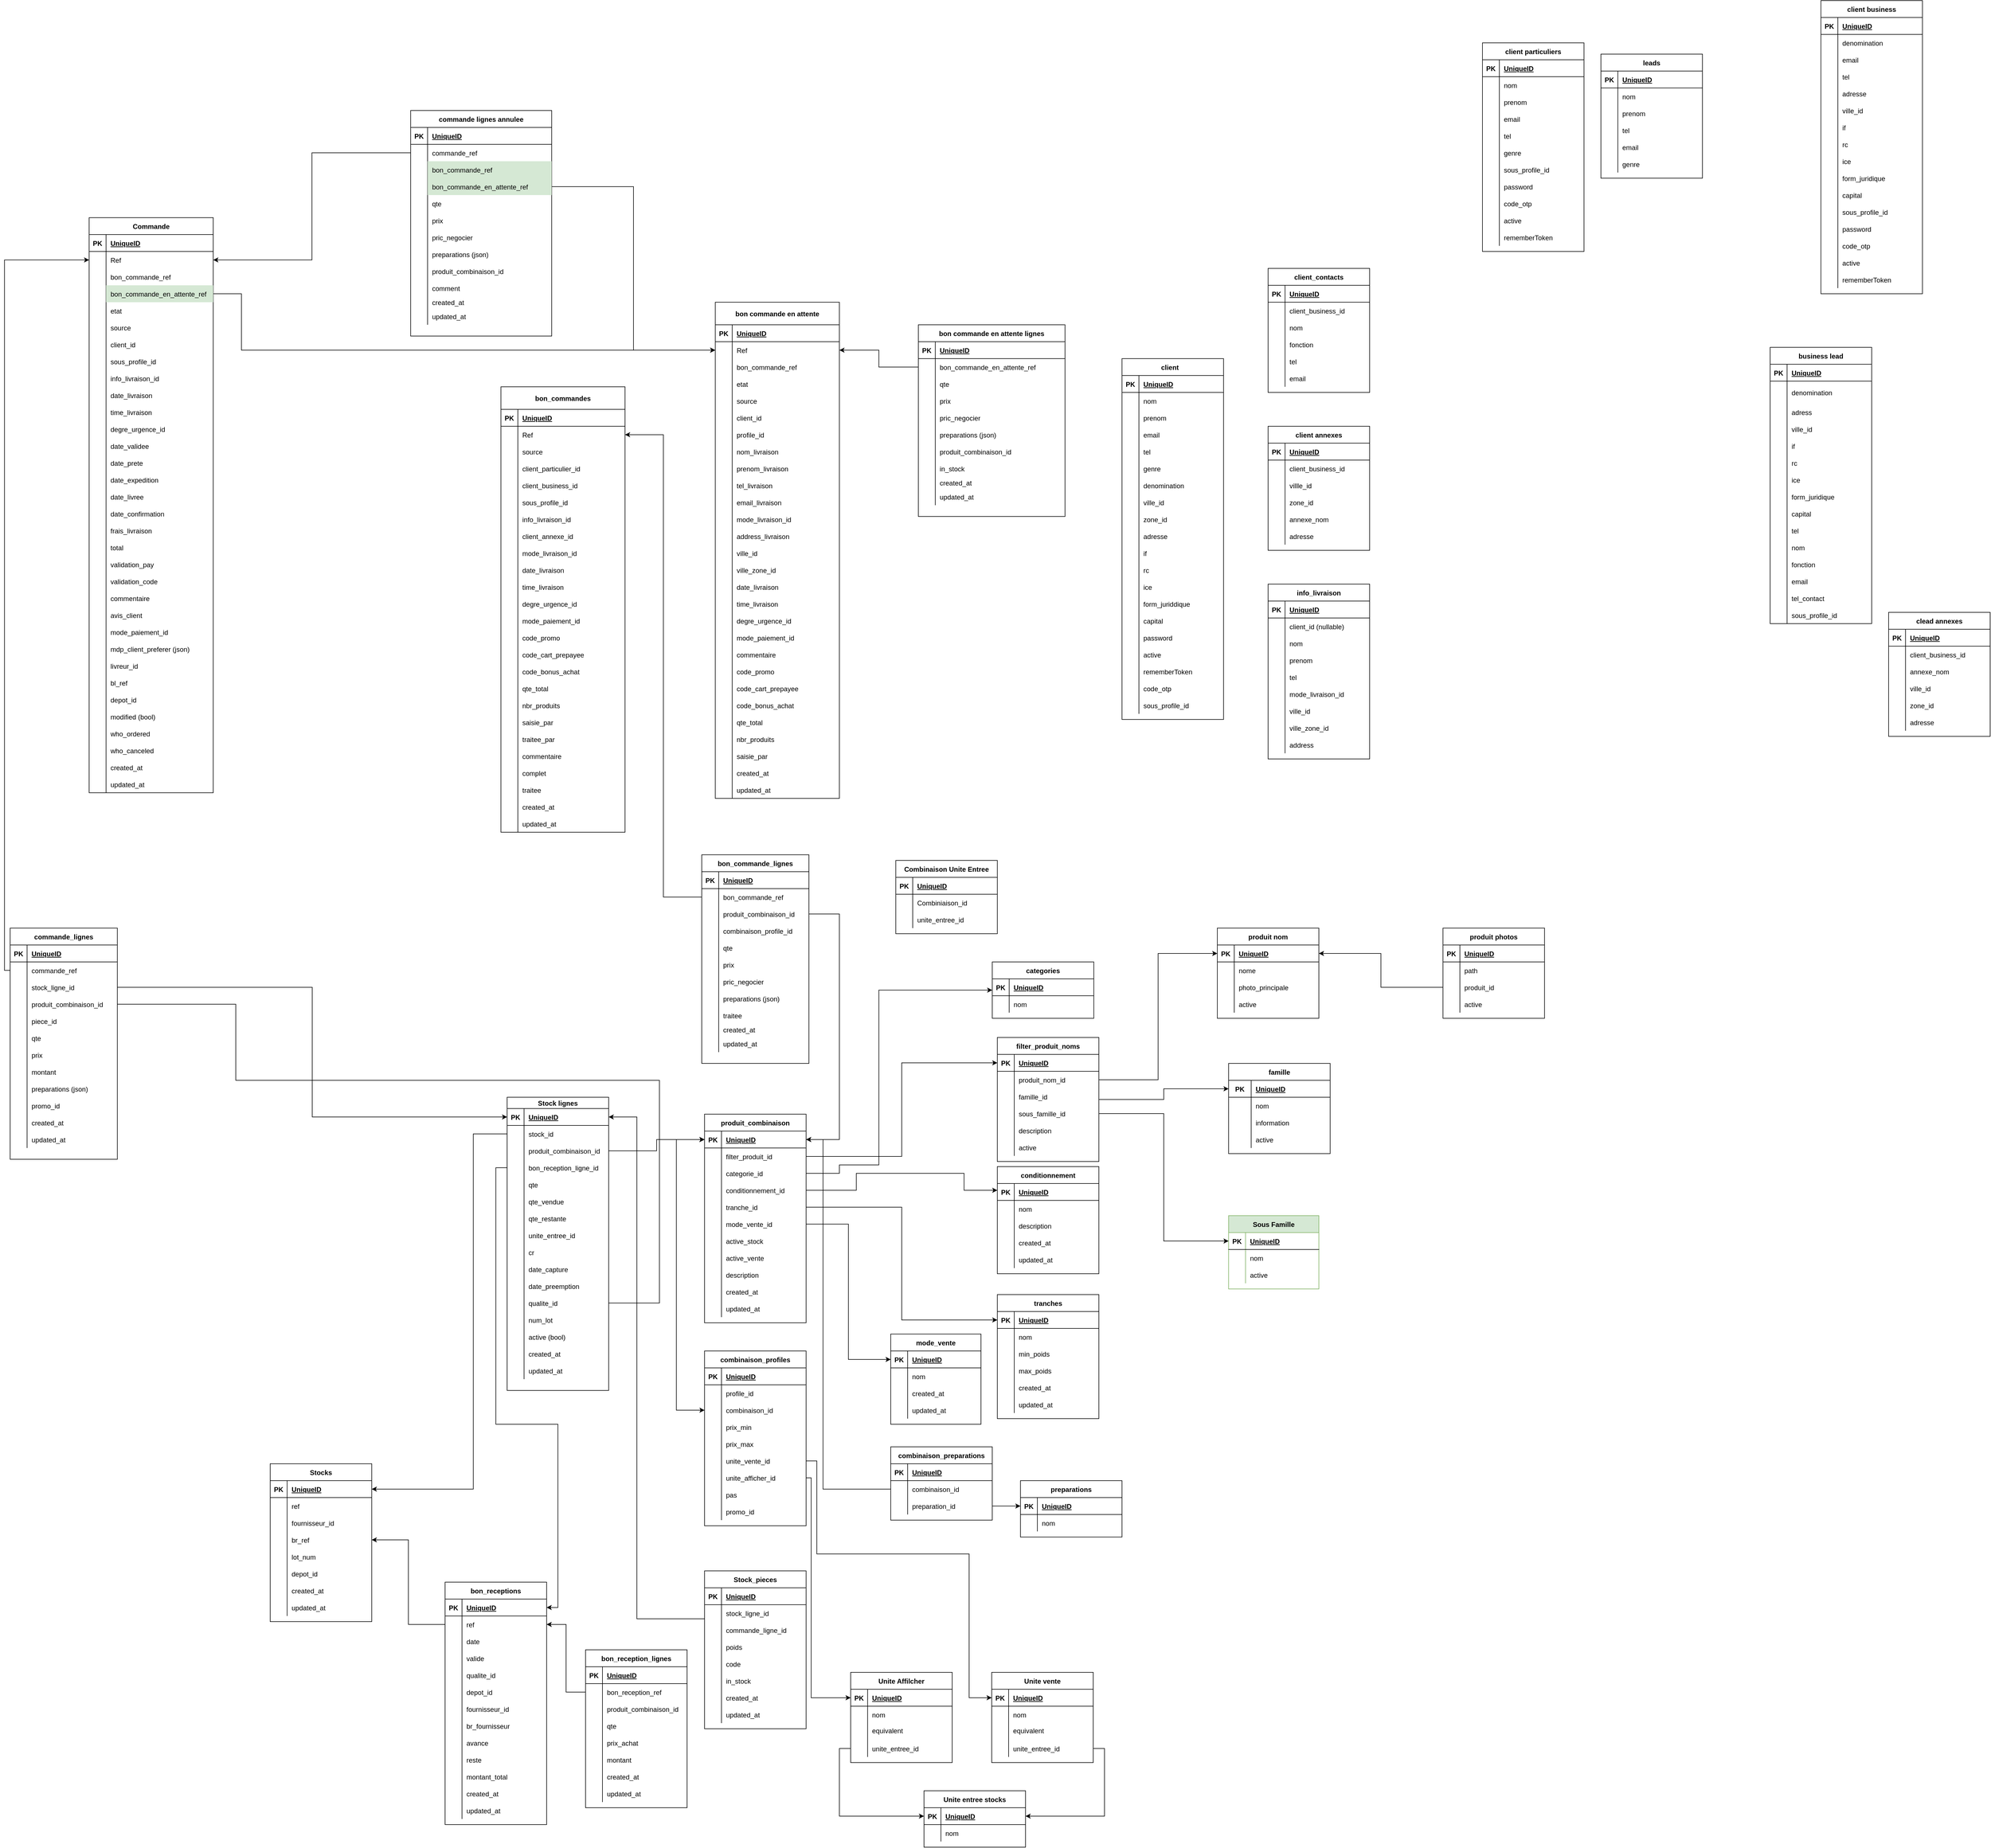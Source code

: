 <mxfile version="17.1.2" type="github">
  <diagram id="jdVWw1EfKwRY6dixrHXG" name="Page-1">
    <mxGraphModel dx="-9049" dy="4343" grid="1" gridSize="10" guides="1" tooltips="1" connect="1" arrows="1" fold="1" page="1" pageScale="1" pageWidth="1200" pageHeight="1600" math="0" shadow="0">
      <root>
        <mxCell id="0" />
        <mxCell id="1" parent="0" />
        <mxCell id="bAHn6N52rMWWbMOm-jCf-1" value="produit_combinaison" style="shape=table;startSize=30;container=1;collapsible=1;childLayout=tableLayout;fixedRows=1;rowLines=0;fontStyle=1;align=center;resizeLast=1;" parent="1" vertex="1">
          <mxGeometry x="12081" y="-700" width="180" height="370" as="geometry" />
        </mxCell>
        <mxCell id="bAHn6N52rMWWbMOm-jCf-2" value="" style="shape=partialRectangle;collapsible=0;dropTarget=0;pointerEvents=0;fillColor=none;top=0;left=0;bottom=1;right=0;points=[[0,0.5],[1,0.5]];portConstraint=eastwest;" parent="bAHn6N52rMWWbMOm-jCf-1" vertex="1">
          <mxGeometry y="30" width="180" height="30" as="geometry" />
        </mxCell>
        <mxCell id="bAHn6N52rMWWbMOm-jCf-3" value="PK" style="shape=partialRectangle;connectable=0;fillColor=none;top=0;left=0;bottom=0;right=0;fontStyle=1;overflow=hidden;" parent="bAHn6N52rMWWbMOm-jCf-2" vertex="1">
          <mxGeometry width="30.0" height="30" as="geometry">
            <mxRectangle width="30.0" height="30" as="alternateBounds" />
          </mxGeometry>
        </mxCell>
        <mxCell id="bAHn6N52rMWWbMOm-jCf-4" value="UniqueID" style="shape=partialRectangle;connectable=0;fillColor=none;top=0;left=0;bottom=0;right=0;align=left;spacingLeft=6;fontStyle=5;overflow=hidden;" parent="bAHn6N52rMWWbMOm-jCf-2" vertex="1">
          <mxGeometry x="30.0" width="150.0" height="30" as="geometry">
            <mxRectangle width="150.0" height="30" as="alternateBounds" />
          </mxGeometry>
        </mxCell>
        <mxCell id="bAHn6N52rMWWbMOm-jCf-5" value="" style="shape=partialRectangle;collapsible=0;dropTarget=0;pointerEvents=0;fillColor=none;top=0;left=0;bottom=0;right=0;points=[[0,0.5],[1,0.5]];portConstraint=eastwest;" parent="bAHn6N52rMWWbMOm-jCf-1" vertex="1">
          <mxGeometry y="60" width="180" height="30" as="geometry" />
        </mxCell>
        <mxCell id="bAHn6N52rMWWbMOm-jCf-6" value="" style="shape=partialRectangle;connectable=0;fillColor=none;top=0;left=0;bottom=0;right=0;editable=1;overflow=hidden;" parent="bAHn6N52rMWWbMOm-jCf-5" vertex="1">
          <mxGeometry width="30.0" height="30" as="geometry">
            <mxRectangle width="30.0" height="30" as="alternateBounds" />
          </mxGeometry>
        </mxCell>
        <mxCell id="bAHn6N52rMWWbMOm-jCf-7" value="filter_produit_id" style="shape=partialRectangle;connectable=0;fillColor=none;top=0;left=0;bottom=0;right=0;align=left;spacingLeft=6;overflow=hidden;" parent="bAHn6N52rMWWbMOm-jCf-5" vertex="1">
          <mxGeometry x="30.0" width="150.0" height="30" as="geometry">
            <mxRectangle width="150.0" height="30" as="alternateBounds" />
          </mxGeometry>
        </mxCell>
        <mxCell id="AZtkA3-vNV-YTIAWvJOw-45" style="shape=partialRectangle;collapsible=0;dropTarget=0;pointerEvents=0;fillColor=none;top=0;left=0;bottom=0;right=0;points=[[0,0.5],[1,0.5]];portConstraint=eastwest;" parent="bAHn6N52rMWWbMOm-jCf-1" vertex="1">
          <mxGeometry y="90" width="180" height="30" as="geometry" />
        </mxCell>
        <mxCell id="AZtkA3-vNV-YTIAWvJOw-46" style="shape=partialRectangle;connectable=0;fillColor=none;top=0;left=0;bottom=0;right=0;editable=1;overflow=hidden;" parent="AZtkA3-vNV-YTIAWvJOw-45" vertex="1">
          <mxGeometry width="30.0" height="30" as="geometry">
            <mxRectangle width="30.0" height="30" as="alternateBounds" />
          </mxGeometry>
        </mxCell>
        <mxCell id="AZtkA3-vNV-YTIAWvJOw-47" value="categorie_id" style="shape=partialRectangle;connectable=0;fillColor=none;top=0;left=0;bottom=0;right=0;align=left;spacingLeft=6;overflow=hidden;" parent="AZtkA3-vNV-YTIAWvJOw-45" vertex="1">
          <mxGeometry x="30.0" width="150.0" height="30" as="geometry">
            <mxRectangle width="150.0" height="30" as="alternateBounds" />
          </mxGeometry>
        </mxCell>
        <mxCell id="bAHn6N52rMWWbMOm-jCf-8" value="" style="shape=partialRectangle;collapsible=0;dropTarget=0;pointerEvents=0;fillColor=none;top=0;left=0;bottom=0;right=0;points=[[0,0.5],[1,0.5]];portConstraint=eastwest;" parent="bAHn6N52rMWWbMOm-jCf-1" vertex="1">
          <mxGeometry y="120" width="180" height="30" as="geometry" />
        </mxCell>
        <mxCell id="bAHn6N52rMWWbMOm-jCf-9" value="" style="shape=partialRectangle;connectable=0;fillColor=none;top=0;left=0;bottom=0;right=0;editable=1;overflow=hidden;" parent="bAHn6N52rMWWbMOm-jCf-8" vertex="1">
          <mxGeometry width="30.0" height="30" as="geometry">
            <mxRectangle width="30.0" height="30" as="alternateBounds" />
          </mxGeometry>
        </mxCell>
        <mxCell id="bAHn6N52rMWWbMOm-jCf-10" value="conditionnement_id" style="shape=partialRectangle;connectable=0;fillColor=none;top=0;left=0;bottom=0;right=0;align=left;spacingLeft=6;overflow=hidden;" parent="bAHn6N52rMWWbMOm-jCf-8" vertex="1">
          <mxGeometry x="30.0" width="150.0" height="30" as="geometry">
            <mxRectangle width="150.0" height="30" as="alternateBounds" />
          </mxGeometry>
        </mxCell>
        <mxCell id="bAHn6N52rMWWbMOm-jCf-11" style="shape=partialRectangle;collapsible=0;dropTarget=0;pointerEvents=0;fillColor=none;top=0;left=0;bottom=0;right=0;points=[[0,0.5],[1,0.5]];portConstraint=eastwest;" parent="bAHn6N52rMWWbMOm-jCf-1" vertex="1">
          <mxGeometry y="150" width="180" height="30" as="geometry" />
        </mxCell>
        <mxCell id="bAHn6N52rMWWbMOm-jCf-12" value="&#xa;&#xa;&lt;span style=&quot;color: rgb(0, 0, 0); font-family: helvetica; font-size: 12px; font-style: normal; font-weight: 400; letter-spacing: normal; text-align: left; text-indent: 0px; text-transform: none; word-spacing: 0px; background-color: rgb(255, 255, 255); display: inline; float: none;&quot;&gt;tranche_id&lt;/span&gt;&#xa;&#xa;" style="shape=partialRectangle;connectable=0;fillColor=none;top=0;left=0;bottom=0;right=0;editable=1;overflow=hidden;" parent="bAHn6N52rMWWbMOm-jCf-11" vertex="1">
          <mxGeometry width="30.0" height="30" as="geometry">
            <mxRectangle width="30.0" height="30" as="alternateBounds" />
          </mxGeometry>
        </mxCell>
        <mxCell id="bAHn6N52rMWWbMOm-jCf-13" value="tranche_id" style="shape=partialRectangle;connectable=0;fillColor=none;top=0;left=0;bottom=0;right=0;align=left;spacingLeft=6;overflow=hidden;" parent="bAHn6N52rMWWbMOm-jCf-11" vertex="1">
          <mxGeometry x="30.0" width="150.0" height="30" as="geometry">
            <mxRectangle width="150.0" height="30" as="alternateBounds" />
          </mxGeometry>
        </mxCell>
        <mxCell id="bAHn6N52rMWWbMOm-jCf-14" style="shape=partialRectangle;collapsible=0;dropTarget=0;pointerEvents=0;fillColor=none;top=0;left=0;bottom=0;right=0;points=[[0,0.5],[1,0.5]];portConstraint=eastwest;" parent="bAHn6N52rMWWbMOm-jCf-1" vertex="1">
          <mxGeometry y="180" width="180" height="30" as="geometry" />
        </mxCell>
        <mxCell id="bAHn6N52rMWWbMOm-jCf-15" style="shape=partialRectangle;connectable=0;fillColor=none;top=0;left=0;bottom=0;right=0;editable=1;overflow=hidden;" parent="bAHn6N52rMWWbMOm-jCf-14" vertex="1">
          <mxGeometry width="30.0" height="30" as="geometry">
            <mxRectangle width="30.0" height="30" as="alternateBounds" />
          </mxGeometry>
        </mxCell>
        <mxCell id="bAHn6N52rMWWbMOm-jCf-16" value="mode_vente_id" style="shape=partialRectangle;connectable=0;fillColor=none;top=0;left=0;bottom=0;right=0;align=left;spacingLeft=6;overflow=hidden;" parent="bAHn6N52rMWWbMOm-jCf-14" vertex="1">
          <mxGeometry x="30.0" width="150.0" height="30" as="geometry">
            <mxRectangle width="150.0" height="30" as="alternateBounds" />
          </mxGeometry>
        </mxCell>
        <mxCell id="bAHn6N52rMWWbMOm-jCf-17" style="shape=partialRectangle;collapsible=0;dropTarget=0;pointerEvents=0;fillColor=none;top=0;left=0;bottom=0;right=0;points=[[0,0.5],[1,0.5]];portConstraint=eastwest;" parent="bAHn6N52rMWWbMOm-jCf-1" vertex="1">
          <mxGeometry y="210" width="180" height="30" as="geometry" />
        </mxCell>
        <mxCell id="bAHn6N52rMWWbMOm-jCf-18" style="shape=partialRectangle;connectable=0;fillColor=none;top=0;left=0;bottom=0;right=0;editable=1;overflow=hidden;" parent="bAHn6N52rMWWbMOm-jCf-17" vertex="1">
          <mxGeometry width="30.0" height="30" as="geometry">
            <mxRectangle width="30.0" height="30" as="alternateBounds" />
          </mxGeometry>
        </mxCell>
        <mxCell id="bAHn6N52rMWWbMOm-jCf-19" value="active_stock" style="shape=partialRectangle;connectable=0;fillColor=none;top=0;left=0;bottom=0;right=0;align=left;spacingLeft=6;overflow=hidden;" parent="bAHn6N52rMWWbMOm-jCf-17" vertex="1">
          <mxGeometry x="30.0" width="150.0" height="30" as="geometry">
            <mxRectangle width="150.0" height="30" as="alternateBounds" />
          </mxGeometry>
        </mxCell>
        <mxCell id="bAHn6N52rMWWbMOm-jCf-20" style="shape=partialRectangle;collapsible=0;dropTarget=0;pointerEvents=0;fillColor=none;top=0;left=0;bottom=0;right=0;points=[[0,0.5],[1,0.5]];portConstraint=eastwest;" parent="bAHn6N52rMWWbMOm-jCf-1" vertex="1">
          <mxGeometry y="240" width="180" height="30" as="geometry" />
        </mxCell>
        <mxCell id="bAHn6N52rMWWbMOm-jCf-21" style="shape=partialRectangle;connectable=0;fillColor=none;top=0;left=0;bottom=0;right=0;editable=1;overflow=hidden;" parent="bAHn6N52rMWWbMOm-jCf-20" vertex="1">
          <mxGeometry width="30.0" height="30" as="geometry">
            <mxRectangle width="30.0" height="30" as="alternateBounds" />
          </mxGeometry>
        </mxCell>
        <mxCell id="bAHn6N52rMWWbMOm-jCf-22" value="active_vente" style="shape=partialRectangle;connectable=0;fillColor=none;top=0;left=0;bottom=0;right=0;align=left;spacingLeft=6;overflow=hidden;" parent="bAHn6N52rMWWbMOm-jCf-20" vertex="1">
          <mxGeometry x="30.0" width="150.0" height="30" as="geometry">
            <mxRectangle width="150.0" height="30" as="alternateBounds" />
          </mxGeometry>
        </mxCell>
        <mxCell id="bAHn6N52rMWWbMOm-jCf-23" style="shape=partialRectangle;collapsible=0;dropTarget=0;pointerEvents=0;fillColor=none;top=0;left=0;bottom=0;right=0;points=[[0,0.5],[1,0.5]];portConstraint=eastwest;" parent="bAHn6N52rMWWbMOm-jCf-1" vertex="1">
          <mxGeometry y="270" width="180" height="30" as="geometry" />
        </mxCell>
        <mxCell id="bAHn6N52rMWWbMOm-jCf-24" style="shape=partialRectangle;connectable=0;fillColor=none;top=0;left=0;bottom=0;right=0;editable=1;overflow=hidden;" parent="bAHn6N52rMWWbMOm-jCf-23" vertex="1">
          <mxGeometry width="30.0" height="30" as="geometry">
            <mxRectangle width="30.0" height="30" as="alternateBounds" />
          </mxGeometry>
        </mxCell>
        <mxCell id="bAHn6N52rMWWbMOm-jCf-25" value="description" style="shape=partialRectangle;connectable=0;fillColor=none;top=0;left=0;bottom=0;right=0;align=left;spacingLeft=6;overflow=hidden;" parent="bAHn6N52rMWWbMOm-jCf-23" vertex="1">
          <mxGeometry x="30.0" width="150.0" height="30" as="geometry">
            <mxRectangle width="150.0" height="30" as="alternateBounds" />
          </mxGeometry>
        </mxCell>
        <mxCell id="bAHn6N52rMWWbMOm-jCf-29" value="" style="shape=partialRectangle;collapsible=0;dropTarget=0;pointerEvents=0;fillColor=none;top=0;left=0;bottom=0;right=0;points=[[0,0.5],[1,0.5]];portConstraint=eastwest;" parent="bAHn6N52rMWWbMOm-jCf-1" vertex="1">
          <mxGeometry y="300" width="180" height="30" as="geometry" />
        </mxCell>
        <mxCell id="bAHn6N52rMWWbMOm-jCf-30" value="" style="shape=partialRectangle;connectable=0;fillColor=none;top=0;left=0;bottom=0;right=0;editable=1;overflow=hidden;" parent="bAHn6N52rMWWbMOm-jCf-29" vertex="1">
          <mxGeometry width="30.0" height="30" as="geometry">
            <mxRectangle width="30.0" height="30" as="alternateBounds" />
          </mxGeometry>
        </mxCell>
        <mxCell id="bAHn6N52rMWWbMOm-jCf-31" value="created_at" style="shape=partialRectangle;connectable=0;fillColor=none;top=0;left=0;bottom=0;right=0;align=left;spacingLeft=6;overflow=hidden;" parent="bAHn6N52rMWWbMOm-jCf-29" vertex="1">
          <mxGeometry x="30.0" width="150.0" height="30" as="geometry">
            <mxRectangle width="150.0" height="30" as="alternateBounds" />
          </mxGeometry>
        </mxCell>
        <mxCell id="bAHn6N52rMWWbMOm-jCf-32" style="shape=partialRectangle;collapsible=0;dropTarget=0;pointerEvents=0;fillColor=none;top=0;left=0;bottom=0;right=0;points=[[0,0.5],[1,0.5]];portConstraint=eastwest;" parent="bAHn6N52rMWWbMOm-jCf-1" vertex="1">
          <mxGeometry y="330" width="180" height="30" as="geometry" />
        </mxCell>
        <mxCell id="bAHn6N52rMWWbMOm-jCf-33" style="shape=partialRectangle;connectable=0;fillColor=none;top=0;left=0;bottom=0;right=0;editable=1;overflow=hidden;" parent="bAHn6N52rMWWbMOm-jCf-32" vertex="1">
          <mxGeometry width="30.0" height="30" as="geometry">
            <mxRectangle width="30.0" height="30" as="alternateBounds" />
          </mxGeometry>
        </mxCell>
        <mxCell id="bAHn6N52rMWWbMOm-jCf-34" value="updated_at" style="shape=partialRectangle;connectable=0;fillColor=none;top=0;left=0;bottom=0;right=0;align=left;spacingLeft=6;overflow=hidden;" parent="bAHn6N52rMWWbMOm-jCf-32" vertex="1">
          <mxGeometry x="30.0" width="150.0" height="30" as="geometry">
            <mxRectangle width="150.0" height="30" as="alternateBounds" />
          </mxGeometry>
        </mxCell>
        <mxCell id="bAHn6N52rMWWbMOm-jCf-35" value="Stock lignes" style="shape=table;startSize=20;container=1;collapsible=1;childLayout=tableLayout;fixedRows=1;rowLines=0;fontStyle=1;align=center;resizeLast=1;" parent="1" vertex="1">
          <mxGeometry x="11731" y="-730" width="180" height="520" as="geometry" />
        </mxCell>
        <mxCell id="bAHn6N52rMWWbMOm-jCf-36" value="" style="shape=partialRectangle;collapsible=0;dropTarget=0;pointerEvents=0;fillColor=none;top=0;left=0;bottom=1;right=0;points=[[0,0.5],[1,0.5]];portConstraint=eastwest;" parent="bAHn6N52rMWWbMOm-jCf-35" vertex="1">
          <mxGeometry y="20" width="180" height="30" as="geometry" />
        </mxCell>
        <mxCell id="bAHn6N52rMWWbMOm-jCf-37" value="PK" style="shape=partialRectangle;connectable=0;fillColor=none;top=0;left=0;bottom=0;right=0;fontStyle=1;overflow=hidden;" parent="bAHn6N52rMWWbMOm-jCf-36" vertex="1">
          <mxGeometry width="30" height="30" as="geometry">
            <mxRectangle width="30" height="30" as="alternateBounds" />
          </mxGeometry>
        </mxCell>
        <mxCell id="bAHn6N52rMWWbMOm-jCf-38" value="UniqueID" style="shape=partialRectangle;connectable=0;fillColor=none;top=0;left=0;bottom=0;right=0;align=left;spacingLeft=6;fontStyle=5;overflow=hidden;" parent="bAHn6N52rMWWbMOm-jCf-36" vertex="1">
          <mxGeometry x="30" width="150" height="30" as="geometry">
            <mxRectangle width="150" height="30" as="alternateBounds" />
          </mxGeometry>
        </mxCell>
        <mxCell id="bAHn6N52rMWWbMOm-jCf-762" style="shape=partialRectangle;collapsible=0;dropTarget=0;pointerEvents=0;fillColor=none;top=0;left=0;bottom=0;right=0;points=[[0,0.5],[1,0.5]];portConstraint=eastwest;" parent="bAHn6N52rMWWbMOm-jCf-35" vertex="1">
          <mxGeometry y="50" width="180" height="30" as="geometry" />
        </mxCell>
        <mxCell id="bAHn6N52rMWWbMOm-jCf-763" value="&#xa;&#xa;&lt;span style=&quot;color: rgb(0, 0, 0); font-family: helvetica; font-size: 12px; font-style: normal; font-weight: 400; letter-spacing: normal; text-align: left; text-indent: 0px; text-transform: none; word-spacing: 0px; background-color: rgb(248, 249, 250); display: inline; float: none;&quot;&gt;stocks_id&lt;/span&gt;&#xa;&#xa;" style="shape=partialRectangle;connectable=0;fillColor=none;top=0;left=0;bottom=0;right=0;editable=1;overflow=hidden;" parent="bAHn6N52rMWWbMOm-jCf-762" vertex="1">
          <mxGeometry width="30" height="30" as="geometry">
            <mxRectangle width="30" height="30" as="alternateBounds" />
          </mxGeometry>
        </mxCell>
        <mxCell id="bAHn6N52rMWWbMOm-jCf-764" value="stock_id" style="shape=partialRectangle;connectable=0;fillColor=none;top=0;left=0;bottom=0;right=0;align=left;spacingLeft=6;overflow=hidden;" parent="bAHn6N52rMWWbMOm-jCf-762" vertex="1">
          <mxGeometry x="30" width="150" height="30" as="geometry">
            <mxRectangle width="150" height="30" as="alternateBounds" />
          </mxGeometry>
        </mxCell>
        <mxCell id="bAHn6N52rMWWbMOm-jCf-42" style="shape=partialRectangle;collapsible=0;dropTarget=0;pointerEvents=0;fillColor=none;top=0;left=0;bottom=0;right=0;points=[[0,0.5],[1,0.5]];portConstraint=eastwest;" parent="bAHn6N52rMWWbMOm-jCf-35" vertex="1">
          <mxGeometry y="80" width="180" height="30" as="geometry" />
        </mxCell>
        <mxCell id="bAHn6N52rMWWbMOm-jCf-43" style="shape=partialRectangle;connectable=0;fillColor=none;top=0;left=0;bottom=0;right=0;editable=1;overflow=hidden;" parent="bAHn6N52rMWWbMOm-jCf-42" vertex="1">
          <mxGeometry width="30" height="30" as="geometry">
            <mxRectangle width="30" height="30" as="alternateBounds" />
          </mxGeometry>
        </mxCell>
        <mxCell id="bAHn6N52rMWWbMOm-jCf-44" value="produit_combinaison_id" style="shape=partialRectangle;connectable=0;fillColor=none;top=0;left=0;bottom=0;right=0;align=left;spacingLeft=6;overflow=hidden;" parent="bAHn6N52rMWWbMOm-jCf-42" vertex="1">
          <mxGeometry x="30" width="150" height="30" as="geometry">
            <mxRectangle width="150" height="30" as="alternateBounds" />
          </mxGeometry>
        </mxCell>
        <mxCell id="63zyIsz5m81K3HZtnrCb-14" style="shape=partialRectangle;collapsible=0;dropTarget=0;pointerEvents=0;fillColor=none;top=0;left=0;bottom=0;right=0;points=[[0,0.5],[1,0.5]];portConstraint=eastwest;" parent="bAHn6N52rMWWbMOm-jCf-35" vertex="1">
          <mxGeometry y="110" width="180" height="30" as="geometry" />
        </mxCell>
        <mxCell id="63zyIsz5m81K3HZtnrCb-15" style="shape=partialRectangle;connectable=0;fillColor=none;top=0;left=0;bottom=0;right=0;editable=1;overflow=hidden;" parent="63zyIsz5m81K3HZtnrCb-14" vertex="1">
          <mxGeometry width="30" height="30" as="geometry">
            <mxRectangle width="30" height="30" as="alternateBounds" />
          </mxGeometry>
        </mxCell>
        <mxCell id="63zyIsz5m81K3HZtnrCb-16" value="bon_reception_ligne_id" style="shape=partialRectangle;connectable=0;fillColor=none;top=0;left=0;bottom=0;right=0;align=left;spacingLeft=6;overflow=hidden;" parent="63zyIsz5m81K3HZtnrCb-14" vertex="1">
          <mxGeometry x="30" width="150" height="30" as="geometry">
            <mxRectangle width="150" height="30" as="alternateBounds" />
          </mxGeometry>
        </mxCell>
        <mxCell id="bAHn6N52rMWWbMOm-jCf-51" style="shape=partialRectangle;collapsible=0;dropTarget=0;pointerEvents=0;fillColor=none;top=0;left=0;bottom=0;right=0;points=[[0,0.5],[1,0.5]];portConstraint=eastwest;" parent="bAHn6N52rMWWbMOm-jCf-35" vertex="1">
          <mxGeometry y="140" width="180" height="30" as="geometry" />
        </mxCell>
        <mxCell id="bAHn6N52rMWWbMOm-jCf-52" style="shape=partialRectangle;connectable=0;fillColor=none;top=0;left=0;bottom=0;right=0;editable=1;overflow=hidden;" parent="bAHn6N52rMWWbMOm-jCf-51" vertex="1">
          <mxGeometry width="30" height="30" as="geometry">
            <mxRectangle width="30" height="30" as="alternateBounds" />
          </mxGeometry>
        </mxCell>
        <mxCell id="bAHn6N52rMWWbMOm-jCf-53" value="qte" style="shape=partialRectangle;connectable=0;fillColor=none;top=0;left=0;bottom=0;right=0;align=left;spacingLeft=6;overflow=hidden;" parent="bAHn6N52rMWWbMOm-jCf-51" vertex="1">
          <mxGeometry x="30" width="150" height="30" as="geometry">
            <mxRectangle width="150" height="30" as="alternateBounds" />
          </mxGeometry>
        </mxCell>
        <mxCell id="bAHn6N52rMWWbMOm-jCf-54" style="shape=partialRectangle;collapsible=0;dropTarget=0;pointerEvents=0;fillColor=none;top=0;left=0;bottom=0;right=0;points=[[0,0.5],[1,0.5]];portConstraint=eastwest;" parent="bAHn6N52rMWWbMOm-jCf-35" vertex="1">
          <mxGeometry y="170" width="180" height="30" as="geometry" />
        </mxCell>
        <mxCell id="bAHn6N52rMWWbMOm-jCf-55" style="shape=partialRectangle;connectable=0;fillColor=none;top=0;left=0;bottom=0;right=0;editable=1;overflow=hidden;" parent="bAHn6N52rMWWbMOm-jCf-54" vertex="1">
          <mxGeometry width="30" height="30" as="geometry">
            <mxRectangle width="30" height="30" as="alternateBounds" />
          </mxGeometry>
        </mxCell>
        <mxCell id="bAHn6N52rMWWbMOm-jCf-56" value="qte_vendue" style="shape=partialRectangle;connectable=0;fillColor=none;top=0;left=0;bottom=0;right=0;align=left;spacingLeft=6;overflow=hidden;" parent="bAHn6N52rMWWbMOm-jCf-54" vertex="1">
          <mxGeometry x="30" width="150" height="30" as="geometry">
            <mxRectangle width="150" height="30" as="alternateBounds" />
          </mxGeometry>
        </mxCell>
        <mxCell id="bAHn6N52rMWWbMOm-jCf-57" style="shape=partialRectangle;collapsible=0;dropTarget=0;pointerEvents=0;fillColor=none;top=0;left=0;bottom=0;right=0;points=[[0,0.5],[1,0.5]];portConstraint=eastwest;" parent="bAHn6N52rMWWbMOm-jCf-35" vertex="1">
          <mxGeometry y="200" width="180" height="30" as="geometry" />
        </mxCell>
        <mxCell id="bAHn6N52rMWWbMOm-jCf-58" style="shape=partialRectangle;connectable=0;fillColor=none;top=0;left=0;bottom=0;right=0;editable=1;overflow=hidden;" parent="bAHn6N52rMWWbMOm-jCf-57" vertex="1">
          <mxGeometry width="30" height="30" as="geometry">
            <mxRectangle width="30" height="30" as="alternateBounds" />
          </mxGeometry>
        </mxCell>
        <mxCell id="bAHn6N52rMWWbMOm-jCf-59" value="qte_restante" style="shape=partialRectangle;connectable=0;fillColor=none;top=0;left=0;bottom=0;right=0;align=left;spacingLeft=6;overflow=hidden;" parent="bAHn6N52rMWWbMOm-jCf-57" vertex="1">
          <mxGeometry x="30" width="150" height="30" as="geometry">
            <mxRectangle width="150" height="30" as="alternateBounds" />
          </mxGeometry>
        </mxCell>
        <mxCell id="n6n0H7KTAtJl7u9EFXDm-72" style="shape=partialRectangle;collapsible=0;dropTarget=0;pointerEvents=0;fillColor=none;top=0;left=0;bottom=0;right=0;points=[[0,0.5],[1,0.5]];portConstraint=eastwest;" parent="bAHn6N52rMWWbMOm-jCf-35" vertex="1">
          <mxGeometry y="230" width="180" height="30" as="geometry" />
        </mxCell>
        <mxCell id="n6n0H7KTAtJl7u9EFXDm-73" style="shape=partialRectangle;connectable=0;fillColor=none;top=0;left=0;bottom=0;right=0;editable=1;overflow=hidden;" parent="n6n0H7KTAtJl7u9EFXDm-72" vertex="1">
          <mxGeometry width="30" height="30" as="geometry">
            <mxRectangle width="30" height="30" as="alternateBounds" />
          </mxGeometry>
        </mxCell>
        <mxCell id="n6n0H7KTAtJl7u9EFXDm-74" value="unite_entree_id" style="shape=partialRectangle;connectable=0;fillColor=none;top=0;left=0;bottom=0;right=0;align=left;spacingLeft=6;overflow=hidden;" parent="n6n0H7KTAtJl7u9EFXDm-72" vertex="1">
          <mxGeometry x="30" width="150" height="30" as="geometry">
            <mxRectangle width="150" height="30" as="alternateBounds" />
          </mxGeometry>
        </mxCell>
        <mxCell id="bAHn6N52rMWWbMOm-jCf-78" style="shape=partialRectangle;collapsible=0;dropTarget=0;pointerEvents=0;fillColor=none;top=0;left=0;bottom=0;right=0;points=[[0,0.5],[1,0.5]];portConstraint=eastwest;" parent="bAHn6N52rMWWbMOm-jCf-35" vertex="1">
          <mxGeometry y="260" width="180" height="30" as="geometry" />
        </mxCell>
        <mxCell id="bAHn6N52rMWWbMOm-jCf-79" style="shape=partialRectangle;connectable=0;fillColor=none;top=0;left=0;bottom=0;right=0;editable=1;overflow=hidden;" parent="bAHn6N52rMWWbMOm-jCf-78" vertex="1">
          <mxGeometry width="30" height="30" as="geometry">
            <mxRectangle width="30" height="30" as="alternateBounds" />
          </mxGeometry>
        </mxCell>
        <mxCell id="bAHn6N52rMWWbMOm-jCf-80" value="cr" style="shape=partialRectangle;connectable=0;fillColor=none;top=0;left=0;bottom=0;right=0;align=left;spacingLeft=6;overflow=hidden;" parent="bAHn6N52rMWWbMOm-jCf-78" vertex="1">
          <mxGeometry x="30" width="150" height="30" as="geometry">
            <mxRectangle width="150" height="30" as="alternateBounds" />
          </mxGeometry>
        </mxCell>
        <mxCell id="bAHn6N52rMWWbMOm-jCf-81" style="shape=partialRectangle;collapsible=0;dropTarget=0;pointerEvents=0;fillColor=none;top=0;left=0;bottom=0;right=0;points=[[0,0.5],[1,0.5]];portConstraint=eastwest;" parent="bAHn6N52rMWWbMOm-jCf-35" vertex="1">
          <mxGeometry y="290" width="180" height="30" as="geometry" />
        </mxCell>
        <mxCell id="bAHn6N52rMWWbMOm-jCf-82" style="shape=partialRectangle;connectable=0;fillColor=none;top=0;left=0;bottom=0;right=0;editable=1;overflow=hidden;" parent="bAHn6N52rMWWbMOm-jCf-81" vertex="1">
          <mxGeometry width="30" height="30" as="geometry">
            <mxRectangle width="30" height="30" as="alternateBounds" />
          </mxGeometry>
        </mxCell>
        <mxCell id="bAHn6N52rMWWbMOm-jCf-83" value="date_capture" style="shape=partialRectangle;connectable=0;fillColor=none;top=0;left=0;bottom=0;right=0;align=left;spacingLeft=6;overflow=hidden;" parent="bAHn6N52rMWWbMOm-jCf-81" vertex="1">
          <mxGeometry x="30" width="150" height="30" as="geometry">
            <mxRectangle width="150" height="30" as="alternateBounds" />
          </mxGeometry>
        </mxCell>
        <mxCell id="bAHn6N52rMWWbMOm-jCf-84" style="shape=partialRectangle;collapsible=0;dropTarget=0;pointerEvents=0;fillColor=none;top=0;left=0;bottom=0;right=0;points=[[0,0.5],[1,0.5]];portConstraint=eastwest;" parent="bAHn6N52rMWWbMOm-jCf-35" vertex="1">
          <mxGeometry y="320" width="180" height="30" as="geometry" />
        </mxCell>
        <mxCell id="bAHn6N52rMWWbMOm-jCf-85" style="shape=partialRectangle;connectable=0;fillColor=none;top=0;left=0;bottom=0;right=0;editable=1;overflow=hidden;" parent="bAHn6N52rMWWbMOm-jCf-84" vertex="1">
          <mxGeometry width="30" height="30" as="geometry">
            <mxRectangle width="30" height="30" as="alternateBounds" />
          </mxGeometry>
        </mxCell>
        <mxCell id="bAHn6N52rMWWbMOm-jCf-86" value="date_preemption" style="shape=partialRectangle;connectable=0;fillColor=none;top=0;left=0;bottom=0;right=0;align=left;spacingLeft=6;overflow=hidden;" parent="bAHn6N52rMWWbMOm-jCf-84" vertex="1">
          <mxGeometry x="30" width="150" height="30" as="geometry">
            <mxRectangle width="150" height="30" as="alternateBounds" />
          </mxGeometry>
        </mxCell>
        <mxCell id="bAHn6N52rMWWbMOm-jCf-87" style="shape=partialRectangle;collapsible=0;dropTarget=0;pointerEvents=0;fillColor=none;top=0;left=0;bottom=0;right=0;points=[[0,0.5],[1,0.5]];portConstraint=eastwest;" parent="bAHn6N52rMWWbMOm-jCf-35" vertex="1">
          <mxGeometry y="350" width="180" height="30" as="geometry" />
        </mxCell>
        <mxCell id="bAHn6N52rMWWbMOm-jCf-88" style="shape=partialRectangle;connectable=0;fillColor=none;top=0;left=0;bottom=0;right=0;editable=1;overflow=hidden;" parent="bAHn6N52rMWWbMOm-jCf-87" vertex="1">
          <mxGeometry width="30" height="30" as="geometry">
            <mxRectangle width="30" height="30" as="alternateBounds" />
          </mxGeometry>
        </mxCell>
        <mxCell id="bAHn6N52rMWWbMOm-jCf-89" value="qualite_id" style="shape=partialRectangle;connectable=0;fillColor=none;top=0;left=0;bottom=0;right=0;align=left;spacingLeft=6;overflow=hidden;" parent="bAHn6N52rMWWbMOm-jCf-87" vertex="1">
          <mxGeometry x="30" width="150" height="30" as="geometry">
            <mxRectangle width="150" height="30" as="alternateBounds" />
          </mxGeometry>
        </mxCell>
        <mxCell id="63zyIsz5m81K3HZtnrCb-11" style="shape=partialRectangle;collapsible=0;dropTarget=0;pointerEvents=0;fillColor=none;top=0;left=0;bottom=0;right=0;points=[[0,0.5],[1,0.5]];portConstraint=eastwest;" parent="bAHn6N52rMWWbMOm-jCf-35" vertex="1">
          <mxGeometry y="380" width="180" height="30" as="geometry" />
        </mxCell>
        <mxCell id="63zyIsz5m81K3HZtnrCb-12" style="shape=partialRectangle;connectable=0;fillColor=none;top=0;left=0;bottom=0;right=0;editable=1;overflow=hidden;" parent="63zyIsz5m81K3HZtnrCb-11" vertex="1">
          <mxGeometry width="30" height="30" as="geometry">
            <mxRectangle width="30" height="30" as="alternateBounds" />
          </mxGeometry>
        </mxCell>
        <mxCell id="63zyIsz5m81K3HZtnrCb-13" value="num_lot" style="shape=partialRectangle;connectable=0;fillColor=none;top=0;left=0;bottom=0;right=0;align=left;spacingLeft=6;overflow=hidden;" parent="63zyIsz5m81K3HZtnrCb-11" vertex="1">
          <mxGeometry x="30" width="150" height="30" as="geometry">
            <mxRectangle width="150" height="30" as="alternateBounds" />
          </mxGeometry>
        </mxCell>
        <mxCell id="bAHn6N52rMWWbMOm-jCf-90" style="shape=partialRectangle;collapsible=0;dropTarget=0;pointerEvents=0;fillColor=none;top=0;left=0;bottom=0;right=0;points=[[0,0.5],[1,0.5]];portConstraint=eastwest;" parent="bAHn6N52rMWWbMOm-jCf-35" vertex="1">
          <mxGeometry y="410" width="180" height="30" as="geometry" />
        </mxCell>
        <mxCell id="bAHn6N52rMWWbMOm-jCf-91" style="shape=partialRectangle;connectable=0;fillColor=none;top=0;left=0;bottom=0;right=0;editable=1;overflow=hidden;" parent="bAHn6N52rMWWbMOm-jCf-90" vertex="1">
          <mxGeometry width="30" height="30" as="geometry">
            <mxRectangle width="30" height="30" as="alternateBounds" />
          </mxGeometry>
        </mxCell>
        <mxCell id="bAHn6N52rMWWbMOm-jCf-92" value="active (bool)" style="shape=partialRectangle;connectable=0;fillColor=none;top=0;left=0;bottom=0;right=0;align=left;spacingLeft=6;overflow=hidden;" parent="bAHn6N52rMWWbMOm-jCf-90" vertex="1">
          <mxGeometry x="30" width="150" height="30" as="geometry">
            <mxRectangle width="150" height="30" as="alternateBounds" />
          </mxGeometry>
        </mxCell>
        <mxCell id="bAHn6N52rMWWbMOm-jCf-93" style="shape=partialRectangle;collapsible=0;dropTarget=0;pointerEvents=0;fillColor=none;top=0;left=0;bottom=0;right=0;points=[[0,0.5],[1,0.5]];portConstraint=eastwest;" parent="bAHn6N52rMWWbMOm-jCf-35" vertex="1">
          <mxGeometry y="440" width="180" height="30" as="geometry" />
        </mxCell>
        <mxCell id="bAHn6N52rMWWbMOm-jCf-94" style="shape=partialRectangle;connectable=0;fillColor=none;top=0;left=0;bottom=0;right=0;editable=1;overflow=hidden;" parent="bAHn6N52rMWWbMOm-jCf-93" vertex="1">
          <mxGeometry width="30" height="30" as="geometry">
            <mxRectangle width="30" height="30" as="alternateBounds" />
          </mxGeometry>
        </mxCell>
        <mxCell id="bAHn6N52rMWWbMOm-jCf-95" value="created_at" style="shape=partialRectangle;connectable=0;fillColor=none;top=0;left=0;bottom=0;right=0;align=left;spacingLeft=6;overflow=hidden;" parent="bAHn6N52rMWWbMOm-jCf-93" vertex="1">
          <mxGeometry x="30" width="150" height="30" as="geometry">
            <mxRectangle width="150" height="30" as="alternateBounds" />
          </mxGeometry>
        </mxCell>
        <mxCell id="bAHn6N52rMWWbMOm-jCf-96" style="shape=partialRectangle;collapsible=0;dropTarget=0;pointerEvents=0;fillColor=none;top=0;left=0;bottom=0;right=0;points=[[0,0.5],[1,0.5]];portConstraint=eastwest;" parent="bAHn6N52rMWWbMOm-jCf-35" vertex="1">
          <mxGeometry y="470" width="180" height="30" as="geometry" />
        </mxCell>
        <mxCell id="bAHn6N52rMWWbMOm-jCf-97" style="shape=partialRectangle;connectable=0;fillColor=none;top=0;left=0;bottom=0;right=0;editable=1;overflow=hidden;" parent="bAHn6N52rMWWbMOm-jCf-96" vertex="1">
          <mxGeometry width="30" height="30" as="geometry">
            <mxRectangle width="30" height="30" as="alternateBounds" />
          </mxGeometry>
        </mxCell>
        <mxCell id="bAHn6N52rMWWbMOm-jCf-98" value="updated_at" style="shape=partialRectangle;connectable=0;fillColor=none;top=0;left=0;bottom=0;right=0;align=left;spacingLeft=6;overflow=hidden;" parent="bAHn6N52rMWWbMOm-jCf-96" vertex="1">
          <mxGeometry x="30" width="150" height="30" as="geometry">
            <mxRectangle width="150" height="30" as="alternateBounds" />
          </mxGeometry>
        </mxCell>
        <mxCell id="bAHn6N52rMWWbMOm-jCf-154" value="tranches" style="shape=table;startSize=30;container=1;collapsible=1;childLayout=tableLayout;fixedRows=1;rowLines=0;fontStyle=1;align=center;resizeLast=1;" parent="1" vertex="1">
          <mxGeometry x="12600" y="-380" width="180" height="220" as="geometry" />
        </mxCell>
        <mxCell id="bAHn6N52rMWWbMOm-jCf-155" value="" style="shape=partialRectangle;collapsible=0;dropTarget=0;pointerEvents=0;fillColor=none;top=0;left=0;bottom=1;right=0;points=[[0,0.5],[1,0.5]];portConstraint=eastwest;" parent="bAHn6N52rMWWbMOm-jCf-154" vertex="1">
          <mxGeometry y="30" width="180" height="30" as="geometry" />
        </mxCell>
        <mxCell id="bAHn6N52rMWWbMOm-jCf-156" value="PK" style="shape=partialRectangle;connectable=0;fillColor=none;top=0;left=0;bottom=0;right=0;fontStyle=1;overflow=hidden;" parent="bAHn6N52rMWWbMOm-jCf-155" vertex="1">
          <mxGeometry width="30" height="30" as="geometry">
            <mxRectangle width="30" height="30" as="alternateBounds" />
          </mxGeometry>
        </mxCell>
        <mxCell id="bAHn6N52rMWWbMOm-jCf-157" value="UniqueID" style="shape=partialRectangle;connectable=0;fillColor=none;top=0;left=0;bottom=0;right=0;align=left;spacingLeft=6;fontStyle=5;overflow=hidden;" parent="bAHn6N52rMWWbMOm-jCf-155" vertex="1">
          <mxGeometry x="30" width="150" height="30" as="geometry">
            <mxRectangle width="150" height="30" as="alternateBounds" />
          </mxGeometry>
        </mxCell>
        <mxCell id="bAHn6N52rMWWbMOm-jCf-158" value="" style="shape=partialRectangle;collapsible=0;dropTarget=0;pointerEvents=0;fillColor=none;top=0;left=0;bottom=0;right=0;points=[[0,0.5],[1,0.5]];portConstraint=eastwest;" parent="bAHn6N52rMWWbMOm-jCf-154" vertex="1">
          <mxGeometry y="60" width="180" height="30" as="geometry" />
        </mxCell>
        <mxCell id="bAHn6N52rMWWbMOm-jCf-159" value="" style="shape=partialRectangle;connectable=0;fillColor=none;top=0;left=0;bottom=0;right=0;editable=1;overflow=hidden;" parent="bAHn6N52rMWWbMOm-jCf-158" vertex="1">
          <mxGeometry width="30" height="30" as="geometry">
            <mxRectangle width="30" height="30" as="alternateBounds" />
          </mxGeometry>
        </mxCell>
        <mxCell id="bAHn6N52rMWWbMOm-jCf-160" value="nom" style="shape=partialRectangle;connectable=0;fillColor=none;top=0;left=0;bottom=0;right=0;align=left;spacingLeft=6;overflow=hidden;" parent="bAHn6N52rMWWbMOm-jCf-158" vertex="1">
          <mxGeometry x="30" width="150" height="30" as="geometry">
            <mxRectangle width="150" height="30" as="alternateBounds" />
          </mxGeometry>
        </mxCell>
        <mxCell id="bAHn6N52rMWWbMOm-jCf-161" value="" style="shape=partialRectangle;collapsible=0;dropTarget=0;pointerEvents=0;fillColor=none;top=0;left=0;bottom=0;right=0;points=[[0,0.5],[1,0.5]];portConstraint=eastwest;" parent="bAHn6N52rMWWbMOm-jCf-154" vertex="1">
          <mxGeometry y="90" width="180" height="30" as="geometry" />
        </mxCell>
        <mxCell id="bAHn6N52rMWWbMOm-jCf-162" value="" style="shape=partialRectangle;connectable=0;fillColor=none;top=0;left=0;bottom=0;right=0;editable=1;overflow=hidden;" parent="bAHn6N52rMWWbMOm-jCf-161" vertex="1">
          <mxGeometry width="30" height="30" as="geometry">
            <mxRectangle width="30" height="30" as="alternateBounds" />
          </mxGeometry>
        </mxCell>
        <mxCell id="bAHn6N52rMWWbMOm-jCf-163" value="min_poids" style="shape=partialRectangle;connectable=0;fillColor=none;top=0;left=0;bottom=0;right=0;align=left;spacingLeft=6;overflow=hidden;" parent="bAHn6N52rMWWbMOm-jCf-161" vertex="1">
          <mxGeometry x="30" width="150" height="30" as="geometry">
            <mxRectangle width="150" height="30" as="alternateBounds" />
          </mxGeometry>
        </mxCell>
        <mxCell id="bAHn6N52rMWWbMOm-jCf-164" style="shape=partialRectangle;collapsible=0;dropTarget=0;pointerEvents=0;fillColor=none;top=0;left=0;bottom=0;right=0;points=[[0,0.5],[1,0.5]];portConstraint=eastwest;" parent="bAHn6N52rMWWbMOm-jCf-154" vertex="1">
          <mxGeometry y="120" width="180" height="30" as="geometry" />
        </mxCell>
        <mxCell id="bAHn6N52rMWWbMOm-jCf-165" style="shape=partialRectangle;connectable=0;fillColor=none;top=0;left=0;bottom=0;right=0;editable=1;overflow=hidden;" parent="bAHn6N52rMWWbMOm-jCf-164" vertex="1">
          <mxGeometry width="30" height="30" as="geometry">
            <mxRectangle width="30" height="30" as="alternateBounds" />
          </mxGeometry>
        </mxCell>
        <mxCell id="bAHn6N52rMWWbMOm-jCf-166" value="max_poids" style="shape=partialRectangle;connectable=0;fillColor=none;top=0;left=0;bottom=0;right=0;align=left;spacingLeft=6;overflow=hidden;" parent="bAHn6N52rMWWbMOm-jCf-164" vertex="1">
          <mxGeometry x="30" width="150" height="30" as="geometry">
            <mxRectangle width="150" height="30" as="alternateBounds" />
          </mxGeometry>
        </mxCell>
        <mxCell id="bAHn6N52rMWWbMOm-jCf-167" style="shape=partialRectangle;collapsible=0;dropTarget=0;pointerEvents=0;fillColor=none;top=0;left=0;bottom=0;right=0;points=[[0,0.5],[1,0.5]];portConstraint=eastwest;" parent="bAHn6N52rMWWbMOm-jCf-154" vertex="1">
          <mxGeometry y="150" width="180" height="30" as="geometry" />
        </mxCell>
        <mxCell id="bAHn6N52rMWWbMOm-jCf-168" style="shape=partialRectangle;connectable=0;fillColor=none;top=0;left=0;bottom=0;right=0;editable=1;overflow=hidden;" parent="bAHn6N52rMWWbMOm-jCf-167" vertex="1">
          <mxGeometry width="30" height="30" as="geometry">
            <mxRectangle width="30" height="30" as="alternateBounds" />
          </mxGeometry>
        </mxCell>
        <mxCell id="bAHn6N52rMWWbMOm-jCf-169" value="created_at" style="shape=partialRectangle;connectable=0;fillColor=none;top=0;left=0;bottom=0;right=0;align=left;spacingLeft=6;overflow=hidden;" parent="bAHn6N52rMWWbMOm-jCf-167" vertex="1">
          <mxGeometry x="30" width="150" height="30" as="geometry">
            <mxRectangle width="150" height="30" as="alternateBounds" />
          </mxGeometry>
        </mxCell>
        <mxCell id="bAHn6N52rMWWbMOm-jCf-170" style="shape=partialRectangle;collapsible=0;dropTarget=0;pointerEvents=0;fillColor=none;top=0;left=0;bottom=0;right=0;points=[[0,0.5],[1,0.5]];portConstraint=eastwest;" parent="bAHn6N52rMWWbMOm-jCf-154" vertex="1">
          <mxGeometry y="180" width="180" height="30" as="geometry" />
        </mxCell>
        <mxCell id="bAHn6N52rMWWbMOm-jCf-171" style="shape=partialRectangle;connectable=0;fillColor=none;top=0;left=0;bottom=0;right=0;editable=1;overflow=hidden;" parent="bAHn6N52rMWWbMOm-jCf-170" vertex="1">
          <mxGeometry width="30" height="30" as="geometry">
            <mxRectangle width="30" height="30" as="alternateBounds" />
          </mxGeometry>
        </mxCell>
        <mxCell id="bAHn6N52rMWWbMOm-jCf-172" value="updated_at" style="shape=partialRectangle;connectable=0;fillColor=none;top=0;left=0;bottom=0;right=0;align=left;spacingLeft=6;overflow=hidden;" parent="bAHn6N52rMWWbMOm-jCf-170" vertex="1">
          <mxGeometry x="30" width="150" height="30" as="geometry">
            <mxRectangle width="150" height="30" as="alternateBounds" />
          </mxGeometry>
        </mxCell>
        <mxCell id="bAHn6N52rMWWbMOm-jCf-173" value="conditionnement" style="shape=table;startSize=30;container=1;collapsible=1;childLayout=tableLayout;fixedRows=1;rowLines=0;fontStyle=1;align=center;resizeLast=1;" parent="1" vertex="1">
          <mxGeometry x="12600" y="-607" width="180" height="190" as="geometry" />
        </mxCell>
        <mxCell id="bAHn6N52rMWWbMOm-jCf-174" value="" style="shape=partialRectangle;collapsible=0;dropTarget=0;pointerEvents=0;fillColor=none;top=0;left=0;bottom=1;right=0;points=[[0,0.5],[1,0.5]];portConstraint=eastwest;" parent="bAHn6N52rMWWbMOm-jCf-173" vertex="1">
          <mxGeometry y="30" width="180" height="30" as="geometry" />
        </mxCell>
        <mxCell id="bAHn6N52rMWWbMOm-jCf-175" value="PK" style="shape=partialRectangle;connectable=0;fillColor=none;top=0;left=0;bottom=0;right=0;fontStyle=1;overflow=hidden;" parent="bAHn6N52rMWWbMOm-jCf-174" vertex="1">
          <mxGeometry width="30" height="30" as="geometry">
            <mxRectangle width="30" height="30" as="alternateBounds" />
          </mxGeometry>
        </mxCell>
        <mxCell id="bAHn6N52rMWWbMOm-jCf-176" value="UniqueID" style="shape=partialRectangle;connectable=0;fillColor=none;top=0;left=0;bottom=0;right=0;align=left;spacingLeft=6;fontStyle=5;overflow=hidden;" parent="bAHn6N52rMWWbMOm-jCf-174" vertex="1">
          <mxGeometry x="30" width="150" height="30" as="geometry">
            <mxRectangle width="150" height="30" as="alternateBounds" />
          </mxGeometry>
        </mxCell>
        <mxCell id="bAHn6N52rMWWbMOm-jCf-177" value="" style="shape=partialRectangle;collapsible=0;dropTarget=0;pointerEvents=0;fillColor=none;top=0;left=0;bottom=0;right=0;points=[[0,0.5],[1,0.5]];portConstraint=eastwest;" parent="bAHn6N52rMWWbMOm-jCf-173" vertex="1">
          <mxGeometry y="60" width="180" height="30" as="geometry" />
        </mxCell>
        <mxCell id="bAHn6N52rMWWbMOm-jCf-178" value="" style="shape=partialRectangle;connectable=0;fillColor=none;top=0;left=0;bottom=0;right=0;editable=1;overflow=hidden;" parent="bAHn6N52rMWWbMOm-jCf-177" vertex="1">
          <mxGeometry width="30" height="30" as="geometry">
            <mxRectangle width="30" height="30" as="alternateBounds" />
          </mxGeometry>
        </mxCell>
        <mxCell id="bAHn6N52rMWWbMOm-jCf-179" value="nom" style="shape=partialRectangle;connectable=0;fillColor=none;top=0;left=0;bottom=0;right=0;align=left;spacingLeft=6;overflow=hidden;" parent="bAHn6N52rMWWbMOm-jCf-177" vertex="1">
          <mxGeometry x="30" width="150" height="30" as="geometry">
            <mxRectangle width="150" height="30" as="alternateBounds" />
          </mxGeometry>
        </mxCell>
        <mxCell id="AZtkA3-vNV-YTIAWvJOw-42" style="shape=partialRectangle;collapsible=0;dropTarget=0;pointerEvents=0;fillColor=none;top=0;left=0;bottom=0;right=0;points=[[0,0.5],[1,0.5]];portConstraint=eastwest;" parent="bAHn6N52rMWWbMOm-jCf-173" vertex="1">
          <mxGeometry y="90" width="180" height="30" as="geometry" />
        </mxCell>
        <mxCell id="AZtkA3-vNV-YTIAWvJOw-43" style="shape=partialRectangle;connectable=0;fillColor=none;top=0;left=0;bottom=0;right=0;editable=1;overflow=hidden;" parent="AZtkA3-vNV-YTIAWvJOw-42" vertex="1">
          <mxGeometry width="30" height="30" as="geometry">
            <mxRectangle width="30" height="30" as="alternateBounds" />
          </mxGeometry>
        </mxCell>
        <mxCell id="AZtkA3-vNV-YTIAWvJOw-44" value="description" style="shape=partialRectangle;connectable=0;fillColor=none;top=0;left=0;bottom=0;right=0;align=left;spacingLeft=6;overflow=hidden;" parent="AZtkA3-vNV-YTIAWvJOw-42" vertex="1">
          <mxGeometry x="30" width="150" height="30" as="geometry">
            <mxRectangle width="150" height="30" as="alternateBounds" />
          </mxGeometry>
        </mxCell>
        <mxCell id="bAHn6N52rMWWbMOm-jCf-180" style="shape=partialRectangle;collapsible=0;dropTarget=0;pointerEvents=0;fillColor=none;top=0;left=0;bottom=0;right=0;points=[[0,0.5],[1,0.5]];portConstraint=eastwest;" parent="bAHn6N52rMWWbMOm-jCf-173" vertex="1">
          <mxGeometry y="120" width="180" height="30" as="geometry" />
        </mxCell>
        <mxCell id="bAHn6N52rMWWbMOm-jCf-181" style="shape=partialRectangle;connectable=0;fillColor=none;top=0;left=0;bottom=0;right=0;editable=1;overflow=hidden;" parent="bAHn6N52rMWWbMOm-jCf-180" vertex="1">
          <mxGeometry width="30" height="30" as="geometry">
            <mxRectangle width="30" height="30" as="alternateBounds" />
          </mxGeometry>
        </mxCell>
        <mxCell id="bAHn6N52rMWWbMOm-jCf-182" value="created_at" style="shape=partialRectangle;connectable=0;fillColor=none;top=0;left=0;bottom=0;right=0;align=left;spacingLeft=6;overflow=hidden;" parent="bAHn6N52rMWWbMOm-jCf-180" vertex="1">
          <mxGeometry x="30" width="150" height="30" as="geometry">
            <mxRectangle width="150" height="30" as="alternateBounds" />
          </mxGeometry>
        </mxCell>
        <mxCell id="bAHn6N52rMWWbMOm-jCf-183" style="shape=partialRectangle;collapsible=0;dropTarget=0;pointerEvents=0;fillColor=none;top=0;left=0;bottom=0;right=0;points=[[0,0.5],[1,0.5]];portConstraint=eastwest;" parent="bAHn6N52rMWWbMOm-jCf-173" vertex="1">
          <mxGeometry y="150" width="180" height="30" as="geometry" />
        </mxCell>
        <mxCell id="bAHn6N52rMWWbMOm-jCf-184" style="shape=partialRectangle;connectable=0;fillColor=none;top=0;left=0;bottom=0;right=0;editable=1;overflow=hidden;" parent="bAHn6N52rMWWbMOm-jCf-183" vertex="1">
          <mxGeometry width="30" height="30" as="geometry">
            <mxRectangle width="30" height="30" as="alternateBounds" />
          </mxGeometry>
        </mxCell>
        <mxCell id="bAHn6N52rMWWbMOm-jCf-185" value="updated_at" style="shape=partialRectangle;connectable=0;fillColor=none;top=0;left=0;bottom=0;right=0;align=left;spacingLeft=6;overflow=hidden;" parent="bAHn6N52rMWWbMOm-jCf-183" vertex="1">
          <mxGeometry x="30" width="150" height="30" as="geometry">
            <mxRectangle width="150" height="30" as="alternateBounds" />
          </mxGeometry>
        </mxCell>
        <mxCell id="bAHn6N52rMWWbMOm-jCf-186" value="mode_vente" style="shape=table;startSize=30;container=1;collapsible=1;childLayout=tableLayout;fixedRows=1;rowLines=0;fontStyle=1;align=center;resizeLast=1;" parent="1" vertex="1">
          <mxGeometry x="12411" y="-310" width="160" height="160" as="geometry" />
        </mxCell>
        <mxCell id="bAHn6N52rMWWbMOm-jCf-187" value="" style="shape=partialRectangle;collapsible=0;dropTarget=0;pointerEvents=0;fillColor=none;top=0;left=0;bottom=1;right=0;points=[[0,0.5],[1,0.5]];portConstraint=eastwest;" parent="bAHn6N52rMWWbMOm-jCf-186" vertex="1">
          <mxGeometry y="30" width="160" height="30" as="geometry" />
        </mxCell>
        <mxCell id="bAHn6N52rMWWbMOm-jCf-188" value="PK" style="shape=partialRectangle;connectable=0;fillColor=none;top=0;left=0;bottom=0;right=0;fontStyle=1;overflow=hidden;" parent="bAHn6N52rMWWbMOm-jCf-187" vertex="1">
          <mxGeometry width="30" height="30" as="geometry">
            <mxRectangle width="30" height="30" as="alternateBounds" />
          </mxGeometry>
        </mxCell>
        <mxCell id="bAHn6N52rMWWbMOm-jCf-189" value="UniqueID" style="shape=partialRectangle;connectable=0;fillColor=none;top=0;left=0;bottom=0;right=0;align=left;spacingLeft=6;fontStyle=5;overflow=hidden;" parent="bAHn6N52rMWWbMOm-jCf-187" vertex="1">
          <mxGeometry x="30" width="130" height="30" as="geometry">
            <mxRectangle width="130" height="30" as="alternateBounds" />
          </mxGeometry>
        </mxCell>
        <mxCell id="bAHn6N52rMWWbMOm-jCf-190" value="" style="shape=partialRectangle;collapsible=0;dropTarget=0;pointerEvents=0;fillColor=none;top=0;left=0;bottom=0;right=0;points=[[0,0.5],[1,0.5]];portConstraint=eastwest;" parent="bAHn6N52rMWWbMOm-jCf-186" vertex="1">
          <mxGeometry y="60" width="160" height="30" as="geometry" />
        </mxCell>
        <mxCell id="bAHn6N52rMWWbMOm-jCf-191" value="" style="shape=partialRectangle;connectable=0;fillColor=none;top=0;left=0;bottom=0;right=0;editable=1;overflow=hidden;" parent="bAHn6N52rMWWbMOm-jCf-190" vertex="1">
          <mxGeometry width="30" height="30" as="geometry">
            <mxRectangle width="30" height="30" as="alternateBounds" />
          </mxGeometry>
        </mxCell>
        <mxCell id="bAHn6N52rMWWbMOm-jCf-192" value="nom" style="shape=partialRectangle;connectable=0;fillColor=none;top=0;left=0;bottom=0;right=0;align=left;spacingLeft=6;overflow=hidden;" parent="bAHn6N52rMWWbMOm-jCf-190" vertex="1">
          <mxGeometry x="30" width="130" height="30" as="geometry">
            <mxRectangle width="130" height="30" as="alternateBounds" />
          </mxGeometry>
        </mxCell>
        <mxCell id="bAHn6N52rMWWbMOm-jCf-193" style="shape=partialRectangle;collapsible=0;dropTarget=0;pointerEvents=0;fillColor=none;top=0;left=0;bottom=0;right=0;points=[[0,0.5],[1,0.5]];portConstraint=eastwest;" parent="bAHn6N52rMWWbMOm-jCf-186" vertex="1">
          <mxGeometry y="90" width="160" height="30" as="geometry" />
        </mxCell>
        <mxCell id="bAHn6N52rMWWbMOm-jCf-194" style="shape=partialRectangle;connectable=0;fillColor=none;top=0;left=0;bottom=0;right=0;editable=1;overflow=hidden;" parent="bAHn6N52rMWWbMOm-jCf-193" vertex="1">
          <mxGeometry width="30" height="30" as="geometry">
            <mxRectangle width="30" height="30" as="alternateBounds" />
          </mxGeometry>
        </mxCell>
        <mxCell id="bAHn6N52rMWWbMOm-jCf-195" value="created_at" style="shape=partialRectangle;connectable=0;fillColor=none;top=0;left=0;bottom=0;right=0;align=left;spacingLeft=6;overflow=hidden;" parent="bAHn6N52rMWWbMOm-jCf-193" vertex="1">
          <mxGeometry x="30" width="130" height="30" as="geometry">
            <mxRectangle width="130" height="30" as="alternateBounds" />
          </mxGeometry>
        </mxCell>
        <mxCell id="bAHn6N52rMWWbMOm-jCf-196" style="shape=partialRectangle;collapsible=0;dropTarget=0;pointerEvents=0;fillColor=none;top=0;left=0;bottom=0;right=0;points=[[0,0.5],[1,0.5]];portConstraint=eastwest;" parent="bAHn6N52rMWWbMOm-jCf-186" vertex="1">
          <mxGeometry y="120" width="160" height="30" as="geometry" />
        </mxCell>
        <mxCell id="bAHn6N52rMWWbMOm-jCf-197" style="shape=partialRectangle;connectable=0;fillColor=none;top=0;left=0;bottom=0;right=0;editable=1;overflow=hidden;" parent="bAHn6N52rMWWbMOm-jCf-196" vertex="1">
          <mxGeometry width="30" height="30" as="geometry">
            <mxRectangle width="30" height="30" as="alternateBounds" />
          </mxGeometry>
        </mxCell>
        <mxCell id="bAHn6N52rMWWbMOm-jCf-198" value="updated_at" style="shape=partialRectangle;connectable=0;fillColor=none;top=0;left=0;bottom=0;right=0;align=left;spacingLeft=6;overflow=hidden;" parent="bAHn6N52rMWWbMOm-jCf-196" vertex="1">
          <mxGeometry x="30" width="130" height="30" as="geometry">
            <mxRectangle width="130" height="30" as="alternateBounds" />
          </mxGeometry>
        </mxCell>
        <mxCell id="bAHn6N52rMWWbMOm-jCf-200" style="edgeStyle=orthogonalEdgeStyle;rounded=0;orthogonalLoop=1;jettySize=auto;html=1;exitX=1;exitY=0.5;exitDx=0;exitDy=0;" parent="1" source="bAHn6N52rMWWbMOm-jCf-8" target="bAHn6N52rMWWbMOm-jCf-174" edge="1">
          <mxGeometry relative="1" as="geometry">
            <Array as="points">
              <mxPoint x="12350" y="-565" />
              <mxPoint x="12350" y="-595" />
              <mxPoint x="12541" y="-595" />
              <mxPoint x="12541" y="-565" />
            </Array>
          </mxGeometry>
        </mxCell>
        <mxCell id="bAHn6N52rMWWbMOm-jCf-201" style="edgeStyle=orthogonalEdgeStyle;rounded=0;orthogonalLoop=1;jettySize=auto;html=1;entryX=0;entryY=0.5;entryDx=0;entryDy=0;" parent="1" source="bAHn6N52rMWWbMOm-jCf-11" target="bAHn6N52rMWWbMOm-jCf-155" edge="1">
          <mxGeometry relative="1" as="geometry" />
        </mxCell>
        <mxCell id="bAHn6N52rMWWbMOm-jCf-202" style="edgeStyle=orthogonalEdgeStyle;rounded=0;orthogonalLoop=1;jettySize=auto;html=1;" parent="1" source="bAHn6N52rMWWbMOm-jCf-14" target="bAHn6N52rMWWbMOm-jCf-187" edge="1">
          <mxGeometry relative="1" as="geometry" />
        </mxCell>
        <mxCell id="bAHn6N52rMWWbMOm-jCf-203" style="edgeStyle=orthogonalEdgeStyle;rounded=0;orthogonalLoop=1;jettySize=auto;html=1;exitX=1;exitY=0.5;exitDx=0;exitDy=0;" parent="1" source="bAHn6N52rMWWbMOm-jCf-42" target="bAHn6N52rMWWbMOm-jCf-2" edge="1">
          <mxGeometry relative="1" as="geometry">
            <Array as="points">
              <mxPoint x="12001" y="-365" />
              <mxPoint x="12001" y="-655" />
            </Array>
          </mxGeometry>
        </mxCell>
        <mxCell id="bAHn6N52rMWWbMOm-jCf-204" value="commande_lignes" style="shape=table;startSize=30;container=1;collapsible=1;childLayout=tableLayout;fixedRows=1;rowLines=0;fontStyle=1;align=center;resizeLast=1;" parent="1" vertex="1">
          <mxGeometry x="10850" y="-1030" width="190" height="410" as="geometry" />
        </mxCell>
        <mxCell id="bAHn6N52rMWWbMOm-jCf-205" value="" style="shape=partialRectangle;collapsible=0;dropTarget=0;pointerEvents=0;fillColor=none;top=0;left=0;bottom=1;right=0;points=[[0,0.5],[1,0.5]];portConstraint=eastwest;" parent="bAHn6N52rMWWbMOm-jCf-204" vertex="1">
          <mxGeometry y="30" width="190" height="30" as="geometry" />
        </mxCell>
        <mxCell id="bAHn6N52rMWWbMOm-jCf-206" value="PK" style="shape=partialRectangle;connectable=0;fillColor=none;top=0;left=0;bottom=0;right=0;fontStyle=1;overflow=hidden;" parent="bAHn6N52rMWWbMOm-jCf-205" vertex="1">
          <mxGeometry width="30" height="30" as="geometry">
            <mxRectangle width="30" height="30" as="alternateBounds" />
          </mxGeometry>
        </mxCell>
        <mxCell id="bAHn6N52rMWWbMOm-jCf-207" value="UniqueID" style="shape=partialRectangle;connectable=0;fillColor=none;top=0;left=0;bottom=0;right=0;align=left;spacingLeft=6;fontStyle=5;overflow=hidden;" parent="bAHn6N52rMWWbMOm-jCf-205" vertex="1">
          <mxGeometry x="30" width="160" height="30" as="geometry">
            <mxRectangle width="160" height="30" as="alternateBounds" />
          </mxGeometry>
        </mxCell>
        <mxCell id="bAHn6N52rMWWbMOm-jCf-208" style="shape=partialRectangle;collapsible=0;dropTarget=0;pointerEvents=0;fillColor=none;top=0;left=0;bottom=0;right=0;points=[[0,0.5],[1,0.5]];portConstraint=eastwest;" parent="bAHn6N52rMWWbMOm-jCf-204" vertex="1">
          <mxGeometry y="60" width="190" height="30" as="geometry" />
        </mxCell>
        <mxCell id="bAHn6N52rMWWbMOm-jCf-209" style="shape=partialRectangle;connectable=0;fillColor=none;top=0;left=0;bottom=0;right=0;editable=1;overflow=hidden;" parent="bAHn6N52rMWWbMOm-jCf-208" vertex="1">
          <mxGeometry width="30" height="30" as="geometry">
            <mxRectangle width="30" height="30" as="alternateBounds" />
          </mxGeometry>
        </mxCell>
        <mxCell id="bAHn6N52rMWWbMOm-jCf-210" value="commande_ref" style="shape=partialRectangle;connectable=0;fillColor=none;top=0;left=0;bottom=0;right=0;align=left;spacingLeft=6;overflow=hidden;" parent="bAHn6N52rMWWbMOm-jCf-208" vertex="1">
          <mxGeometry x="30" width="160" height="30" as="geometry">
            <mxRectangle width="160" height="30" as="alternateBounds" />
          </mxGeometry>
        </mxCell>
        <mxCell id="bAHn6N52rMWWbMOm-jCf-211" style="shape=partialRectangle;collapsible=0;dropTarget=0;pointerEvents=0;fillColor=none;top=0;left=0;bottom=0;right=0;points=[[0,0.5],[1,0.5]];portConstraint=eastwest;" parent="bAHn6N52rMWWbMOm-jCf-204" vertex="1">
          <mxGeometry y="90" width="190" height="30" as="geometry" />
        </mxCell>
        <mxCell id="bAHn6N52rMWWbMOm-jCf-212" style="shape=partialRectangle;connectable=0;fillColor=none;top=0;left=0;bottom=0;right=0;editable=1;overflow=hidden;" parent="bAHn6N52rMWWbMOm-jCf-211" vertex="1">
          <mxGeometry width="30" height="30" as="geometry">
            <mxRectangle width="30" height="30" as="alternateBounds" />
          </mxGeometry>
        </mxCell>
        <mxCell id="bAHn6N52rMWWbMOm-jCf-213" value="stock_ligne_id" style="shape=partialRectangle;connectable=0;fillColor=none;top=0;left=0;bottom=0;right=0;align=left;spacingLeft=6;overflow=hidden;" parent="bAHn6N52rMWWbMOm-jCf-211" vertex="1">
          <mxGeometry x="30" width="160" height="30" as="geometry">
            <mxRectangle width="160" height="30" as="alternateBounds" />
          </mxGeometry>
        </mxCell>
        <mxCell id="bAHn6N52rMWWbMOm-jCf-214" style="shape=partialRectangle;collapsible=0;dropTarget=0;pointerEvents=0;fillColor=none;top=0;left=0;bottom=0;right=0;points=[[0,0.5],[1,0.5]];portConstraint=eastwest;" parent="bAHn6N52rMWWbMOm-jCf-204" vertex="1">
          <mxGeometry y="120" width="190" height="30" as="geometry" />
        </mxCell>
        <mxCell id="bAHn6N52rMWWbMOm-jCf-215" style="shape=partialRectangle;connectable=0;fillColor=none;top=0;left=0;bottom=0;right=0;editable=1;overflow=hidden;" parent="bAHn6N52rMWWbMOm-jCf-214" vertex="1">
          <mxGeometry width="30" height="30" as="geometry">
            <mxRectangle width="30" height="30" as="alternateBounds" />
          </mxGeometry>
        </mxCell>
        <mxCell id="bAHn6N52rMWWbMOm-jCf-216" value="produit_combinaison_id" style="shape=partialRectangle;connectable=0;fillColor=none;top=0;left=0;bottom=0;right=0;align=left;spacingLeft=6;overflow=hidden;" parent="bAHn6N52rMWWbMOm-jCf-214" vertex="1">
          <mxGeometry x="30" width="160" height="30" as="geometry">
            <mxRectangle width="160" height="30" as="alternateBounds" />
          </mxGeometry>
        </mxCell>
        <mxCell id="bAHn6N52rMWWbMOm-jCf-217" style="shape=partialRectangle;collapsible=0;dropTarget=0;pointerEvents=0;fillColor=none;top=0;left=0;bottom=0;right=0;points=[[0,0.5],[1,0.5]];portConstraint=eastwest;" parent="bAHn6N52rMWWbMOm-jCf-204" vertex="1">
          <mxGeometry y="150" width="190" height="30" as="geometry" />
        </mxCell>
        <mxCell id="bAHn6N52rMWWbMOm-jCf-218" style="shape=partialRectangle;connectable=0;fillColor=none;top=0;left=0;bottom=0;right=0;editable=1;overflow=hidden;" parent="bAHn6N52rMWWbMOm-jCf-217" vertex="1">
          <mxGeometry width="30" height="30" as="geometry">
            <mxRectangle width="30" height="30" as="alternateBounds" />
          </mxGeometry>
        </mxCell>
        <mxCell id="bAHn6N52rMWWbMOm-jCf-219" value="piece_id" style="shape=partialRectangle;connectable=0;fillColor=none;top=0;left=0;bottom=0;right=0;align=left;spacingLeft=6;overflow=hidden;" parent="bAHn6N52rMWWbMOm-jCf-217" vertex="1">
          <mxGeometry x="30" width="160" height="30" as="geometry">
            <mxRectangle width="160" height="30" as="alternateBounds" />
          </mxGeometry>
        </mxCell>
        <mxCell id="bAHn6N52rMWWbMOm-jCf-232" value="" style="shape=partialRectangle;collapsible=0;dropTarget=0;pointerEvents=0;fillColor=none;top=0;left=0;bottom=0;right=0;points=[[0,0.5],[1,0.5]];portConstraint=eastwest;" parent="bAHn6N52rMWWbMOm-jCf-204" vertex="1">
          <mxGeometry y="180" width="190" height="30" as="geometry" />
        </mxCell>
        <mxCell id="bAHn6N52rMWWbMOm-jCf-233" value="" style="shape=partialRectangle;connectable=0;fillColor=none;top=0;left=0;bottom=0;right=0;editable=1;overflow=hidden;" parent="bAHn6N52rMWWbMOm-jCf-232" vertex="1">
          <mxGeometry width="30" height="30" as="geometry">
            <mxRectangle width="30" height="30" as="alternateBounds" />
          </mxGeometry>
        </mxCell>
        <mxCell id="bAHn6N52rMWWbMOm-jCf-234" value="qte" style="shape=partialRectangle;connectable=0;fillColor=none;top=0;left=0;bottom=0;right=0;align=left;spacingLeft=6;overflow=hidden;" parent="bAHn6N52rMWWbMOm-jCf-232" vertex="1">
          <mxGeometry x="30" width="160" height="30" as="geometry">
            <mxRectangle width="160" height="30" as="alternateBounds" />
          </mxGeometry>
        </mxCell>
        <mxCell id="bAHn6N52rMWWbMOm-jCf-223" value="" style="shape=partialRectangle;collapsible=0;dropTarget=0;pointerEvents=0;fillColor=none;top=0;left=0;bottom=0;right=0;points=[[0,0.5],[1,0.5]];portConstraint=eastwest;" parent="bAHn6N52rMWWbMOm-jCf-204" vertex="1">
          <mxGeometry y="210" width="190" height="30" as="geometry" />
        </mxCell>
        <mxCell id="bAHn6N52rMWWbMOm-jCf-224" value="" style="shape=partialRectangle;connectable=0;fillColor=none;top=0;left=0;bottom=0;right=0;editable=1;overflow=hidden;" parent="bAHn6N52rMWWbMOm-jCf-223" vertex="1">
          <mxGeometry width="30" height="30" as="geometry">
            <mxRectangle width="30" height="30" as="alternateBounds" />
          </mxGeometry>
        </mxCell>
        <mxCell id="bAHn6N52rMWWbMOm-jCf-225" value="prix" style="shape=partialRectangle;connectable=0;fillColor=none;top=0;left=0;bottom=0;right=0;align=left;spacingLeft=6;overflow=hidden;" parent="bAHn6N52rMWWbMOm-jCf-223" vertex="1">
          <mxGeometry x="30" width="160" height="30" as="geometry">
            <mxRectangle width="160" height="30" as="alternateBounds" />
          </mxGeometry>
        </mxCell>
        <mxCell id="bAHn6N52rMWWbMOm-jCf-226" value="" style="shape=partialRectangle;collapsible=0;dropTarget=0;pointerEvents=0;fillColor=none;top=0;left=0;bottom=0;right=0;points=[[0,0.5],[1,0.5]];portConstraint=eastwest;" parent="bAHn6N52rMWWbMOm-jCf-204" vertex="1">
          <mxGeometry y="240" width="190" height="30" as="geometry" />
        </mxCell>
        <mxCell id="bAHn6N52rMWWbMOm-jCf-227" value="" style="shape=partialRectangle;connectable=0;fillColor=none;top=0;left=0;bottom=0;right=0;editable=1;overflow=hidden;" parent="bAHn6N52rMWWbMOm-jCf-226" vertex="1">
          <mxGeometry width="30" height="30" as="geometry">
            <mxRectangle width="30" height="30" as="alternateBounds" />
          </mxGeometry>
        </mxCell>
        <mxCell id="bAHn6N52rMWWbMOm-jCf-228" value="montant" style="shape=partialRectangle;connectable=0;fillColor=none;top=0;left=0;bottom=0;right=0;align=left;spacingLeft=6;overflow=hidden;" parent="bAHn6N52rMWWbMOm-jCf-226" vertex="1">
          <mxGeometry x="30" width="160" height="30" as="geometry">
            <mxRectangle width="160" height="30" as="alternateBounds" />
          </mxGeometry>
        </mxCell>
        <mxCell id="bAHn6N52rMWWbMOm-jCf-229" value="" style="shape=partialRectangle;collapsible=0;dropTarget=0;pointerEvents=0;fillColor=none;top=0;left=0;bottom=0;right=0;points=[[0,0.5],[1,0.5]];portConstraint=eastwest;" parent="bAHn6N52rMWWbMOm-jCf-204" vertex="1">
          <mxGeometry y="270" width="190" height="30" as="geometry" />
        </mxCell>
        <mxCell id="bAHn6N52rMWWbMOm-jCf-230" value="" style="shape=partialRectangle;connectable=0;fillColor=none;top=0;left=0;bottom=0;right=0;editable=1;overflow=hidden;" parent="bAHn6N52rMWWbMOm-jCf-229" vertex="1">
          <mxGeometry width="30" height="30" as="geometry">
            <mxRectangle width="30" height="30" as="alternateBounds" />
          </mxGeometry>
        </mxCell>
        <mxCell id="bAHn6N52rMWWbMOm-jCf-231" value="preparations (json)" style="shape=partialRectangle;connectable=0;fillColor=none;top=0;left=0;bottom=0;right=0;align=left;spacingLeft=6;overflow=hidden;" parent="bAHn6N52rMWWbMOm-jCf-229" vertex="1">
          <mxGeometry x="30" width="160" height="30" as="geometry">
            <mxRectangle width="160" height="30" as="alternateBounds" />
          </mxGeometry>
        </mxCell>
        <mxCell id="bAHn6N52rMWWbMOm-jCf-250" value="" style="shape=partialRectangle;collapsible=0;dropTarget=0;pointerEvents=0;fillColor=none;top=0;left=0;bottom=0;right=0;points=[[0,0.5],[1,0.5]];portConstraint=eastwest;" parent="bAHn6N52rMWWbMOm-jCf-204" vertex="1">
          <mxGeometry y="300" width="190" height="30" as="geometry" />
        </mxCell>
        <mxCell id="bAHn6N52rMWWbMOm-jCf-251" value="" style="shape=partialRectangle;connectable=0;fillColor=none;top=0;left=0;bottom=0;right=0;editable=1;overflow=hidden;" parent="bAHn6N52rMWWbMOm-jCf-250" vertex="1">
          <mxGeometry width="30" height="30" as="geometry">
            <mxRectangle width="30" height="30" as="alternateBounds" />
          </mxGeometry>
        </mxCell>
        <mxCell id="bAHn6N52rMWWbMOm-jCf-252" value="promo_id" style="shape=partialRectangle;connectable=0;fillColor=none;top=0;left=0;bottom=0;right=0;align=left;spacingLeft=6;overflow=hidden;" parent="bAHn6N52rMWWbMOm-jCf-250" vertex="1">
          <mxGeometry x="30" width="160" height="30" as="geometry">
            <mxRectangle width="160" height="30" as="alternateBounds" />
          </mxGeometry>
        </mxCell>
        <mxCell id="bAHn6N52rMWWbMOm-jCf-253" value="" style="shape=partialRectangle;collapsible=0;dropTarget=0;pointerEvents=0;fillColor=none;top=0;left=0;bottom=0;right=0;points=[[0,0.5],[1,0.5]];portConstraint=eastwest;" parent="bAHn6N52rMWWbMOm-jCf-204" vertex="1">
          <mxGeometry y="330" width="190" height="30" as="geometry" />
        </mxCell>
        <mxCell id="bAHn6N52rMWWbMOm-jCf-254" value="" style="shape=partialRectangle;connectable=0;fillColor=none;top=0;left=0;bottom=0;right=0;editable=1;overflow=hidden;" parent="bAHn6N52rMWWbMOm-jCf-253" vertex="1">
          <mxGeometry width="30" height="30" as="geometry">
            <mxRectangle width="30" height="30" as="alternateBounds" />
          </mxGeometry>
        </mxCell>
        <mxCell id="bAHn6N52rMWWbMOm-jCf-255" value="created_at" style="shape=partialRectangle;connectable=0;fillColor=none;top=0;left=0;bottom=0;right=0;align=left;spacingLeft=6;overflow=hidden;" parent="bAHn6N52rMWWbMOm-jCf-253" vertex="1">
          <mxGeometry x="30" width="160" height="30" as="geometry">
            <mxRectangle width="160" height="30" as="alternateBounds" />
          </mxGeometry>
        </mxCell>
        <mxCell id="bAHn6N52rMWWbMOm-jCf-256" value="" style="shape=partialRectangle;collapsible=0;dropTarget=0;pointerEvents=0;fillColor=none;top=0;left=0;bottom=0;right=0;points=[[0,0.5],[1,0.5]];portConstraint=eastwest;" parent="bAHn6N52rMWWbMOm-jCf-204" vertex="1">
          <mxGeometry y="360" width="190" height="30" as="geometry" />
        </mxCell>
        <mxCell id="bAHn6N52rMWWbMOm-jCf-257" value="" style="shape=partialRectangle;connectable=0;fillColor=none;top=0;left=0;bottom=0;right=0;editable=1;overflow=hidden;" parent="bAHn6N52rMWWbMOm-jCf-256" vertex="1">
          <mxGeometry width="30" height="30" as="geometry">
            <mxRectangle width="30" height="30" as="alternateBounds" />
          </mxGeometry>
        </mxCell>
        <mxCell id="bAHn6N52rMWWbMOm-jCf-258" value="updated_at" style="shape=partialRectangle;connectable=0;fillColor=none;top=0;left=0;bottom=0;right=0;align=left;spacingLeft=6;overflow=hidden;" parent="bAHn6N52rMWWbMOm-jCf-256" vertex="1">
          <mxGeometry x="30" width="160" height="30" as="geometry">
            <mxRectangle width="160" height="30" as="alternateBounds" />
          </mxGeometry>
        </mxCell>
        <mxCell id="bAHn6N52rMWWbMOm-jCf-259" style="edgeStyle=orthogonalEdgeStyle;rounded=0;orthogonalLoop=1;jettySize=auto;html=1;exitX=1;exitY=0.5;exitDx=0;exitDy=0;" parent="1" source="bAHn6N52rMWWbMOm-jCf-211" target="bAHn6N52rMWWbMOm-jCf-36" edge="1">
          <mxGeometry relative="1" as="geometry" />
        </mxCell>
        <mxCell id="bAHn6N52rMWWbMOm-jCf-260" value="Commande" style="shape=table;startSize=30;container=1;collapsible=1;childLayout=tableLayout;fixedRows=1;rowLines=0;fontStyle=1;align=center;resizeLast=1;" parent="1" vertex="1">
          <mxGeometry x="10990" y="-2290" width="220" height="1020" as="geometry" />
        </mxCell>
        <mxCell id="bAHn6N52rMWWbMOm-jCf-261" value="" style="shape=partialRectangle;collapsible=0;dropTarget=0;pointerEvents=0;fillColor=none;top=0;left=0;bottom=1;right=0;points=[[0,0.5],[1,0.5]];portConstraint=eastwest;" parent="bAHn6N52rMWWbMOm-jCf-260" vertex="1">
          <mxGeometry y="30" width="220" height="30" as="geometry" />
        </mxCell>
        <mxCell id="bAHn6N52rMWWbMOm-jCf-262" value="PK" style="shape=partialRectangle;connectable=0;fillColor=none;top=0;left=0;bottom=0;right=0;fontStyle=1;overflow=hidden;" parent="bAHn6N52rMWWbMOm-jCf-261" vertex="1">
          <mxGeometry width="30" height="30" as="geometry">
            <mxRectangle width="30" height="30" as="alternateBounds" />
          </mxGeometry>
        </mxCell>
        <mxCell id="bAHn6N52rMWWbMOm-jCf-263" value="UniqueID" style="shape=partialRectangle;connectable=0;fillColor=none;top=0;left=0;bottom=0;right=0;align=left;spacingLeft=6;fontStyle=5;overflow=hidden;" parent="bAHn6N52rMWWbMOm-jCf-261" vertex="1">
          <mxGeometry x="30" width="190" height="30" as="geometry">
            <mxRectangle width="190" height="30" as="alternateBounds" />
          </mxGeometry>
        </mxCell>
        <mxCell id="s6Jk1IY3MyQcFSUlvTiL-112" value="" style="shape=partialRectangle;collapsible=0;dropTarget=0;pointerEvents=0;fillColor=none;top=0;left=0;bottom=0;right=0;points=[[0,0.5],[1,0.5]];portConstraint=eastwest;" parent="bAHn6N52rMWWbMOm-jCf-260" vertex="1">
          <mxGeometry y="60" width="220" height="30" as="geometry" />
        </mxCell>
        <mxCell id="s6Jk1IY3MyQcFSUlvTiL-113" value="" style="shape=partialRectangle;connectable=0;fillColor=none;top=0;left=0;bottom=0;right=0;editable=1;overflow=hidden;" parent="s6Jk1IY3MyQcFSUlvTiL-112" vertex="1">
          <mxGeometry width="30" height="30" as="geometry">
            <mxRectangle width="30" height="30" as="alternateBounds" />
          </mxGeometry>
        </mxCell>
        <mxCell id="s6Jk1IY3MyQcFSUlvTiL-114" value="Ref" style="shape=partialRectangle;connectable=0;fillColor=none;top=0;left=0;bottom=0;right=0;align=left;spacingLeft=6;overflow=hidden;" parent="s6Jk1IY3MyQcFSUlvTiL-112" vertex="1">
          <mxGeometry x="30" width="190" height="30" as="geometry">
            <mxRectangle width="190" height="30" as="alternateBounds" />
          </mxGeometry>
        </mxCell>
        <mxCell id="bAHn6N52rMWWbMOm-jCf-267" style="shape=partialRectangle;collapsible=0;dropTarget=0;pointerEvents=0;fillColor=none;top=0;left=0;bottom=0;right=0;points=[[0,0.5],[1,0.5]];portConstraint=eastwest;" parent="bAHn6N52rMWWbMOm-jCf-260" vertex="1">
          <mxGeometry y="90" width="220" height="30" as="geometry" />
        </mxCell>
        <mxCell id="bAHn6N52rMWWbMOm-jCf-268" style="shape=partialRectangle;connectable=0;fillColor=none;top=0;left=0;bottom=0;right=0;editable=1;overflow=hidden;" parent="bAHn6N52rMWWbMOm-jCf-267" vertex="1">
          <mxGeometry width="30" height="30" as="geometry">
            <mxRectangle width="30" height="30" as="alternateBounds" />
          </mxGeometry>
        </mxCell>
        <mxCell id="bAHn6N52rMWWbMOm-jCf-269" value="bon_commande_ref" style="shape=partialRectangle;connectable=0;fillColor=none;top=0;left=0;bottom=0;right=0;align=left;spacingLeft=6;overflow=hidden;" parent="bAHn6N52rMWWbMOm-jCf-267" vertex="1">
          <mxGeometry x="30" width="190" height="30" as="geometry">
            <mxRectangle width="190" height="30" as="alternateBounds" />
          </mxGeometry>
        </mxCell>
        <mxCell id="s6Jk1IY3MyQcFSUlvTiL-116" style="shape=partialRectangle;collapsible=0;dropTarget=0;pointerEvents=0;fillColor=none;top=0;left=0;bottom=0;right=0;points=[[0,0.5],[1,0.5]];portConstraint=eastwest;" parent="bAHn6N52rMWWbMOm-jCf-260" vertex="1">
          <mxGeometry y="120" width="220" height="30" as="geometry" />
        </mxCell>
        <mxCell id="s6Jk1IY3MyQcFSUlvTiL-117" style="shape=partialRectangle;connectable=0;fillColor=none;top=0;left=0;bottom=0;right=0;editable=1;overflow=hidden;" parent="s6Jk1IY3MyQcFSUlvTiL-116" vertex="1">
          <mxGeometry width="30" height="30" as="geometry">
            <mxRectangle width="30" height="30" as="alternateBounds" />
          </mxGeometry>
        </mxCell>
        <mxCell id="s6Jk1IY3MyQcFSUlvTiL-118" value="bon_commande_en_attente_ref" style="shape=partialRectangle;connectable=0;fillColor=#d5e8d4;top=0;left=0;bottom=0;right=0;align=left;spacingLeft=6;overflow=hidden;strokeColor=#82b366;" parent="s6Jk1IY3MyQcFSUlvTiL-116" vertex="1">
          <mxGeometry x="30" width="190" height="30" as="geometry">
            <mxRectangle width="190" height="30" as="alternateBounds" />
          </mxGeometry>
        </mxCell>
        <mxCell id="bAHn6N52rMWWbMOm-jCf-270" value="" style="shape=partialRectangle;collapsible=0;dropTarget=0;pointerEvents=0;fillColor=none;top=0;left=0;bottom=0;right=0;points=[[0,0.5],[1,0.5]];portConstraint=eastwest;" parent="bAHn6N52rMWWbMOm-jCf-260" vertex="1">
          <mxGeometry y="150" width="220" height="30" as="geometry" />
        </mxCell>
        <mxCell id="bAHn6N52rMWWbMOm-jCf-271" value="" style="shape=partialRectangle;connectable=0;fillColor=none;top=0;left=0;bottom=0;right=0;editable=1;overflow=hidden;" parent="bAHn6N52rMWWbMOm-jCf-270" vertex="1">
          <mxGeometry width="30" height="30" as="geometry">
            <mxRectangle width="30" height="30" as="alternateBounds" />
          </mxGeometry>
        </mxCell>
        <mxCell id="bAHn6N52rMWWbMOm-jCf-272" value="etat" style="shape=partialRectangle;connectable=0;fillColor=none;top=0;left=0;bottom=0;right=0;align=left;spacingLeft=6;overflow=hidden;" parent="bAHn6N52rMWWbMOm-jCf-270" vertex="1">
          <mxGeometry x="30" width="190" height="30" as="geometry">
            <mxRectangle width="190" height="30" as="alternateBounds" />
          </mxGeometry>
        </mxCell>
        <mxCell id="bAHn6N52rMWWbMOm-jCf-273" value="" style="shape=partialRectangle;collapsible=0;dropTarget=0;pointerEvents=0;fillColor=none;top=0;left=0;bottom=0;right=0;points=[[0,0.5],[1,0.5]];portConstraint=eastwest;" parent="bAHn6N52rMWWbMOm-jCf-260" vertex="1">
          <mxGeometry y="180" width="220" height="30" as="geometry" />
        </mxCell>
        <mxCell id="bAHn6N52rMWWbMOm-jCf-274" value="" style="shape=partialRectangle;connectable=0;fillColor=none;top=0;left=0;bottom=0;right=0;editable=1;overflow=hidden;" parent="bAHn6N52rMWWbMOm-jCf-273" vertex="1">
          <mxGeometry width="30" height="30" as="geometry">
            <mxRectangle width="30" height="30" as="alternateBounds" />
          </mxGeometry>
        </mxCell>
        <mxCell id="bAHn6N52rMWWbMOm-jCf-275" value="source" style="shape=partialRectangle;connectable=0;fillColor=none;top=0;left=0;bottom=0;right=0;align=left;spacingLeft=6;overflow=hidden;" parent="bAHn6N52rMWWbMOm-jCf-273" vertex="1">
          <mxGeometry x="30" width="190" height="30" as="geometry">
            <mxRectangle width="190" height="30" as="alternateBounds" />
          </mxGeometry>
        </mxCell>
        <mxCell id="bAHn6N52rMWWbMOm-jCf-276" value="" style="shape=partialRectangle;collapsible=0;dropTarget=0;pointerEvents=0;fillColor=none;top=0;left=0;bottom=0;right=0;points=[[0,0.5],[1,0.5]];portConstraint=eastwest;" parent="bAHn6N52rMWWbMOm-jCf-260" vertex="1">
          <mxGeometry y="210" width="220" height="30" as="geometry" />
        </mxCell>
        <mxCell id="bAHn6N52rMWWbMOm-jCf-277" value="" style="shape=partialRectangle;connectable=0;fillColor=none;top=0;left=0;bottom=0;right=0;editable=1;overflow=hidden;" parent="bAHn6N52rMWWbMOm-jCf-276" vertex="1">
          <mxGeometry width="30" height="30" as="geometry">
            <mxRectangle width="30" height="30" as="alternateBounds" />
          </mxGeometry>
        </mxCell>
        <mxCell id="bAHn6N52rMWWbMOm-jCf-278" value="client_id" style="shape=partialRectangle;connectable=0;fillColor=none;top=0;left=0;bottom=0;right=0;align=left;spacingLeft=6;overflow=hidden;" parent="bAHn6N52rMWWbMOm-jCf-276" vertex="1">
          <mxGeometry x="30" width="190" height="30" as="geometry">
            <mxRectangle width="190" height="30" as="alternateBounds" />
          </mxGeometry>
        </mxCell>
        <mxCell id="FmS3QjBf8gWq7v4ngq4N-4" style="shape=partialRectangle;collapsible=0;dropTarget=0;pointerEvents=0;fillColor=none;top=0;left=0;bottom=0;right=0;points=[[0,0.5],[1,0.5]];portConstraint=eastwest;" parent="bAHn6N52rMWWbMOm-jCf-260" vertex="1">
          <mxGeometry y="240" width="220" height="30" as="geometry" />
        </mxCell>
        <mxCell id="FmS3QjBf8gWq7v4ngq4N-5" style="shape=partialRectangle;connectable=0;fillColor=none;top=0;left=0;bottom=0;right=0;editable=1;overflow=hidden;" parent="FmS3QjBf8gWq7v4ngq4N-4" vertex="1">
          <mxGeometry width="30" height="30" as="geometry">
            <mxRectangle width="30" height="30" as="alternateBounds" />
          </mxGeometry>
        </mxCell>
        <mxCell id="FmS3QjBf8gWq7v4ngq4N-6" value="sous_profile_id" style="shape=partialRectangle;connectable=0;fillColor=none;top=0;left=0;bottom=0;right=0;align=left;spacingLeft=6;overflow=hidden;" parent="FmS3QjBf8gWq7v4ngq4N-4" vertex="1">
          <mxGeometry x="30" width="190" height="30" as="geometry">
            <mxRectangle width="190" height="30" as="alternateBounds" />
          </mxGeometry>
        </mxCell>
        <mxCell id="bAHn6N52rMWWbMOm-jCf-291" value="" style="shape=partialRectangle;collapsible=0;dropTarget=0;pointerEvents=0;fillColor=none;top=0;left=0;bottom=0;right=0;points=[[0,0.5],[1,0.5]];portConstraint=eastwest;" parent="bAHn6N52rMWWbMOm-jCf-260" vertex="1">
          <mxGeometry y="270" width="220" height="30" as="geometry" />
        </mxCell>
        <mxCell id="bAHn6N52rMWWbMOm-jCf-292" value="" style="shape=partialRectangle;connectable=0;fillColor=none;top=0;left=0;bottom=0;right=0;editable=1;overflow=hidden;" parent="bAHn6N52rMWWbMOm-jCf-291" vertex="1">
          <mxGeometry width="30" height="30" as="geometry">
            <mxRectangle width="30" height="30" as="alternateBounds" />
          </mxGeometry>
        </mxCell>
        <mxCell id="bAHn6N52rMWWbMOm-jCf-293" value="info_livraison_id" style="shape=partialRectangle;connectable=0;fillColor=none;top=0;left=0;bottom=0;right=0;align=left;spacingLeft=6;overflow=hidden;" parent="bAHn6N52rMWWbMOm-jCf-291" vertex="1">
          <mxGeometry x="30" width="190" height="30" as="geometry">
            <mxRectangle width="190" height="30" as="alternateBounds" />
          </mxGeometry>
        </mxCell>
        <mxCell id="bAHn6N52rMWWbMOm-jCf-279" value="" style="shape=partialRectangle;collapsible=0;dropTarget=0;pointerEvents=0;fillColor=none;top=0;left=0;bottom=0;right=0;points=[[0,0.5],[1,0.5]];portConstraint=eastwest;" parent="bAHn6N52rMWWbMOm-jCf-260" vertex="1">
          <mxGeometry y="300" width="220" height="30" as="geometry" />
        </mxCell>
        <mxCell id="bAHn6N52rMWWbMOm-jCf-280" value="" style="shape=partialRectangle;connectable=0;fillColor=none;top=0;left=0;bottom=0;right=0;editable=1;overflow=hidden;" parent="bAHn6N52rMWWbMOm-jCf-279" vertex="1">
          <mxGeometry width="30" height="30" as="geometry">
            <mxRectangle width="30" height="30" as="alternateBounds" />
          </mxGeometry>
        </mxCell>
        <mxCell id="bAHn6N52rMWWbMOm-jCf-281" value="date_livraison" style="shape=partialRectangle;connectable=0;fillColor=none;top=0;left=0;bottom=0;right=0;align=left;spacingLeft=6;overflow=hidden;" parent="bAHn6N52rMWWbMOm-jCf-279" vertex="1">
          <mxGeometry x="30" width="190" height="30" as="geometry">
            <mxRectangle width="190" height="30" as="alternateBounds" />
          </mxGeometry>
        </mxCell>
        <mxCell id="FmS3QjBf8gWq7v4ngq4N-118" style="shape=partialRectangle;collapsible=0;dropTarget=0;pointerEvents=0;fillColor=none;top=0;left=0;bottom=0;right=0;points=[[0,0.5],[1,0.5]];portConstraint=eastwest;" parent="bAHn6N52rMWWbMOm-jCf-260" vertex="1">
          <mxGeometry y="330" width="220" height="30" as="geometry" />
        </mxCell>
        <mxCell id="FmS3QjBf8gWq7v4ngq4N-119" style="shape=partialRectangle;connectable=0;fillColor=none;top=0;left=0;bottom=0;right=0;editable=1;overflow=hidden;" parent="FmS3QjBf8gWq7v4ngq4N-118" vertex="1">
          <mxGeometry width="30" height="30" as="geometry">
            <mxRectangle width="30" height="30" as="alternateBounds" />
          </mxGeometry>
        </mxCell>
        <mxCell id="FmS3QjBf8gWq7v4ngq4N-120" value="time_livraison" style="shape=partialRectangle;connectable=0;fillColor=none;top=0;left=0;bottom=0;right=0;align=left;spacingLeft=6;overflow=hidden;" parent="FmS3QjBf8gWq7v4ngq4N-118" vertex="1">
          <mxGeometry x="30" width="190" height="30" as="geometry">
            <mxRectangle width="190" height="30" as="alternateBounds" />
          </mxGeometry>
        </mxCell>
        <mxCell id="FmS3QjBf8gWq7v4ngq4N-121" style="shape=partialRectangle;collapsible=0;dropTarget=0;pointerEvents=0;fillColor=none;top=0;left=0;bottom=0;right=0;points=[[0,0.5],[1,0.5]];portConstraint=eastwest;" parent="bAHn6N52rMWWbMOm-jCf-260" vertex="1">
          <mxGeometry y="360" width="220" height="30" as="geometry" />
        </mxCell>
        <mxCell id="FmS3QjBf8gWq7v4ngq4N-122" style="shape=partialRectangle;connectable=0;fillColor=none;top=0;left=0;bottom=0;right=0;editable=1;overflow=hidden;" parent="FmS3QjBf8gWq7v4ngq4N-121" vertex="1">
          <mxGeometry width="30" height="30" as="geometry">
            <mxRectangle width="30" height="30" as="alternateBounds" />
          </mxGeometry>
        </mxCell>
        <mxCell id="FmS3QjBf8gWq7v4ngq4N-123" value="degre_urgence_id" style="shape=partialRectangle;connectable=0;fillColor=none;top=0;left=0;bottom=0;right=0;align=left;spacingLeft=6;overflow=hidden;" parent="FmS3QjBf8gWq7v4ngq4N-121" vertex="1">
          <mxGeometry x="30" width="190" height="30" as="geometry">
            <mxRectangle width="190" height="30" as="alternateBounds" />
          </mxGeometry>
        </mxCell>
        <mxCell id="bAHn6N52rMWWbMOm-jCf-294" value="" style="shape=partialRectangle;collapsible=0;dropTarget=0;pointerEvents=0;fillColor=none;top=0;left=0;bottom=0;right=0;points=[[0,0.5],[1,0.5]];portConstraint=eastwest;" parent="bAHn6N52rMWWbMOm-jCf-260" vertex="1">
          <mxGeometry y="390" width="220" height="30" as="geometry" />
        </mxCell>
        <mxCell id="bAHn6N52rMWWbMOm-jCf-295" value="" style="shape=partialRectangle;connectable=0;fillColor=none;top=0;left=0;bottom=0;right=0;editable=1;overflow=hidden;" parent="bAHn6N52rMWWbMOm-jCf-294" vertex="1">
          <mxGeometry width="30" height="30" as="geometry">
            <mxRectangle width="30" height="30" as="alternateBounds" />
          </mxGeometry>
        </mxCell>
        <mxCell id="bAHn6N52rMWWbMOm-jCf-296" value="date_validee" style="shape=partialRectangle;connectable=0;fillColor=none;top=0;left=0;bottom=0;right=0;align=left;spacingLeft=6;overflow=hidden;" parent="bAHn6N52rMWWbMOm-jCf-294" vertex="1">
          <mxGeometry x="30" width="190" height="30" as="geometry">
            <mxRectangle width="190" height="30" as="alternateBounds" />
          </mxGeometry>
        </mxCell>
        <mxCell id="bAHn6N52rMWWbMOm-jCf-297" value="" style="shape=partialRectangle;collapsible=0;dropTarget=0;pointerEvents=0;fillColor=none;top=0;left=0;bottom=0;right=0;points=[[0,0.5],[1,0.5]];portConstraint=eastwest;" parent="bAHn6N52rMWWbMOm-jCf-260" vertex="1">
          <mxGeometry y="420" width="220" height="30" as="geometry" />
        </mxCell>
        <mxCell id="bAHn6N52rMWWbMOm-jCf-298" value="" style="shape=partialRectangle;connectable=0;fillColor=none;top=0;left=0;bottom=0;right=0;editable=1;overflow=hidden;" parent="bAHn6N52rMWWbMOm-jCf-297" vertex="1">
          <mxGeometry width="30" height="30" as="geometry">
            <mxRectangle width="30" height="30" as="alternateBounds" />
          </mxGeometry>
        </mxCell>
        <mxCell id="bAHn6N52rMWWbMOm-jCf-299" value="date_prete" style="shape=partialRectangle;connectable=0;fillColor=none;top=0;left=0;bottom=0;right=0;align=left;spacingLeft=6;overflow=hidden;" parent="bAHn6N52rMWWbMOm-jCf-297" vertex="1">
          <mxGeometry x="30" width="190" height="30" as="geometry">
            <mxRectangle width="190" height="30" as="alternateBounds" />
          </mxGeometry>
        </mxCell>
        <mxCell id="bAHn6N52rMWWbMOm-jCf-300" value="" style="shape=partialRectangle;collapsible=0;dropTarget=0;pointerEvents=0;fillColor=none;top=0;left=0;bottom=0;right=0;points=[[0,0.5],[1,0.5]];portConstraint=eastwest;" parent="bAHn6N52rMWWbMOm-jCf-260" vertex="1">
          <mxGeometry y="450" width="220" height="30" as="geometry" />
        </mxCell>
        <mxCell id="bAHn6N52rMWWbMOm-jCf-301" value="" style="shape=partialRectangle;connectable=0;fillColor=none;top=0;left=0;bottom=0;right=0;editable=1;overflow=hidden;" parent="bAHn6N52rMWWbMOm-jCf-300" vertex="1">
          <mxGeometry width="30" height="30" as="geometry">
            <mxRectangle width="30" height="30" as="alternateBounds" />
          </mxGeometry>
        </mxCell>
        <mxCell id="bAHn6N52rMWWbMOm-jCf-302" value="date_expedition" style="shape=partialRectangle;connectable=0;fillColor=none;top=0;left=0;bottom=0;right=0;align=left;spacingLeft=6;overflow=hidden;" parent="bAHn6N52rMWWbMOm-jCf-300" vertex="1">
          <mxGeometry x="30" width="190" height="30" as="geometry">
            <mxRectangle width="190" height="30" as="alternateBounds" />
          </mxGeometry>
        </mxCell>
        <mxCell id="bAHn6N52rMWWbMOm-jCf-303" value="" style="shape=partialRectangle;collapsible=0;dropTarget=0;pointerEvents=0;fillColor=none;top=0;left=0;bottom=0;right=0;points=[[0,0.5],[1,0.5]];portConstraint=eastwest;" parent="bAHn6N52rMWWbMOm-jCf-260" vertex="1">
          <mxGeometry y="480" width="220" height="30" as="geometry" />
        </mxCell>
        <mxCell id="bAHn6N52rMWWbMOm-jCf-304" value="" style="shape=partialRectangle;connectable=0;fillColor=none;top=0;left=0;bottom=0;right=0;editable=1;overflow=hidden;" parent="bAHn6N52rMWWbMOm-jCf-303" vertex="1">
          <mxGeometry width="30" height="30" as="geometry">
            <mxRectangle width="30" height="30" as="alternateBounds" />
          </mxGeometry>
        </mxCell>
        <mxCell id="bAHn6N52rMWWbMOm-jCf-305" value="date_livree" style="shape=partialRectangle;connectable=0;fillColor=none;top=0;left=0;bottom=0;right=0;align=left;spacingLeft=6;overflow=hidden;" parent="bAHn6N52rMWWbMOm-jCf-303" vertex="1">
          <mxGeometry x="30" width="190" height="30" as="geometry">
            <mxRectangle width="190" height="30" as="alternateBounds" />
          </mxGeometry>
        </mxCell>
        <mxCell id="bAHn6N52rMWWbMOm-jCf-306" value="" style="shape=partialRectangle;collapsible=0;dropTarget=0;pointerEvents=0;fillColor=none;top=0;left=0;bottom=0;right=0;points=[[0,0.5],[1,0.5]];portConstraint=eastwest;" parent="bAHn6N52rMWWbMOm-jCf-260" vertex="1">
          <mxGeometry y="510" width="220" height="30" as="geometry" />
        </mxCell>
        <mxCell id="bAHn6N52rMWWbMOm-jCf-307" value="" style="shape=partialRectangle;connectable=0;fillColor=none;top=0;left=0;bottom=0;right=0;editable=1;overflow=hidden;" parent="bAHn6N52rMWWbMOm-jCf-306" vertex="1">
          <mxGeometry width="30" height="30" as="geometry">
            <mxRectangle width="30" height="30" as="alternateBounds" />
          </mxGeometry>
        </mxCell>
        <mxCell id="bAHn6N52rMWWbMOm-jCf-308" value="date_confirmation" style="shape=partialRectangle;connectable=0;fillColor=none;top=0;left=0;bottom=0;right=0;align=left;spacingLeft=6;overflow=hidden;" parent="bAHn6N52rMWWbMOm-jCf-306" vertex="1">
          <mxGeometry x="30" width="190" height="30" as="geometry">
            <mxRectangle width="190" height="30" as="alternateBounds" />
          </mxGeometry>
        </mxCell>
        <mxCell id="bAHn6N52rMWWbMOm-jCf-309" value="" style="shape=partialRectangle;collapsible=0;dropTarget=0;pointerEvents=0;fillColor=none;top=0;left=0;bottom=0;right=0;points=[[0,0.5],[1,0.5]];portConstraint=eastwest;" parent="bAHn6N52rMWWbMOm-jCf-260" vertex="1">
          <mxGeometry y="540" width="220" height="30" as="geometry" />
        </mxCell>
        <mxCell id="bAHn6N52rMWWbMOm-jCf-310" value="" style="shape=partialRectangle;connectable=0;fillColor=none;top=0;left=0;bottom=0;right=0;editable=1;overflow=hidden;" parent="bAHn6N52rMWWbMOm-jCf-309" vertex="1">
          <mxGeometry width="30" height="30" as="geometry">
            <mxRectangle width="30" height="30" as="alternateBounds" />
          </mxGeometry>
        </mxCell>
        <mxCell id="bAHn6N52rMWWbMOm-jCf-311" value="frais_livraison" style="shape=partialRectangle;connectable=0;fillColor=none;top=0;left=0;bottom=0;right=0;align=left;spacingLeft=6;overflow=hidden;" parent="bAHn6N52rMWWbMOm-jCf-309" vertex="1">
          <mxGeometry x="30" width="190" height="30" as="geometry">
            <mxRectangle width="190" height="30" as="alternateBounds" />
          </mxGeometry>
        </mxCell>
        <mxCell id="bAHn6N52rMWWbMOm-jCf-312" value="" style="shape=partialRectangle;collapsible=0;dropTarget=0;pointerEvents=0;fillColor=none;top=0;left=0;bottom=0;right=0;points=[[0,0.5],[1,0.5]];portConstraint=eastwest;" parent="bAHn6N52rMWWbMOm-jCf-260" vertex="1">
          <mxGeometry y="570" width="220" height="30" as="geometry" />
        </mxCell>
        <mxCell id="bAHn6N52rMWWbMOm-jCf-313" value="" style="shape=partialRectangle;connectable=0;fillColor=none;top=0;left=0;bottom=0;right=0;editable=1;overflow=hidden;" parent="bAHn6N52rMWWbMOm-jCf-312" vertex="1">
          <mxGeometry width="30" height="30" as="geometry">
            <mxRectangle width="30" height="30" as="alternateBounds" />
          </mxGeometry>
        </mxCell>
        <mxCell id="bAHn6N52rMWWbMOm-jCf-314" value="total" style="shape=partialRectangle;connectable=0;fillColor=none;top=0;left=0;bottom=0;right=0;align=left;spacingLeft=6;overflow=hidden;" parent="bAHn6N52rMWWbMOm-jCf-312" vertex="1">
          <mxGeometry x="30" width="190" height="30" as="geometry">
            <mxRectangle width="190" height="30" as="alternateBounds" />
          </mxGeometry>
        </mxCell>
        <mxCell id="bAHn6N52rMWWbMOm-jCf-315" value="" style="shape=partialRectangle;collapsible=0;dropTarget=0;pointerEvents=0;fillColor=none;top=0;left=0;bottom=0;right=0;points=[[0,0.5],[1,0.5]];portConstraint=eastwest;" parent="bAHn6N52rMWWbMOm-jCf-260" vertex="1">
          <mxGeometry y="600" width="220" height="30" as="geometry" />
        </mxCell>
        <mxCell id="bAHn6N52rMWWbMOm-jCf-316" value="" style="shape=partialRectangle;connectable=0;fillColor=none;top=0;left=0;bottom=0;right=0;editable=1;overflow=hidden;" parent="bAHn6N52rMWWbMOm-jCf-315" vertex="1">
          <mxGeometry width="30" height="30" as="geometry">
            <mxRectangle width="30" height="30" as="alternateBounds" />
          </mxGeometry>
        </mxCell>
        <mxCell id="bAHn6N52rMWWbMOm-jCf-317" value="validation_pay" style="shape=partialRectangle;connectable=0;fillColor=none;top=0;left=0;bottom=0;right=0;align=left;spacingLeft=6;overflow=hidden;" parent="bAHn6N52rMWWbMOm-jCf-315" vertex="1">
          <mxGeometry x="30" width="190" height="30" as="geometry">
            <mxRectangle width="190" height="30" as="alternateBounds" />
          </mxGeometry>
        </mxCell>
        <mxCell id="bAHn6N52rMWWbMOm-jCf-318" value="" style="shape=partialRectangle;collapsible=0;dropTarget=0;pointerEvents=0;fillColor=none;top=0;left=0;bottom=0;right=0;points=[[0,0.5],[1,0.5]];portConstraint=eastwest;" parent="bAHn6N52rMWWbMOm-jCf-260" vertex="1">
          <mxGeometry y="630" width="220" height="30" as="geometry" />
        </mxCell>
        <mxCell id="bAHn6N52rMWWbMOm-jCf-319" value="" style="shape=partialRectangle;connectable=0;fillColor=none;top=0;left=0;bottom=0;right=0;editable=1;overflow=hidden;" parent="bAHn6N52rMWWbMOm-jCf-318" vertex="1">
          <mxGeometry width="30" height="30" as="geometry">
            <mxRectangle width="30" height="30" as="alternateBounds" />
          </mxGeometry>
        </mxCell>
        <mxCell id="bAHn6N52rMWWbMOm-jCf-320" value="validation_code" style="shape=partialRectangle;connectable=0;fillColor=none;top=0;left=0;bottom=0;right=0;align=left;spacingLeft=6;overflow=hidden;" parent="bAHn6N52rMWWbMOm-jCf-318" vertex="1">
          <mxGeometry x="30" width="190" height="30" as="geometry">
            <mxRectangle width="190" height="30" as="alternateBounds" />
          </mxGeometry>
        </mxCell>
        <mxCell id="bAHn6N52rMWWbMOm-jCf-321" value="" style="shape=partialRectangle;collapsible=0;dropTarget=0;pointerEvents=0;fillColor=none;top=0;left=0;bottom=0;right=0;points=[[0,0.5],[1,0.5]];portConstraint=eastwest;" parent="bAHn6N52rMWWbMOm-jCf-260" vertex="1">
          <mxGeometry y="660" width="220" height="30" as="geometry" />
        </mxCell>
        <mxCell id="bAHn6N52rMWWbMOm-jCf-322" value="" style="shape=partialRectangle;connectable=0;fillColor=none;top=0;left=0;bottom=0;right=0;editable=1;overflow=hidden;" parent="bAHn6N52rMWWbMOm-jCf-321" vertex="1">
          <mxGeometry width="30" height="30" as="geometry">
            <mxRectangle width="30" height="30" as="alternateBounds" />
          </mxGeometry>
        </mxCell>
        <mxCell id="bAHn6N52rMWWbMOm-jCf-323" value="commentaire" style="shape=partialRectangle;connectable=0;fillColor=none;top=0;left=0;bottom=0;right=0;align=left;spacingLeft=6;overflow=hidden;" parent="bAHn6N52rMWWbMOm-jCf-321" vertex="1">
          <mxGeometry x="30" width="190" height="30" as="geometry">
            <mxRectangle width="190" height="30" as="alternateBounds" />
          </mxGeometry>
        </mxCell>
        <mxCell id="bAHn6N52rMWWbMOm-jCf-324" value="" style="shape=partialRectangle;collapsible=0;dropTarget=0;pointerEvents=0;fillColor=none;top=0;left=0;bottom=0;right=0;points=[[0,0.5],[1,0.5]];portConstraint=eastwest;" parent="bAHn6N52rMWWbMOm-jCf-260" vertex="1">
          <mxGeometry y="690" width="220" height="30" as="geometry" />
        </mxCell>
        <mxCell id="bAHn6N52rMWWbMOm-jCf-325" value="" style="shape=partialRectangle;connectable=0;fillColor=none;top=0;left=0;bottom=0;right=0;editable=1;overflow=hidden;" parent="bAHn6N52rMWWbMOm-jCf-324" vertex="1">
          <mxGeometry width="30" height="30" as="geometry">
            <mxRectangle width="30" height="30" as="alternateBounds" />
          </mxGeometry>
        </mxCell>
        <mxCell id="bAHn6N52rMWWbMOm-jCf-326" value="avis_client" style="shape=partialRectangle;connectable=0;fillColor=none;top=0;left=0;bottom=0;right=0;align=left;spacingLeft=6;overflow=hidden;" parent="bAHn6N52rMWWbMOm-jCf-324" vertex="1">
          <mxGeometry x="30" width="190" height="30" as="geometry">
            <mxRectangle width="190" height="30" as="alternateBounds" />
          </mxGeometry>
        </mxCell>
        <mxCell id="bAHn6N52rMWWbMOm-jCf-330" value="" style="shape=partialRectangle;collapsible=0;dropTarget=0;pointerEvents=0;fillColor=none;top=0;left=0;bottom=0;right=0;points=[[0,0.5],[1,0.5]];portConstraint=eastwest;" parent="bAHn6N52rMWWbMOm-jCf-260" vertex="1">
          <mxGeometry y="720" width="220" height="30" as="geometry" />
        </mxCell>
        <mxCell id="bAHn6N52rMWWbMOm-jCf-331" value="" style="shape=partialRectangle;connectable=0;fillColor=none;top=0;left=0;bottom=0;right=0;editable=1;overflow=hidden;" parent="bAHn6N52rMWWbMOm-jCf-330" vertex="1">
          <mxGeometry width="30" height="30" as="geometry">
            <mxRectangle width="30" height="30" as="alternateBounds" />
          </mxGeometry>
        </mxCell>
        <mxCell id="bAHn6N52rMWWbMOm-jCf-332" value="mode_paiement_id" style="shape=partialRectangle;connectable=0;fillColor=none;top=0;left=0;bottom=0;right=0;align=left;spacingLeft=6;overflow=hidden;" parent="bAHn6N52rMWWbMOm-jCf-330" vertex="1">
          <mxGeometry x="30" width="190" height="30" as="geometry">
            <mxRectangle width="190" height="30" as="alternateBounds" />
          </mxGeometry>
        </mxCell>
        <mxCell id="bAHn6N52rMWWbMOm-jCf-333" value="" style="shape=partialRectangle;collapsible=0;dropTarget=0;pointerEvents=0;fillColor=none;top=0;left=0;bottom=0;right=0;points=[[0,0.5],[1,0.5]];portConstraint=eastwest;" parent="bAHn6N52rMWWbMOm-jCf-260" vertex="1">
          <mxGeometry y="750" width="220" height="30" as="geometry" />
        </mxCell>
        <mxCell id="bAHn6N52rMWWbMOm-jCf-334" value="" style="shape=partialRectangle;connectable=0;fillColor=none;top=0;left=0;bottom=0;right=0;editable=1;overflow=hidden;" parent="bAHn6N52rMWWbMOm-jCf-333" vertex="1">
          <mxGeometry width="30" height="30" as="geometry">
            <mxRectangle width="30" height="30" as="alternateBounds" />
          </mxGeometry>
        </mxCell>
        <mxCell id="bAHn6N52rMWWbMOm-jCf-335" value="mdp_client_preferer (json)" style="shape=partialRectangle;connectable=0;fillColor=none;top=0;left=0;bottom=0;right=0;align=left;spacingLeft=6;overflow=hidden;" parent="bAHn6N52rMWWbMOm-jCf-333" vertex="1">
          <mxGeometry x="30" width="190" height="30" as="geometry">
            <mxRectangle width="190" height="30" as="alternateBounds" />
          </mxGeometry>
        </mxCell>
        <mxCell id="bAHn6N52rMWWbMOm-jCf-342" value="" style="shape=partialRectangle;collapsible=0;dropTarget=0;pointerEvents=0;fillColor=none;top=0;left=0;bottom=0;right=0;points=[[0,0.5],[1,0.5]];portConstraint=eastwest;" parent="bAHn6N52rMWWbMOm-jCf-260" vertex="1">
          <mxGeometry y="780" width="220" height="30" as="geometry" />
        </mxCell>
        <mxCell id="bAHn6N52rMWWbMOm-jCf-343" value="" style="shape=partialRectangle;connectable=0;fillColor=none;top=0;left=0;bottom=0;right=0;editable=1;overflow=hidden;" parent="bAHn6N52rMWWbMOm-jCf-342" vertex="1">
          <mxGeometry width="30" height="30" as="geometry">
            <mxRectangle width="30" height="30" as="alternateBounds" />
          </mxGeometry>
        </mxCell>
        <mxCell id="bAHn6N52rMWWbMOm-jCf-344" value="livreur_id" style="shape=partialRectangle;connectable=0;fillColor=none;top=0;left=0;bottom=0;right=0;align=left;spacingLeft=6;overflow=hidden;" parent="bAHn6N52rMWWbMOm-jCf-342" vertex="1">
          <mxGeometry x="30" width="190" height="30" as="geometry">
            <mxRectangle width="190" height="30" as="alternateBounds" />
          </mxGeometry>
        </mxCell>
        <mxCell id="bAHn6N52rMWWbMOm-jCf-345" value="" style="shape=partialRectangle;collapsible=0;dropTarget=0;pointerEvents=0;fillColor=none;top=0;left=0;bottom=0;right=0;points=[[0,0.5],[1,0.5]];portConstraint=eastwest;" parent="bAHn6N52rMWWbMOm-jCf-260" vertex="1">
          <mxGeometry y="810" width="220" height="30" as="geometry" />
        </mxCell>
        <mxCell id="bAHn6N52rMWWbMOm-jCf-346" value="" style="shape=partialRectangle;connectable=0;fillColor=none;top=0;left=0;bottom=0;right=0;editable=1;overflow=hidden;" parent="bAHn6N52rMWWbMOm-jCf-345" vertex="1">
          <mxGeometry width="30" height="30" as="geometry">
            <mxRectangle width="30" height="30" as="alternateBounds" />
          </mxGeometry>
        </mxCell>
        <mxCell id="bAHn6N52rMWWbMOm-jCf-347" value="bl_ref" style="shape=partialRectangle;connectable=0;fillColor=none;top=0;left=0;bottom=0;right=0;align=left;spacingLeft=6;overflow=hidden;" parent="bAHn6N52rMWWbMOm-jCf-345" vertex="1">
          <mxGeometry x="30" width="190" height="30" as="geometry">
            <mxRectangle width="190" height="30" as="alternateBounds" />
          </mxGeometry>
        </mxCell>
        <mxCell id="bAHn6N52rMWWbMOm-jCf-348" value="" style="shape=partialRectangle;collapsible=0;dropTarget=0;pointerEvents=0;fillColor=none;top=0;left=0;bottom=0;right=0;points=[[0,0.5],[1,0.5]];portConstraint=eastwest;" parent="bAHn6N52rMWWbMOm-jCf-260" vertex="1">
          <mxGeometry y="840" width="220" height="30" as="geometry" />
        </mxCell>
        <mxCell id="bAHn6N52rMWWbMOm-jCf-349" value="" style="shape=partialRectangle;connectable=0;fillColor=none;top=0;left=0;bottom=0;right=0;editable=1;overflow=hidden;" parent="bAHn6N52rMWWbMOm-jCf-348" vertex="1">
          <mxGeometry width="30" height="30" as="geometry">
            <mxRectangle width="30" height="30" as="alternateBounds" />
          </mxGeometry>
        </mxCell>
        <mxCell id="bAHn6N52rMWWbMOm-jCf-350" value="depot_id" style="shape=partialRectangle;connectable=0;fillColor=none;top=0;left=0;bottom=0;right=0;align=left;spacingLeft=6;overflow=hidden;" parent="bAHn6N52rMWWbMOm-jCf-348" vertex="1">
          <mxGeometry x="30" width="190" height="30" as="geometry">
            <mxRectangle width="190" height="30" as="alternateBounds" />
          </mxGeometry>
        </mxCell>
        <mxCell id="bAHn6N52rMWWbMOm-jCf-351" value="" style="shape=partialRectangle;collapsible=0;dropTarget=0;pointerEvents=0;fillColor=none;top=0;left=0;bottom=0;right=0;points=[[0,0.5],[1,0.5]];portConstraint=eastwest;" parent="bAHn6N52rMWWbMOm-jCf-260" vertex="1">
          <mxGeometry y="870" width="220" height="30" as="geometry" />
        </mxCell>
        <mxCell id="bAHn6N52rMWWbMOm-jCf-352" value="" style="shape=partialRectangle;connectable=0;fillColor=none;top=0;left=0;bottom=0;right=0;editable=1;overflow=hidden;" parent="bAHn6N52rMWWbMOm-jCf-351" vertex="1">
          <mxGeometry width="30" height="30" as="geometry">
            <mxRectangle width="30" height="30" as="alternateBounds" />
          </mxGeometry>
        </mxCell>
        <mxCell id="bAHn6N52rMWWbMOm-jCf-353" value="modified (bool)" style="shape=partialRectangle;connectable=0;fillColor=none;top=0;left=0;bottom=0;right=0;align=left;spacingLeft=6;overflow=hidden;" parent="bAHn6N52rMWWbMOm-jCf-351" vertex="1">
          <mxGeometry x="30" width="190" height="30" as="geometry">
            <mxRectangle width="190" height="30" as="alternateBounds" />
          </mxGeometry>
        </mxCell>
        <mxCell id="bAHn6N52rMWWbMOm-jCf-354" value="" style="shape=partialRectangle;collapsible=0;dropTarget=0;pointerEvents=0;fillColor=none;top=0;left=0;bottom=0;right=0;points=[[0,0.5],[1,0.5]];portConstraint=eastwest;" parent="bAHn6N52rMWWbMOm-jCf-260" vertex="1">
          <mxGeometry y="900" width="220" height="30" as="geometry" />
        </mxCell>
        <mxCell id="bAHn6N52rMWWbMOm-jCf-355" value="" style="shape=partialRectangle;connectable=0;fillColor=none;top=0;left=0;bottom=0;right=0;editable=1;overflow=hidden;" parent="bAHn6N52rMWWbMOm-jCf-354" vertex="1">
          <mxGeometry width="30" height="30" as="geometry">
            <mxRectangle width="30" height="30" as="alternateBounds" />
          </mxGeometry>
        </mxCell>
        <mxCell id="bAHn6N52rMWWbMOm-jCf-356" value="who_ordered" style="shape=partialRectangle;connectable=0;fillColor=none;top=0;left=0;bottom=0;right=0;align=left;spacingLeft=6;overflow=hidden;" parent="bAHn6N52rMWWbMOm-jCf-354" vertex="1">
          <mxGeometry x="30" width="190" height="30" as="geometry">
            <mxRectangle width="190" height="30" as="alternateBounds" />
          </mxGeometry>
        </mxCell>
        <mxCell id="bAHn6N52rMWWbMOm-jCf-357" value="" style="shape=partialRectangle;collapsible=0;dropTarget=0;pointerEvents=0;fillColor=none;top=0;left=0;bottom=0;right=0;points=[[0,0.5],[1,0.5]];portConstraint=eastwest;" parent="bAHn6N52rMWWbMOm-jCf-260" vertex="1">
          <mxGeometry y="930" width="220" height="30" as="geometry" />
        </mxCell>
        <mxCell id="bAHn6N52rMWWbMOm-jCf-358" value="" style="shape=partialRectangle;connectable=0;fillColor=none;top=0;left=0;bottom=0;right=0;editable=1;overflow=hidden;" parent="bAHn6N52rMWWbMOm-jCf-357" vertex="1">
          <mxGeometry width="30" height="30" as="geometry">
            <mxRectangle width="30" height="30" as="alternateBounds" />
          </mxGeometry>
        </mxCell>
        <mxCell id="bAHn6N52rMWWbMOm-jCf-359" value="who_canceled" style="shape=partialRectangle;connectable=0;fillColor=none;top=0;left=0;bottom=0;right=0;align=left;spacingLeft=6;overflow=hidden;" parent="bAHn6N52rMWWbMOm-jCf-357" vertex="1">
          <mxGeometry x="30" width="190" height="30" as="geometry">
            <mxRectangle width="190" height="30" as="alternateBounds" />
          </mxGeometry>
        </mxCell>
        <mxCell id="bAHn6N52rMWWbMOm-jCf-360" value="" style="shape=partialRectangle;collapsible=0;dropTarget=0;pointerEvents=0;fillColor=none;top=0;left=0;bottom=0;right=0;points=[[0,0.5],[1,0.5]];portConstraint=eastwest;" parent="bAHn6N52rMWWbMOm-jCf-260" vertex="1">
          <mxGeometry y="960" width="220" height="30" as="geometry" />
        </mxCell>
        <mxCell id="bAHn6N52rMWWbMOm-jCf-361" value="" style="shape=partialRectangle;connectable=0;fillColor=none;top=0;left=0;bottom=0;right=0;editable=1;overflow=hidden;" parent="bAHn6N52rMWWbMOm-jCf-360" vertex="1">
          <mxGeometry width="30" height="30" as="geometry">
            <mxRectangle width="30" height="30" as="alternateBounds" />
          </mxGeometry>
        </mxCell>
        <mxCell id="bAHn6N52rMWWbMOm-jCf-362" value="created_at" style="shape=partialRectangle;connectable=0;fillColor=none;top=0;left=0;bottom=0;right=0;align=left;spacingLeft=6;overflow=hidden;" parent="bAHn6N52rMWWbMOm-jCf-360" vertex="1">
          <mxGeometry x="30" width="190" height="30" as="geometry">
            <mxRectangle width="190" height="30" as="alternateBounds" />
          </mxGeometry>
        </mxCell>
        <mxCell id="bAHn6N52rMWWbMOm-jCf-363" value="" style="shape=partialRectangle;collapsible=0;dropTarget=0;pointerEvents=0;fillColor=none;top=0;left=0;bottom=0;right=0;points=[[0,0.5],[1,0.5]];portConstraint=eastwest;" parent="bAHn6N52rMWWbMOm-jCf-260" vertex="1">
          <mxGeometry y="990" width="220" height="30" as="geometry" />
        </mxCell>
        <mxCell id="bAHn6N52rMWWbMOm-jCf-364" value="" style="shape=partialRectangle;connectable=0;fillColor=none;top=0;left=0;bottom=0;right=0;editable=1;overflow=hidden;" parent="bAHn6N52rMWWbMOm-jCf-363" vertex="1">
          <mxGeometry width="30" height="30" as="geometry">
            <mxRectangle width="30" height="30" as="alternateBounds" />
          </mxGeometry>
        </mxCell>
        <mxCell id="bAHn6N52rMWWbMOm-jCf-365" value="updated_at" style="shape=partialRectangle;connectable=0;fillColor=none;top=0;left=0;bottom=0;right=0;align=left;spacingLeft=6;overflow=hidden;" parent="bAHn6N52rMWWbMOm-jCf-363" vertex="1">
          <mxGeometry x="30" width="190" height="30" as="geometry">
            <mxRectangle width="190" height="30" as="alternateBounds" />
          </mxGeometry>
        </mxCell>
        <mxCell id="bAHn6N52rMWWbMOm-jCf-366" style="edgeStyle=orthogonalEdgeStyle;rounded=0;orthogonalLoop=1;jettySize=auto;html=1;exitX=1;exitY=0.5;exitDx=0;exitDy=0;" parent="1" source="bAHn6N52rMWWbMOm-jCf-214" target="bAHn6N52rMWWbMOm-jCf-2" edge="1">
          <mxGeometry relative="1" as="geometry">
            <Array as="points">
              <mxPoint x="11250" y="-895" />
              <mxPoint x="11250" y="-760" />
              <mxPoint x="12001" y="-760" />
              <mxPoint x="12001" y="-655" />
            </Array>
          </mxGeometry>
        </mxCell>
        <mxCell id="bAHn6N52rMWWbMOm-jCf-367" style="edgeStyle=orthogonalEdgeStyle;rounded=0;orthogonalLoop=1;jettySize=auto;html=1;entryX=0;entryY=0.5;entryDx=0;entryDy=0;" parent="1" source="bAHn6N52rMWWbMOm-jCf-208" target="s6Jk1IY3MyQcFSUlvTiL-112" edge="1">
          <mxGeometry relative="1" as="geometry">
            <mxPoint x="11080" y="-2075" as="targetPoint" />
            <Array as="points">
              <mxPoint x="10840" y="-955" />
              <mxPoint x="10840" y="-2215" />
            </Array>
          </mxGeometry>
        </mxCell>
        <mxCell id="bAHn6N52rMWWbMOm-jCf-368" style="shape=partialRectangle;collapsible=0;dropTarget=0;pointerEvents=0;fillColor=none;top=0;left=0;bottom=0;right=0;points=[[0,0.5],[1,0.5]];portConstraint=eastwest;" parent="1" vertex="1">
          <mxGeometry x="11491" y="-1220" width="220" height="30" as="geometry" />
        </mxCell>
        <mxCell id="bAHn6N52rMWWbMOm-jCf-369" style="shape=partialRectangle;connectable=0;fillColor=none;top=0;left=0;bottom=0;right=0;editable=1;overflow=hidden;" parent="bAHn6N52rMWWbMOm-jCf-368" vertex="1">
          <mxGeometry width="30" height="30" as="geometry">
            <mxRectangle width="30" height="30" as="alternateBounds" />
          </mxGeometry>
        </mxCell>
        <mxCell id="bAHn6N52rMWWbMOm-jCf-370" style="shape=partialRectangle;collapsible=0;dropTarget=0;pointerEvents=0;fillColor=none;top=0;left=0;bottom=0;right=0;points=[[0,0.5],[1,0.5]];portConstraint=eastwest;" parent="1" vertex="1">
          <mxGeometry x="11491" y="-860" width="220" height="30" as="geometry" />
        </mxCell>
        <mxCell id="bAHn6N52rMWWbMOm-jCf-371" style="shape=partialRectangle;connectable=0;fillColor=none;top=0;left=0;bottom=0;right=0;editable=1;overflow=hidden;" parent="bAHn6N52rMWWbMOm-jCf-370" vertex="1">
          <mxGeometry width="30" height="30" as="geometry">
            <mxRectangle width="30" height="30" as="alternateBounds" />
          </mxGeometry>
        </mxCell>
        <mxCell id="bAHn6N52rMWWbMOm-jCf-372" value="bon_commande_lignes" style="shape=table;startSize=30;container=1;collapsible=1;childLayout=tableLayout;fixedRows=1;rowLines=0;fontStyle=1;align=center;resizeLast=1;" parent="1" vertex="1">
          <mxGeometry x="12076" y="-1160" width="190" height="370" as="geometry" />
        </mxCell>
        <mxCell id="bAHn6N52rMWWbMOm-jCf-373" value="" style="shape=partialRectangle;collapsible=0;dropTarget=0;pointerEvents=0;fillColor=none;top=0;left=0;bottom=1;right=0;points=[[0,0.5],[1,0.5]];portConstraint=eastwest;" parent="bAHn6N52rMWWbMOm-jCf-372" vertex="1">
          <mxGeometry y="30" width="190" height="30" as="geometry" />
        </mxCell>
        <mxCell id="bAHn6N52rMWWbMOm-jCf-374" value="PK" style="shape=partialRectangle;connectable=0;fillColor=none;top=0;left=0;bottom=0;right=0;fontStyle=1;overflow=hidden;" parent="bAHn6N52rMWWbMOm-jCf-373" vertex="1">
          <mxGeometry width="30" height="30" as="geometry">
            <mxRectangle width="30" height="30" as="alternateBounds" />
          </mxGeometry>
        </mxCell>
        <mxCell id="bAHn6N52rMWWbMOm-jCf-375" value="UniqueID" style="shape=partialRectangle;connectable=0;fillColor=none;top=0;left=0;bottom=0;right=0;align=left;spacingLeft=6;fontStyle=5;overflow=hidden;" parent="bAHn6N52rMWWbMOm-jCf-373" vertex="1">
          <mxGeometry x="30" width="160" height="30" as="geometry">
            <mxRectangle width="160" height="30" as="alternateBounds" />
          </mxGeometry>
        </mxCell>
        <mxCell id="bAHn6N52rMWWbMOm-jCf-376" style="shape=partialRectangle;collapsible=0;dropTarget=0;pointerEvents=0;fillColor=none;top=0;left=0;bottom=0;right=0;points=[[0,0.5],[1,0.5]];portConstraint=eastwest;" parent="bAHn6N52rMWWbMOm-jCf-372" vertex="1">
          <mxGeometry y="60" width="190" height="30" as="geometry" />
        </mxCell>
        <mxCell id="bAHn6N52rMWWbMOm-jCf-377" style="shape=partialRectangle;connectable=0;fillColor=none;top=0;left=0;bottom=0;right=0;editable=1;overflow=hidden;" parent="bAHn6N52rMWWbMOm-jCf-376" vertex="1">
          <mxGeometry width="30" height="30" as="geometry">
            <mxRectangle width="30" height="30" as="alternateBounds" />
          </mxGeometry>
        </mxCell>
        <mxCell id="bAHn6N52rMWWbMOm-jCf-378" value="bon_commande_ref" style="shape=partialRectangle;connectable=0;fillColor=none;top=0;left=0;bottom=0;right=0;align=left;spacingLeft=6;overflow=hidden;" parent="bAHn6N52rMWWbMOm-jCf-376" vertex="1">
          <mxGeometry x="30" width="160" height="30" as="geometry">
            <mxRectangle width="160" height="30" as="alternateBounds" />
          </mxGeometry>
        </mxCell>
        <mxCell id="bAHn6N52rMWWbMOm-jCf-391" style="shape=partialRectangle;collapsible=0;dropTarget=0;pointerEvents=0;fillColor=none;top=0;left=0;bottom=0;right=0;points=[[0,0.5],[1,0.5]];portConstraint=eastwest;" parent="bAHn6N52rMWWbMOm-jCf-372" vertex="1">
          <mxGeometry y="90" width="190" height="30" as="geometry" />
        </mxCell>
        <mxCell id="bAHn6N52rMWWbMOm-jCf-392" style="shape=partialRectangle;connectable=0;fillColor=none;top=0;left=0;bottom=0;right=0;editable=1;overflow=hidden;" parent="bAHn6N52rMWWbMOm-jCf-391" vertex="1">
          <mxGeometry width="30" height="30" as="geometry">
            <mxRectangle width="30" height="30" as="alternateBounds" />
          </mxGeometry>
        </mxCell>
        <mxCell id="bAHn6N52rMWWbMOm-jCf-393" value="produit_combinaison_id" style="shape=partialRectangle;connectable=0;fillColor=none;top=0;left=0;bottom=0;right=0;align=left;spacingLeft=6;overflow=hidden;" parent="bAHn6N52rMWWbMOm-jCf-391" vertex="1">
          <mxGeometry x="30" width="160" height="30" as="geometry">
            <mxRectangle width="160" height="30" as="alternateBounds" />
          </mxGeometry>
        </mxCell>
        <mxCell id="FmS3QjBf8gWq7v4ngq4N-128" style="shape=partialRectangle;collapsible=0;dropTarget=0;pointerEvents=0;fillColor=none;top=0;left=0;bottom=0;right=0;points=[[0,0.5],[1,0.5]];portConstraint=eastwest;" parent="bAHn6N52rMWWbMOm-jCf-372" vertex="1">
          <mxGeometry y="120" width="190" height="30" as="geometry" />
        </mxCell>
        <mxCell id="FmS3QjBf8gWq7v4ngq4N-129" style="shape=partialRectangle;connectable=0;fillColor=none;top=0;left=0;bottom=0;right=0;editable=1;overflow=hidden;" parent="FmS3QjBf8gWq7v4ngq4N-128" vertex="1">
          <mxGeometry width="30" height="30" as="geometry">
            <mxRectangle width="30" height="30" as="alternateBounds" />
          </mxGeometry>
        </mxCell>
        <mxCell id="FmS3QjBf8gWq7v4ngq4N-130" value="combinaison_profile_id" style="shape=partialRectangle;connectable=0;fillColor=none;top=0;left=0;bottom=0;right=0;align=left;spacingLeft=6;overflow=hidden;" parent="FmS3QjBf8gWq7v4ngq4N-128" vertex="1">
          <mxGeometry x="30" width="160" height="30" as="geometry">
            <mxRectangle width="160" height="30" as="alternateBounds" />
          </mxGeometry>
        </mxCell>
        <mxCell id="bAHn6N52rMWWbMOm-jCf-379" value="" style="shape=partialRectangle;collapsible=0;dropTarget=0;pointerEvents=0;fillColor=none;top=0;left=0;bottom=0;right=0;points=[[0,0.5],[1,0.5]];portConstraint=eastwest;" parent="bAHn6N52rMWWbMOm-jCf-372" vertex="1">
          <mxGeometry y="150" width="190" height="30" as="geometry" />
        </mxCell>
        <mxCell id="bAHn6N52rMWWbMOm-jCf-380" value="" style="shape=partialRectangle;connectable=0;fillColor=none;top=0;left=0;bottom=0;right=0;editable=1;overflow=hidden;" parent="bAHn6N52rMWWbMOm-jCf-379" vertex="1">
          <mxGeometry width="30" height="30" as="geometry">
            <mxRectangle width="30" height="30" as="alternateBounds" />
          </mxGeometry>
        </mxCell>
        <mxCell id="bAHn6N52rMWWbMOm-jCf-381" value="qte" style="shape=partialRectangle;connectable=0;fillColor=none;top=0;left=0;bottom=0;right=0;align=left;spacingLeft=6;overflow=hidden;" parent="bAHn6N52rMWWbMOm-jCf-379" vertex="1">
          <mxGeometry x="30" width="160" height="30" as="geometry">
            <mxRectangle width="160" height="30" as="alternateBounds" />
          </mxGeometry>
        </mxCell>
        <mxCell id="bAHn6N52rMWWbMOm-jCf-382" value="" style="shape=partialRectangle;collapsible=0;dropTarget=0;pointerEvents=0;fillColor=none;top=0;left=0;bottom=0;right=0;points=[[0,0.5],[1,0.5]];portConstraint=eastwest;" parent="bAHn6N52rMWWbMOm-jCf-372" vertex="1">
          <mxGeometry y="180" width="190" height="30" as="geometry" />
        </mxCell>
        <mxCell id="bAHn6N52rMWWbMOm-jCf-383" value="" style="shape=partialRectangle;connectable=0;fillColor=none;top=0;left=0;bottom=0;right=0;editable=1;overflow=hidden;" parent="bAHn6N52rMWWbMOm-jCf-382" vertex="1">
          <mxGeometry width="30" height="30" as="geometry">
            <mxRectangle width="30" height="30" as="alternateBounds" />
          </mxGeometry>
        </mxCell>
        <mxCell id="bAHn6N52rMWWbMOm-jCf-384" value="prix" style="shape=partialRectangle;connectable=0;fillColor=none;top=0;left=0;bottom=0;right=0;align=left;spacingLeft=6;overflow=hidden;" parent="bAHn6N52rMWWbMOm-jCf-382" vertex="1">
          <mxGeometry x="30" width="160" height="30" as="geometry">
            <mxRectangle width="160" height="30" as="alternateBounds" />
          </mxGeometry>
        </mxCell>
        <mxCell id="bAHn6N52rMWWbMOm-jCf-385" style="shape=partialRectangle;collapsible=0;dropTarget=0;pointerEvents=0;fillColor=none;top=0;left=0;bottom=0;right=0;points=[[0,0.5],[1,0.5]];portConstraint=eastwest;" parent="bAHn6N52rMWWbMOm-jCf-372" vertex="1">
          <mxGeometry y="210" width="190" height="30" as="geometry" />
        </mxCell>
        <mxCell id="bAHn6N52rMWWbMOm-jCf-386" style="shape=partialRectangle;connectable=0;fillColor=none;top=0;left=0;bottom=0;right=0;editable=1;overflow=hidden;" parent="bAHn6N52rMWWbMOm-jCf-385" vertex="1">
          <mxGeometry width="30" height="30" as="geometry">
            <mxRectangle width="30" height="30" as="alternateBounds" />
          </mxGeometry>
        </mxCell>
        <mxCell id="bAHn6N52rMWWbMOm-jCf-387" value="pric_negocier" style="shape=partialRectangle;connectable=0;fillColor=none;top=0;left=0;bottom=0;right=0;align=left;spacingLeft=6;overflow=hidden;" parent="bAHn6N52rMWWbMOm-jCf-385" vertex="1">
          <mxGeometry x="30" width="160" height="30" as="geometry">
            <mxRectangle width="160" height="30" as="alternateBounds" />
          </mxGeometry>
        </mxCell>
        <mxCell id="bAHn6N52rMWWbMOm-jCf-388" value="" style="shape=partialRectangle;collapsible=0;dropTarget=0;pointerEvents=0;fillColor=none;top=0;left=0;bottom=0;right=0;points=[[0,0.5],[1,0.5]];portConstraint=eastwest;" parent="bAHn6N52rMWWbMOm-jCf-372" vertex="1">
          <mxGeometry y="240" width="190" height="30" as="geometry" />
        </mxCell>
        <mxCell id="bAHn6N52rMWWbMOm-jCf-389" value="" style="shape=partialRectangle;connectable=0;fillColor=none;top=0;left=0;bottom=0;right=0;editable=1;overflow=hidden;" parent="bAHn6N52rMWWbMOm-jCf-388" vertex="1">
          <mxGeometry width="30" height="30" as="geometry">
            <mxRectangle width="30" height="30" as="alternateBounds" />
          </mxGeometry>
        </mxCell>
        <mxCell id="bAHn6N52rMWWbMOm-jCf-390" value="preparations (json)" style="shape=partialRectangle;connectable=0;fillColor=none;top=0;left=0;bottom=0;right=0;align=left;spacingLeft=6;overflow=hidden;" parent="bAHn6N52rMWWbMOm-jCf-388" vertex="1">
          <mxGeometry x="30" width="160" height="30" as="geometry">
            <mxRectangle width="160" height="30" as="alternateBounds" />
          </mxGeometry>
        </mxCell>
        <mxCell id="FmS3QjBf8gWq7v4ngq4N-124" style="shape=partialRectangle;collapsible=0;dropTarget=0;pointerEvents=0;fillColor=none;top=0;left=0;bottom=0;right=0;points=[[0,0.5],[1,0.5]];portConstraint=eastwest;" parent="bAHn6N52rMWWbMOm-jCf-372" vertex="1">
          <mxGeometry y="270" width="190" height="30" as="geometry" />
        </mxCell>
        <mxCell id="FmS3QjBf8gWq7v4ngq4N-125" style="shape=partialRectangle;connectable=0;fillColor=none;top=0;left=0;bottom=0;right=0;editable=1;overflow=hidden;" parent="FmS3QjBf8gWq7v4ngq4N-124" vertex="1">
          <mxGeometry width="30" height="30" as="geometry">
            <mxRectangle width="30" height="30" as="alternateBounds" />
          </mxGeometry>
        </mxCell>
        <mxCell id="FmS3QjBf8gWq7v4ngq4N-126" value="traitee" style="shape=partialRectangle;connectable=0;fillColor=none;top=0;left=0;bottom=0;right=0;align=left;spacingLeft=6;overflow=hidden;" parent="FmS3QjBf8gWq7v4ngq4N-124" vertex="1">
          <mxGeometry x="30" width="160" height="30" as="geometry">
            <mxRectangle width="160" height="30" as="alternateBounds" />
          </mxGeometry>
        </mxCell>
        <mxCell id="bAHn6N52rMWWbMOm-jCf-394" value="" style="shape=partialRectangle;collapsible=0;dropTarget=0;pointerEvents=0;fillColor=none;top=0;left=0;bottom=0;right=0;points=[[0,0.5],[1,0.5]];portConstraint=eastwest;" parent="bAHn6N52rMWWbMOm-jCf-372" vertex="1">
          <mxGeometry y="300" width="190" height="20" as="geometry" />
        </mxCell>
        <mxCell id="bAHn6N52rMWWbMOm-jCf-395" value="" style="shape=partialRectangle;connectable=0;fillColor=none;top=0;left=0;bottom=0;right=0;editable=1;overflow=hidden;" parent="bAHn6N52rMWWbMOm-jCf-394" vertex="1">
          <mxGeometry width="30" height="20" as="geometry">
            <mxRectangle width="30" height="20" as="alternateBounds" />
          </mxGeometry>
        </mxCell>
        <mxCell id="bAHn6N52rMWWbMOm-jCf-396" value="created_at" style="shape=partialRectangle;connectable=0;fillColor=none;top=0;left=0;bottom=0;right=0;align=left;spacingLeft=6;overflow=hidden;" parent="bAHn6N52rMWWbMOm-jCf-394" vertex="1">
          <mxGeometry x="30" width="160" height="20" as="geometry">
            <mxRectangle width="160" height="20" as="alternateBounds" />
          </mxGeometry>
        </mxCell>
        <mxCell id="bAHn6N52rMWWbMOm-jCf-397" value="" style="shape=partialRectangle;collapsible=0;dropTarget=0;pointerEvents=0;fillColor=none;top=0;left=0;bottom=0;right=0;points=[[0,0.5],[1,0.5]];portConstraint=eastwest;" parent="bAHn6N52rMWWbMOm-jCf-372" vertex="1">
          <mxGeometry y="320" width="190" height="30" as="geometry" />
        </mxCell>
        <mxCell id="bAHn6N52rMWWbMOm-jCf-398" value="" style="shape=partialRectangle;connectable=0;fillColor=none;top=0;left=0;bottom=0;right=0;editable=1;overflow=hidden;" parent="bAHn6N52rMWWbMOm-jCf-397" vertex="1">
          <mxGeometry width="30" height="30" as="geometry">
            <mxRectangle width="30" height="30" as="alternateBounds" />
          </mxGeometry>
        </mxCell>
        <mxCell id="bAHn6N52rMWWbMOm-jCf-399" value="updated_at" style="shape=partialRectangle;connectable=0;fillColor=none;top=0;left=0;bottom=0;right=0;align=left;spacingLeft=6;overflow=hidden;" parent="bAHn6N52rMWWbMOm-jCf-397" vertex="1">
          <mxGeometry x="30" width="160" height="30" as="geometry">
            <mxRectangle width="160" height="30" as="alternateBounds" />
          </mxGeometry>
        </mxCell>
        <mxCell id="bAHn6N52rMWWbMOm-jCf-402" style="edgeStyle=orthogonalEdgeStyle;rounded=0;orthogonalLoop=1;jettySize=auto;html=1;entryX=1;entryY=0.5;entryDx=0;entryDy=0;exitX=1;exitY=0.5;exitDx=0;exitDy=0;" parent="1" source="bAHn6N52rMWWbMOm-jCf-391" target="bAHn6N52rMWWbMOm-jCf-2" edge="1">
          <mxGeometry relative="1" as="geometry">
            <mxPoint x="12301" y="-650" as="targetPoint" />
            <Array as="points">
              <mxPoint x="12320" y="-1055" />
              <mxPoint x="12320" y="-655" />
            </Array>
          </mxGeometry>
        </mxCell>
        <mxCell id="bAHn6N52rMWWbMOm-jCf-403" value="Stocks" style="shape=table;startSize=30;container=1;collapsible=1;childLayout=tableLayout;fixedRows=1;rowLines=0;fontStyle=1;align=center;resizeLast=1;" parent="1" vertex="1">
          <mxGeometry x="11311" y="-80" width="180" height="280" as="geometry" />
        </mxCell>
        <mxCell id="bAHn6N52rMWWbMOm-jCf-404" value="" style="shape=partialRectangle;collapsible=0;dropTarget=0;pointerEvents=0;fillColor=none;top=0;left=0;bottom=1;right=0;points=[[0,0.5],[1,0.5]];portConstraint=eastwest;" parent="bAHn6N52rMWWbMOm-jCf-403" vertex="1">
          <mxGeometry y="30" width="180" height="30" as="geometry" />
        </mxCell>
        <mxCell id="bAHn6N52rMWWbMOm-jCf-405" value="PK" style="shape=partialRectangle;connectable=0;fillColor=none;top=0;left=0;bottom=0;right=0;fontStyle=1;overflow=hidden;" parent="bAHn6N52rMWWbMOm-jCf-404" vertex="1">
          <mxGeometry width="30" height="30" as="geometry">
            <mxRectangle width="30" height="30" as="alternateBounds" />
          </mxGeometry>
        </mxCell>
        <mxCell id="bAHn6N52rMWWbMOm-jCf-406" value="UniqueID" style="shape=partialRectangle;connectable=0;fillColor=none;top=0;left=0;bottom=0;right=0;align=left;spacingLeft=6;fontStyle=5;overflow=hidden;" parent="bAHn6N52rMWWbMOm-jCf-404" vertex="1">
          <mxGeometry x="30" width="150" height="30" as="geometry">
            <mxRectangle width="150" height="30" as="alternateBounds" />
          </mxGeometry>
        </mxCell>
        <mxCell id="bAHn6N52rMWWbMOm-jCf-407" style="shape=partialRectangle;collapsible=0;dropTarget=0;pointerEvents=0;fillColor=none;top=0;left=0;bottom=0;right=0;points=[[0,0.5],[1,0.5]];portConstraint=eastwest;" parent="bAHn6N52rMWWbMOm-jCf-403" vertex="1">
          <mxGeometry y="60" width="180" height="30" as="geometry" />
        </mxCell>
        <mxCell id="bAHn6N52rMWWbMOm-jCf-408" style="shape=partialRectangle;connectable=0;fillColor=none;top=0;left=0;bottom=0;right=0;editable=1;overflow=hidden;" parent="bAHn6N52rMWWbMOm-jCf-407" vertex="1">
          <mxGeometry width="30" height="30" as="geometry">
            <mxRectangle width="30" height="30" as="alternateBounds" />
          </mxGeometry>
        </mxCell>
        <mxCell id="bAHn6N52rMWWbMOm-jCf-409" value="ref" style="shape=partialRectangle;connectable=0;fillColor=none;top=0;left=0;bottom=0;right=0;align=left;spacingLeft=6;overflow=hidden;" parent="bAHn6N52rMWWbMOm-jCf-407" vertex="1">
          <mxGeometry x="30" width="150" height="30" as="geometry">
            <mxRectangle width="150" height="30" as="alternateBounds" />
          </mxGeometry>
        </mxCell>
        <mxCell id="bAHn6N52rMWWbMOm-jCf-419" value="" style="shape=partialRectangle;collapsible=0;dropTarget=0;pointerEvents=0;fillColor=none;top=0;left=0;bottom=0;right=0;points=[[0,0.5],[1,0.5]];portConstraint=eastwest;" parent="bAHn6N52rMWWbMOm-jCf-403" vertex="1">
          <mxGeometry y="90" width="180" height="30" as="geometry" />
        </mxCell>
        <mxCell id="bAHn6N52rMWWbMOm-jCf-420" value="" style="shape=partialRectangle;connectable=0;fillColor=none;top=0;left=0;bottom=0;right=0;editable=1;overflow=hidden;" parent="bAHn6N52rMWWbMOm-jCf-419" vertex="1">
          <mxGeometry width="30" height="30" as="geometry">
            <mxRectangle width="30" height="30" as="alternateBounds" />
          </mxGeometry>
        </mxCell>
        <mxCell id="bAHn6N52rMWWbMOm-jCf-421" value="fournisseur_id" style="shape=partialRectangle;connectable=0;fillColor=none;top=0;left=0;bottom=0;right=0;align=left;spacingLeft=6;overflow=hidden;" parent="bAHn6N52rMWWbMOm-jCf-419" vertex="1">
          <mxGeometry x="30" width="150" height="30" as="geometry">
            <mxRectangle width="150" height="30" as="alternateBounds" />
          </mxGeometry>
        </mxCell>
        <mxCell id="bAHn6N52rMWWbMOm-jCf-422" style="shape=partialRectangle;collapsible=0;dropTarget=0;pointerEvents=0;fillColor=none;top=0;left=0;bottom=0;right=0;points=[[0,0.5],[1,0.5]];portConstraint=eastwest;" parent="bAHn6N52rMWWbMOm-jCf-403" vertex="1">
          <mxGeometry y="120" width="180" height="30" as="geometry" />
        </mxCell>
        <mxCell id="bAHn6N52rMWWbMOm-jCf-423" style="shape=partialRectangle;connectable=0;fillColor=none;top=0;left=0;bottom=0;right=0;editable=1;overflow=hidden;" parent="bAHn6N52rMWWbMOm-jCf-422" vertex="1">
          <mxGeometry width="30" height="30" as="geometry">
            <mxRectangle width="30" height="30" as="alternateBounds" />
          </mxGeometry>
        </mxCell>
        <mxCell id="bAHn6N52rMWWbMOm-jCf-424" value="br_ref" style="shape=partialRectangle;connectable=0;fillColor=none;top=0;left=0;bottom=0;right=0;align=left;spacingLeft=6;overflow=hidden;" parent="bAHn6N52rMWWbMOm-jCf-422" vertex="1">
          <mxGeometry x="30" width="150" height="30" as="geometry">
            <mxRectangle width="150" height="30" as="alternateBounds" />
          </mxGeometry>
        </mxCell>
        <mxCell id="bAHn6N52rMWWbMOm-jCf-425" style="shape=partialRectangle;collapsible=0;dropTarget=0;pointerEvents=0;fillColor=none;top=0;left=0;bottom=0;right=0;points=[[0,0.5],[1,0.5]];portConstraint=eastwest;" parent="bAHn6N52rMWWbMOm-jCf-403" vertex="1">
          <mxGeometry y="150" width="180" height="30" as="geometry" />
        </mxCell>
        <mxCell id="bAHn6N52rMWWbMOm-jCf-426" style="shape=partialRectangle;connectable=0;fillColor=none;top=0;left=0;bottom=0;right=0;editable=1;overflow=hidden;" parent="bAHn6N52rMWWbMOm-jCf-425" vertex="1">
          <mxGeometry width="30" height="30" as="geometry">
            <mxRectangle width="30" height="30" as="alternateBounds" />
          </mxGeometry>
        </mxCell>
        <mxCell id="bAHn6N52rMWWbMOm-jCf-427" value="lot_num" style="shape=partialRectangle;connectable=0;fillColor=none;top=0;left=0;bottom=0;right=0;align=left;spacingLeft=6;overflow=hidden;" parent="bAHn6N52rMWWbMOm-jCf-425" vertex="1">
          <mxGeometry x="30" width="150" height="30" as="geometry">
            <mxRectangle width="150" height="30" as="alternateBounds" />
          </mxGeometry>
        </mxCell>
        <mxCell id="bAHn6N52rMWWbMOm-jCf-431" style="shape=partialRectangle;collapsible=0;dropTarget=0;pointerEvents=0;fillColor=none;top=0;left=0;bottom=0;right=0;points=[[0,0.5],[1,0.5]];portConstraint=eastwest;" parent="bAHn6N52rMWWbMOm-jCf-403" vertex="1">
          <mxGeometry y="180" width="180" height="30" as="geometry" />
        </mxCell>
        <mxCell id="bAHn6N52rMWWbMOm-jCf-432" style="shape=partialRectangle;connectable=0;fillColor=none;top=0;left=0;bottom=0;right=0;editable=1;overflow=hidden;" parent="bAHn6N52rMWWbMOm-jCf-431" vertex="1">
          <mxGeometry width="30" height="30" as="geometry">
            <mxRectangle width="30" height="30" as="alternateBounds" />
          </mxGeometry>
        </mxCell>
        <mxCell id="bAHn6N52rMWWbMOm-jCf-433" value="depot_id" style="shape=partialRectangle;connectable=0;fillColor=none;top=0;left=0;bottom=0;right=0;align=left;spacingLeft=6;overflow=hidden;" parent="bAHn6N52rMWWbMOm-jCf-431" vertex="1">
          <mxGeometry x="30" width="150" height="30" as="geometry">
            <mxRectangle width="150" height="30" as="alternateBounds" />
          </mxGeometry>
        </mxCell>
        <mxCell id="bAHn6N52rMWWbMOm-jCf-434" style="shape=partialRectangle;collapsible=0;dropTarget=0;pointerEvents=0;fillColor=none;top=0;left=0;bottom=0;right=0;points=[[0,0.5],[1,0.5]];portConstraint=eastwest;" parent="bAHn6N52rMWWbMOm-jCf-403" vertex="1">
          <mxGeometry y="210" width="180" height="30" as="geometry" />
        </mxCell>
        <mxCell id="bAHn6N52rMWWbMOm-jCf-435" style="shape=partialRectangle;connectable=0;fillColor=none;top=0;left=0;bottom=0;right=0;editable=1;overflow=hidden;" parent="bAHn6N52rMWWbMOm-jCf-434" vertex="1">
          <mxGeometry width="30" height="30" as="geometry">
            <mxRectangle width="30" height="30" as="alternateBounds" />
          </mxGeometry>
        </mxCell>
        <mxCell id="bAHn6N52rMWWbMOm-jCf-436" value="created_at" style="shape=partialRectangle;connectable=0;fillColor=none;top=0;left=0;bottom=0;right=0;align=left;spacingLeft=6;overflow=hidden;" parent="bAHn6N52rMWWbMOm-jCf-434" vertex="1">
          <mxGeometry x="30" width="150" height="30" as="geometry">
            <mxRectangle width="150" height="30" as="alternateBounds" />
          </mxGeometry>
        </mxCell>
        <mxCell id="bAHn6N52rMWWbMOm-jCf-437" style="shape=partialRectangle;collapsible=0;dropTarget=0;pointerEvents=0;fillColor=none;top=0;left=0;bottom=0;right=0;points=[[0,0.5],[1,0.5]];portConstraint=eastwest;" parent="bAHn6N52rMWWbMOm-jCf-403" vertex="1">
          <mxGeometry y="240" width="180" height="30" as="geometry" />
        </mxCell>
        <mxCell id="bAHn6N52rMWWbMOm-jCf-438" style="shape=partialRectangle;connectable=0;fillColor=none;top=0;left=0;bottom=0;right=0;editable=1;overflow=hidden;" parent="bAHn6N52rMWWbMOm-jCf-437" vertex="1">
          <mxGeometry width="30" height="30" as="geometry">
            <mxRectangle width="30" height="30" as="alternateBounds" />
          </mxGeometry>
        </mxCell>
        <mxCell id="bAHn6N52rMWWbMOm-jCf-439" value="updated_at" style="shape=partialRectangle;connectable=0;fillColor=none;top=0;left=0;bottom=0;right=0;align=left;spacingLeft=6;overflow=hidden;" parent="bAHn6N52rMWWbMOm-jCf-437" vertex="1">
          <mxGeometry x="30" width="150" height="30" as="geometry">
            <mxRectangle width="150" height="30" as="alternateBounds" />
          </mxGeometry>
        </mxCell>
        <mxCell id="bAHn6N52rMWWbMOm-jCf-440" style="edgeStyle=orthogonalEdgeStyle;rounded=0;orthogonalLoop=1;jettySize=auto;html=1;entryX=1;entryY=0.5;entryDx=0;entryDy=0;" parent="1" target="bAHn6N52rMWWbMOm-jCf-404" edge="1">
          <mxGeometry relative="1" as="geometry">
            <Array as="points">
              <mxPoint x="11671" y="-665" />
              <mxPoint x="11671" y="-35" />
            </Array>
            <mxPoint x="11731" y="-665" as="sourcePoint" />
          </mxGeometry>
        </mxCell>
        <mxCell id="bAHn6N52rMWWbMOm-jCf-441" value="Stock_pieces" style="shape=table;startSize=30;container=1;collapsible=1;childLayout=tableLayout;fixedRows=1;rowLines=0;fontStyle=1;align=center;resizeLast=1;" parent="1" vertex="1">
          <mxGeometry x="12081" y="110" width="180" height="280" as="geometry" />
        </mxCell>
        <mxCell id="bAHn6N52rMWWbMOm-jCf-442" value="" style="shape=partialRectangle;collapsible=0;dropTarget=0;pointerEvents=0;fillColor=none;top=0;left=0;bottom=1;right=0;points=[[0,0.5],[1,0.5]];portConstraint=eastwest;" parent="bAHn6N52rMWWbMOm-jCf-441" vertex="1">
          <mxGeometry y="30" width="180" height="30" as="geometry" />
        </mxCell>
        <mxCell id="bAHn6N52rMWWbMOm-jCf-443" value="PK" style="shape=partialRectangle;connectable=0;fillColor=none;top=0;left=0;bottom=0;right=0;fontStyle=1;overflow=hidden;" parent="bAHn6N52rMWWbMOm-jCf-442" vertex="1">
          <mxGeometry width="30" height="30" as="geometry">
            <mxRectangle width="30" height="30" as="alternateBounds" />
          </mxGeometry>
        </mxCell>
        <mxCell id="bAHn6N52rMWWbMOm-jCf-444" value="UniqueID" style="shape=partialRectangle;connectable=0;fillColor=none;top=0;left=0;bottom=0;right=0;align=left;spacingLeft=6;fontStyle=5;overflow=hidden;" parent="bAHn6N52rMWWbMOm-jCf-442" vertex="1">
          <mxGeometry x="30" width="150" height="30" as="geometry">
            <mxRectangle width="150" height="30" as="alternateBounds" />
          </mxGeometry>
        </mxCell>
        <mxCell id="bAHn6N52rMWWbMOm-jCf-445" value="" style="shape=partialRectangle;collapsible=0;dropTarget=0;pointerEvents=0;fillColor=none;top=0;left=0;bottom=0;right=0;points=[[0,0.5],[1,0.5]];portConstraint=eastwest;" parent="bAHn6N52rMWWbMOm-jCf-441" vertex="1">
          <mxGeometry y="60" width="180" height="30" as="geometry" />
        </mxCell>
        <mxCell id="bAHn6N52rMWWbMOm-jCf-446" value="" style="shape=partialRectangle;connectable=0;fillColor=none;top=0;left=0;bottom=0;right=0;editable=1;overflow=hidden;" parent="bAHn6N52rMWWbMOm-jCf-445" vertex="1">
          <mxGeometry width="30" height="30" as="geometry">
            <mxRectangle width="30" height="30" as="alternateBounds" />
          </mxGeometry>
        </mxCell>
        <mxCell id="bAHn6N52rMWWbMOm-jCf-447" value="stock_ligne_id" style="shape=partialRectangle;connectable=0;fillColor=none;top=0;left=0;bottom=0;right=0;align=left;spacingLeft=6;overflow=hidden;" parent="bAHn6N52rMWWbMOm-jCf-445" vertex="1">
          <mxGeometry x="30" width="150" height="30" as="geometry">
            <mxRectangle width="150" height="30" as="alternateBounds" />
          </mxGeometry>
        </mxCell>
        <mxCell id="bAHn6N52rMWWbMOm-jCf-448" style="shape=partialRectangle;collapsible=0;dropTarget=0;pointerEvents=0;fillColor=none;top=0;left=0;bottom=0;right=0;points=[[0,0.5],[1,0.5]];portConstraint=eastwest;" parent="bAHn6N52rMWWbMOm-jCf-441" vertex="1">
          <mxGeometry y="90" width="180" height="30" as="geometry" />
        </mxCell>
        <mxCell id="bAHn6N52rMWWbMOm-jCf-449" style="shape=partialRectangle;connectable=0;fillColor=none;top=0;left=0;bottom=0;right=0;editable=1;overflow=hidden;" parent="bAHn6N52rMWWbMOm-jCf-448" vertex="1">
          <mxGeometry width="30" height="30" as="geometry">
            <mxRectangle width="30" height="30" as="alternateBounds" />
          </mxGeometry>
        </mxCell>
        <mxCell id="bAHn6N52rMWWbMOm-jCf-450" value="commande_ligne_id" style="shape=partialRectangle;connectable=0;fillColor=none;top=0;left=0;bottom=0;right=0;align=left;spacingLeft=6;overflow=hidden;" parent="bAHn6N52rMWWbMOm-jCf-448" vertex="1">
          <mxGeometry x="30" width="150" height="30" as="geometry">
            <mxRectangle width="150" height="30" as="alternateBounds" />
          </mxGeometry>
        </mxCell>
        <mxCell id="bAHn6N52rMWWbMOm-jCf-451" value="" style="shape=partialRectangle;collapsible=0;dropTarget=0;pointerEvents=0;fillColor=none;top=0;left=0;bottom=0;right=0;points=[[0,0.5],[1,0.5]];portConstraint=eastwest;" parent="bAHn6N52rMWWbMOm-jCf-441" vertex="1">
          <mxGeometry y="120" width="180" height="30" as="geometry" />
        </mxCell>
        <mxCell id="bAHn6N52rMWWbMOm-jCf-452" value="" style="shape=partialRectangle;connectable=0;fillColor=none;top=0;left=0;bottom=0;right=0;editable=1;overflow=hidden;" parent="bAHn6N52rMWWbMOm-jCf-451" vertex="1">
          <mxGeometry width="30" height="30" as="geometry">
            <mxRectangle width="30" height="30" as="alternateBounds" />
          </mxGeometry>
        </mxCell>
        <mxCell id="bAHn6N52rMWWbMOm-jCf-453" value="poids" style="shape=partialRectangle;connectable=0;fillColor=none;top=0;left=0;bottom=0;right=0;align=left;spacingLeft=6;overflow=hidden;" parent="bAHn6N52rMWWbMOm-jCf-451" vertex="1">
          <mxGeometry x="30" width="150" height="30" as="geometry">
            <mxRectangle width="150" height="30" as="alternateBounds" />
          </mxGeometry>
        </mxCell>
        <mxCell id="bAHn6N52rMWWbMOm-jCf-454" value="" style="shape=partialRectangle;collapsible=0;dropTarget=0;pointerEvents=0;fillColor=none;top=0;left=0;bottom=0;right=0;points=[[0,0.5],[1,0.5]];portConstraint=eastwest;" parent="bAHn6N52rMWWbMOm-jCf-441" vertex="1">
          <mxGeometry y="150" width="180" height="30" as="geometry" />
        </mxCell>
        <mxCell id="bAHn6N52rMWWbMOm-jCf-455" value="" style="shape=partialRectangle;connectable=0;fillColor=none;top=0;left=0;bottom=0;right=0;editable=1;overflow=hidden;" parent="bAHn6N52rMWWbMOm-jCf-454" vertex="1">
          <mxGeometry width="30" height="30" as="geometry">
            <mxRectangle width="30" height="30" as="alternateBounds" />
          </mxGeometry>
        </mxCell>
        <mxCell id="bAHn6N52rMWWbMOm-jCf-456" value="code" style="shape=partialRectangle;connectable=0;fillColor=none;top=0;left=0;bottom=0;right=0;align=left;spacingLeft=6;overflow=hidden;" parent="bAHn6N52rMWWbMOm-jCf-454" vertex="1">
          <mxGeometry x="30" width="150" height="30" as="geometry">
            <mxRectangle width="150" height="30" as="alternateBounds" />
          </mxGeometry>
        </mxCell>
        <mxCell id="bAHn6N52rMWWbMOm-jCf-457" style="shape=partialRectangle;collapsible=0;dropTarget=0;pointerEvents=0;fillColor=none;top=0;left=0;bottom=0;right=0;points=[[0,0.5],[1,0.5]];portConstraint=eastwest;" parent="bAHn6N52rMWWbMOm-jCf-441" vertex="1">
          <mxGeometry y="180" width="180" height="30" as="geometry" />
        </mxCell>
        <mxCell id="bAHn6N52rMWWbMOm-jCf-458" style="shape=partialRectangle;connectable=0;fillColor=none;top=0;left=0;bottom=0;right=0;editable=1;overflow=hidden;" parent="bAHn6N52rMWWbMOm-jCf-457" vertex="1">
          <mxGeometry width="30" height="30" as="geometry">
            <mxRectangle width="30" height="30" as="alternateBounds" />
          </mxGeometry>
        </mxCell>
        <mxCell id="bAHn6N52rMWWbMOm-jCf-459" value="in_stock" style="shape=partialRectangle;connectable=0;fillColor=none;top=0;left=0;bottom=0;right=0;align=left;spacingLeft=6;overflow=hidden;" parent="bAHn6N52rMWWbMOm-jCf-457" vertex="1">
          <mxGeometry x="30" width="150" height="30" as="geometry">
            <mxRectangle width="150" height="30" as="alternateBounds" />
          </mxGeometry>
        </mxCell>
        <mxCell id="bAHn6N52rMWWbMOm-jCf-460" style="shape=partialRectangle;collapsible=0;dropTarget=0;pointerEvents=0;fillColor=none;top=0;left=0;bottom=0;right=0;points=[[0,0.5],[1,0.5]];portConstraint=eastwest;" parent="bAHn6N52rMWWbMOm-jCf-441" vertex="1">
          <mxGeometry y="210" width="180" height="30" as="geometry" />
        </mxCell>
        <mxCell id="bAHn6N52rMWWbMOm-jCf-461" style="shape=partialRectangle;connectable=0;fillColor=none;top=0;left=0;bottom=0;right=0;editable=1;overflow=hidden;" parent="bAHn6N52rMWWbMOm-jCf-460" vertex="1">
          <mxGeometry width="30" height="30" as="geometry">
            <mxRectangle width="30" height="30" as="alternateBounds" />
          </mxGeometry>
        </mxCell>
        <mxCell id="bAHn6N52rMWWbMOm-jCf-462" value="created_at" style="shape=partialRectangle;connectable=0;fillColor=none;top=0;left=0;bottom=0;right=0;align=left;spacingLeft=6;overflow=hidden;" parent="bAHn6N52rMWWbMOm-jCf-460" vertex="1">
          <mxGeometry x="30" width="150" height="30" as="geometry">
            <mxRectangle width="150" height="30" as="alternateBounds" />
          </mxGeometry>
        </mxCell>
        <mxCell id="bAHn6N52rMWWbMOm-jCf-463" style="shape=partialRectangle;collapsible=0;dropTarget=0;pointerEvents=0;fillColor=none;top=0;left=0;bottom=0;right=0;points=[[0,0.5],[1,0.5]];portConstraint=eastwest;" parent="bAHn6N52rMWWbMOm-jCf-441" vertex="1">
          <mxGeometry y="240" width="180" height="30" as="geometry" />
        </mxCell>
        <mxCell id="bAHn6N52rMWWbMOm-jCf-464" style="shape=partialRectangle;connectable=0;fillColor=none;top=0;left=0;bottom=0;right=0;editable=1;overflow=hidden;" parent="bAHn6N52rMWWbMOm-jCf-463" vertex="1">
          <mxGeometry width="30" height="30" as="geometry">
            <mxRectangle width="30" height="30" as="alternateBounds" />
          </mxGeometry>
        </mxCell>
        <mxCell id="bAHn6N52rMWWbMOm-jCf-465" value="updated_at" style="shape=partialRectangle;connectable=0;fillColor=none;top=0;left=0;bottom=0;right=0;align=left;spacingLeft=6;overflow=hidden;" parent="bAHn6N52rMWWbMOm-jCf-463" vertex="1">
          <mxGeometry x="30" width="150" height="30" as="geometry">
            <mxRectangle width="150" height="30" as="alternateBounds" />
          </mxGeometry>
        </mxCell>
        <mxCell id="bAHn6N52rMWWbMOm-jCf-466" style="edgeStyle=orthogonalEdgeStyle;rounded=0;orthogonalLoop=1;jettySize=auto;html=1;exitX=0;exitY=0.5;exitDx=0;exitDy=0;" parent="1" source="bAHn6N52rMWWbMOm-jCf-445" target="bAHn6N52rMWWbMOm-jCf-36" edge="1">
          <mxGeometry relative="1" as="geometry">
            <Array as="points">
              <mxPoint x="11961" y="195" />
              <mxPoint x="11961" y="-695" />
            </Array>
            <mxPoint x="11981" y="195" as="sourcePoint" />
          </mxGeometry>
        </mxCell>
        <mxCell id="bAHn6N52rMWWbMOm-jCf-467" value="combinaison_profiles" style="shape=table;startSize=30;container=1;collapsible=1;childLayout=tableLayout;fixedRows=1;rowLines=0;fontStyle=1;align=center;resizeLast=1;" parent="1" vertex="1">
          <mxGeometry x="12081" y="-280" width="180" height="310" as="geometry" />
        </mxCell>
        <mxCell id="bAHn6N52rMWWbMOm-jCf-468" value="" style="shape=tableRow;horizontal=0;startSize=0;swimlaneHead=0;swimlaneBody=0;fillColor=none;collapsible=0;dropTarget=0;points=[[0,0.5],[1,0.5]];portConstraint=eastwest;top=0;left=0;right=0;bottom=1;" parent="bAHn6N52rMWWbMOm-jCf-467" vertex="1">
          <mxGeometry y="30" width="180" height="30" as="geometry" />
        </mxCell>
        <mxCell id="bAHn6N52rMWWbMOm-jCf-469" value="PK" style="shape=partialRectangle;connectable=0;fillColor=none;top=0;left=0;bottom=0;right=0;fontStyle=1;overflow=hidden;" parent="bAHn6N52rMWWbMOm-jCf-468" vertex="1">
          <mxGeometry width="30" height="30" as="geometry">
            <mxRectangle width="30" height="30" as="alternateBounds" />
          </mxGeometry>
        </mxCell>
        <mxCell id="bAHn6N52rMWWbMOm-jCf-470" value="UniqueID" style="shape=partialRectangle;connectable=0;fillColor=none;top=0;left=0;bottom=0;right=0;align=left;spacingLeft=6;fontStyle=5;overflow=hidden;" parent="bAHn6N52rMWWbMOm-jCf-468" vertex="1">
          <mxGeometry x="30" width="150" height="30" as="geometry">
            <mxRectangle width="150" height="30" as="alternateBounds" />
          </mxGeometry>
        </mxCell>
        <mxCell id="bAHn6N52rMWWbMOm-jCf-471" value="" style="shape=tableRow;horizontal=0;startSize=0;swimlaneHead=0;swimlaneBody=0;fillColor=none;collapsible=0;dropTarget=0;points=[[0,0.5],[1,0.5]];portConstraint=eastwest;top=0;left=0;right=0;bottom=0;" parent="bAHn6N52rMWWbMOm-jCf-467" vertex="1">
          <mxGeometry y="60" width="180" height="30" as="geometry" />
        </mxCell>
        <mxCell id="bAHn6N52rMWWbMOm-jCf-472" value="" style="shape=partialRectangle;connectable=0;fillColor=none;top=0;left=0;bottom=0;right=0;editable=1;overflow=hidden;" parent="bAHn6N52rMWWbMOm-jCf-471" vertex="1">
          <mxGeometry width="30" height="30" as="geometry">
            <mxRectangle width="30" height="30" as="alternateBounds" />
          </mxGeometry>
        </mxCell>
        <mxCell id="bAHn6N52rMWWbMOm-jCf-473" value="profile_id" style="shape=partialRectangle;connectable=0;fillColor=none;top=0;left=0;bottom=0;right=0;align=left;spacingLeft=6;overflow=hidden;" parent="bAHn6N52rMWWbMOm-jCf-471" vertex="1">
          <mxGeometry x="30" width="150" height="30" as="geometry">
            <mxRectangle width="150" height="30" as="alternateBounds" />
          </mxGeometry>
        </mxCell>
        <mxCell id="bAHn6N52rMWWbMOm-jCf-474" value="" style="shape=tableRow;horizontal=0;startSize=0;swimlaneHead=0;swimlaneBody=0;fillColor=none;collapsible=0;dropTarget=0;points=[[0,0.5],[1,0.5]];portConstraint=eastwest;top=0;left=0;right=0;bottom=0;" parent="bAHn6N52rMWWbMOm-jCf-467" vertex="1">
          <mxGeometry y="90" width="180" height="30" as="geometry" />
        </mxCell>
        <mxCell id="bAHn6N52rMWWbMOm-jCf-475" value="" style="shape=partialRectangle;connectable=0;fillColor=none;top=0;left=0;bottom=0;right=0;editable=1;overflow=hidden;" parent="bAHn6N52rMWWbMOm-jCf-474" vertex="1">
          <mxGeometry width="30" height="30" as="geometry">
            <mxRectangle width="30" height="30" as="alternateBounds" />
          </mxGeometry>
        </mxCell>
        <mxCell id="bAHn6N52rMWWbMOm-jCf-476" value="combinaison_id" style="shape=partialRectangle;connectable=0;fillColor=none;top=0;left=0;bottom=0;right=0;align=left;spacingLeft=6;overflow=hidden;" parent="bAHn6N52rMWWbMOm-jCf-474" vertex="1">
          <mxGeometry x="30" width="150" height="30" as="geometry">
            <mxRectangle width="150" height="30" as="alternateBounds" />
          </mxGeometry>
        </mxCell>
        <mxCell id="bAHn6N52rMWWbMOm-jCf-477" value="" style="shape=tableRow;horizontal=0;startSize=0;swimlaneHead=0;swimlaneBody=0;fillColor=none;collapsible=0;dropTarget=0;points=[[0,0.5],[1,0.5]];portConstraint=eastwest;top=0;left=0;right=0;bottom=0;" parent="bAHn6N52rMWWbMOm-jCf-467" vertex="1">
          <mxGeometry y="120" width="180" height="30" as="geometry" />
        </mxCell>
        <mxCell id="bAHn6N52rMWWbMOm-jCf-478" value="" style="shape=partialRectangle;connectable=0;fillColor=none;top=0;left=0;bottom=0;right=0;editable=1;overflow=hidden;" parent="bAHn6N52rMWWbMOm-jCf-477" vertex="1">
          <mxGeometry width="30" height="30" as="geometry">
            <mxRectangle width="30" height="30" as="alternateBounds" />
          </mxGeometry>
        </mxCell>
        <mxCell id="bAHn6N52rMWWbMOm-jCf-479" value="prix_min" style="shape=partialRectangle;connectable=0;fillColor=none;top=0;left=0;bottom=0;right=0;align=left;spacingLeft=6;overflow=hidden;" parent="bAHn6N52rMWWbMOm-jCf-477" vertex="1">
          <mxGeometry x="30" width="150" height="30" as="geometry">
            <mxRectangle width="150" height="30" as="alternateBounds" />
          </mxGeometry>
        </mxCell>
        <mxCell id="bAHn6N52rMWWbMOm-jCf-480" style="shape=tableRow;horizontal=0;startSize=0;swimlaneHead=0;swimlaneBody=0;fillColor=none;collapsible=0;dropTarget=0;points=[[0,0.5],[1,0.5]];portConstraint=eastwest;top=0;left=0;right=0;bottom=0;" parent="bAHn6N52rMWWbMOm-jCf-467" vertex="1">
          <mxGeometry y="150" width="180" height="30" as="geometry" />
        </mxCell>
        <mxCell id="bAHn6N52rMWWbMOm-jCf-481" style="shape=partialRectangle;connectable=0;fillColor=none;top=0;left=0;bottom=0;right=0;editable=1;overflow=hidden;" parent="bAHn6N52rMWWbMOm-jCf-480" vertex="1">
          <mxGeometry width="30" height="30" as="geometry">
            <mxRectangle width="30" height="30" as="alternateBounds" />
          </mxGeometry>
        </mxCell>
        <mxCell id="bAHn6N52rMWWbMOm-jCf-482" value="prix_max" style="shape=partialRectangle;connectable=0;fillColor=none;top=0;left=0;bottom=0;right=0;align=left;spacingLeft=6;overflow=hidden;" parent="bAHn6N52rMWWbMOm-jCf-480" vertex="1">
          <mxGeometry x="30" width="150" height="30" as="geometry">
            <mxRectangle width="150" height="30" as="alternateBounds" />
          </mxGeometry>
        </mxCell>
        <mxCell id="bAHn6N52rMWWbMOm-jCf-486" style="shape=tableRow;horizontal=0;startSize=0;swimlaneHead=0;swimlaneBody=0;fillColor=none;collapsible=0;dropTarget=0;points=[[0,0.5],[1,0.5]];portConstraint=eastwest;top=0;left=0;right=0;bottom=0;" parent="bAHn6N52rMWWbMOm-jCf-467" vertex="1">
          <mxGeometry y="180" width="180" height="30" as="geometry" />
        </mxCell>
        <mxCell id="bAHn6N52rMWWbMOm-jCf-487" style="shape=partialRectangle;connectable=0;fillColor=none;top=0;left=0;bottom=0;right=0;editable=1;overflow=hidden;" parent="bAHn6N52rMWWbMOm-jCf-486" vertex="1">
          <mxGeometry width="30" height="30" as="geometry">
            <mxRectangle width="30" height="30" as="alternateBounds" />
          </mxGeometry>
        </mxCell>
        <mxCell id="bAHn6N52rMWWbMOm-jCf-488" value="unite_vente_id" style="shape=partialRectangle;connectable=0;fillColor=none;top=0;left=0;bottom=0;right=0;align=left;spacingLeft=6;overflow=hidden;" parent="bAHn6N52rMWWbMOm-jCf-486" vertex="1">
          <mxGeometry x="30" width="150" height="30" as="geometry">
            <mxRectangle width="150" height="30" as="alternateBounds" />
          </mxGeometry>
        </mxCell>
        <mxCell id="bAHn6N52rMWWbMOm-jCf-489" style="shape=tableRow;horizontal=0;startSize=0;swimlaneHead=0;swimlaneBody=0;fillColor=none;collapsible=0;dropTarget=0;points=[[0,0.5],[1,0.5]];portConstraint=eastwest;top=0;left=0;right=0;bottom=0;" parent="bAHn6N52rMWWbMOm-jCf-467" vertex="1">
          <mxGeometry y="210" width="180" height="30" as="geometry" />
        </mxCell>
        <mxCell id="bAHn6N52rMWWbMOm-jCf-490" style="shape=partialRectangle;connectable=0;fillColor=none;top=0;left=0;bottom=0;right=0;editable=1;overflow=hidden;" parent="bAHn6N52rMWWbMOm-jCf-489" vertex="1">
          <mxGeometry width="30" height="30" as="geometry">
            <mxRectangle width="30" height="30" as="alternateBounds" />
          </mxGeometry>
        </mxCell>
        <mxCell id="bAHn6N52rMWWbMOm-jCf-491" value="unite_afficher_id" style="shape=partialRectangle;connectable=0;fillColor=none;top=0;left=0;bottom=0;right=0;align=left;spacingLeft=6;overflow=hidden;" parent="bAHn6N52rMWWbMOm-jCf-489" vertex="1">
          <mxGeometry x="30" width="150" height="30" as="geometry">
            <mxRectangle width="150" height="30" as="alternateBounds" />
          </mxGeometry>
        </mxCell>
        <mxCell id="bAHn6N52rMWWbMOm-jCf-492" style="shape=tableRow;horizontal=0;startSize=0;swimlaneHead=0;swimlaneBody=0;fillColor=none;collapsible=0;dropTarget=0;points=[[0,0.5],[1,0.5]];portConstraint=eastwest;top=0;left=0;right=0;bottom=0;" parent="bAHn6N52rMWWbMOm-jCf-467" vertex="1">
          <mxGeometry y="240" width="180" height="30" as="geometry" />
        </mxCell>
        <mxCell id="bAHn6N52rMWWbMOm-jCf-493" style="shape=partialRectangle;connectable=0;fillColor=none;top=0;left=0;bottom=0;right=0;editable=1;overflow=hidden;" parent="bAHn6N52rMWWbMOm-jCf-492" vertex="1">
          <mxGeometry width="30" height="30" as="geometry">
            <mxRectangle width="30" height="30" as="alternateBounds" />
          </mxGeometry>
        </mxCell>
        <mxCell id="bAHn6N52rMWWbMOm-jCf-494" value="pas" style="shape=partialRectangle;connectable=0;fillColor=none;top=0;left=0;bottom=0;right=0;align=left;spacingLeft=6;overflow=hidden;" parent="bAHn6N52rMWWbMOm-jCf-492" vertex="1">
          <mxGeometry x="30" width="150" height="30" as="geometry">
            <mxRectangle width="150" height="30" as="alternateBounds" />
          </mxGeometry>
        </mxCell>
        <mxCell id="bAHn6N52rMWWbMOm-jCf-495" style="shape=tableRow;horizontal=0;startSize=0;swimlaneHead=0;swimlaneBody=0;fillColor=none;collapsible=0;dropTarget=0;points=[[0,0.5],[1,0.5]];portConstraint=eastwest;top=0;left=0;right=0;bottom=0;" parent="bAHn6N52rMWWbMOm-jCf-467" vertex="1">
          <mxGeometry y="270" width="180" height="30" as="geometry" />
        </mxCell>
        <mxCell id="bAHn6N52rMWWbMOm-jCf-496" style="shape=partialRectangle;connectable=0;fillColor=none;top=0;left=0;bottom=0;right=0;editable=1;overflow=hidden;" parent="bAHn6N52rMWWbMOm-jCf-495" vertex="1">
          <mxGeometry width="30" height="30" as="geometry">
            <mxRectangle width="30" height="30" as="alternateBounds" />
          </mxGeometry>
        </mxCell>
        <mxCell id="bAHn6N52rMWWbMOm-jCf-497" value="promo_id" style="shape=partialRectangle;connectable=0;fillColor=none;top=0;left=0;bottom=0;right=0;align=left;spacingLeft=6;overflow=hidden;" parent="bAHn6N52rMWWbMOm-jCf-495" vertex="1">
          <mxGeometry x="30" width="150" height="30" as="geometry">
            <mxRectangle width="150" height="30" as="alternateBounds" />
          </mxGeometry>
        </mxCell>
        <mxCell id="bAHn6N52rMWWbMOm-jCf-498" style="edgeStyle=orthogonalEdgeStyle;rounded=0;orthogonalLoop=1;jettySize=auto;html=1;entryX=0;entryY=0.5;entryDx=0;entryDy=0;" parent="1" source="bAHn6N52rMWWbMOm-jCf-2" target="bAHn6N52rMWWbMOm-jCf-474" edge="1">
          <mxGeometry relative="1" as="geometry">
            <Array as="points">
              <mxPoint x="12031" y="-655" />
              <mxPoint x="12031" y="-175" />
            </Array>
          </mxGeometry>
        </mxCell>
        <mxCell id="n6n0H7KTAtJl7u9EFXDm-79" style="edgeStyle=orthogonalEdgeStyle;rounded=0;orthogonalLoop=1;jettySize=auto;html=1;" parent="1" source="bAHn6N52rMWWbMOm-jCf-499" target="bAHn6N52rMWWbMOm-jCf-599" edge="1">
          <mxGeometry relative="1" as="geometry" />
        </mxCell>
        <mxCell id="bAHn6N52rMWWbMOm-jCf-499" value="filter_produit_noms" style="shape=table;startSize=30;container=1;collapsible=1;childLayout=tableLayout;fixedRows=1;rowLines=0;fontStyle=1;align=center;resizeLast=1;" parent="1" vertex="1">
          <mxGeometry x="12600" y="-836" width="180" height="220" as="geometry" />
        </mxCell>
        <mxCell id="bAHn6N52rMWWbMOm-jCf-500" value="" style="shape=tableRow;horizontal=0;startSize=0;swimlaneHead=0;swimlaneBody=0;fillColor=none;collapsible=0;dropTarget=0;points=[[0,0.5],[1,0.5]];portConstraint=eastwest;top=0;left=0;right=0;bottom=1;" parent="bAHn6N52rMWWbMOm-jCf-499" vertex="1">
          <mxGeometry y="30" width="180" height="30" as="geometry" />
        </mxCell>
        <mxCell id="bAHn6N52rMWWbMOm-jCf-501" value="PK" style="shape=partialRectangle;connectable=0;fillColor=none;top=0;left=0;bottom=0;right=0;fontStyle=1;overflow=hidden;" parent="bAHn6N52rMWWbMOm-jCf-500" vertex="1">
          <mxGeometry width="30" height="30" as="geometry">
            <mxRectangle width="30" height="30" as="alternateBounds" />
          </mxGeometry>
        </mxCell>
        <mxCell id="bAHn6N52rMWWbMOm-jCf-502" value="UniqueID" style="shape=partialRectangle;connectable=0;fillColor=none;top=0;left=0;bottom=0;right=0;align=left;spacingLeft=6;fontStyle=5;overflow=hidden;" parent="bAHn6N52rMWWbMOm-jCf-500" vertex="1">
          <mxGeometry x="30" width="150" height="30" as="geometry">
            <mxRectangle width="150" height="30" as="alternateBounds" />
          </mxGeometry>
        </mxCell>
        <mxCell id="bAHn6N52rMWWbMOm-jCf-503" value="" style="shape=tableRow;horizontal=0;startSize=0;swimlaneHead=0;swimlaneBody=0;fillColor=none;collapsible=0;dropTarget=0;points=[[0,0.5],[1,0.5]];portConstraint=eastwest;top=0;left=0;right=0;bottom=0;" parent="bAHn6N52rMWWbMOm-jCf-499" vertex="1">
          <mxGeometry y="60" width="180" height="30" as="geometry" />
        </mxCell>
        <mxCell id="bAHn6N52rMWWbMOm-jCf-504" value="" style="shape=partialRectangle;connectable=0;fillColor=none;top=0;left=0;bottom=0;right=0;editable=1;overflow=hidden;" parent="bAHn6N52rMWWbMOm-jCf-503" vertex="1">
          <mxGeometry width="30" height="30" as="geometry">
            <mxRectangle width="30" height="30" as="alternateBounds" />
          </mxGeometry>
        </mxCell>
        <mxCell id="bAHn6N52rMWWbMOm-jCf-505" value="produit_nom_id" style="shape=partialRectangle;connectable=0;fillColor=none;top=0;left=0;bottom=0;right=0;align=left;spacingLeft=6;overflow=hidden;" parent="bAHn6N52rMWWbMOm-jCf-503" vertex="1">
          <mxGeometry x="30" width="150" height="30" as="geometry">
            <mxRectangle width="150" height="30" as="alternateBounds" />
          </mxGeometry>
        </mxCell>
        <mxCell id="bAHn6N52rMWWbMOm-jCf-509" value="" style="shape=tableRow;horizontal=0;startSize=0;swimlaneHead=0;swimlaneBody=0;fillColor=none;collapsible=0;dropTarget=0;points=[[0,0.5],[1,0.5]];portConstraint=eastwest;top=0;left=0;right=0;bottom=0;" parent="bAHn6N52rMWWbMOm-jCf-499" vertex="1">
          <mxGeometry y="90" width="180" height="30" as="geometry" />
        </mxCell>
        <mxCell id="bAHn6N52rMWWbMOm-jCf-510" value="" style="shape=partialRectangle;connectable=0;fillColor=none;top=0;left=0;bottom=0;right=0;editable=1;overflow=hidden;" parent="bAHn6N52rMWWbMOm-jCf-509" vertex="1">
          <mxGeometry width="30" height="30" as="geometry">
            <mxRectangle width="30" height="30" as="alternateBounds" />
          </mxGeometry>
        </mxCell>
        <mxCell id="bAHn6N52rMWWbMOm-jCf-511" value="famille_id" style="shape=partialRectangle;connectable=0;fillColor=none;top=0;left=0;bottom=0;right=0;align=left;spacingLeft=6;overflow=hidden;" parent="bAHn6N52rMWWbMOm-jCf-509" vertex="1">
          <mxGeometry x="30" width="150" height="30" as="geometry">
            <mxRectangle width="150" height="30" as="alternateBounds" />
          </mxGeometry>
        </mxCell>
        <mxCell id="n6n0H7KTAtJl7u9EFXDm-76" style="shape=tableRow;horizontal=0;startSize=0;swimlaneHead=0;swimlaneBody=0;fillColor=none;collapsible=0;dropTarget=0;points=[[0,0.5],[1,0.5]];portConstraint=eastwest;top=0;left=0;right=0;bottom=0;" parent="bAHn6N52rMWWbMOm-jCf-499" vertex="1">
          <mxGeometry y="120" width="180" height="30" as="geometry" />
        </mxCell>
        <mxCell id="n6n0H7KTAtJl7u9EFXDm-77" style="shape=partialRectangle;connectable=0;fillColor=none;top=0;left=0;bottom=0;right=0;editable=1;overflow=hidden;" parent="n6n0H7KTAtJl7u9EFXDm-76" vertex="1">
          <mxGeometry width="30" height="30" as="geometry">
            <mxRectangle width="30" height="30" as="alternateBounds" />
          </mxGeometry>
        </mxCell>
        <mxCell id="n6n0H7KTAtJl7u9EFXDm-78" value="sous_famille_id" style="shape=partialRectangle;connectable=0;fillColor=none;top=0;left=0;bottom=0;right=0;align=left;spacingLeft=6;overflow=hidden;" parent="n6n0H7KTAtJl7u9EFXDm-76" vertex="1">
          <mxGeometry x="30" width="150" height="30" as="geometry">
            <mxRectangle width="150" height="30" as="alternateBounds" />
          </mxGeometry>
        </mxCell>
        <mxCell id="AZtkA3-vNV-YTIAWvJOw-1" style="shape=tableRow;horizontal=0;startSize=0;swimlaneHead=0;swimlaneBody=0;fillColor=none;collapsible=0;dropTarget=0;points=[[0,0.5],[1,0.5]];portConstraint=eastwest;top=0;left=0;right=0;bottom=0;" parent="bAHn6N52rMWWbMOm-jCf-499" vertex="1">
          <mxGeometry y="150" width="180" height="30" as="geometry" />
        </mxCell>
        <mxCell id="AZtkA3-vNV-YTIAWvJOw-2" style="shape=partialRectangle;connectable=0;fillColor=none;top=0;left=0;bottom=0;right=0;editable=1;overflow=hidden;" parent="AZtkA3-vNV-YTIAWvJOw-1" vertex="1">
          <mxGeometry width="30" height="30" as="geometry">
            <mxRectangle width="30" height="30" as="alternateBounds" />
          </mxGeometry>
        </mxCell>
        <mxCell id="AZtkA3-vNV-YTIAWvJOw-3" value="description" style="shape=partialRectangle;connectable=0;fillColor=none;top=0;left=0;bottom=0;right=0;align=left;spacingLeft=6;overflow=hidden;" parent="AZtkA3-vNV-YTIAWvJOw-1" vertex="1">
          <mxGeometry x="30" width="150" height="30" as="geometry">
            <mxRectangle width="150" height="30" as="alternateBounds" />
          </mxGeometry>
        </mxCell>
        <mxCell id="bAHn6N52rMWWbMOm-jCf-512" value="" style="shape=tableRow;horizontal=0;startSize=0;swimlaneHead=0;swimlaneBody=0;fillColor=none;collapsible=0;dropTarget=0;points=[[0,0.5],[1,0.5]];portConstraint=eastwest;top=0;left=0;right=0;bottom=0;" parent="bAHn6N52rMWWbMOm-jCf-499" vertex="1">
          <mxGeometry y="180" width="180" height="30" as="geometry" />
        </mxCell>
        <mxCell id="bAHn6N52rMWWbMOm-jCf-513" value="" style="shape=partialRectangle;connectable=0;fillColor=none;top=0;left=0;bottom=0;right=0;editable=1;overflow=hidden;" parent="bAHn6N52rMWWbMOm-jCf-512" vertex="1">
          <mxGeometry width="30" height="30" as="geometry">
            <mxRectangle width="30" height="30" as="alternateBounds" />
          </mxGeometry>
        </mxCell>
        <mxCell id="bAHn6N52rMWWbMOm-jCf-514" value="active" style="shape=partialRectangle;connectable=0;fillColor=none;top=0;left=0;bottom=0;right=0;align=left;spacingLeft=6;overflow=hidden;" parent="bAHn6N52rMWWbMOm-jCf-512" vertex="1">
          <mxGeometry x="30" width="150" height="30" as="geometry">
            <mxRectangle width="150" height="30" as="alternateBounds" />
          </mxGeometry>
        </mxCell>
        <mxCell id="bAHn6N52rMWWbMOm-jCf-598" value="famille" style="shape=table;startSize=30;container=1;collapsible=1;childLayout=tableLayout;fixedRows=1;rowLines=0;fontStyle=1;align=center;resizeLast=1;" parent="1" vertex="1">
          <mxGeometry x="13010" y="-790" width="180" height="160" as="geometry" />
        </mxCell>
        <mxCell id="bAHn6N52rMWWbMOm-jCf-599" value="" style="shape=tableRow;horizontal=0;startSize=0;swimlaneHead=0;swimlaneBody=0;fillColor=none;collapsible=0;dropTarget=0;points=[[0,0.5],[1,0.5]];portConstraint=eastwest;top=0;left=0;right=0;bottom=1;" parent="bAHn6N52rMWWbMOm-jCf-598" vertex="1">
          <mxGeometry y="30" width="180" height="30" as="geometry" />
        </mxCell>
        <mxCell id="bAHn6N52rMWWbMOm-jCf-600" value="PK" style="shape=partialRectangle;connectable=0;fillColor=none;top=0;left=0;bottom=0;right=0;fontStyle=1;overflow=hidden;" parent="bAHn6N52rMWWbMOm-jCf-599" vertex="1">
          <mxGeometry width="40" height="30" as="geometry">
            <mxRectangle width="40" height="30" as="alternateBounds" />
          </mxGeometry>
        </mxCell>
        <mxCell id="bAHn6N52rMWWbMOm-jCf-601" value="UniqueID" style="shape=partialRectangle;connectable=0;fillColor=none;top=0;left=0;bottom=0;right=0;align=left;spacingLeft=6;fontStyle=5;overflow=hidden;" parent="bAHn6N52rMWWbMOm-jCf-599" vertex="1">
          <mxGeometry x="40" width="140" height="30" as="geometry">
            <mxRectangle width="140" height="30" as="alternateBounds" />
          </mxGeometry>
        </mxCell>
        <mxCell id="bAHn6N52rMWWbMOm-jCf-602" value="" style="shape=tableRow;horizontal=0;startSize=0;swimlaneHead=0;swimlaneBody=0;fillColor=none;collapsible=0;dropTarget=0;points=[[0,0.5],[1,0.5]];portConstraint=eastwest;top=0;left=0;right=0;bottom=0;" parent="bAHn6N52rMWWbMOm-jCf-598" vertex="1">
          <mxGeometry y="60" width="180" height="30" as="geometry" />
        </mxCell>
        <mxCell id="bAHn6N52rMWWbMOm-jCf-603" value="" style="shape=partialRectangle;connectable=0;fillColor=none;top=0;left=0;bottom=0;right=0;editable=1;overflow=hidden;" parent="bAHn6N52rMWWbMOm-jCf-602" vertex="1">
          <mxGeometry width="40" height="30" as="geometry">
            <mxRectangle width="40" height="30" as="alternateBounds" />
          </mxGeometry>
        </mxCell>
        <mxCell id="bAHn6N52rMWWbMOm-jCf-604" value="nom" style="shape=partialRectangle;connectable=0;fillColor=none;top=0;left=0;bottom=0;right=0;align=left;spacingLeft=6;overflow=hidden;" parent="bAHn6N52rMWWbMOm-jCf-602" vertex="1">
          <mxGeometry x="40" width="140" height="30" as="geometry">
            <mxRectangle width="140" height="30" as="alternateBounds" />
          </mxGeometry>
        </mxCell>
        <mxCell id="bAHn6N52rMWWbMOm-jCf-605" value="" style="shape=tableRow;horizontal=0;startSize=0;swimlaneHead=0;swimlaneBody=0;fillColor=none;collapsible=0;dropTarget=0;points=[[0,0.5],[1,0.5]];portConstraint=eastwest;top=0;left=0;right=0;bottom=0;" parent="bAHn6N52rMWWbMOm-jCf-598" vertex="1">
          <mxGeometry y="90" width="180" height="30" as="geometry" />
        </mxCell>
        <mxCell id="bAHn6N52rMWWbMOm-jCf-606" value="" style="shape=partialRectangle;connectable=0;fillColor=none;top=0;left=0;bottom=0;right=0;editable=1;overflow=hidden;" parent="bAHn6N52rMWWbMOm-jCf-605" vertex="1">
          <mxGeometry width="40" height="30" as="geometry">
            <mxRectangle width="40" height="30" as="alternateBounds" />
          </mxGeometry>
        </mxCell>
        <mxCell id="bAHn6N52rMWWbMOm-jCf-607" value="information" style="shape=partialRectangle;connectable=0;fillColor=none;top=0;left=0;bottom=0;right=0;align=left;spacingLeft=6;overflow=hidden;" parent="bAHn6N52rMWWbMOm-jCf-605" vertex="1">
          <mxGeometry x="40" width="140" height="30" as="geometry">
            <mxRectangle width="140" height="30" as="alternateBounds" />
          </mxGeometry>
        </mxCell>
        <mxCell id="bAHn6N52rMWWbMOm-jCf-608" style="shape=tableRow;horizontal=0;startSize=0;swimlaneHead=0;swimlaneBody=0;fillColor=none;collapsible=0;dropTarget=0;points=[[0,0.5],[1,0.5]];portConstraint=eastwest;top=0;left=0;right=0;bottom=0;" parent="bAHn6N52rMWWbMOm-jCf-598" vertex="1">
          <mxGeometry y="120" width="180" height="30" as="geometry" />
        </mxCell>
        <mxCell id="bAHn6N52rMWWbMOm-jCf-609" style="shape=partialRectangle;connectable=0;fillColor=none;top=0;left=0;bottom=0;right=0;editable=1;overflow=hidden;" parent="bAHn6N52rMWWbMOm-jCf-608" vertex="1">
          <mxGeometry width="40" height="30" as="geometry">
            <mxRectangle width="40" height="30" as="alternateBounds" />
          </mxGeometry>
        </mxCell>
        <mxCell id="bAHn6N52rMWWbMOm-jCf-610" value="active" style="shape=partialRectangle;connectable=0;fillColor=none;top=0;left=0;bottom=0;right=0;align=left;spacingLeft=6;overflow=hidden;" parent="bAHn6N52rMWWbMOm-jCf-608" vertex="1">
          <mxGeometry x="40" width="140" height="30" as="geometry">
            <mxRectangle width="140" height="30" as="alternateBounds" />
          </mxGeometry>
        </mxCell>
        <mxCell id="bAHn6N52rMWWbMOm-jCf-611" value="Sous Famille" style="shape=table;startSize=30;container=1;collapsible=1;childLayout=tableLayout;fixedRows=1;rowLines=0;fontStyle=1;align=center;resizeLast=1;fillColor=#d5e8d4;strokeColor=#82b366;" parent="1" vertex="1">
          <mxGeometry x="13010" y="-520" width="160" height="130" as="geometry" />
        </mxCell>
        <mxCell id="bAHn6N52rMWWbMOm-jCf-612" value="" style="shape=tableRow;horizontal=0;startSize=0;swimlaneHead=0;swimlaneBody=0;fillColor=none;collapsible=0;dropTarget=0;points=[[0,0.5],[1,0.5]];portConstraint=eastwest;top=0;left=0;right=0;bottom=1;" parent="bAHn6N52rMWWbMOm-jCf-611" vertex="1">
          <mxGeometry y="30" width="160" height="30" as="geometry" />
        </mxCell>
        <mxCell id="bAHn6N52rMWWbMOm-jCf-613" value="PK" style="shape=partialRectangle;connectable=0;fillColor=none;top=0;left=0;bottom=0;right=0;fontStyle=1;overflow=hidden;" parent="bAHn6N52rMWWbMOm-jCf-612" vertex="1">
          <mxGeometry width="30" height="30" as="geometry">
            <mxRectangle width="30" height="30" as="alternateBounds" />
          </mxGeometry>
        </mxCell>
        <mxCell id="bAHn6N52rMWWbMOm-jCf-614" value="UniqueID" style="shape=partialRectangle;connectable=0;fillColor=none;top=0;left=0;bottom=0;right=0;align=left;spacingLeft=6;fontStyle=5;overflow=hidden;" parent="bAHn6N52rMWWbMOm-jCf-612" vertex="1">
          <mxGeometry x="30" width="130" height="30" as="geometry">
            <mxRectangle width="130" height="30" as="alternateBounds" />
          </mxGeometry>
        </mxCell>
        <mxCell id="bAHn6N52rMWWbMOm-jCf-615" value="" style="shape=tableRow;horizontal=0;startSize=0;swimlaneHead=0;swimlaneBody=0;fillColor=none;collapsible=0;dropTarget=0;points=[[0,0.5],[1,0.5]];portConstraint=eastwest;top=0;left=0;right=0;bottom=0;" parent="bAHn6N52rMWWbMOm-jCf-611" vertex="1">
          <mxGeometry y="60" width="160" height="30" as="geometry" />
        </mxCell>
        <mxCell id="bAHn6N52rMWWbMOm-jCf-616" value="" style="shape=partialRectangle;connectable=0;fillColor=none;top=0;left=0;bottom=0;right=0;editable=1;overflow=hidden;" parent="bAHn6N52rMWWbMOm-jCf-615" vertex="1">
          <mxGeometry width="30" height="30" as="geometry">
            <mxRectangle width="30" height="30" as="alternateBounds" />
          </mxGeometry>
        </mxCell>
        <mxCell id="bAHn6N52rMWWbMOm-jCf-617" value="nom" style="shape=partialRectangle;connectable=0;fillColor=none;top=0;left=0;bottom=0;right=0;align=left;spacingLeft=6;overflow=hidden;" parent="bAHn6N52rMWWbMOm-jCf-615" vertex="1">
          <mxGeometry x="30" width="130" height="30" as="geometry">
            <mxRectangle width="130" height="30" as="alternateBounds" />
          </mxGeometry>
        </mxCell>
        <mxCell id="bAHn6N52rMWWbMOm-jCf-618" value="" style="shape=tableRow;horizontal=0;startSize=0;swimlaneHead=0;swimlaneBody=0;fillColor=none;collapsible=0;dropTarget=0;points=[[0,0.5],[1,0.5]];portConstraint=eastwest;top=0;left=0;right=0;bottom=0;" parent="bAHn6N52rMWWbMOm-jCf-611" vertex="1">
          <mxGeometry y="90" width="160" height="30" as="geometry" />
        </mxCell>
        <mxCell id="bAHn6N52rMWWbMOm-jCf-619" value="" style="shape=partialRectangle;connectable=0;fillColor=none;top=0;left=0;bottom=0;right=0;editable=1;overflow=hidden;" parent="bAHn6N52rMWWbMOm-jCf-618" vertex="1">
          <mxGeometry width="30" height="30" as="geometry">
            <mxRectangle width="30" height="30" as="alternateBounds" />
          </mxGeometry>
        </mxCell>
        <mxCell id="bAHn6N52rMWWbMOm-jCf-620" value="active" style="shape=partialRectangle;connectable=0;fillColor=none;top=0;left=0;bottom=0;right=0;align=left;spacingLeft=6;overflow=hidden;" parent="bAHn6N52rMWWbMOm-jCf-618" vertex="1">
          <mxGeometry x="30" width="130" height="30" as="geometry">
            <mxRectangle width="130" height="30" as="alternateBounds" />
          </mxGeometry>
        </mxCell>
        <mxCell id="bAHn6N52rMWWbMOm-jCf-623" value="combinaison_preparations" style="shape=table;startSize=30;container=1;collapsible=1;childLayout=tableLayout;fixedRows=1;rowLines=0;fontStyle=1;align=center;resizeLast=1;" parent="1" vertex="1">
          <mxGeometry x="12411" y="-110" width="180" height="130" as="geometry" />
        </mxCell>
        <mxCell id="bAHn6N52rMWWbMOm-jCf-624" value="" style="shape=tableRow;horizontal=0;startSize=0;swimlaneHead=0;swimlaneBody=0;fillColor=none;collapsible=0;dropTarget=0;points=[[0,0.5],[1,0.5]];portConstraint=eastwest;top=0;left=0;right=0;bottom=1;" parent="bAHn6N52rMWWbMOm-jCf-623" vertex="1">
          <mxGeometry y="30" width="180" height="30" as="geometry" />
        </mxCell>
        <mxCell id="bAHn6N52rMWWbMOm-jCf-625" value="PK" style="shape=partialRectangle;connectable=0;fillColor=none;top=0;left=0;bottom=0;right=0;fontStyle=1;overflow=hidden;" parent="bAHn6N52rMWWbMOm-jCf-624" vertex="1">
          <mxGeometry width="30" height="30" as="geometry">
            <mxRectangle width="30" height="30" as="alternateBounds" />
          </mxGeometry>
        </mxCell>
        <mxCell id="bAHn6N52rMWWbMOm-jCf-626" value="UniqueID" style="shape=partialRectangle;connectable=0;fillColor=none;top=0;left=0;bottom=0;right=0;align=left;spacingLeft=6;fontStyle=5;overflow=hidden;" parent="bAHn6N52rMWWbMOm-jCf-624" vertex="1">
          <mxGeometry x="30" width="150" height="30" as="geometry">
            <mxRectangle width="150" height="30" as="alternateBounds" />
          </mxGeometry>
        </mxCell>
        <mxCell id="bAHn6N52rMWWbMOm-jCf-627" value="" style="shape=tableRow;horizontal=0;startSize=0;swimlaneHead=0;swimlaneBody=0;fillColor=none;collapsible=0;dropTarget=0;points=[[0,0.5],[1,0.5]];portConstraint=eastwest;top=0;left=0;right=0;bottom=0;" parent="bAHn6N52rMWWbMOm-jCf-623" vertex="1">
          <mxGeometry y="60" width="180" height="30" as="geometry" />
        </mxCell>
        <mxCell id="bAHn6N52rMWWbMOm-jCf-628" value="" style="shape=partialRectangle;connectable=0;fillColor=none;top=0;left=0;bottom=0;right=0;editable=1;overflow=hidden;" parent="bAHn6N52rMWWbMOm-jCf-627" vertex="1">
          <mxGeometry width="30" height="30" as="geometry">
            <mxRectangle width="30" height="30" as="alternateBounds" />
          </mxGeometry>
        </mxCell>
        <mxCell id="bAHn6N52rMWWbMOm-jCf-629" value="combinaison_id" style="shape=partialRectangle;connectable=0;fillColor=none;top=0;left=0;bottom=0;right=0;align=left;spacingLeft=6;overflow=hidden;" parent="bAHn6N52rMWWbMOm-jCf-627" vertex="1">
          <mxGeometry x="30" width="150" height="30" as="geometry">
            <mxRectangle width="150" height="30" as="alternateBounds" />
          </mxGeometry>
        </mxCell>
        <mxCell id="bAHn6N52rMWWbMOm-jCf-630" value="" style="shape=tableRow;horizontal=0;startSize=0;swimlaneHead=0;swimlaneBody=0;fillColor=none;collapsible=0;dropTarget=0;points=[[0,0.5],[1,0.5]];portConstraint=eastwest;top=0;left=0;right=0;bottom=0;" parent="bAHn6N52rMWWbMOm-jCf-623" vertex="1">
          <mxGeometry y="90" width="180" height="30" as="geometry" />
        </mxCell>
        <mxCell id="bAHn6N52rMWWbMOm-jCf-631" value="" style="shape=partialRectangle;connectable=0;fillColor=none;top=0;left=0;bottom=0;right=0;editable=1;overflow=hidden;" parent="bAHn6N52rMWWbMOm-jCf-630" vertex="1">
          <mxGeometry width="30" height="30" as="geometry">
            <mxRectangle width="30" height="30" as="alternateBounds" />
          </mxGeometry>
        </mxCell>
        <mxCell id="bAHn6N52rMWWbMOm-jCf-632" value="preparation_id" style="shape=partialRectangle;connectable=0;fillColor=none;top=0;left=0;bottom=0;right=0;align=left;spacingLeft=6;overflow=hidden;" parent="bAHn6N52rMWWbMOm-jCf-630" vertex="1">
          <mxGeometry x="30" width="150" height="30" as="geometry">
            <mxRectangle width="150" height="30" as="alternateBounds" />
          </mxGeometry>
        </mxCell>
        <mxCell id="bAHn6N52rMWWbMOm-jCf-633" value="preparations" style="shape=table;startSize=30;container=1;collapsible=1;childLayout=tableLayout;fixedRows=1;rowLines=0;fontStyle=1;align=center;resizeLast=1;" parent="1" vertex="1">
          <mxGeometry x="12641" y="-50" width="180" height="100" as="geometry" />
        </mxCell>
        <mxCell id="bAHn6N52rMWWbMOm-jCf-634" value="" style="shape=tableRow;horizontal=0;startSize=0;swimlaneHead=0;swimlaneBody=0;fillColor=none;collapsible=0;dropTarget=0;points=[[0,0.5],[1,0.5]];portConstraint=eastwest;top=0;left=0;right=0;bottom=1;" parent="bAHn6N52rMWWbMOm-jCf-633" vertex="1">
          <mxGeometry y="30" width="180" height="30" as="geometry" />
        </mxCell>
        <mxCell id="bAHn6N52rMWWbMOm-jCf-635" value="PK" style="shape=partialRectangle;connectable=0;fillColor=none;top=0;left=0;bottom=0;right=0;fontStyle=1;overflow=hidden;" parent="bAHn6N52rMWWbMOm-jCf-634" vertex="1">
          <mxGeometry width="30" height="30" as="geometry">
            <mxRectangle width="30" height="30" as="alternateBounds" />
          </mxGeometry>
        </mxCell>
        <mxCell id="bAHn6N52rMWWbMOm-jCf-636" value="UniqueID" style="shape=partialRectangle;connectable=0;fillColor=none;top=0;left=0;bottom=0;right=0;align=left;spacingLeft=6;fontStyle=5;overflow=hidden;" parent="bAHn6N52rMWWbMOm-jCf-634" vertex="1">
          <mxGeometry x="30" width="150" height="30" as="geometry">
            <mxRectangle width="150" height="30" as="alternateBounds" />
          </mxGeometry>
        </mxCell>
        <mxCell id="bAHn6N52rMWWbMOm-jCf-637" value="" style="shape=tableRow;horizontal=0;startSize=0;swimlaneHead=0;swimlaneBody=0;fillColor=none;collapsible=0;dropTarget=0;points=[[0,0.5],[1,0.5]];portConstraint=eastwest;top=0;left=0;right=0;bottom=0;" parent="bAHn6N52rMWWbMOm-jCf-633" vertex="1">
          <mxGeometry y="60" width="180" height="30" as="geometry" />
        </mxCell>
        <mxCell id="bAHn6N52rMWWbMOm-jCf-638" value="" style="shape=partialRectangle;connectable=0;fillColor=none;top=0;left=0;bottom=0;right=0;editable=1;overflow=hidden;" parent="bAHn6N52rMWWbMOm-jCf-637" vertex="1">
          <mxGeometry width="30" height="30" as="geometry">
            <mxRectangle width="30" height="30" as="alternateBounds" />
          </mxGeometry>
        </mxCell>
        <mxCell id="bAHn6N52rMWWbMOm-jCf-639" value="nom" style="shape=partialRectangle;connectable=0;fillColor=none;top=0;left=0;bottom=0;right=0;align=left;spacingLeft=6;overflow=hidden;" parent="bAHn6N52rMWWbMOm-jCf-637" vertex="1">
          <mxGeometry x="30" width="150" height="30" as="geometry">
            <mxRectangle width="150" height="30" as="alternateBounds" />
          </mxGeometry>
        </mxCell>
        <mxCell id="bAHn6N52rMWWbMOm-jCf-640" style="edgeStyle=orthogonalEdgeStyle;rounded=0;orthogonalLoop=1;jettySize=auto;html=1;" parent="1" source="bAHn6N52rMWWbMOm-jCf-630" target="bAHn6N52rMWWbMOm-jCf-634" edge="1">
          <mxGeometry relative="1" as="geometry" />
        </mxCell>
        <mxCell id="bAHn6N52rMWWbMOm-jCf-641" style="edgeStyle=orthogonalEdgeStyle;rounded=0;orthogonalLoop=1;jettySize=auto;html=1;exitX=0;exitY=0.5;exitDx=0;exitDy=0;" parent="1" source="bAHn6N52rMWWbMOm-jCf-627" target="bAHn6N52rMWWbMOm-jCf-2" edge="1">
          <mxGeometry relative="1" as="geometry">
            <Array as="points">
              <mxPoint x="12291" y="-35" />
              <mxPoint x="12291" y="-655" />
            </Array>
          </mxGeometry>
        </mxCell>
        <mxCell id="bAHn6N52rMWWbMOm-jCf-642" value="bon_receptions" style="shape=table;startSize=30;container=1;collapsible=1;childLayout=tableLayout;fixedRows=1;rowLines=0;fontStyle=1;align=center;resizeLast=1;" parent="1" vertex="1">
          <mxGeometry x="11621" y="130" width="180" height="430" as="geometry" />
        </mxCell>
        <mxCell id="bAHn6N52rMWWbMOm-jCf-643" value="" style="shape=tableRow;horizontal=0;startSize=0;swimlaneHead=0;swimlaneBody=0;fillColor=none;collapsible=0;dropTarget=0;points=[[0,0.5],[1,0.5]];portConstraint=eastwest;top=0;left=0;right=0;bottom=1;" parent="bAHn6N52rMWWbMOm-jCf-642" vertex="1">
          <mxGeometry y="30" width="180" height="30" as="geometry" />
        </mxCell>
        <mxCell id="bAHn6N52rMWWbMOm-jCf-644" value="PK" style="shape=partialRectangle;connectable=0;fillColor=none;top=0;left=0;bottom=0;right=0;fontStyle=1;overflow=hidden;" parent="bAHn6N52rMWWbMOm-jCf-643" vertex="1">
          <mxGeometry width="30" height="30" as="geometry">
            <mxRectangle width="30" height="30" as="alternateBounds" />
          </mxGeometry>
        </mxCell>
        <mxCell id="bAHn6N52rMWWbMOm-jCf-645" value="UniqueID" style="shape=partialRectangle;connectable=0;fillColor=none;top=0;left=0;bottom=0;right=0;align=left;spacingLeft=6;fontStyle=5;overflow=hidden;" parent="bAHn6N52rMWWbMOm-jCf-643" vertex="1">
          <mxGeometry x="30" width="150" height="30" as="geometry">
            <mxRectangle width="150" height="30" as="alternateBounds" />
          </mxGeometry>
        </mxCell>
        <mxCell id="bAHn6N52rMWWbMOm-jCf-646" value="" style="shape=tableRow;horizontal=0;startSize=0;swimlaneHead=0;swimlaneBody=0;fillColor=none;collapsible=0;dropTarget=0;points=[[0,0.5],[1,0.5]];portConstraint=eastwest;top=0;left=0;right=0;bottom=0;" parent="bAHn6N52rMWWbMOm-jCf-642" vertex="1">
          <mxGeometry y="60" width="180" height="30" as="geometry" />
        </mxCell>
        <mxCell id="bAHn6N52rMWWbMOm-jCf-647" value="" style="shape=partialRectangle;connectable=0;fillColor=none;top=0;left=0;bottom=0;right=0;editable=1;overflow=hidden;" parent="bAHn6N52rMWWbMOm-jCf-646" vertex="1">
          <mxGeometry width="30" height="30" as="geometry">
            <mxRectangle width="30" height="30" as="alternateBounds" />
          </mxGeometry>
        </mxCell>
        <mxCell id="bAHn6N52rMWWbMOm-jCf-648" value="ref" style="shape=partialRectangle;connectable=0;fillColor=none;top=0;left=0;bottom=0;right=0;align=left;spacingLeft=6;overflow=hidden;" parent="bAHn6N52rMWWbMOm-jCf-646" vertex="1">
          <mxGeometry x="30" width="150" height="30" as="geometry">
            <mxRectangle width="150" height="30" as="alternateBounds" />
          </mxGeometry>
        </mxCell>
        <mxCell id="bAHn6N52rMWWbMOm-jCf-649" value="" style="shape=tableRow;horizontal=0;startSize=0;swimlaneHead=0;swimlaneBody=0;fillColor=none;collapsible=0;dropTarget=0;points=[[0,0.5],[1,0.5]];portConstraint=eastwest;top=0;left=0;right=0;bottom=0;" parent="bAHn6N52rMWWbMOm-jCf-642" vertex="1">
          <mxGeometry y="90" width="180" height="30" as="geometry" />
        </mxCell>
        <mxCell id="bAHn6N52rMWWbMOm-jCf-650" value="" style="shape=partialRectangle;connectable=0;fillColor=none;top=0;left=0;bottom=0;right=0;editable=1;overflow=hidden;" parent="bAHn6N52rMWWbMOm-jCf-649" vertex="1">
          <mxGeometry width="30" height="30" as="geometry">
            <mxRectangle width="30" height="30" as="alternateBounds" />
          </mxGeometry>
        </mxCell>
        <mxCell id="bAHn6N52rMWWbMOm-jCf-651" value="date" style="shape=partialRectangle;connectable=0;fillColor=none;top=0;left=0;bottom=0;right=0;align=left;spacingLeft=6;overflow=hidden;" parent="bAHn6N52rMWWbMOm-jCf-649" vertex="1">
          <mxGeometry x="30" width="150" height="30" as="geometry">
            <mxRectangle width="150" height="30" as="alternateBounds" />
          </mxGeometry>
        </mxCell>
        <mxCell id="bAHn6N52rMWWbMOm-jCf-652" value="" style="shape=tableRow;horizontal=0;startSize=0;swimlaneHead=0;swimlaneBody=0;fillColor=none;collapsible=0;dropTarget=0;points=[[0,0.5],[1,0.5]];portConstraint=eastwest;top=0;left=0;right=0;bottom=0;" parent="bAHn6N52rMWWbMOm-jCf-642" vertex="1">
          <mxGeometry y="120" width="180" height="30" as="geometry" />
        </mxCell>
        <mxCell id="bAHn6N52rMWWbMOm-jCf-653" value="" style="shape=partialRectangle;connectable=0;fillColor=none;top=0;left=0;bottom=0;right=0;editable=1;overflow=hidden;" parent="bAHn6N52rMWWbMOm-jCf-652" vertex="1">
          <mxGeometry width="30" height="30" as="geometry">
            <mxRectangle width="30" height="30" as="alternateBounds" />
          </mxGeometry>
        </mxCell>
        <mxCell id="bAHn6N52rMWWbMOm-jCf-654" value="valide" style="shape=partialRectangle;connectable=0;fillColor=none;top=0;left=0;bottom=0;right=0;align=left;spacingLeft=6;overflow=hidden;" parent="bAHn6N52rMWWbMOm-jCf-652" vertex="1">
          <mxGeometry x="30" width="150" height="30" as="geometry">
            <mxRectangle width="150" height="30" as="alternateBounds" />
          </mxGeometry>
        </mxCell>
        <mxCell id="bAHn6N52rMWWbMOm-jCf-655" style="shape=tableRow;horizontal=0;startSize=0;swimlaneHead=0;swimlaneBody=0;fillColor=none;collapsible=0;dropTarget=0;points=[[0,0.5],[1,0.5]];portConstraint=eastwest;top=0;left=0;right=0;bottom=0;" parent="bAHn6N52rMWWbMOm-jCf-642" vertex="1">
          <mxGeometry y="150" width="180" height="30" as="geometry" />
        </mxCell>
        <mxCell id="bAHn6N52rMWWbMOm-jCf-656" style="shape=partialRectangle;connectable=0;fillColor=none;top=0;left=0;bottom=0;right=0;editable=1;overflow=hidden;" parent="bAHn6N52rMWWbMOm-jCf-655" vertex="1">
          <mxGeometry width="30" height="30" as="geometry">
            <mxRectangle width="30" height="30" as="alternateBounds" />
          </mxGeometry>
        </mxCell>
        <mxCell id="bAHn6N52rMWWbMOm-jCf-657" value="qualite_id" style="shape=partialRectangle;connectable=0;fillColor=none;top=0;left=0;bottom=0;right=0;align=left;spacingLeft=6;overflow=hidden;" parent="bAHn6N52rMWWbMOm-jCf-655" vertex="1">
          <mxGeometry x="30" width="150" height="30" as="geometry">
            <mxRectangle width="150" height="30" as="alternateBounds" />
          </mxGeometry>
        </mxCell>
        <mxCell id="bAHn6N52rMWWbMOm-jCf-658" style="shape=tableRow;horizontal=0;startSize=0;swimlaneHead=0;swimlaneBody=0;fillColor=none;collapsible=0;dropTarget=0;points=[[0,0.5],[1,0.5]];portConstraint=eastwest;top=0;left=0;right=0;bottom=0;" parent="bAHn6N52rMWWbMOm-jCf-642" vertex="1">
          <mxGeometry y="180" width="180" height="30" as="geometry" />
        </mxCell>
        <mxCell id="bAHn6N52rMWWbMOm-jCf-659" style="shape=partialRectangle;connectable=0;fillColor=none;top=0;left=0;bottom=0;right=0;editable=1;overflow=hidden;" parent="bAHn6N52rMWWbMOm-jCf-658" vertex="1">
          <mxGeometry width="30" height="30" as="geometry">
            <mxRectangle width="30" height="30" as="alternateBounds" />
          </mxGeometry>
        </mxCell>
        <mxCell id="bAHn6N52rMWWbMOm-jCf-660" value="depot_id" style="shape=partialRectangle;connectable=0;fillColor=none;top=0;left=0;bottom=0;right=0;align=left;spacingLeft=6;overflow=hidden;" parent="bAHn6N52rMWWbMOm-jCf-658" vertex="1">
          <mxGeometry x="30" width="150" height="30" as="geometry">
            <mxRectangle width="150" height="30" as="alternateBounds" />
          </mxGeometry>
        </mxCell>
        <mxCell id="bAHn6N52rMWWbMOm-jCf-661" style="shape=tableRow;horizontal=0;startSize=0;swimlaneHead=0;swimlaneBody=0;fillColor=none;collapsible=0;dropTarget=0;points=[[0,0.5],[1,0.5]];portConstraint=eastwest;top=0;left=0;right=0;bottom=0;" parent="bAHn6N52rMWWbMOm-jCf-642" vertex="1">
          <mxGeometry y="210" width="180" height="30" as="geometry" />
        </mxCell>
        <mxCell id="bAHn6N52rMWWbMOm-jCf-662" style="shape=partialRectangle;connectable=0;fillColor=none;top=0;left=0;bottom=0;right=0;editable=1;overflow=hidden;" parent="bAHn6N52rMWWbMOm-jCf-661" vertex="1">
          <mxGeometry width="30" height="30" as="geometry">
            <mxRectangle width="30" height="30" as="alternateBounds" />
          </mxGeometry>
        </mxCell>
        <mxCell id="bAHn6N52rMWWbMOm-jCf-663" value="fournisseur_id" style="shape=partialRectangle;connectable=0;fillColor=none;top=0;left=0;bottom=0;right=0;align=left;spacingLeft=6;overflow=hidden;" parent="bAHn6N52rMWWbMOm-jCf-661" vertex="1">
          <mxGeometry x="30" width="150" height="30" as="geometry">
            <mxRectangle width="150" height="30" as="alternateBounds" />
          </mxGeometry>
        </mxCell>
        <mxCell id="bAHn6N52rMWWbMOm-jCf-664" style="shape=tableRow;horizontal=0;startSize=0;swimlaneHead=0;swimlaneBody=0;fillColor=none;collapsible=0;dropTarget=0;points=[[0,0.5],[1,0.5]];portConstraint=eastwest;top=0;left=0;right=0;bottom=0;" parent="bAHn6N52rMWWbMOm-jCf-642" vertex="1">
          <mxGeometry y="240" width="180" height="30" as="geometry" />
        </mxCell>
        <mxCell id="bAHn6N52rMWWbMOm-jCf-665" style="shape=partialRectangle;connectable=0;fillColor=none;top=0;left=0;bottom=0;right=0;editable=1;overflow=hidden;" parent="bAHn6N52rMWWbMOm-jCf-664" vertex="1">
          <mxGeometry width="30" height="30" as="geometry">
            <mxRectangle width="30" height="30" as="alternateBounds" />
          </mxGeometry>
        </mxCell>
        <mxCell id="bAHn6N52rMWWbMOm-jCf-666" value="br_fournisseur" style="shape=partialRectangle;connectable=0;fillColor=none;top=0;left=0;bottom=0;right=0;align=left;spacingLeft=6;overflow=hidden;" parent="bAHn6N52rMWWbMOm-jCf-664" vertex="1">
          <mxGeometry x="30" width="150" height="30" as="geometry">
            <mxRectangle width="150" height="30" as="alternateBounds" />
          </mxGeometry>
        </mxCell>
        <mxCell id="bAHn6N52rMWWbMOm-jCf-667" style="shape=tableRow;horizontal=0;startSize=0;swimlaneHead=0;swimlaneBody=0;fillColor=none;collapsible=0;dropTarget=0;points=[[0,0.5],[1,0.5]];portConstraint=eastwest;top=0;left=0;right=0;bottom=0;" parent="bAHn6N52rMWWbMOm-jCf-642" vertex="1">
          <mxGeometry y="270" width="180" height="30" as="geometry" />
        </mxCell>
        <mxCell id="bAHn6N52rMWWbMOm-jCf-668" style="shape=partialRectangle;connectable=0;fillColor=none;top=0;left=0;bottom=0;right=0;editable=1;overflow=hidden;" parent="bAHn6N52rMWWbMOm-jCf-667" vertex="1">
          <mxGeometry width="30" height="30" as="geometry">
            <mxRectangle width="30" height="30" as="alternateBounds" />
          </mxGeometry>
        </mxCell>
        <mxCell id="bAHn6N52rMWWbMOm-jCf-669" value="avance" style="shape=partialRectangle;connectable=0;fillColor=none;top=0;left=0;bottom=0;right=0;align=left;spacingLeft=6;overflow=hidden;" parent="bAHn6N52rMWWbMOm-jCf-667" vertex="1">
          <mxGeometry x="30" width="150" height="30" as="geometry">
            <mxRectangle width="150" height="30" as="alternateBounds" />
          </mxGeometry>
        </mxCell>
        <mxCell id="bAHn6N52rMWWbMOm-jCf-670" style="shape=tableRow;horizontal=0;startSize=0;swimlaneHead=0;swimlaneBody=0;fillColor=none;collapsible=0;dropTarget=0;points=[[0,0.5],[1,0.5]];portConstraint=eastwest;top=0;left=0;right=0;bottom=0;" parent="bAHn6N52rMWWbMOm-jCf-642" vertex="1">
          <mxGeometry y="300" width="180" height="30" as="geometry" />
        </mxCell>
        <mxCell id="bAHn6N52rMWWbMOm-jCf-671" style="shape=partialRectangle;connectable=0;fillColor=none;top=0;left=0;bottom=0;right=0;editable=1;overflow=hidden;" parent="bAHn6N52rMWWbMOm-jCf-670" vertex="1">
          <mxGeometry width="30" height="30" as="geometry">
            <mxRectangle width="30" height="30" as="alternateBounds" />
          </mxGeometry>
        </mxCell>
        <mxCell id="bAHn6N52rMWWbMOm-jCf-672" value="reste" style="shape=partialRectangle;connectable=0;fillColor=none;top=0;left=0;bottom=0;right=0;align=left;spacingLeft=6;overflow=hidden;" parent="bAHn6N52rMWWbMOm-jCf-670" vertex="1">
          <mxGeometry x="30" width="150" height="30" as="geometry">
            <mxRectangle width="150" height="30" as="alternateBounds" />
          </mxGeometry>
        </mxCell>
        <mxCell id="bAHn6N52rMWWbMOm-jCf-673" style="shape=tableRow;horizontal=0;startSize=0;swimlaneHead=0;swimlaneBody=0;fillColor=none;collapsible=0;dropTarget=0;points=[[0,0.5],[1,0.5]];portConstraint=eastwest;top=0;left=0;right=0;bottom=0;" parent="bAHn6N52rMWWbMOm-jCf-642" vertex="1">
          <mxGeometry y="330" width="180" height="30" as="geometry" />
        </mxCell>
        <mxCell id="bAHn6N52rMWWbMOm-jCf-674" style="shape=partialRectangle;connectable=0;fillColor=none;top=0;left=0;bottom=0;right=0;editable=1;overflow=hidden;" parent="bAHn6N52rMWWbMOm-jCf-673" vertex="1">
          <mxGeometry width="30" height="30" as="geometry">
            <mxRectangle width="30" height="30" as="alternateBounds" />
          </mxGeometry>
        </mxCell>
        <mxCell id="bAHn6N52rMWWbMOm-jCf-675" value="montant_total" style="shape=partialRectangle;connectable=0;fillColor=none;top=0;left=0;bottom=0;right=0;align=left;spacingLeft=6;overflow=hidden;" parent="bAHn6N52rMWWbMOm-jCf-673" vertex="1">
          <mxGeometry x="30" width="150" height="30" as="geometry">
            <mxRectangle width="150" height="30" as="alternateBounds" />
          </mxGeometry>
        </mxCell>
        <mxCell id="bAHn6N52rMWWbMOm-jCf-676" style="shape=tableRow;horizontal=0;startSize=0;swimlaneHead=0;swimlaneBody=0;fillColor=none;collapsible=0;dropTarget=0;points=[[0,0.5],[1,0.5]];portConstraint=eastwest;top=0;left=0;right=0;bottom=0;" parent="bAHn6N52rMWWbMOm-jCf-642" vertex="1">
          <mxGeometry y="360" width="180" height="30" as="geometry" />
        </mxCell>
        <mxCell id="bAHn6N52rMWWbMOm-jCf-677" style="shape=partialRectangle;connectable=0;fillColor=none;top=0;left=0;bottom=0;right=0;editable=1;overflow=hidden;" parent="bAHn6N52rMWWbMOm-jCf-676" vertex="1">
          <mxGeometry width="30" height="30" as="geometry">
            <mxRectangle width="30" height="30" as="alternateBounds" />
          </mxGeometry>
        </mxCell>
        <mxCell id="bAHn6N52rMWWbMOm-jCf-678" value="created_at" style="shape=partialRectangle;connectable=0;fillColor=none;top=0;left=0;bottom=0;right=0;align=left;spacingLeft=6;overflow=hidden;" parent="bAHn6N52rMWWbMOm-jCf-676" vertex="1">
          <mxGeometry x="30" width="150" height="30" as="geometry">
            <mxRectangle width="150" height="30" as="alternateBounds" />
          </mxGeometry>
        </mxCell>
        <mxCell id="bAHn6N52rMWWbMOm-jCf-679" style="shape=tableRow;horizontal=0;startSize=0;swimlaneHead=0;swimlaneBody=0;fillColor=none;collapsible=0;dropTarget=0;points=[[0,0.5],[1,0.5]];portConstraint=eastwest;top=0;left=0;right=0;bottom=0;" parent="bAHn6N52rMWWbMOm-jCf-642" vertex="1">
          <mxGeometry y="390" width="180" height="30" as="geometry" />
        </mxCell>
        <mxCell id="bAHn6N52rMWWbMOm-jCf-680" style="shape=partialRectangle;connectable=0;fillColor=none;top=0;left=0;bottom=0;right=0;editable=1;overflow=hidden;" parent="bAHn6N52rMWWbMOm-jCf-679" vertex="1">
          <mxGeometry width="30" height="30" as="geometry">
            <mxRectangle width="30" height="30" as="alternateBounds" />
          </mxGeometry>
        </mxCell>
        <mxCell id="bAHn6N52rMWWbMOm-jCf-681" value="updated_at" style="shape=partialRectangle;connectable=0;fillColor=none;top=0;left=0;bottom=0;right=0;align=left;spacingLeft=6;overflow=hidden;" parent="bAHn6N52rMWWbMOm-jCf-679" vertex="1">
          <mxGeometry x="30" width="150" height="30" as="geometry">
            <mxRectangle width="150" height="30" as="alternateBounds" />
          </mxGeometry>
        </mxCell>
        <mxCell id="bAHn6N52rMWWbMOm-jCf-682" value="bon_reception_lignes" style="shape=table;startSize=30;container=1;collapsible=1;childLayout=tableLayout;fixedRows=1;rowLines=0;fontStyle=1;align=center;resizeLast=1;" parent="1" vertex="1">
          <mxGeometry x="11870" y="250" width="180" height="280" as="geometry" />
        </mxCell>
        <mxCell id="bAHn6N52rMWWbMOm-jCf-683" value="" style="shape=tableRow;horizontal=0;startSize=0;swimlaneHead=0;swimlaneBody=0;fillColor=none;collapsible=0;dropTarget=0;points=[[0,0.5],[1,0.5]];portConstraint=eastwest;top=0;left=0;right=0;bottom=1;" parent="bAHn6N52rMWWbMOm-jCf-682" vertex="1">
          <mxGeometry y="30" width="180" height="30" as="geometry" />
        </mxCell>
        <mxCell id="bAHn6N52rMWWbMOm-jCf-684" value="PK" style="shape=partialRectangle;connectable=0;fillColor=none;top=0;left=0;bottom=0;right=0;fontStyle=1;overflow=hidden;" parent="bAHn6N52rMWWbMOm-jCf-683" vertex="1">
          <mxGeometry width="30" height="30" as="geometry">
            <mxRectangle width="30" height="30" as="alternateBounds" />
          </mxGeometry>
        </mxCell>
        <mxCell id="bAHn6N52rMWWbMOm-jCf-685" value="UniqueID" style="shape=partialRectangle;connectable=0;fillColor=none;top=0;left=0;bottom=0;right=0;align=left;spacingLeft=6;fontStyle=5;overflow=hidden;" parent="bAHn6N52rMWWbMOm-jCf-683" vertex="1">
          <mxGeometry x="30" width="150" height="30" as="geometry">
            <mxRectangle width="150" height="30" as="alternateBounds" />
          </mxGeometry>
        </mxCell>
        <mxCell id="bAHn6N52rMWWbMOm-jCf-686" style="shape=tableRow;horizontal=0;startSize=0;swimlaneHead=0;swimlaneBody=0;fillColor=none;collapsible=0;dropTarget=0;points=[[0,0.5],[1,0.5]];portConstraint=eastwest;top=0;left=0;right=0;bottom=0;" parent="bAHn6N52rMWWbMOm-jCf-682" vertex="1">
          <mxGeometry y="60" width="180" height="30" as="geometry" />
        </mxCell>
        <mxCell id="bAHn6N52rMWWbMOm-jCf-687" style="shape=partialRectangle;connectable=0;fillColor=none;top=0;left=0;bottom=0;right=0;editable=1;overflow=hidden;" parent="bAHn6N52rMWWbMOm-jCf-686" vertex="1">
          <mxGeometry width="30" height="30" as="geometry">
            <mxRectangle width="30" height="30" as="alternateBounds" />
          </mxGeometry>
        </mxCell>
        <mxCell id="bAHn6N52rMWWbMOm-jCf-688" value="bon_reception_ref" style="shape=partialRectangle;connectable=0;fillColor=none;top=0;left=0;bottom=0;right=0;align=left;spacingLeft=6;overflow=hidden;" parent="bAHn6N52rMWWbMOm-jCf-686" vertex="1">
          <mxGeometry x="30" width="150" height="30" as="geometry">
            <mxRectangle width="150" height="30" as="alternateBounds" />
          </mxGeometry>
        </mxCell>
        <mxCell id="bAHn6N52rMWWbMOm-jCf-689" style="shape=tableRow;horizontal=0;startSize=0;swimlaneHead=0;swimlaneBody=0;fillColor=none;collapsible=0;dropTarget=0;points=[[0,0.5],[1,0.5]];portConstraint=eastwest;top=0;left=0;right=0;bottom=0;" parent="bAHn6N52rMWWbMOm-jCf-682" vertex="1">
          <mxGeometry y="90" width="180" height="30" as="geometry" />
        </mxCell>
        <mxCell id="bAHn6N52rMWWbMOm-jCf-690" style="shape=partialRectangle;connectable=0;fillColor=none;top=0;left=0;bottom=0;right=0;editable=1;overflow=hidden;" parent="bAHn6N52rMWWbMOm-jCf-689" vertex="1">
          <mxGeometry width="30" height="30" as="geometry">
            <mxRectangle width="30" height="30" as="alternateBounds" />
          </mxGeometry>
        </mxCell>
        <mxCell id="bAHn6N52rMWWbMOm-jCf-691" value="produit_combinaison_id" style="shape=partialRectangle;connectable=0;fillColor=none;top=0;left=0;bottom=0;right=0;align=left;spacingLeft=6;overflow=hidden;" parent="bAHn6N52rMWWbMOm-jCf-689" vertex="1">
          <mxGeometry x="30" width="150" height="30" as="geometry">
            <mxRectangle width="150" height="30" as="alternateBounds" />
          </mxGeometry>
        </mxCell>
        <mxCell id="bAHn6N52rMWWbMOm-jCf-692" value="" style="shape=tableRow;horizontal=0;startSize=0;swimlaneHead=0;swimlaneBody=0;fillColor=none;collapsible=0;dropTarget=0;points=[[0,0.5],[1,0.5]];portConstraint=eastwest;top=0;left=0;right=0;bottom=0;" parent="bAHn6N52rMWWbMOm-jCf-682" vertex="1">
          <mxGeometry y="120" width="180" height="30" as="geometry" />
        </mxCell>
        <mxCell id="bAHn6N52rMWWbMOm-jCf-693" value="" style="shape=partialRectangle;connectable=0;fillColor=none;top=0;left=0;bottom=0;right=0;editable=1;overflow=hidden;" parent="bAHn6N52rMWWbMOm-jCf-692" vertex="1">
          <mxGeometry width="30" height="30" as="geometry">
            <mxRectangle width="30" height="30" as="alternateBounds" />
          </mxGeometry>
        </mxCell>
        <mxCell id="bAHn6N52rMWWbMOm-jCf-694" value="qte" style="shape=partialRectangle;connectable=0;fillColor=none;top=0;left=0;bottom=0;right=0;align=left;spacingLeft=6;overflow=hidden;" parent="bAHn6N52rMWWbMOm-jCf-692" vertex="1">
          <mxGeometry x="30" width="150" height="30" as="geometry">
            <mxRectangle width="150" height="30" as="alternateBounds" />
          </mxGeometry>
        </mxCell>
        <mxCell id="bAHn6N52rMWWbMOm-jCf-695" value="" style="shape=tableRow;horizontal=0;startSize=0;swimlaneHead=0;swimlaneBody=0;fillColor=none;collapsible=0;dropTarget=0;points=[[0,0.5],[1,0.5]];portConstraint=eastwest;top=0;left=0;right=0;bottom=0;" parent="bAHn6N52rMWWbMOm-jCf-682" vertex="1">
          <mxGeometry y="150" width="180" height="30" as="geometry" />
        </mxCell>
        <mxCell id="bAHn6N52rMWWbMOm-jCf-696" value="" style="shape=partialRectangle;connectable=0;fillColor=none;top=0;left=0;bottom=0;right=0;editable=1;overflow=hidden;" parent="bAHn6N52rMWWbMOm-jCf-695" vertex="1">
          <mxGeometry width="30" height="30" as="geometry">
            <mxRectangle width="30" height="30" as="alternateBounds" />
          </mxGeometry>
        </mxCell>
        <mxCell id="bAHn6N52rMWWbMOm-jCf-697" value="prix_achat" style="shape=partialRectangle;connectable=0;fillColor=none;top=0;left=0;bottom=0;right=0;align=left;spacingLeft=6;overflow=hidden;" parent="bAHn6N52rMWWbMOm-jCf-695" vertex="1">
          <mxGeometry x="30" width="150" height="30" as="geometry">
            <mxRectangle width="150" height="30" as="alternateBounds" />
          </mxGeometry>
        </mxCell>
        <mxCell id="bAHn6N52rMWWbMOm-jCf-698" value="" style="shape=tableRow;horizontal=0;startSize=0;swimlaneHead=0;swimlaneBody=0;fillColor=none;collapsible=0;dropTarget=0;points=[[0,0.5],[1,0.5]];portConstraint=eastwest;top=0;left=0;right=0;bottom=0;" parent="bAHn6N52rMWWbMOm-jCf-682" vertex="1">
          <mxGeometry y="180" width="180" height="30" as="geometry" />
        </mxCell>
        <mxCell id="bAHn6N52rMWWbMOm-jCf-699" value="" style="shape=partialRectangle;connectable=0;fillColor=none;top=0;left=0;bottom=0;right=0;editable=1;overflow=hidden;" parent="bAHn6N52rMWWbMOm-jCf-698" vertex="1">
          <mxGeometry width="30" height="30" as="geometry">
            <mxRectangle width="30" height="30" as="alternateBounds" />
          </mxGeometry>
        </mxCell>
        <mxCell id="bAHn6N52rMWWbMOm-jCf-700" value="montant" style="shape=partialRectangle;connectable=0;fillColor=none;top=0;left=0;bottom=0;right=0;align=left;spacingLeft=6;overflow=hidden;" parent="bAHn6N52rMWWbMOm-jCf-698" vertex="1">
          <mxGeometry x="30" width="150" height="30" as="geometry">
            <mxRectangle width="150" height="30" as="alternateBounds" />
          </mxGeometry>
        </mxCell>
        <mxCell id="bAHn6N52rMWWbMOm-jCf-707" style="shape=tableRow;horizontal=0;startSize=0;swimlaneHead=0;swimlaneBody=0;fillColor=none;collapsible=0;dropTarget=0;points=[[0,0.5],[1,0.5]];portConstraint=eastwest;top=0;left=0;right=0;bottom=0;" parent="bAHn6N52rMWWbMOm-jCf-682" vertex="1">
          <mxGeometry y="210" width="180" height="30" as="geometry" />
        </mxCell>
        <mxCell id="bAHn6N52rMWWbMOm-jCf-708" style="shape=partialRectangle;connectable=0;fillColor=none;top=0;left=0;bottom=0;right=0;editable=1;overflow=hidden;" parent="bAHn6N52rMWWbMOm-jCf-707" vertex="1">
          <mxGeometry width="30" height="30" as="geometry">
            <mxRectangle width="30" height="30" as="alternateBounds" />
          </mxGeometry>
        </mxCell>
        <mxCell id="bAHn6N52rMWWbMOm-jCf-709" value="created_at" style="shape=partialRectangle;connectable=0;fillColor=none;top=0;left=0;bottom=0;right=0;align=left;spacingLeft=6;overflow=hidden;" parent="bAHn6N52rMWWbMOm-jCf-707" vertex="1">
          <mxGeometry x="30" width="150" height="30" as="geometry">
            <mxRectangle width="150" height="30" as="alternateBounds" />
          </mxGeometry>
        </mxCell>
        <mxCell id="bAHn6N52rMWWbMOm-jCf-710" style="shape=tableRow;horizontal=0;startSize=0;swimlaneHead=0;swimlaneBody=0;fillColor=none;collapsible=0;dropTarget=0;points=[[0,0.5],[1,0.5]];portConstraint=eastwest;top=0;left=0;right=0;bottom=0;" parent="bAHn6N52rMWWbMOm-jCf-682" vertex="1">
          <mxGeometry y="240" width="180" height="30" as="geometry" />
        </mxCell>
        <mxCell id="bAHn6N52rMWWbMOm-jCf-711" style="shape=partialRectangle;connectable=0;fillColor=none;top=0;left=0;bottom=0;right=0;editable=1;overflow=hidden;" parent="bAHn6N52rMWWbMOm-jCf-710" vertex="1">
          <mxGeometry width="30" height="30" as="geometry">
            <mxRectangle width="30" height="30" as="alternateBounds" />
          </mxGeometry>
        </mxCell>
        <mxCell id="bAHn6N52rMWWbMOm-jCf-712" value="updated_at" style="shape=partialRectangle;connectable=0;fillColor=none;top=0;left=0;bottom=0;right=0;align=left;spacingLeft=6;overflow=hidden;" parent="bAHn6N52rMWWbMOm-jCf-710" vertex="1">
          <mxGeometry x="30" width="150" height="30" as="geometry">
            <mxRectangle width="150" height="30" as="alternateBounds" />
          </mxGeometry>
        </mxCell>
        <mxCell id="bAHn6N52rMWWbMOm-jCf-713" style="edgeStyle=orthogonalEdgeStyle;rounded=0;orthogonalLoop=1;jettySize=auto;html=1;" parent="1" source="bAHn6N52rMWWbMOm-jCf-686" target="bAHn6N52rMWWbMOm-jCf-646" edge="1">
          <mxGeometry relative="1" as="geometry" />
        </mxCell>
        <mxCell id="bAHn6N52rMWWbMOm-jCf-760" style="edgeStyle=orthogonalEdgeStyle;rounded=0;orthogonalLoop=1;jettySize=auto;html=1;" parent="1" source="bAHn6N52rMWWbMOm-jCf-646" target="bAHn6N52rMWWbMOm-jCf-422" edge="1">
          <mxGeometry relative="1" as="geometry" />
        </mxCell>
        <mxCell id="s6Jk1IY3MyQcFSUlvTiL-1" value="bon commande en attente" style="shape=table;startSize=40;container=1;collapsible=1;childLayout=tableLayout;fixedRows=1;rowLines=0;fontStyle=1;align=center;resizeLast=1;" parent="1" vertex="1">
          <mxGeometry x="12100" y="-2140" width="220" height="880" as="geometry" />
        </mxCell>
        <mxCell id="s6Jk1IY3MyQcFSUlvTiL-2" value="" style="shape=partialRectangle;collapsible=0;dropTarget=0;pointerEvents=0;fillColor=none;top=0;left=0;bottom=1;right=0;points=[[0,0.5],[1,0.5]];portConstraint=eastwest;" parent="s6Jk1IY3MyQcFSUlvTiL-1" vertex="1">
          <mxGeometry y="40" width="220" height="30" as="geometry" />
        </mxCell>
        <mxCell id="s6Jk1IY3MyQcFSUlvTiL-3" value="PK" style="shape=partialRectangle;connectable=0;fillColor=none;top=0;left=0;bottom=0;right=0;fontStyle=1;overflow=hidden;" parent="s6Jk1IY3MyQcFSUlvTiL-2" vertex="1">
          <mxGeometry width="30" height="30" as="geometry">
            <mxRectangle width="30" height="30" as="alternateBounds" />
          </mxGeometry>
        </mxCell>
        <mxCell id="s6Jk1IY3MyQcFSUlvTiL-4" value="UniqueID" style="shape=partialRectangle;connectable=0;fillColor=none;top=0;left=0;bottom=0;right=0;align=left;spacingLeft=6;fontStyle=5;overflow=hidden;" parent="s6Jk1IY3MyQcFSUlvTiL-2" vertex="1">
          <mxGeometry x="30" width="190" height="30" as="geometry">
            <mxRectangle width="190" height="30" as="alternateBounds" />
          </mxGeometry>
        </mxCell>
        <mxCell id="s6Jk1IY3MyQcFSUlvTiL-5" value="" style="shape=partialRectangle;collapsible=0;dropTarget=0;pointerEvents=0;fillColor=none;top=0;left=0;bottom=0;right=0;points=[[0,0.5],[1,0.5]];portConstraint=eastwest;" parent="s6Jk1IY3MyQcFSUlvTiL-1" vertex="1">
          <mxGeometry y="70" width="220" height="30" as="geometry" />
        </mxCell>
        <mxCell id="s6Jk1IY3MyQcFSUlvTiL-6" value="" style="shape=partialRectangle;connectable=0;fillColor=none;top=0;left=0;bottom=0;right=0;editable=1;overflow=hidden;" parent="s6Jk1IY3MyQcFSUlvTiL-5" vertex="1">
          <mxGeometry width="30" height="30" as="geometry">
            <mxRectangle width="30" height="30" as="alternateBounds" />
          </mxGeometry>
        </mxCell>
        <mxCell id="s6Jk1IY3MyQcFSUlvTiL-7" value="Ref" style="shape=partialRectangle;connectable=0;fillColor=none;top=0;left=0;bottom=0;right=0;align=left;spacingLeft=6;overflow=hidden;" parent="s6Jk1IY3MyQcFSUlvTiL-5" vertex="1">
          <mxGeometry x="30" width="190" height="30" as="geometry">
            <mxRectangle width="190" height="30" as="alternateBounds" />
          </mxGeometry>
        </mxCell>
        <mxCell id="s6Jk1IY3MyQcFSUlvTiL-8" style="shape=partialRectangle;collapsible=0;dropTarget=0;pointerEvents=0;fillColor=none;top=0;left=0;bottom=0;right=0;points=[[0,0.5],[1,0.5]];portConstraint=eastwest;" parent="s6Jk1IY3MyQcFSUlvTiL-1" vertex="1">
          <mxGeometry y="100" width="220" height="30" as="geometry" />
        </mxCell>
        <mxCell id="s6Jk1IY3MyQcFSUlvTiL-9" style="shape=partialRectangle;connectable=0;fillColor=none;top=0;left=0;bottom=0;right=0;editable=1;overflow=hidden;" parent="s6Jk1IY3MyQcFSUlvTiL-8" vertex="1">
          <mxGeometry width="30" height="30" as="geometry">
            <mxRectangle width="30" height="30" as="alternateBounds" />
          </mxGeometry>
        </mxCell>
        <mxCell id="s6Jk1IY3MyQcFSUlvTiL-10" value="bon_commande_ref" style="shape=partialRectangle;connectable=0;fillColor=none;top=0;left=0;bottom=0;right=0;align=left;spacingLeft=6;overflow=hidden;" parent="s6Jk1IY3MyQcFSUlvTiL-8" vertex="1">
          <mxGeometry x="30" width="190" height="30" as="geometry">
            <mxRectangle width="190" height="30" as="alternateBounds" />
          </mxGeometry>
        </mxCell>
        <mxCell id="s6Jk1IY3MyQcFSUlvTiL-11" value="" style="shape=partialRectangle;collapsible=0;dropTarget=0;pointerEvents=0;fillColor=none;top=0;left=0;bottom=0;right=0;points=[[0,0.5],[1,0.5]];portConstraint=eastwest;" parent="s6Jk1IY3MyQcFSUlvTiL-1" vertex="1">
          <mxGeometry y="130" width="220" height="30" as="geometry" />
        </mxCell>
        <mxCell id="s6Jk1IY3MyQcFSUlvTiL-12" value="" style="shape=partialRectangle;connectable=0;fillColor=none;top=0;left=0;bottom=0;right=0;editable=1;overflow=hidden;" parent="s6Jk1IY3MyQcFSUlvTiL-11" vertex="1">
          <mxGeometry width="30" height="30" as="geometry">
            <mxRectangle width="30" height="30" as="alternateBounds" />
          </mxGeometry>
        </mxCell>
        <mxCell id="s6Jk1IY3MyQcFSUlvTiL-13" value="etat" style="shape=partialRectangle;connectable=0;fillColor=none;top=0;left=0;bottom=0;right=0;align=left;spacingLeft=6;overflow=hidden;" parent="s6Jk1IY3MyQcFSUlvTiL-11" vertex="1">
          <mxGeometry x="30" width="190" height="30" as="geometry">
            <mxRectangle width="190" height="30" as="alternateBounds" />
          </mxGeometry>
        </mxCell>
        <mxCell id="s6Jk1IY3MyQcFSUlvTiL-14" value="" style="shape=partialRectangle;collapsible=0;dropTarget=0;pointerEvents=0;fillColor=none;top=0;left=0;bottom=0;right=0;points=[[0,0.5],[1,0.5]];portConstraint=eastwest;" parent="s6Jk1IY3MyQcFSUlvTiL-1" vertex="1">
          <mxGeometry y="160" width="220" height="30" as="geometry" />
        </mxCell>
        <mxCell id="s6Jk1IY3MyQcFSUlvTiL-15" value="" style="shape=partialRectangle;connectable=0;fillColor=none;top=0;left=0;bottom=0;right=0;editable=1;overflow=hidden;" parent="s6Jk1IY3MyQcFSUlvTiL-14" vertex="1">
          <mxGeometry width="30" height="30" as="geometry">
            <mxRectangle width="30" height="30" as="alternateBounds" />
          </mxGeometry>
        </mxCell>
        <mxCell id="s6Jk1IY3MyQcFSUlvTiL-16" value="source" style="shape=partialRectangle;connectable=0;fillColor=none;top=0;left=0;bottom=0;right=0;align=left;spacingLeft=6;overflow=hidden;" parent="s6Jk1IY3MyQcFSUlvTiL-14" vertex="1">
          <mxGeometry x="30" width="190" height="30" as="geometry">
            <mxRectangle width="190" height="30" as="alternateBounds" />
          </mxGeometry>
        </mxCell>
        <mxCell id="s6Jk1IY3MyQcFSUlvTiL-17" value="" style="shape=partialRectangle;collapsible=0;dropTarget=0;pointerEvents=0;fillColor=none;top=0;left=0;bottom=0;right=0;points=[[0,0.5],[1,0.5]];portConstraint=eastwest;" parent="s6Jk1IY3MyQcFSUlvTiL-1" vertex="1">
          <mxGeometry y="190" width="220" height="30" as="geometry" />
        </mxCell>
        <mxCell id="s6Jk1IY3MyQcFSUlvTiL-18" value="" style="shape=partialRectangle;connectable=0;fillColor=none;top=0;left=0;bottom=0;right=0;editable=1;overflow=hidden;" parent="s6Jk1IY3MyQcFSUlvTiL-17" vertex="1">
          <mxGeometry width="30" height="30" as="geometry">
            <mxRectangle width="30" height="30" as="alternateBounds" />
          </mxGeometry>
        </mxCell>
        <mxCell id="s6Jk1IY3MyQcFSUlvTiL-19" value="client_id" style="shape=partialRectangle;connectable=0;fillColor=none;top=0;left=0;bottom=0;right=0;align=left;spacingLeft=6;overflow=hidden;" parent="s6Jk1IY3MyQcFSUlvTiL-17" vertex="1">
          <mxGeometry x="30" width="190" height="30" as="geometry">
            <mxRectangle width="190" height="30" as="alternateBounds" />
          </mxGeometry>
        </mxCell>
        <mxCell id="s6Jk1IY3MyQcFSUlvTiL-26" style="shape=partialRectangle;collapsible=0;dropTarget=0;pointerEvents=0;fillColor=none;top=0;left=0;bottom=0;right=0;points=[[0,0.5],[1,0.5]];portConstraint=eastwest;" parent="s6Jk1IY3MyQcFSUlvTiL-1" vertex="1">
          <mxGeometry y="220" width="220" height="30" as="geometry" />
        </mxCell>
        <mxCell id="s6Jk1IY3MyQcFSUlvTiL-27" style="shape=partialRectangle;connectable=0;fillColor=none;top=0;left=0;bottom=0;right=0;editable=1;overflow=hidden;" parent="s6Jk1IY3MyQcFSUlvTiL-26" vertex="1">
          <mxGeometry width="30" height="30" as="geometry">
            <mxRectangle width="30" height="30" as="alternateBounds" />
          </mxGeometry>
        </mxCell>
        <mxCell id="s6Jk1IY3MyQcFSUlvTiL-28" value="profile_id" style="shape=partialRectangle;connectable=0;fillColor=none;top=0;left=0;bottom=0;right=0;align=left;spacingLeft=6;overflow=hidden;" parent="s6Jk1IY3MyQcFSUlvTiL-26" vertex="1">
          <mxGeometry x="30" width="190" height="30" as="geometry">
            <mxRectangle width="190" height="30" as="alternateBounds" />
          </mxGeometry>
        </mxCell>
        <mxCell id="s6Jk1IY3MyQcFSUlvTiL-32" value="" style="shape=partialRectangle;collapsible=0;dropTarget=0;pointerEvents=0;fillColor=none;top=0;left=0;bottom=0;right=0;points=[[0,0.5],[1,0.5]];portConstraint=eastwest;" parent="s6Jk1IY3MyQcFSUlvTiL-1" vertex="1">
          <mxGeometry y="250" width="220" height="30" as="geometry" />
        </mxCell>
        <mxCell id="s6Jk1IY3MyQcFSUlvTiL-33" value="" style="shape=partialRectangle;connectable=0;fillColor=none;top=0;left=0;bottom=0;right=0;editable=1;overflow=hidden;" parent="s6Jk1IY3MyQcFSUlvTiL-32" vertex="1">
          <mxGeometry width="30" height="30" as="geometry">
            <mxRectangle width="30" height="30" as="alternateBounds" />
          </mxGeometry>
        </mxCell>
        <mxCell id="s6Jk1IY3MyQcFSUlvTiL-34" value="nom_livraison" style="shape=partialRectangle;connectable=0;fillColor=none;top=0;left=0;bottom=0;right=0;align=left;spacingLeft=6;overflow=hidden;" parent="s6Jk1IY3MyQcFSUlvTiL-32" vertex="1">
          <mxGeometry x="30" width="190" height="30" as="geometry">
            <mxRectangle width="190" height="30" as="alternateBounds" />
          </mxGeometry>
        </mxCell>
        <mxCell id="63zyIsz5m81K3HZtnrCb-122" style="shape=partialRectangle;collapsible=0;dropTarget=0;pointerEvents=0;fillColor=none;top=0;left=0;bottom=0;right=0;points=[[0,0.5],[1,0.5]];portConstraint=eastwest;" parent="s6Jk1IY3MyQcFSUlvTiL-1" vertex="1">
          <mxGeometry y="280" width="220" height="30" as="geometry" />
        </mxCell>
        <mxCell id="63zyIsz5m81K3HZtnrCb-123" style="shape=partialRectangle;connectable=0;fillColor=none;top=0;left=0;bottom=0;right=0;editable=1;overflow=hidden;" parent="63zyIsz5m81K3HZtnrCb-122" vertex="1">
          <mxGeometry width="30" height="30" as="geometry">
            <mxRectangle width="30" height="30" as="alternateBounds" />
          </mxGeometry>
        </mxCell>
        <mxCell id="63zyIsz5m81K3HZtnrCb-124" value="prenom_livraison" style="shape=partialRectangle;connectable=0;fillColor=none;top=0;left=0;bottom=0;right=0;align=left;spacingLeft=6;overflow=hidden;" parent="63zyIsz5m81K3HZtnrCb-122" vertex="1">
          <mxGeometry x="30" width="190" height="30" as="geometry">
            <mxRectangle width="190" height="30" as="alternateBounds" />
          </mxGeometry>
        </mxCell>
        <mxCell id="s6Jk1IY3MyQcFSUlvTiL-35" value="" style="shape=partialRectangle;collapsible=0;dropTarget=0;pointerEvents=0;fillColor=none;top=0;left=0;bottom=0;right=0;points=[[0,0.5],[1,0.5]];portConstraint=eastwest;" parent="s6Jk1IY3MyQcFSUlvTiL-1" vertex="1">
          <mxGeometry y="310" width="220" height="30" as="geometry" />
        </mxCell>
        <mxCell id="s6Jk1IY3MyQcFSUlvTiL-36" value="" style="shape=partialRectangle;connectable=0;fillColor=none;top=0;left=0;bottom=0;right=0;editable=1;overflow=hidden;" parent="s6Jk1IY3MyQcFSUlvTiL-35" vertex="1">
          <mxGeometry width="30" height="30" as="geometry">
            <mxRectangle width="30" height="30" as="alternateBounds" />
          </mxGeometry>
        </mxCell>
        <mxCell id="s6Jk1IY3MyQcFSUlvTiL-37" value="tel_livraison" style="shape=partialRectangle;connectable=0;fillColor=none;top=0;left=0;bottom=0;right=0;align=left;spacingLeft=6;overflow=hidden;" parent="s6Jk1IY3MyQcFSUlvTiL-35" vertex="1">
          <mxGeometry x="30" width="190" height="30" as="geometry">
            <mxRectangle width="190" height="30" as="alternateBounds" />
          </mxGeometry>
        </mxCell>
        <mxCell id="s6Jk1IY3MyQcFSUlvTiL-38" style="shape=partialRectangle;collapsible=0;dropTarget=0;pointerEvents=0;fillColor=none;top=0;left=0;bottom=0;right=0;points=[[0,0.5],[1,0.5]];portConstraint=eastwest;" parent="s6Jk1IY3MyQcFSUlvTiL-1" vertex="1">
          <mxGeometry y="340" width="220" height="30" as="geometry" />
        </mxCell>
        <mxCell id="s6Jk1IY3MyQcFSUlvTiL-39" style="shape=partialRectangle;connectable=0;fillColor=none;top=0;left=0;bottom=0;right=0;editable=1;overflow=hidden;" parent="s6Jk1IY3MyQcFSUlvTiL-38" vertex="1">
          <mxGeometry width="30" height="30" as="geometry">
            <mxRectangle width="30" height="30" as="alternateBounds" />
          </mxGeometry>
        </mxCell>
        <mxCell id="s6Jk1IY3MyQcFSUlvTiL-40" value="email_livraison" style="shape=partialRectangle;connectable=0;fillColor=none;top=0;left=0;bottom=0;right=0;align=left;spacingLeft=6;overflow=hidden;" parent="s6Jk1IY3MyQcFSUlvTiL-38" vertex="1">
          <mxGeometry x="30" width="190" height="30" as="geometry">
            <mxRectangle width="190" height="30" as="alternateBounds" />
          </mxGeometry>
        </mxCell>
        <mxCell id="s6Jk1IY3MyQcFSUlvTiL-59" value="" style="shape=partialRectangle;collapsible=0;dropTarget=0;pointerEvents=0;fillColor=none;top=0;left=0;bottom=0;right=0;points=[[0,0.5],[1,0.5]];portConstraint=eastwest;" parent="s6Jk1IY3MyQcFSUlvTiL-1" vertex="1">
          <mxGeometry y="370" width="220" height="30" as="geometry" />
        </mxCell>
        <mxCell id="s6Jk1IY3MyQcFSUlvTiL-60" value="" style="shape=partialRectangle;connectable=0;fillColor=none;top=0;left=0;bottom=0;right=0;editable=1;overflow=hidden;" parent="s6Jk1IY3MyQcFSUlvTiL-59" vertex="1">
          <mxGeometry width="30" height="30" as="geometry">
            <mxRectangle width="30" height="30" as="alternateBounds" />
          </mxGeometry>
        </mxCell>
        <mxCell id="s6Jk1IY3MyQcFSUlvTiL-61" value="mode_livraison_id" style="shape=partialRectangle;connectable=0;fillColor=none;top=0;left=0;bottom=0;right=0;align=left;spacingLeft=6;overflow=hidden;" parent="s6Jk1IY3MyQcFSUlvTiL-59" vertex="1">
          <mxGeometry x="30" width="190" height="30" as="geometry">
            <mxRectangle width="190" height="30" as="alternateBounds" />
          </mxGeometry>
        </mxCell>
        <mxCell id="s6Jk1IY3MyQcFSUlvTiL-41" value="" style="shape=partialRectangle;collapsible=0;dropTarget=0;pointerEvents=0;fillColor=none;top=0;left=0;bottom=0;right=0;points=[[0,0.5],[1,0.5]];portConstraint=eastwest;" parent="s6Jk1IY3MyQcFSUlvTiL-1" vertex="1">
          <mxGeometry y="400" width="220" height="30" as="geometry" />
        </mxCell>
        <mxCell id="s6Jk1IY3MyQcFSUlvTiL-42" value="" style="shape=partialRectangle;connectable=0;fillColor=none;top=0;left=0;bottom=0;right=0;editable=1;overflow=hidden;" parent="s6Jk1IY3MyQcFSUlvTiL-41" vertex="1">
          <mxGeometry width="30" height="30" as="geometry">
            <mxRectangle width="30" height="30" as="alternateBounds" />
          </mxGeometry>
        </mxCell>
        <mxCell id="s6Jk1IY3MyQcFSUlvTiL-43" value="address_livraison" style="shape=partialRectangle;connectable=0;fillColor=none;top=0;left=0;bottom=0;right=0;align=left;spacingLeft=6;overflow=hidden;" parent="s6Jk1IY3MyQcFSUlvTiL-41" vertex="1">
          <mxGeometry x="30" width="190" height="30" as="geometry">
            <mxRectangle width="190" height="30" as="alternateBounds" />
          </mxGeometry>
        </mxCell>
        <mxCell id="s6Jk1IY3MyQcFSUlvTiL-44" style="shape=partialRectangle;collapsible=0;dropTarget=0;pointerEvents=0;fillColor=none;top=0;left=0;bottom=0;right=0;points=[[0,0.5],[1,0.5]];portConstraint=eastwest;" parent="s6Jk1IY3MyQcFSUlvTiL-1" vertex="1">
          <mxGeometry y="430" width="220" height="30" as="geometry" />
        </mxCell>
        <mxCell id="s6Jk1IY3MyQcFSUlvTiL-45" style="shape=partialRectangle;connectable=0;fillColor=none;top=0;left=0;bottom=0;right=0;editable=1;overflow=hidden;" parent="s6Jk1IY3MyQcFSUlvTiL-44" vertex="1">
          <mxGeometry width="30" height="30" as="geometry">
            <mxRectangle width="30" height="30" as="alternateBounds" />
          </mxGeometry>
        </mxCell>
        <mxCell id="s6Jk1IY3MyQcFSUlvTiL-46" value="ville_id" style="shape=partialRectangle;connectable=0;fillColor=none;top=0;left=0;bottom=0;right=0;align=left;spacingLeft=6;overflow=hidden;" parent="s6Jk1IY3MyQcFSUlvTiL-44" vertex="1">
          <mxGeometry x="30" width="190" height="30" as="geometry">
            <mxRectangle width="190" height="30" as="alternateBounds" />
          </mxGeometry>
        </mxCell>
        <mxCell id="s6Jk1IY3MyQcFSUlvTiL-47" value="" style="shape=partialRectangle;collapsible=0;dropTarget=0;pointerEvents=0;fillColor=none;top=0;left=0;bottom=0;right=0;points=[[0,0.5],[1,0.5]];portConstraint=eastwest;" parent="s6Jk1IY3MyQcFSUlvTiL-1" vertex="1">
          <mxGeometry y="460" width="220" height="30" as="geometry" />
        </mxCell>
        <mxCell id="s6Jk1IY3MyQcFSUlvTiL-48" value="" style="shape=partialRectangle;connectable=0;fillColor=none;top=0;left=0;bottom=0;right=0;editable=1;overflow=hidden;" parent="s6Jk1IY3MyQcFSUlvTiL-47" vertex="1">
          <mxGeometry width="30" height="30" as="geometry">
            <mxRectangle width="30" height="30" as="alternateBounds" />
          </mxGeometry>
        </mxCell>
        <mxCell id="s6Jk1IY3MyQcFSUlvTiL-49" value="ville_zone_id" style="shape=partialRectangle;connectable=0;fillColor=none;top=0;left=0;bottom=0;right=0;align=left;spacingLeft=6;overflow=hidden;" parent="s6Jk1IY3MyQcFSUlvTiL-47" vertex="1">
          <mxGeometry x="30" width="190" height="30" as="geometry">
            <mxRectangle width="190" height="30" as="alternateBounds" />
          </mxGeometry>
        </mxCell>
        <mxCell id="s6Jk1IY3MyQcFSUlvTiL-29" value="" style="shape=partialRectangle;collapsible=0;dropTarget=0;pointerEvents=0;fillColor=none;top=0;left=0;bottom=0;right=0;points=[[0,0.5],[1,0.5]];portConstraint=eastwest;" parent="s6Jk1IY3MyQcFSUlvTiL-1" vertex="1">
          <mxGeometry y="490" width="220" height="30" as="geometry" />
        </mxCell>
        <mxCell id="s6Jk1IY3MyQcFSUlvTiL-30" value="" style="shape=partialRectangle;connectable=0;fillColor=none;top=0;left=0;bottom=0;right=0;editable=1;overflow=hidden;" parent="s6Jk1IY3MyQcFSUlvTiL-29" vertex="1">
          <mxGeometry width="30" height="30" as="geometry">
            <mxRectangle width="30" height="30" as="alternateBounds" />
          </mxGeometry>
        </mxCell>
        <mxCell id="s6Jk1IY3MyQcFSUlvTiL-31" value="date_livraison" style="shape=partialRectangle;connectable=0;fillColor=none;top=0;left=0;bottom=0;right=0;align=left;spacingLeft=6;overflow=hidden;" parent="s6Jk1IY3MyQcFSUlvTiL-29" vertex="1">
          <mxGeometry x="30" width="190" height="30" as="geometry">
            <mxRectangle width="190" height="30" as="alternateBounds" />
          </mxGeometry>
        </mxCell>
        <mxCell id="63zyIsz5m81K3HZtnrCb-128" style="shape=partialRectangle;collapsible=0;dropTarget=0;pointerEvents=0;fillColor=none;top=0;left=0;bottom=0;right=0;points=[[0,0.5],[1,0.5]];portConstraint=eastwest;" parent="s6Jk1IY3MyQcFSUlvTiL-1" vertex="1">
          <mxGeometry y="520" width="220" height="30" as="geometry" />
        </mxCell>
        <mxCell id="63zyIsz5m81K3HZtnrCb-129" style="shape=partialRectangle;connectable=0;fillColor=none;top=0;left=0;bottom=0;right=0;editable=1;overflow=hidden;" parent="63zyIsz5m81K3HZtnrCb-128" vertex="1">
          <mxGeometry width="30" height="30" as="geometry">
            <mxRectangle width="30" height="30" as="alternateBounds" />
          </mxGeometry>
        </mxCell>
        <mxCell id="63zyIsz5m81K3HZtnrCb-130" value="time_livraison" style="shape=partialRectangle;connectable=0;fillColor=none;top=0;left=0;bottom=0;right=0;align=left;spacingLeft=6;overflow=hidden;" parent="63zyIsz5m81K3HZtnrCb-128" vertex="1">
          <mxGeometry x="30" width="190" height="30" as="geometry">
            <mxRectangle width="190" height="30" as="alternateBounds" />
          </mxGeometry>
        </mxCell>
        <mxCell id="63zyIsz5m81K3HZtnrCb-125" style="shape=partialRectangle;collapsible=0;dropTarget=0;pointerEvents=0;fillColor=none;top=0;left=0;bottom=0;right=0;points=[[0,0.5],[1,0.5]];portConstraint=eastwest;" parent="s6Jk1IY3MyQcFSUlvTiL-1" vertex="1">
          <mxGeometry y="550" width="220" height="30" as="geometry" />
        </mxCell>
        <mxCell id="63zyIsz5m81K3HZtnrCb-126" style="shape=partialRectangle;connectable=0;fillColor=none;top=0;left=0;bottom=0;right=0;editable=1;overflow=hidden;" parent="63zyIsz5m81K3HZtnrCb-125" vertex="1">
          <mxGeometry width="30" height="30" as="geometry">
            <mxRectangle width="30" height="30" as="alternateBounds" />
          </mxGeometry>
        </mxCell>
        <mxCell id="63zyIsz5m81K3HZtnrCb-127" value="degre_urgence_id" style="shape=partialRectangle;connectable=0;fillColor=none;top=0;left=0;bottom=0;right=0;align=left;spacingLeft=6;overflow=hidden;" parent="63zyIsz5m81K3HZtnrCb-125" vertex="1">
          <mxGeometry x="30" width="190" height="30" as="geometry">
            <mxRectangle width="190" height="30" as="alternateBounds" />
          </mxGeometry>
        </mxCell>
        <mxCell id="s6Jk1IY3MyQcFSUlvTiL-62" value="" style="shape=partialRectangle;collapsible=0;dropTarget=0;pointerEvents=0;fillColor=none;top=0;left=0;bottom=0;right=0;points=[[0,0.5],[1,0.5]];portConstraint=eastwest;" parent="s6Jk1IY3MyQcFSUlvTiL-1" vertex="1">
          <mxGeometry y="580" width="220" height="30" as="geometry" />
        </mxCell>
        <mxCell id="s6Jk1IY3MyQcFSUlvTiL-63" value="" style="shape=partialRectangle;connectable=0;fillColor=none;top=0;left=0;bottom=0;right=0;editable=1;overflow=hidden;" parent="s6Jk1IY3MyQcFSUlvTiL-62" vertex="1">
          <mxGeometry width="30" height="30" as="geometry">
            <mxRectangle width="30" height="30" as="alternateBounds" />
          </mxGeometry>
        </mxCell>
        <mxCell id="s6Jk1IY3MyQcFSUlvTiL-64" value="mode_paiement_id" style="shape=partialRectangle;connectable=0;fillColor=none;top=0;left=0;bottom=0;right=0;align=left;spacingLeft=6;overflow=hidden;" parent="s6Jk1IY3MyQcFSUlvTiL-62" vertex="1">
          <mxGeometry x="30" width="190" height="30" as="geometry">
            <mxRectangle width="190" height="30" as="alternateBounds" />
          </mxGeometry>
        </mxCell>
        <mxCell id="s6Jk1IY3MyQcFSUlvTiL-53" value="" style="shape=partialRectangle;collapsible=0;dropTarget=0;pointerEvents=0;fillColor=none;top=0;left=0;bottom=0;right=0;points=[[0,0.5],[1,0.5]];portConstraint=eastwest;" parent="s6Jk1IY3MyQcFSUlvTiL-1" vertex="1">
          <mxGeometry y="610" width="220" height="30" as="geometry" />
        </mxCell>
        <mxCell id="s6Jk1IY3MyQcFSUlvTiL-54" value="" style="shape=partialRectangle;connectable=0;fillColor=none;top=0;left=0;bottom=0;right=0;editable=1;overflow=hidden;" parent="s6Jk1IY3MyQcFSUlvTiL-53" vertex="1">
          <mxGeometry width="30" height="30" as="geometry">
            <mxRectangle width="30" height="30" as="alternateBounds" />
          </mxGeometry>
        </mxCell>
        <mxCell id="s6Jk1IY3MyQcFSUlvTiL-55" value="commentaire" style="shape=partialRectangle;connectable=0;fillColor=none;top=0;left=0;bottom=0;right=0;align=left;spacingLeft=6;overflow=hidden;" parent="s6Jk1IY3MyQcFSUlvTiL-53" vertex="1">
          <mxGeometry x="30" width="190" height="30" as="geometry">
            <mxRectangle width="190" height="30" as="alternateBounds" />
          </mxGeometry>
        </mxCell>
        <mxCell id="s6Jk1IY3MyQcFSUlvTiL-68" style="shape=partialRectangle;collapsible=0;dropTarget=0;pointerEvents=0;fillColor=none;top=0;left=0;bottom=0;right=0;points=[[0,0.5],[1,0.5]];portConstraint=eastwest;" parent="s6Jk1IY3MyQcFSUlvTiL-1" vertex="1">
          <mxGeometry y="640" width="220" height="30" as="geometry" />
        </mxCell>
        <mxCell id="s6Jk1IY3MyQcFSUlvTiL-69" style="shape=partialRectangle;connectable=0;fillColor=none;top=0;left=0;bottom=0;right=0;editable=1;overflow=hidden;" parent="s6Jk1IY3MyQcFSUlvTiL-68" vertex="1">
          <mxGeometry width="30" height="30" as="geometry">
            <mxRectangle width="30" height="30" as="alternateBounds" />
          </mxGeometry>
        </mxCell>
        <mxCell id="s6Jk1IY3MyQcFSUlvTiL-70" value="code_promo" style="shape=partialRectangle;connectable=0;fillColor=none;top=0;left=0;bottom=0;right=0;align=left;spacingLeft=6;overflow=hidden;" parent="s6Jk1IY3MyQcFSUlvTiL-68" vertex="1">
          <mxGeometry x="30" width="190" height="30" as="geometry">
            <mxRectangle width="190" height="30" as="alternateBounds" />
          </mxGeometry>
        </mxCell>
        <mxCell id="s6Jk1IY3MyQcFSUlvTiL-71" style="shape=partialRectangle;collapsible=0;dropTarget=0;pointerEvents=0;fillColor=none;top=0;left=0;bottom=0;right=0;points=[[0,0.5],[1,0.5]];portConstraint=eastwest;" parent="s6Jk1IY3MyQcFSUlvTiL-1" vertex="1">
          <mxGeometry y="670" width="220" height="30" as="geometry" />
        </mxCell>
        <mxCell id="s6Jk1IY3MyQcFSUlvTiL-72" style="shape=partialRectangle;connectable=0;fillColor=none;top=0;left=0;bottom=0;right=0;editable=1;overflow=hidden;" parent="s6Jk1IY3MyQcFSUlvTiL-71" vertex="1">
          <mxGeometry width="30" height="30" as="geometry">
            <mxRectangle width="30" height="30" as="alternateBounds" />
          </mxGeometry>
        </mxCell>
        <mxCell id="s6Jk1IY3MyQcFSUlvTiL-73" value="code_cart_prepayee" style="shape=partialRectangle;connectable=0;fillColor=none;top=0;left=0;bottom=0;right=0;align=left;spacingLeft=6;overflow=hidden;" parent="s6Jk1IY3MyQcFSUlvTiL-71" vertex="1">
          <mxGeometry x="30" width="190" height="30" as="geometry">
            <mxRectangle width="190" height="30" as="alternateBounds" />
          </mxGeometry>
        </mxCell>
        <mxCell id="s6Jk1IY3MyQcFSUlvTiL-74" style="shape=partialRectangle;collapsible=0;dropTarget=0;pointerEvents=0;fillColor=none;top=0;left=0;bottom=0;right=0;points=[[0,0.5],[1,0.5]];portConstraint=eastwest;" parent="s6Jk1IY3MyQcFSUlvTiL-1" vertex="1">
          <mxGeometry y="700" width="220" height="30" as="geometry" />
        </mxCell>
        <mxCell id="s6Jk1IY3MyQcFSUlvTiL-75" style="shape=partialRectangle;connectable=0;fillColor=none;top=0;left=0;bottom=0;right=0;editable=1;overflow=hidden;" parent="s6Jk1IY3MyQcFSUlvTiL-74" vertex="1">
          <mxGeometry width="30" height="30" as="geometry">
            <mxRectangle width="30" height="30" as="alternateBounds" />
          </mxGeometry>
        </mxCell>
        <mxCell id="s6Jk1IY3MyQcFSUlvTiL-76" value="code_bonus_achat" style="shape=partialRectangle;connectable=0;fillColor=none;top=0;left=0;bottom=0;right=0;align=left;spacingLeft=6;overflow=hidden;" parent="s6Jk1IY3MyQcFSUlvTiL-74" vertex="1">
          <mxGeometry x="30" width="190" height="30" as="geometry">
            <mxRectangle width="190" height="30" as="alternateBounds" />
          </mxGeometry>
        </mxCell>
        <mxCell id="63zyIsz5m81K3HZtnrCb-137" style="shape=partialRectangle;collapsible=0;dropTarget=0;pointerEvents=0;fillColor=none;top=0;left=0;bottom=0;right=0;points=[[0,0.5],[1,0.5]];portConstraint=eastwest;" parent="s6Jk1IY3MyQcFSUlvTiL-1" vertex="1">
          <mxGeometry y="730" width="220" height="30" as="geometry" />
        </mxCell>
        <mxCell id="63zyIsz5m81K3HZtnrCb-138" style="shape=partialRectangle;connectable=0;fillColor=none;top=0;left=0;bottom=0;right=0;editable=1;overflow=hidden;" parent="63zyIsz5m81K3HZtnrCb-137" vertex="1">
          <mxGeometry width="30" height="30" as="geometry">
            <mxRectangle width="30" height="30" as="alternateBounds" />
          </mxGeometry>
        </mxCell>
        <mxCell id="63zyIsz5m81K3HZtnrCb-139" value="qte_total" style="shape=partialRectangle;connectable=0;fillColor=none;top=0;left=0;bottom=0;right=0;align=left;spacingLeft=6;overflow=hidden;" parent="63zyIsz5m81K3HZtnrCb-137" vertex="1">
          <mxGeometry x="30" width="190" height="30" as="geometry">
            <mxRectangle width="190" height="30" as="alternateBounds" />
          </mxGeometry>
        </mxCell>
        <mxCell id="63zyIsz5m81K3HZtnrCb-134" style="shape=partialRectangle;collapsible=0;dropTarget=0;pointerEvents=0;fillColor=none;top=0;left=0;bottom=0;right=0;points=[[0,0.5],[1,0.5]];portConstraint=eastwest;" parent="s6Jk1IY3MyQcFSUlvTiL-1" vertex="1">
          <mxGeometry y="760" width="220" height="30" as="geometry" />
        </mxCell>
        <mxCell id="63zyIsz5m81K3HZtnrCb-135" style="shape=partialRectangle;connectable=0;fillColor=none;top=0;left=0;bottom=0;right=0;editable=1;overflow=hidden;" parent="63zyIsz5m81K3HZtnrCb-134" vertex="1">
          <mxGeometry width="30" height="30" as="geometry">
            <mxRectangle width="30" height="30" as="alternateBounds" />
          </mxGeometry>
        </mxCell>
        <mxCell id="63zyIsz5m81K3HZtnrCb-136" value="nbr_produits" style="shape=partialRectangle;connectable=0;fillColor=none;top=0;left=0;bottom=0;right=0;align=left;spacingLeft=6;overflow=hidden;" parent="63zyIsz5m81K3HZtnrCb-134" vertex="1">
          <mxGeometry x="30" width="190" height="30" as="geometry">
            <mxRectangle width="190" height="30" as="alternateBounds" />
          </mxGeometry>
        </mxCell>
        <mxCell id="63zyIsz5m81K3HZtnrCb-131" style="shape=partialRectangle;collapsible=0;dropTarget=0;pointerEvents=0;fillColor=none;top=0;left=0;bottom=0;right=0;points=[[0,0.5],[1,0.5]];portConstraint=eastwest;" parent="s6Jk1IY3MyQcFSUlvTiL-1" vertex="1">
          <mxGeometry y="790" width="220" height="30" as="geometry" />
        </mxCell>
        <mxCell id="63zyIsz5m81K3HZtnrCb-132" style="shape=partialRectangle;connectable=0;fillColor=none;top=0;left=0;bottom=0;right=0;editable=1;overflow=hidden;" parent="63zyIsz5m81K3HZtnrCb-131" vertex="1">
          <mxGeometry width="30" height="30" as="geometry">
            <mxRectangle width="30" height="30" as="alternateBounds" />
          </mxGeometry>
        </mxCell>
        <mxCell id="63zyIsz5m81K3HZtnrCb-133" value="saisie_par" style="shape=partialRectangle;connectable=0;fillColor=none;top=0;left=0;bottom=0;right=0;align=left;spacingLeft=6;overflow=hidden;" parent="63zyIsz5m81K3HZtnrCb-131" vertex="1">
          <mxGeometry x="30" width="190" height="30" as="geometry">
            <mxRectangle width="190" height="30" as="alternateBounds" />
          </mxGeometry>
        </mxCell>
        <mxCell id="s6Jk1IY3MyQcFSUlvTiL-77" value="" style="shape=partialRectangle;collapsible=0;dropTarget=0;pointerEvents=0;fillColor=none;top=0;left=0;bottom=0;right=0;points=[[0,0.5],[1,0.5]];portConstraint=eastwest;" parent="s6Jk1IY3MyQcFSUlvTiL-1" vertex="1">
          <mxGeometry y="820" width="220" height="30" as="geometry" />
        </mxCell>
        <mxCell id="s6Jk1IY3MyQcFSUlvTiL-78" value="" style="shape=partialRectangle;connectable=0;fillColor=none;top=0;left=0;bottom=0;right=0;editable=1;overflow=hidden;" parent="s6Jk1IY3MyQcFSUlvTiL-77" vertex="1">
          <mxGeometry width="30" height="30" as="geometry">
            <mxRectangle width="30" height="30" as="alternateBounds" />
          </mxGeometry>
        </mxCell>
        <mxCell id="s6Jk1IY3MyQcFSUlvTiL-79" value="created_at" style="shape=partialRectangle;connectable=0;fillColor=none;top=0;left=0;bottom=0;right=0;align=left;spacingLeft=6;overflow=hidden;" parent="s6Jk1IY3MyQcFSUlvTiL-77" vertex="1">
          <mxGeometry x="30" width="190" height="30" as="geometry">
            <mxRectangle width="190" height="30" as="alternateBounds" />
          </mxGeometry>
        </mxCell>
        <mxCell id="s6Jk1IY3MyQcFSUlvTiL-80" value="" style="shape=partialRectangle;collapsible=0;dropTarget=0;pointerEvents=0;fillColor=none;top=0;left=0;bottom=0;right=0;points=[[0,0.5],[1,0.5]];portConstraint=eastwest;" parent="s6Jk1IY3MyQcFSUlvTiL-1" vertex="1">
          <mxGeometry y="850" width="220" height="30" as="geometry" />
        </mxCell>
        <mxCell id="s6Jk1IY3MyQcFSUlvTiL-81" value="" style="shape=partialRectangle;connectable=0;fillColor=none;top=0;left=0;bottom=0;right=0;editable=1;overflow=hidden;" parent="s6Jk1IY3MyQcFSUlvTiL-80" vertex="1">
          <mxGeometry width="30" height="30" as="geometry">
            <mxRectangle width="30" height="30" as="alternateBounds" />
          </mxGeometry>
        </mxCell>
        <mxCell id="s6Jk1IY3MyQcFSUlvTiL-82" value="updated_at" style="shape=partialRectangle;connectable=0;fillColor=none;top=0;left=0;bottom=0;right=0;align=left;spacingLeft=6;overflow=hidden;" parent="s6Jk1IY3MyQcFSUlvTiL-80" vertex="1">
          <mxGeometry x="30" width="190" height="30" as="geometry">
            <mxRectangle width="190" height="30" as="alternateBounds" />
          </mxGeometry>
        </mxCell>
        <mxCell id="s6Jk1IY3MyQcFSUlvTiL-83" value="bon commande en attente lignes" style="shape=table;startSize=30;container=1;collapsible=1;childLayout=tableLayout;fixedRows=1;rowLines=0;fontStyle=1;align=center;resizeLast=1;" parent="1" vertex="1">
          <mxGeometry x="12460" y="-2100" width="260" height="340" as="geometry" />
        </mxCell>
        <mxCell id="s6Jk1IY3MyQcFSUlvTiL-84" value="" style="shape=partialRectangle;collapsible=0;dropTarget=0;pointerEvents=0;fillColor=none;top=0;left=0;bottom=1;right=0;points=[[0,0.5],[1,0.5]];portConstraint=eastwest;" parent="s6Jk1IY3MyQcFSUlvTiL-83" vertex="1">
          <mxGeometry y="30" width="260" height="30" as="geometry" />
        </mxCell>
        <mxCell id="s6Jk1IY3MyQcFSUlvTiL-85" value="PK" style="shape=partialRectangle;connectable=0;fillColor=none;top=0;left=0;bottom=0;right=0;fontStyle=1;overflow=hidden;" parent="s6Jk1IY3MyQcFSUlvTiL-84" vertex="1">
          <mxGeometry width="30" height="30" as="geometry">
            <mxRectangle width="30" height="30" as="alternateBounds" />
          </mxGeometry>
        </mxCell>
        <mxCell id="s6Jk1IY3MyQcFSUlvTiL-86" value="UniqueID" style="shape=partialRectangle;connectable=0;fillColor=none;top=0;left=0;bottom=0;right=0;align=left;spacingLeft=6;fontStyle=5;overflow=hidden;" parent="s6Jk1IY3MyQcFSUlvTiL-84" vertex="1">
          <mxGeometry x="30" width="230" height="30" as="geometry">
            <mxRectangle width="230" height="30" as="alternateBounds" />
          </mxGeometry>
        </mxCell>
        <mxCell id="s6Jk1IY3MyQcFSUlvTiL-87" style="shape=partialRectangle;collapsible=0;dropTarget=0;pointerEvents=0;fillColor=none;top=0;left=0;bottom=0;right=0;points=[[0,0.5],[1,0.5]];portConstraint=eastwest;" parent="s6Jk1IY3MyQcFSUlvTiL-83" vertex="1">
          <mxGeometry y="60" width="260" height="30" as="geometry" />
        </mxCell>
        <mxCell id="s6Jk1IY3MyQcFSUlvTiL-88" style="shape=partialRectangle;connectable=0;fillColor=none;top=0;left=0;bottom=0;right=0;editable=1;overflow=hidden;" parent="s6Jk1IY3MyQcFSUlvTiL-87" vertex="1">
          <mxGeometry width="30" height="30" as="geometry">
            <mxRectangle width="30" height="30" as="alternateBounds" />
          </mxGeometry>
        </mxCell>
        <mxCell id="s6Jk1IY3MyQcFSUlvTiL-89" value="bon_commande_en_attente_ref" style="shape=partialRectangle;connectable=0;fillColor=none;top=0;left=0;bottom=0;right=0;align=left;spacingLeft=6;overflow=hidden;" parent="s6Jk1IY3MyQcFSUlvTiL-87" vertex="1">
          <mxGeometry x="30" width="230" height="30" as="geometry">
            <mxRectangle width="230" height="30" as="alternateBounds" />
          </mxGeometry>
        </mxCell>
        <mxCell id="s6Jk1IY3MyQcFSUlvTiL-90" value="" style="shape=partialRectangle;collapsible=0;dropTarget=0;pointerEvents=0;fillColor=none;top=0;left=0;bottom=0;right=0;points=[[0,0.5],[1,0.5]];portConstraint=eastwest;" parent="s6Jk1IY3MyQcFSUlvTiL-83" vertex="1">
          <mxGeometry y="90" width="260" height="30" as="geometry" />
        </mxCell>
        <mxCell id="s6Jk1IY3MyQcFSUlvTiL-91" value="" style="shape=partialRectangle;connectable=0;fillColor=none;top=0;left=0;bottom=0;right=0;editable=1;overflow=hidden;" parent="s6Jk1IY3MyQcFSUlvTiL-90" vertex="1">
          <mxGeometry width="30" height="30" as="geometry">
            <mxRectangle width="30" height="30" as="alternateBounds" />
          </mxGeometry>
        </mxCell>
        <mxCell id="s6Jk1IY3MyQcFSUlvTiL-92" value="qte" style="shape=partialRectangle;connectable=0;fillColor=none;top=0;left=0;bottom=0;right=0;align=left;spacingLeft=6;overflow=hidden;" parent="s6Jk1IY3MyQcFSUlvTiL-90" vertex="1">
          <mxGeometry x="30" width="230" height="30" as="geometry">
            <mxRectangle width="230" height="30" as="alternateBounds" />
          </mxGeometry>
        </mxCell>
        <mxCell id="s6Jk1IY3MyQcFSUlvTiL-93" value="" style="shape=partialRectangle;collapsible=0;dropTarget=0;pointerEvents=0;fillColor=none;top=0;left=0;bottom=0;right=0;points=[[0,0.5],[1,0.5]];portConstraint=eastwest;" parent="s6Jk1IY3MyQcFSUlvTiL-83" vertex="1">
          <mxGeometry y="120" width="260" height="30" as="geometry" />
        </mxCell>
        <mxCell id="s6Jk1IY3MyQcFSUlvTiL-94" value="" style="shape=partialRectangle;connectable=0;fillColor=none;top=0;left=0;bottom=0;right=0;editable=1;overflow=hidden;" parent="s6Jk1IY3MyQcFSUlvTiL-93" vertex="1">
          <mxGeometry width="30" height="30" as="geometry">
            <mxRectangle width="30" height="30" as="alternateBounds" />
          </mxGeometry>
        </mxCell>
        <mxCell id="s6Jk1IY3MyQcFSUlvTiL-95" value="prix" style="shape=partialRectangle;connectable=0;fillColor=none;top=0;left=0;bottom=0;right=0;align=left;spacingLeft=6;overflow=hidden;" parent="s6Jk1IY3MyQcFSUlvTiL-93" vertex="1">
          <mxGeometry x="30" width="230" height="30" as="geometry">
            <mxRectangle width="230" height="30" as="alternateBounds" />
          </mxGeometry>
        </mxCell>
        <mxCell id="s6Jk1IY3MyQcFSUlvTiL-96" style="shape=partialRectangle;collapsible=0;dropTarget=0;pointerEvents=0;fillColor=none;top=0;left=0;bottom=0;right=0;points=[[0,0.5],[1,0.5]];portConstraint=eastwest;" parent="s6Jk1IY3MyQcFSUlvTiL-83" vertex="1">
          <mxGeometry y="150" width="260" height="30" as="geometry" />
        </mxCell>
        <mxCell id="s6Jk1IY3MyQcFSUlvTiL-97" style="shape=partialRectangle;connectable=0;fillColor=none;top=0;left=0;bottom=0;right=0;editable=1;overflow=hidden;" parent="s6Jk1IY3MyQcFSUlvTiL-96" vertex="1">
          <mxGeometry width="30" height="30" as="geometry">
            <mxRectangle width="30" height="30" as="alternateBounds" />
          </mxGeometry>
        </mxCell>
        <mxCell id="s6Jk1IY3MyQcFSUlvTiL-98" value="pric_negocier" style="shape=partialRectangle;connectable=0;fillColor=none;top=0;left=0;bottom=0;right=0;align=left;spacingLeft=6;overflow=hidden;" parent="s6Jk1IY3MyQcFSUlvTiL-96" vertex="1">
          <mxGeometry x="30" width="230" height="30" as="geometry">
            <mxRectangle width="230" height="30" as="alternateBounds" />
          </mxGeometry>
        </mxCell>
        <mxCell id="s6Jk1IY3MyQcFSUlvTiL-99" value="" style="shape=partialRectangle;collapsible=0;dropTarget=0;pointerEvents=0;fillColor=none;top=0;left=0;bottom=0;right=0;points=[[0,0.5],[1,0.5]];portConstraint=eastwest;" parent="s6Jk1IY3MyQcFSUlvTiL-83" vertex="1">
          <mxGeometry y="180" width="260" height="30" as="geometry" />
        </mxCell>
        <mxCell id="s6Jk1IY3MyQcFSUlvTiL-100" value="" style="shape=partialRectangle;connectable=0;fillColor=none;top=0;left=0;bottom=0;right=0;editable=1;overflow=hidden;" parent="s6Jk1IY3MyQcFSUlvTiL-99" vertex="1">
          <mxGeometry width="30" height="30" as="geometry">
            <mxRectangle width="30" height="30" as="alternateBounds" />
          </mxGeometry>
        </mxCell>
        <mxCell id="s6Jk1IY3MyQcFSUlvTiL-101" value="preparations (json)" style="shape=partialRectangle;connectable=0;fillColor=none;top=0;left=0;bottom=0;right=0;align=left;spacingLeft=6;overflow=hidden;" parent="s6Jk1IY3MyQcFSUlvTiL-99" vertex="1">
          <mxGeometry x="30" width="230" height="30" as="geometry">
            <mxRectangle width="230" height="30" as="alternateBounds" />
          </mxGeometry>
        </mxCell>
        <mxCell id="s6Jk1IY3MyQcFSUlvTiL-102" style="shape=partialRectangle;collapsible=0;dropTarget=0;pointerEvents=0;fillColor=none;top=0;left=0;bottom=0;right=0;points=[[0,0.5],[1,0.5]];portConstraint=eastwest;" parent="s6Jk1IY3MyQcFSUlvTiL-83" vertex="1">
          <mxGeometry y="210" width="260" height="30" as="geometry" />
        </mxCell>
        <mxCell id="s6Jk1IY3MyQcFSUlvTiL-103" style="shape=partialRectangle;connectable=0;fillColor=none;top=0;left=0;bottom=0;right=0;editable=1;overflow=hidden;" parent="s6Jk1IY3MyQcFSUlvTiL-102" vertex="1">
          <mxGeometry width="30" height="30" as="geometry">
            <mxRectangle width="30" height="30" as="alternateBounds" />
          </mxGeometry>
        </mxCell>
        <mxCell id="s6Jk1IY3MyQcFSUlvTiL-104" value="produit_combinaison_id" style="shape=partialRectangle;connectable=0;fillColor=none;top=0;left=0;bottom=0;right=0;align=left;spacingLeft=6;overflow=hidden;" parent="s6Jk1IY3MyQcFSUlvTiL-102" vertex="1">
          <mxGeometry x="30" width="230" height="30" as="geometry">
            <mxRectangle width="230" height="30" as="alternateBounds" />
          </mxGeometry>
        </mxCell>
        <mxCell id="s6Jk1IY3MyQcFSUlvTiL-163" style="shape=partialRectangle;collapsible=0;dropTarget=0;pointerEvents=0;fillColor=none;top=0;left=0;bottom=0;right=0;points=[[0,0.5],[1,0.5]];portConstraint=eastwest;" parent="s6Jk1IY3MyQcFSUlvTiL-83" vertex="1">
          <mxGeometry y="240" width="260" height="30" as="geometry" />
        </mxCell>
        <mxCell id="s6Jk1IY3MyQcFSUlvTiL-164" style="shape=partialRectangle;connectable=0;fillColor=none;top=0;left=0;bottom=0;right=0;editable=1;overflow=hidden;" parent="s6Jk1IY3MyQcFSUlvTiL-163" vertex="1">
          <mxGeometry width="30" height="30" as="geometry">
            <mxRectangle width="30" height="30" as="alternateBounds" />
          </mxGeometry>
        </mxCell>
        <mxCell id="s6Jk1IY3MyQcFSUlvTiL-165" value="in_stock" style="shape=partialRectangle;connectable=0;fillColor=none;top=0;left=0;bottom=0;right=0;align=left;spacingLeft=6;overflow=hidden;" parent="s6Jk1IY3MyQcFSUlvTiL-163" vertex="1">
          <mxGeometry x="30" width="230" height="30" as="geometry">
            <mxRectangle width="230" height="30" as="alternateBounds" />
          </mxGeometry>
        </mxCell>
        <mxCell id="s6Jk1IY3MyQcFSUlvTiL-105" value="" style="shape=partialRectangle;collapsible=0;dropTarget=0;pointerEvents=0;fillColor=none;top=0;left=0;bottom=0;right=0;points=[[0,0.5],[1,0.5]];portConstraint=eastwest;" parent="s6Jk1IY3MyQcFSUlvTiL-83" vertex="1">
          <mxGeometry y="270" width="260" height="20" as="geometry" />
        </mxCell>
        <mxCell id="s6Jk1IY3MyQcFSUlvTiL-106" value="" style="shape=partialRectangle;connectable=0;fillColor=none;top=0;left=0;bottom=0;right=0;editable=1;overflow=hidden;" parent="s6Jk1IY3MyQcFSUlvTiL-105" vertex="1">
          <mxGeometry width="30" height="20" as="geometry">
            <mxRectangle width="30" height="20" as="alternateBounds" />
          </mxGeometry>
        </mxCell>
        <mxCell id="s6Jk1IY3MyQcFSUlvTiL-107" value="created_at" style="shape=partialRectangle;connectable=0;fillColor=none;top=0;left=0;bottom=0;right=0;align=left;spacingLeft=6;overflow=hidden;" parent="s6Jk1IY3MyQcFSUlvTiL-105" vertex="1">
          <mxGeometry x="30" width="230" height="20" as="geometry">
            <mxRectangle width="230" height="20" as="alternateBounds" />
          </mxGeometry>
        </mxCell>
        <mxCell id="s6Jk1IY3MyQcFSUlvTiL-108" value="" style="shape=partialRectangle;collapsible=0;dropTarget=0;pointerEvents=0;fillColor=none;top=0;left=0;bottom=0;right=0;points=[[0,0.5],[1,0.5]];portConstraint=eastwest;" parent="s6Jk1IY3MyQcFSUlvTiL-83" vertex="1">
          <mxGeometry y="290" width="260" height="30" as="geometry" />
        </mxCell>
        <mxCell id="s6Jk1IY3MyQcFSUlvTiL-109" value="" style="shape=partialRectangle;connectable=0;fillColor=none;top=0;left=0;bottom=0;right=0;editable=1;overflow=hidden;" parent="s6Jk1IY3MyQcFSUlvTiL-108" vertex="1">
          <mxGeometry width="30" height="30" as="geometry">
            <mxRectangle width="30" height="30" as="alternateBounds" />
          </mxGeometry>
        </mxCell>
        <mxCell id="s6Jk1IY3MyQcFSUlvTiL-110" value="updated_at" style="shape=partialRectangle;connectable=0;fillColor=none;top=0;left=0;bottom=0;right=0;align=left;spacingLeft=6;overflow=hidden;" parent="s6Jk1IY3MyQcFSUlvTiL-108" vertex="1">
          <mxGeometry x="30" width="230" height="30" as="geometry">
            <mxRectangle width="230" height="30" as="alternateBounds" />
          </mxGeometry>
        </mxCell>
        <mxCell id="s6Jk1IY3MyQcFSUlvTiL-115" style="edgeStyle=orthogonalEdgeStyle;rounded=0;orthogonalLoop=1;jettySize=auto;html=1;" parent="1" source="s6Jk1IY3MyQcFSUlvTiL-87" target="s6Jk1IY3MyQcFSUlvTiL-5" edge="1">
          <mxGeometry relative="1" as="geometry" />
        </mxCell>
        <mxCell id="s6Jk1IY3MyQcFSUlvTiL-119" value="commande lignes annulee" style="shape=table;startSize=30;container=1;collapsible=1;childLayout=tableLayout;fixedRows=1;rowLines=0;fontStyle=1;align=center;resizeLast=1;" parent="1" vertex="1">
          <mxGeometry x="11560" y="-2480" width="250" height="400" as="geometry" />
        </mxCell>
        <mxCell id="s6Jk1IY3MyQcFSUlvTiL-120" value="" style="shape=partialRectangle;collapsible=0;dropTarget=0;pointerEvents=0;fillColor=none;top=0;left=0;bottom=1;right=0;points=[[0,0.5],[1,0.5]];portConstraint=eastwest;" parent="s6Jk1IY3MyQcFSUlvTiL-119" vertex="1">
          <mxGeometry y="30" width="250" height="30" as="geometry" />
        </mxCell>
        <mxCell id="s6Jk1IY3MyQcFSUlvTiL-121" value="PK" style="shape=partialRectangle;connectable=0;fillColor=none;top=0;left=0;bottom=0;right=0;fontStyle=1;overflow=hidden;" parent="s6Jk1IY3MyQcFSUlvTiL-120" vertex="1">
          <mxGeometry width="30" height="30" as="geometry">
            <mxRectangle width="30" height="30" as="alternateBounds" />
          </mxGeometry>
        </mxCell>
        <mxCell id="s6Jk1IY3MyQcFSUlvTiL-122" value="UniqueID" style="shape=partialRectangle;connectable=0;fillColor=none;top=0;left=0;bottom=0;right=0;align=left;spacingLeft=6;fontStyle=5;overflow=hidden;" parent="s6Jk1IY3MyQcFSUlvTiL-120" vertex="1">
          <mxGeometry x="30" width="220" height="30" as="geometry">
            <mxRectangle width="220" height="30" as="alternateBounds" />
          </mxGeometry>
        </mxCell>
        <mxCell id="s6Jk1IY3MyQcFSUlvTiL-123" style="shape=partialRectangle;collapsible=0;dropTarget=0;pointerEvents=0;fillColor=none;top=0;left=0;bottom=0;right=0;points=[[0,0.5],[1,0.5]];portConstraint=eastwest;" parent="s6Jk1IY3MyQcFSUlvTiL-119" vertex="1">
          <mxGeometry y="60" width="250" height="30" as="geometry" />
        </mxCell>
        <mxCell id="s6Jk1IY3MyQcFSUlvTiL-124" style="shape=partialRectangle;connectable=0;fillColor=none;top=0;left=0;bottom=0;right=0;editable=1;overflow=hidden;" parent="s6Jk1IY3MyQcFSUlvTiL-123" vertex="1">
          <mxGeometry width="30" height="30" as="geometry">
            <mxRectangle width="30" height="30" as="alternateBounds" />
          </mxGeometry>
        </mxCell>
        <mxCell id="s6Jk1IY3MyQcFSUlvTiL-125" value="commande_ref" style="shape=partialRectangle;connectable=0;fillColor=none;top=0;left=0;bottom=0;right=0;align=left;spacingLeft=6;overflow=hidden;" parent="s6Jk1IY3MyQcFSUlvTiL-123" vertex="1">
          <mxGeometry x="30" width="220" height="30" as="geometry">
            <mxRectangle width="220" height="30" as="alternateBounds" />
          </mxGeometry>
        </mxCell>
        <mxCell id="s6Jk1IY3MyQcFSUlvTiL-151" style="shape=partialRectangle;collapsible=0;dropTarget=0;pointerEvents=0;fillColor=none;top=0;left=0;bottom=0;right=0;points=[[0,0.5],[1,0.5]];portConstraint=eastwest;" parent="s6Jk1IY3MyQcFSUlvTiL-119" vertex="1">
          <mxGeometry y="90" width="250" height="30" as="geometry" />
        </mxCell>
        <mxCell id="s6Jk1IY3MyQcFSUlvTiL-152" style="shape=partialRectangle;connectable=0;fillColor=none;top=0;left=0;bottom=0;right=0;editable=1;overflow=hidden;" parent="s6Jk1IY3MyQcFSUlvTiL-151" vertex="1">
          <mxGeometry width="30" height="30" as="geometry">
            <mxRectangle width="30" height="30" as="alternateBounds" />
          </mxGeometry>
        </mxCell>
        <mxCell id="s6Jk1IY3MyQcFSUlvTiL-153" value="bon_commande_ref" style="shape=partialRectangle;connectable=0;fillColor=#d5e8d4;top=0;left=0;bottom=0;right=0;align=left;spacingLeft=6;overflow=hidden;strokeColor=#82b366;" parent="s6Jk1IY3MyQcFSUlvTiL-151" vertex="1">
          <mxGeometry x="30" width="220" height="30" as="geometry">
            <mxRectangle width="220" height="30" as="alternateBounds" />
          </mxGeometry>
        </mxCell>
        <mxCell id="s6Jk1IY3MyQcFSUlvTiL-148" style="shape=partialRectangle;collapsible=0;dropTarget=0;pointerEvents=0;fillColor=none;top=0;left=0;bottom=0;right=0;points=[[0,0.5],[1,0.5]];portConstraint=eastwest;" parent="s6Jk1IY3MyQcFSUlvTiL-119" vertex="1">
          <mxGeometry y="120" width="250" height="30" as="geometry" />
        </mxCell>
        <mxCell id="s6Jk1IY3MyQcFSUlvTiL-149" style="shape=partialRectangle;connectable=0;fillColor=none;top=0;left=0;bottom=0;right=0;editable=1;overflow=hidden;" parent="s6Jk1IY3MyQcFSUlvTiL-148" vertex="1">
          <mxGeometry width="30" height="30" as="geometry">
            <mxRectangle width="30" height="30" as="alternateBounds" />
          </mxGeometry>
        </mxCell>
        <mxCell id="s6Jk1IY3MyQcFSUlvTiL-150" value="bon_commande_en_attente_ref" style="shape=partialRectangle;connectable=0;fillColor=#d5e8d4;top=0;left=0;bottom=0;right=0;align=left;spacingLeft=6;overflow=hidden;strokeColor=#82b366;" parent="s6Jk1IY3MyQcFSUlvTiL-148" vertex="1">
          <mxGeometry x="30" width="220" height="30" as="geometry">
            <mxRectangle width="220" height="30" as="alternateBounds" />
          </mxGeometry>
        </mxCell>
        <mxCell id="s6Jk1IY3MyQcFSUlvTiL-126" value="" style="shape=partialRectangle;collapsible=0;dropTarget=0;pointerEvents=0;fillColor=none;top=0;left=0;bottom=0;right=0;points=[[0,0.5],[1,0.5]];portConstraint=eastwest;" parent="s6Jk1IY3MyQcFSUlvTiL-119" vertex="1">
          <mxGeometry y="150" width="250" height="30" as="geometry" />
        </mxCell>
        <mxCell id="s6Jk1IY3MyQcFSUlvTiL-127" value="" style="shape=partialRectangle;connectable=0;fillColor=none;top=0;left=0;bottom=0;right=0;editable=1;overflow=hidden;" parent="s6Jk1IY3MyQcFSUlvTiL-126" vertex="1">
          <mxGeometry width="30" height="30" as="geometry">
            <mxRectangle width="30" height="30" as="alternateBounds" />
          </mxGeometry>
        </mxCell>
        <mxCell id="s6Jk1IY3MyQcFSUlvTiL-128" value="qte" style="shape=partialRectangle;connectable=0;fillColor=none;top=0;left=0;bottom=0;right=0;align=left;spacingLeft=6;overflow=hidden;" parent="s6Jk1IY3MyQcFSUlvTiL-126" vertex="1">
          <mxGeometry x="30" width="220" height="30" as="geometry">
            <mxRectangle width="220" height="30" as="alternateBounds" />
          </mxGeometry>
        </mxCell>
        <mxCell id="s6Jk1IY3MyQcFSUlvTiL-129" value="" style="shape=partialRectangle;collapsible=0;dropTarget=0;pointerEvents=0;fillColor=none;top=0;left=0;bottom=0;right=0;points=[[0,0.5],[1,0.5]];portConstraint=eastwest;" parent="s6Jk1IY3MyQcFSUlvTiL-119" vertex="1">
          <mxGeometry y="180" width="250" height="30" as="geometry" />
        </mxCell>
        <mxCell id="s6Jk1IY3MyQcFSUlvTiL-130" value="" style="shape=partialRectangle;connectable=0;fillColor=none;top=0;left=0;bottom=0;right=0;editable=1;overflow=hidden;" parent="s6Jk1IY3MyQcFSUlvTiL-129" vertex="1">
          <mxGeometry width="30" height="30" as="geometry">
            <mxRectangle width="30" height="30" as="alternateBounds" />
          </mxGeometry>
        </mxCell>
        <mxCell id="s6Jk1IY3MyQcFSUlvTiL-131" value="prix" style="shape=partialRectangle;connectable=0;fillColor=none;top=0;left=0;bottom=0;right=0;align=left;spacingLeft=6;overflow=hidden;" parent="s6Jk1IY3MyQcFSUlvTiL-129" vertex="1">
          <mxGeometry x="30" width="220" height="30" as="geometry">
            <mxRectangle width="220" height="30" as="alternateBounds" />
          </mxGeometry>
        </mxCell>
        <mxCell id="s6Jk1IY3MyQcFSUlvTiL-132" style="shape=partialRectangle;collapsible=0;dropTarget=0;pointerEvents=0;fillColor=none;top=0;left=0;bottom=0;right=0;points=[[0,0.5],[1,0.5]];portConstraint=eastwest;" parent="s6Jk1IY3MyQcFSUlvTiL-119" vertex="1">
          <mxGeometry y="210" width="250" height="30" as="geometry" />
        </mxCell>
        <mxCell id="s6Jk1IY3MyQcFSUlvTiL-133" style="shape=partialRectangle;connectable=0;fillColor=none;top=0;left=0;bottom=0;right=0;editable=1;overflow=hidden;" parent="s6Jk1IY3MyQcFSUlvTiL-132" vertex="1">
          <mxGeometry width="30" height="30" as="geometry">
            <mxRectangle width="30" height="30" as="alternateBounds" />
          </mxGeometry>
        </mxCell>
        <mxCell id="s6Jk1IY3MyQcFSUlvTiL-134" value="pric_negocier" style="shape=partialRectangle;connectable=0;fillColor=none;top=0;left=0;bottom=0;right=0;align=left;spacingLeft=6;overflow=hidden;" parent="s6Jk1IY3MyQcFSUlvTiL-132" vertex="1">
          <mxGeometry x="30" width="220" height="30" as="geometry">
            <mxRectangle width="220" height="30" as="alternateBounds" />
          </mxGeometry>
        </mxCell>
        <mxCell id="s6Jk1IY3MyQcFSUlvTiL-135" value="" style="shape=partialRectangle;collapsible=0;dropTarget=0;pointerEvents=0;fillColor=none;top=0;left=0;bottom=0;right=0;points=[[0,0.5],[1,0.5]];portConstraint=eastwest;" parent="s6Jk1IY3MyQcFSUlvTiL-119" vertex="1">
          <mxGeometry y="240" width="250" height="30" as="geometry" />
        </mxCell>
        <mxCell id="s6Jk1IY3MyQcFSUlvTiL-136" value="" style="shape=partialRectangle;connectable=0;fillColor=none;top=0;left=0;bottom=0;right=0;editable=1;overflow=hidden;" parent="s6Jk1IY3MyQcFSUlvTiL-135" vertex="1">
          <mxGeometry width="30" height="30" as="geometry">
            <mxRectangle width="30" height="30" as="alternateBounds" />
          </mxGeometry>
        </mxCell>
        <mxCell id="s6Jk1IY3MyQcFSUlvTiL-137" value="preparations (json)" style="shape=partialRectangle;connectable=0;fillColor=none;top=0;left=0;bottom=0;right=0;align=left;spacingLeft=6;overflow=hidden;" parent="s6Jk1IY3MyQcFSUlvTiL-135" vertex="1">
          <mxGeometry x="30" width="220" height="30" as="geometry">
            <mxRectangle width="220" height="30" as="alternateBounds" />
          </mxGeometry>
        </mxCell>
        <mxCell id="s6Jk1IY3MyQcFSUlvTiL-138" style="shape=partialRectangle;collapsible=0;dropTarget=0;pointerEvents=0;fillColor=none;top=0;left=0;bottom=0;right=0;points=[[0,0.5],[1,0.5]];portConstraint=eastwest;" parent="s6Jk1IY3MyQcFSUlvTiL-119" vertex="1">
          <mxGeometry y="270" width="250" height="30" as="geometry" />
        </mxCell>
        <mxCell id="s6Jk1IY3MyQcFSUlvTiL-139" style="shape=partialRectangle;connectable=0;fillColor=none;top=0;left=0;bottom=0;right=0;editable=1;overflow=hidden;" parent="s6Jk1IY3MyQcFSUlvTiL-138" vertex="1">
          <mxGeometry width="30" height="30" as="geometry">
            <mxRectangle width="30" height="30" as="alternateBounds" />
          </mxGeometry>
        </mxCell>
        <mxCell id="s6Jk1IY3MyQcFSUlvTiL-140" value="produit_combinaison_id" style="shape=partialRectangle;connectable=0;fillColor=none;top=0;left=0;bottom=0;right=0;align=left;spacingLeft=6;overflow=hidden;" parent="s6Jk1IY3MyQcFSUlvTiL-138" vertex="1">
          <mxGeometry x="30" width="220" height="30" as="geometry">
            <mxRectangle width="220" height="30" as="alternateBounds" />
          </mxGeometry>
        </mxCell>
        <mxCell id="s6Jk1IY3MyQcFSUlvTiL-157" style="shape=partialRectangle;collapsible=0;dropTarget=0;pointerEvents=0;fillColor=none;top=0;left=0;bottom=0;right=0;points=[[0,0.5],[1,0.5]];portConstraint=eastwest;" parent="s6Jk1IY3MyQcFSUlvTiL-119" vertex="1">
          <mxGeometry y="300" width="250" height="30" as="geometry" />
        </mxCell>
        <mxCell id="s6Jk1IY3MyQcFSUlvTiL-158" style="shape=partialRectangle;connectable=0;fillColor=none;top=0;left=0;bottom=0;right=0;editable=1;overflow=hidden;" parent="s6Jk1IY3MyQcFSUlvTiL-157" vertex="1">
          <mxGeometry width="30" height="30" as="geometry">
            <mxRectangle width="30" height="30" as="alternateBounds" />
          </mxGeometry>
        </mxCell>
        <mxCell id="s6Jk1IY3MyQcFSUlvTiL-159" value="comment" style="shape=partialRectangle;connectable=0;fillColor=none;top=0;left=0;bottom=0;right=0;align=left;spacingLeft=6;overflow=hidden;" parent="s6Jk1IY3MyQcFSUlvTiL-157" vertex="1">
          <mxGeometry x="30" width="220" height="30" as="geometry">
            <mxRectangle width="220" height="30" as="alternateBounds" />
          </mxGeometry>
        </mxCell>
        <mxCell id="s6Jk1IY3MyQcFSUlvTiL-141" value="" style="shape=partialRectangle;collapsible=0;dropTarget=0;pointerEvents=0;fillColor=none;top=0;left=0;bottom=0;right=0;points=[[0,0.5],[1,0.5]];portConstraint=eastwest;" parent="s6Jk1IY3MyQcFSUlvTiL-119" vertex="1">
          <mxGeometry y="330" width="250" height="20" as="geometry" />
        </mxCell>
        <mxCell id="s6Jk1IY3MyQcFSUlvTiL-142" value="" style="shape=partialRectangle;connectable=0;fillColor=none;top=0;left=0;bottom=0;right=0;editable=1;overflow=hidden;" parent="s6Jk1IY3MyQcFSUlvTiL-141" vertex="1">
          <mxGeometry width="30" height="20" as="geometry">
            <mxRectangle width="30" height="20" as="alternateBounds" />
          </mxGeometry>
        </mxCell>
        <mxCell id="s6Jk1IY3MyQcFSUlvTiL-143" value="created_at" style="shape=partialRectangle;connectable=0;fillColor=none;top=0;left=0;bottom=0;right=0;align=left;spacingLeft=6;overflow=hidden;" parent="s6Jk1IY3MyQcFSUlvTiL-141" vertex="1">
          <mxGeometry x="30" width="220" height="20" as="geometry">
            <mxRectangle width="220" height="20" as="alternateBounds" />
          </mxGeometry>
        </mxCell>
        <mxCell id="s6Jk1IY3MyQcFSUlvTiL-144" value="" style="shape=partialRectangle;collapsible=0;dropTarget=0;pointerEvents=0;fillColor=none;top=0;left=0;bottom=0;right=0;points=[[0,0.5],[1,0.5]];portConstraint=eastwest;" parent="s6Jk1IY3MyQcFSUlvTiL-119" vertex="1">
          <mxGeometry y="350" width="250" height="30" as="geometry" />
        </mxCell>
        <mxCell id="s6Jk1IY3MyQcFSUlvTiL-145" value="" style="shape=partialRectangle;connectable=0;fillColor=none;top=0;left=0;bottom=0;right=0;editable=1;overflow=hidden;" parent="s6Jk1IY3MyQcFSUlvTiL-144" vertex="1">
          <mxGeometry width="30" height="30" as="geometry">
            <mxRectangle width="30" height="30" as="alternateBounds" />
          </mxGeometry>
        </mxCell>
        <mxCell id="s6Jk1IY3MyQcFSUlvTiL-146" value="updated_at" style="shape=partialRectangle;connectable=0;fillColor=none;top=0;left=0;bottom=0;right=0;align=left;spacingLeft=6;overflow=hidden;" parent="s6Jk1IY3MyQcFSUlvTiL-144" vertex="1">
          <mxGeometry x="30" width="220" height="30" as="geometry">
            <mxRectangle width="220" height="30" as="alternateBounds" />
          </mxGeometry>
        </mxCell>
        <mxCell id="s6Jk1IY3MyQcFSUlvTiL-147" style="edgeStyle=orthogonalEdgeStyle;rounded=0;orthogonalLoop=1;jettySize=auto;html=1;" parent="1" source="s6Jk1IY3MyQcFSUlvTiL-116" target="s6Jk1IY3MyQcFSUlvTiL-5" edge="1">
          <mxGeometry relative="1" as="geometry">
            <Array as="points">
              <mxPoint x="11260" y="-2155" />
              <mxPoint x="11260" y="-2055" />
            </Array>
          </mxGeometry>
        </mxCell>
        <mxCell id="s6Jk1IY3MyQcFSUlvTiL-154" style="edgeStyle=orthogonalEdgeStyle;rounded=0;orthogonalLoop=1;jettySize=auto;html=1;" parent="1" source="s6Jk1IY3MyQcFSUlvTiL-123" target="s6Jk1IY3MyQcFSUlvTiL-112" edge="1">
          <mxGeometry relative="1" as="geometry" />
        </mxCell>
        <mxCell id="s6Jk1IY3MyQcFSUlvTiL-156" style="edgeStyle=orthogonalEdgeStyle;rounded=0;orthogonalLoop=1;jettySize=auto;html=1;entryX=0;entryY=0.5;entryDx=0;entryDy=0;" parent="1" source="s6Jk1IY3MyQcFSUlvTiL-148" target="s6Jk1IY3MyQcFSUlvTiL-5" edge="1">
          <mxGeometry relative="1" as="geometry" />
        </mxCell>
        <mxCell id="n6n0H7KTAtJl7u9EFXDm-1" value="produit nom" style="shape=table;startSize=30;container=1;collapsible=1;childLayout=tableLayout;fixedRows=1;rowLines=0;fontStyle=1;align=center;resizeLast=1;" parent="1" vertex="1">
          <mxGeometry x="12990" y="-1030" width="180" height="160" as="geometry" />
        </mxCell>
        <mxCell id="n6n0H7KTAtJl7u9EFXDm-2" value="" style="shape=tableRow;horizontal=0;startSize=0;swimlaneHead=0;swimlaneBody=0;fillColor=none;collapsible=0;dropTarget=0;points=[[0,0.5],[1,0.5]];portConstraint=eastwest;top=0;left=0;right=0;bottom=1;" parent="n6n0H7KTAtJl7u9EFXDm-1" vertex="1">
          <mxGeometry y="30" width="180" height="30" as="geometry" />
        </mxCell>
        <mxCell id="n6n0H7KTAtJl7u9EFXDm-3" value="PK" style="shape=partialRectangle;connectable=0;fillColor=none;top=0;left=0;bottom=0;right=0;fontStyle=1;overflow=hidden;" parent="n6n0H7KTAtJl7u9EFXDm-2" vertex="1">
          <mxGeometry width="30" height="30" as="geometry">
            <mxRectangle width="30" height="30" as="alternateBounds" />
          </mxGeometry>
        </mxCell>
        <mxCell id="n6n0H7KTAtJl7u9EFXDm-4" value="UniqueID" style="shape=partialRectangle;connectable=0;fillColor=none;top=0;left=0;bottom=0;right=0;align=left;spacingLeft=6;fontStyle=5;overflow=hidden;" parent="n6n0H7KTAtJl7u9EFXDm-2" vertex="1">
          <mxGeometry x="30" width="150" height="30" as="geometry">
            <mxRectangle width="150" height="30" as="alternateBounds" />
          </mxGeometry>
        </mxCell>
        <mxCell id="n6n0H7KTAtJl7u9EFXDm-5" value="" style="shape=tableRow;horizontal=0;startSize=0;swimlaneHead=0;swimlaneBody=0;fillColor=none;collapsible=0;dropTarget=0;points=[[0,0.5],[1,0.5]];portConstraint=eastwest;top=0;left=0;right=0;bottom=0;" parent="n6n0H7KTAtJl7u9EFXDm-1" vertex="1">
          <mxGeometry y="60" width="180" height="30" as="geometry" />
        </mxCell>
        <mxCell id="n6n0H7KTAtJl7u9EFXDm-6" value="" style="shape=partialRectangle;connectable=0;fillColor=none;top=0;left=0;bottom=0;right=0;editable=1;overflow=hidden;" parent="n6n0H7KTAtJl7u9EFXDm-5" vertex="1">
          <mxGeometry width="30" height="30" as="geometry">
            <mxRectangle width="30" height="30" as="alternateBounds" />
          </mxGeometry>
        </mxCell>
        <mxCell id="n6n0H7KTAtJl7u9EFXDm-7" value="nome" style="shape=partialRectangle;connectable=0;fillColor=none;top=0;left=0;bottom=0;right=0;align=left;spacingLeft=6;overflow=hidden;" parent="n6n0H7KTAtJl7u9EFXDm-5" vertex="1">
          <mxGeometry x="30" width="150" height="30" as="geometry">
            <mxRectangle width="150" height="30" as="alternateBounds" />
          </mxGeometry>
        </mxCell>
        <mxCell id="n6n0H7KTAtJl7u9EFXDm-8" style="shape=tableRow;horizontal=0;startSize=0;swimlaneHead=0;swimlaneBody=0;fillColor=none;collapsible=0;dropTarget=0;points=[[0,0.5],[1,0.5]];portConstraint=eastwest;top=0;left=0;right=0;bottom=0;" parent="n6n0H7KTAtJl7u9EFXDm-1" vertex="1">
          <mxGeometry y="90" width="180" height="30" as="geometry" />
        </mxCell>
        <mxCell id="n6n0H7KTAtJl7u9EFXDm-9" style="shape=partialRectangle;connectable=0;fillColor=none;top=0;left=0;bottom=0;right=0;editable=1;overflow=hidden;" parent="n6n0H7KTAtJl7u9EFXDm-8" vertex="1">
          <mxGeometry width="30" height="30" as="geometry">
            <mxRectangle width="30" height="30" as="alternateBounds" />
          </mxGeometry>
        </mxCell>
        <mxCell id="n6n0H7KTAtJl7u9EFXDm-10" value="photo_principale" style="shape=partialRectangle;connectable=0;fillColor=none;top=0;left=0;bottom=0;right=0;align=left;spacingLeft=6;overflow=hidden;" parent="n6n0H7KTAtJl7u9EFXDm-8" vertex="1">
          <mxGeometry x="30" width="150" height="30" as="geometry">
            <mxRectangle width="150" height="30" as="alternateBounds" />
          </mxGeometry>
        </mxCell>
        <mxCell id="n6n0H7KTAtJl7u9EFXDm-14" value="" style="shape=tableRow;horizontal=0;startSize=0;swimlaneHead=0;swimlaneBody=0;fillColor=none;collapsible=0;dropTarget=0;points=[[0,0.5],[1,0.5]];portConstraint=eastwest;top=0;left=0;right=0;bottom=0;" parent="n6n0H7KTAtJl7u9EFXDm-1" vertex="1">
          <mxGeometry y="120" width="180" height="30" as="geometry" />
        </mxCell>
        <mxCell id="n6n0H7KTAtJl7u9EFXDm-15" value="" style="shape=partialRectangle;connectable=0;fillColor=none;top=0;left=0;bottom=0;right=0;editable=1;overflow=hidden;" parent="n6n0H7KTAtJl7u9EFXDm-14" vertex="1">
          <mxGeometry width="30" height="30" as="geometry">
            <mxRectangle width="30" height="30" as="alternateBounds" />
          </mxGeometry>
        </mxCell>
        <mxCell id="n6n0H7KTAtJl7u9EFXDm-16" value="active" style="shape=partialRectangle;connectable=0;fillColor=none;top=0;left=0;bottom=0;right=0;align=left;spacingLeft=6;overflow=hidden;" parent="n6n0H7KTAtJl7u9EFXDm-14" vertex="1">
          <mxGeometry x="30" width="150" height="30" as="geometry">
            <mxRectangle width="150" height="30" as="alternateBounds" />
          </mxGeometry>
        </mxCell>
        <mxCell id="n6n0H7KTAtJl7u9EFXDm-17" value="produit photos" style="shape=table;startSize=30;container=1;collapsible=1;childLayout=tableLayout;fixedRows=1;rowLines=0;fontStyle=1;align=center;resizeLast=1;" parent="1" vertex="1">
          <mxGeometry x="13390" y="-1030" width="180" height="160" as="geometry" />
        </mxCell>
        <mxCell id="n6n0H7KTAtJl7u9EFXDm-18" value="" style="shape=tableRow;horizontal=0;startSize=0;swimlaneHead=0;swimlaneBody=0;fillColor=none;collapsible=0;dropTarget=0;points=[[0,0.5],[1,0.5]];portConstraint=eastwest;top=0;left=0;right=0;bottom=1;" parent="n6n0H7KTAtJl7u9EFXDm-17" vertex="1">
          <mxGeometry y="30" width="180" height="30" as="geometry" />
        </mxCell>
        <mxCell id="n6n0H7KTAtJl7u9EFXDm-19" value="PK" style="shape=partialRectangle;connectable=0;fillColor=none;top=0;left=0;bottom=0;right=0;fontStyle=1;overflow=hidden;" parent="n6n0H7KTAtJl7u9EFXDm-18" vertex="1">
          <mxGeometry width="30" height="30" as="geometry">
            <mxRectangle width="30" height="30" as="alternateBounds" />
          </mxGeometry>
        </mxCell>
        <mxCell id="n6n0H7KTAtJl7u9EFXDm-20" value="UniqueID" style="shape=partialRectangle;connectable=0;fillColor=none;top=0;left=0;bottom=0;right=0;align=left;spacingLeft=6;fontStyle=5;overflow=hidden;" parent="n6n0H7KTAtJl7u9EFXDm-18" vertex="1">
          <mxGeometry x="30" width="150" height="30" as="geometry">
            <mxRectangle width="150" height="30" as="alternateBounds" />
          </mxGeometry>
        </mxCell>
        <mxCell id="n6n0H7KTAtJl7u9EFXDm-21" value="" style="shape=tableRow;horizontal=0;startSize=0;swimlaneHead=0;swimlaneBody=0;fillColor=none;collapsible=0;dropTarget=0;points=[[0,0.5],[1,0.5]];portConstraint=eastwest;top=0;left=0;right=0;bottom=0;" parent="n6n0H7KTAtJl7u9EFXDm-17" vertex="1">
          <mxGeometry y="60" width="180" height="30" as="geometry" />
        </mxCell>
        <mxCell id="n6n0H7KTAtJl7u9EFXDm-22" value="" style="shape=partialRectangle;connectable=0;fillColor=none;top=0;left=0;bottom=0;right=0;editable=1;overflow=hidden;" parent="n6n0H7KTAtJl7u9EFXDm-21" vertex="1">
          <mxGeometry width="30" height="30" as="geometry">
            <mxRectangle width="30" height="30" as="alternateBounds" />
          </mxGeometry>
        </mxCell>
        <mxCell id="n6n0H7KTAtJl7u9EFXDm-23" value="path" style="shape=partialRectangle;connectable=0;fillColor=none;top=0;left=0;bottom=0;right=0;align=left;spacingLeft=6;overflow=hidden;" parent="n6n0H7KTAtJl7u9EFXDm-21" vertex="1">
          <mxGeometry x="30" width="150" height="30" as="geometry">
            <mxRectangle width="150" height="30" as="alternateBounds" />
          </mxGeometry>
        </mxCell>
        <mxCell id="n6n0H7KTAtJl7u9EFXDm-24" style="shape=tableRow;horizontal=0;startSize=0;swimlaneHead=0;swimlaneBody=0;fillColor=none;collapsible=0;dropTarget=0;points=[[0,0.5],[1,0.5]];portConstraint=eastwest;top=0;left=0;right=0;bottom=0;" parent="n6n0H7KTAtJl7u9EFXDm-17" vertex="1">
          <mxGeometry y="90" width="180" height="30" as="geometry" />
        </mxCell>
        <mxCell id="n6n0H7KTAtJl7u9EFXDm-25" style="shape=partialRectangle;connectable=0;fillColor=none;top=0;left=0;bottom=0;right=0;editable=1;overflow=hidden;" parent="n6n0H7KTAtJl7u9EFXDm-24" vertex="1">
          <mxGeometry width="30" height="30" as="geometry">
            <mxRectangle width="30" height="30" as="alternateBounds" />
          </mxGeometry>
        </mxCell>
        <mxCell id="n6n0H7KTAtJl7u9EFXDm-26" value="produit_id" style="shape=partialRectangle;connectable=0;fillColor=none;top=0;left=0;bottom=0;right=0;align=left;spacingLeft=6;overflow=hidden;" parent="n6n0H7KTAtJl7u9EFXDm-24" vertex="1">
          <mxGeometry x="30" width="150" height="30" as="geometry">
            <mxRectangle width="150" height="30" as="alternateBounds" />
          </mxGeometry>
        </mxCell>
        <mxCell id="n6n0H7KTAtJl7u9EFXDm-30" value="" style="shape=tableRow;horizontal=0;startSize=0;swimlaneHead=0;swimlaneBody=0;fillColor=none;collapsible=0;dropTarget=0;points=[[0,0.5],[1,0.5]];portConstraint=eastwest;top=0;left=0;right=0;bottom=0;" parent="n6n0H7KTAtJl7u9EFXDm-17" vertex="1">
          <mxGeometry y="120" width="180" height="30" as="geometry" />
        </mxCell>
        <mxCell id="n6n0H7KTAtJl7u9EFXDm-31" value="" style="shape=partialRectangle;connectable=0;fillColor=none;top=0;left=0;bottom=0;right=0;editable=1;overflow=hidden;" parent="n6n0H7KTAtJl7u9EFXDm-30" vertex="1">
          <mxGeometry width="30" height="30" as="geometry">
            <mxRectangle width="30" height="30" as="alternateBounds" />
          </mxGeometry>
        </mxCell>
        <mxCell id="n6n0H7KTAtJl7u9EFXDm-32" value="active" style="shape=partialRectangle;connectable=0;fillColor=none;top=0;left=0;bottom=0;right=0;align=left;spacingLeft=6;overflow=hidden;" parent="n6n0H7KTAtJl7u9EFXDm-30" vertex="1">
          <mxGeometry x="30" width="150" height="30" as="geometry">
            <mxRectangle width="150" height="30" as="alternateBounds" />
          </mxGeometry>
        </mxCell>
        <mxCell id="n6n0H7KTAtJl7u9EFXDm-75" style="edgeStyle=orthogonalEdgeStyle;rounded=0;orthogonalLoop=1;jettySize=auto;html=1;" parent="1" source="bAHn6N52rMWWbMOm-jCf-5" target="bAHn6N52rMWWbMOm-jCf-500" edge="1">
          <mxGeometry relative="1" as="geometry" />
        </mxCell>
        <mxCell id="n6n0H7KTAtJl7u9EFXDm-80" style="edgeStyle=orthogonalEdgeStyle;rounded=0;orthogonalLoop=1;jettySize=auto;html=1;entryX=0;entryY=0.5;entryDx=0;entryDy=0;" parent="1" source="n6n0H7KTAtJl7u9EFXDm-76" target="bAHn6N52rMWWbMOm-jCf-612" edge="1">
          <mxGeometry relative="1" as="geometry" />
        </mxCell>
        <mxCell id="n6n0H7KTAtJl7u9EFXDm-81" style="edgeStyle=orthogonalEdgeStyle;rounded=0;orthogonalLoop=1;jettySize=auto;html=1;" parent="1" source="bAHn6N52rMWWbMOm-jCf-503" target="n6n0H7KTAtJl7u9EFXDm-2" edge="1">
          <mxGeometry relative="1" as="geometry" />
        </mxCell>
        <mxCell id="n6n0H7KTAtJl7u9EFXDm-83" style="edgeStyle=orthogonalEdgeStyle;rounded=0;orthogonalLoop=1;jettySize=auto;html=1;" parent="1" source="n6n0H7KTAtJl7u9EFXDm-24" target="n6n0H7KTAtJl7u9EFXDm-2" edge="1">
          <mxGeometry relative="1" as="geometry" />
        </mxCell>
        <mxCell id="AZtkA3-vNV-YTIAWvJOw-4" style="edgeStyle=orthogonalEdgeStyle;rounded=0;orthogonalLoop=1;jettySize=auto;html=1;exitX=0;exitY=0.5;exitDx=0;exitDy=0;" parent="1" source="AZtkA3-vNV-YTIAWvJOw-15" target="AZtkA3-vNV-YTIAWvJOw-19" edge="1">
          <mxGeometry relative="1" as="geometry" />
        </mxCell>
        <mxCell id="AZtkA3-vNV-YTIAWvJOw-5" value="Unite Affilcher" style="shape=table;startSize=30;container=1;collapsible=1;childLayout=tableLayout;fixedRows=1;rowLines=0;fontStyle=1;align=center;resizeLast=1;" parent="1" vertex="1">
          <mxGeometry x="12340" y="290" width="180" height="160" as="geometry" />
        </mxCell>
        <mxCell id="AZtkA3-vNV-YTIAWvJOw-6" value="" style="shape=tableRow;horizontal=0;startSize=0;swimlaneHead=0;swimlaneBody=0;fillColor=none;collapsible=0;dropTarget=0;points=[[0,0.5],[1,0.5]];portConstraint=eastwest;top=0;left=0;right=0;bottom=1;" parent="AZtkA3-vNV-YTIAWvJOw-5" vertex="1">
          <mxGeometry y="30" width="180" height="30" as="geometry" />
        </mxCell>
        <mxCell id="AZtkA3-vNV-YTIAWvJOw-7" value="PK" style="shape=partialRectangle;connectable=0;fillColor=none;top=0;left=0;bottom=0;right=0;fontStyle=1;overflow=hidden;" parent="AZtkA3-vNV-YTIAWvJOw-6" vertex="1">
          <mxGeometry width="30" height="30" as="geometry">
            <mxRectangle width="30" height="30" as="alternateBounds" />
          </mxGeometry>
        </mxCell>
        <mxCell id="AZtkA3-vNV-YTIAWvJOw-8" value="UniqueID" style="shape=partialRectangle;connectable=0;fillColor=none;top=0;left=0;bottom=0;right=0;align=left;spacingLeft=6;fontStyle=5;overflow=hidden;" parent="AZtkA3-vNV-YTIAWvJOw-6" vertex="1">
          <mxGeometry x="30" width="150" height="30" as="geometry">
            <mxRectangle width="150" height="30" as="alternateBounds" />
          </mxGeometry>
        </mxCell>
        <mxCell id="AZtkA3-vNV-YTIAWvJOw-9" value="" style="shape=tableRow;horizontal=0;startSize=0;swimlaneHead=0;swimlaneBody=0;fillColor=none;collapsible=0;dropTarget=0;points=[[0,0.5],[1,0.5]];portConstraint=eastwest;top=0;left=0;right=0;bottom=0;" parent="AZtkA3-vNV-YTIAWvJOw-5" vertex="1">
          <mxGeometry y="60" width="180" height="30" as="geometry" />
        </mxCell>
        <mxCell id="AZtkA3-vNV-YTIAWvJOw-10" value="" style="shape=partialRectangle;connectable=0;fillColor=none;top=0;left=0;bottom=0;right=0;editable=1;overflow=hidden;" parent="AZtkA3-vNV-YTIAWvJOw-9" vertex="1">
          <mxGeometry width="30" height="30" as="geometry">
            <mxRectangle width="30" height="30" as="alternateBounds" />
          </mxGeometry>
        </mxCell>
        <mxCell id="AZtkA3-vNV-YTIAWvJOw-11" value="nom" style="shape=partialRectangle;connectable=0;fillColor=none;top=0;left=0;bottom=0;right=0;align=left;spacingLeft=6;overflow=hidden;" parent="AZtkA3-vNV-YTIAWvJOw-9" vertex="1">
          <mxGeometry x="30" width="150" height="30" as="geometry">
            <mxRectangle width="150" height="30" as="alternateBounds" />
          </mxGeometry>
        </mxCell>
        <mxCell id="AZtkA3-vNV-YTIAWvJOw-12" value="" style="shape=tableRow;horizontal=0;startSize=0;swimlaneHead=0;swimlaneBody=0;fillColor=none;collapsible=0;dropTarget=0;points=[[0,0.5],[1,0.5]];portConstraint=eastwest;top=0;left=0;right=0;bottom=0;" parent="AZtkA3-vNV-YTIAWvJOw-5" vertex="1">
          <mxGeometry y="90" width="180" height="30" as="geometry" />
        </mxCell>
        <mxCell id="AZtkA3-vNV-YTIAWvJOw-13" value="" style="shape=partialRectangle;connectable=0;fillColor=none;top=0;left=0;bottom=0;right=0;editable=1;overflow=hidden;" parent="AZtkA3-vNV-YTIAWvJOw-12" vertex="1">
          <mxGeometry width="30" height="30" as="geometry">
            <mxRectangle width="30" height="30" as="alternateBounds" />
          </mxGeometry>
        </mxCell>
        <mxCell id="AZtkA3-vNV-YTIAWvJOw-14" value="equivalent" style="shape=partialRectangle;connectable=0;fillColor=none;top=0;left=0;bottom=0;right=0;align=left;spacingLeft=6;overflow=hidden;verticalAlign=top;" parent="AZtkA3-vNV-YTIAWvJOw-12" vertex="1">
          <mxGeometry x="30" width="150" height="30" as="geometry">
            <mxRectangle width="150" height="30" as="alternateBounds" />
          </mxGeometry>
        </mxCell>
        <mxCell id="AZtkA3-vNV-YTIAWvJOw-15" value="" style="shape=tableRow;horizontal=0;startSize=0;swimlaneHead=0;swimlaneBody=0;fillColor=none;collapsible=0;dropTarget=0;points=[[0,0.5],[1,0.5]];portConstraint=eastwest;top=0;left=0;right=0;bottom=0;" parent="AZtkA3-vNV-YTIAWvJOw-5" vertex="1">
          <mxGeometry y="120" width="180" height="30" as="geometry" />
        </mxCell>
        <mxCell id="AZtkA3-vNV-YTIAWvJOw-16" value="" style="shape=partialRectangle;connectable=0;fillColor=none;top=0;left=0;bottom=0;right=0;editable=1;overflow=hidden;" parent="AZtkA3-vNV-YTIAWvJOw-15" vertex="1">
          <mxGeometry width="30" height="30" as="geometry">
            <mxRectangle width="30" height="30" as="alternateBounds" />
          </mxGeometry>
        </mxCell>
        <mxCell id="AZtkA3-vNV-YTIAWvJOw-17" value="unite_entree_id" style="shape=partialRectangle;connectable=0;fillColor=none;top=0;left=0;bottom=0;right=0;align=left;spacingLeft=6;overflow=hidden;" parent="AZtkA3-vNV-YTIAWvJOw-15" vertex="1">
          <mxGeometry x="30" width="150" height="30" as="geometry">
            <mxRectangle width="150" height="30" as="alternateBounds" />
          </mxGeometry>
        </mxCell>
        <mxCell id="AZtkA3-vNV-YTIAWvJOw-18" value="Unite entree stocks" style="shape=table;startSize=30;container=1;collapsible=1;childLayout=tableLayout;fixedRows=1;rowLines=0;fontStyle=1;align=center;resizeLast=1;" parent="1" vertex="1">
          <mxGeometry x="12470" y="500" width="180" height="100" as="geometry" />
        </mxCell>
        <mxCell id="AZtkA3-vNV-YTIAWvJOw-19" value="" style="shape=tableRow;horizontal=0;startSize=0;swimlaneHead=0;swimlaneBody=0;fillColor=none;collapsible=0;dropTarget=0;points=[[0,0.5],[1,0.5]];portConstraint=eastwest;top=0;left=0;right=0;bottom=1;" parent="AZtkA3-vNV-YTIAWvJOw-18" vertex="1">
          <mxGeometry y="30" width="180" height="30" as="geometry" />
        </mxCell>
        <mxCell id="AZtkA3-vNV-YTIAWvJOw-20" value="PK" style="shape=partialRectangle;connectable=0;fillColor=none;top=0;left=0;bottom=0;right=0;fontStyle=1;overflow=hidden;" parent="AZtkA3-vNV-YTIAWvJOw-19" vertex="1">
          <mxGeometry width="30" height="30" as="geometry">
            <mxRectangle width="30" height="30" as="alternateBounds" />
          </mxGeometry>
        </mxCell>
        <mxCell id="AZtkA3-vNV-YTIAWvJOw-21" value="UniqueID" style="shape=partialRectangle;connectable=0;fillColor=none;top=0;left=0;bottom=0;right=0;align=left;spacingLeft=6;fontStyle=5;overflow=hidden;" parent="AZtkA3-vNV-YTIAWvJOw-19" vertex="1">
          <mxGeometry x="30" width="150" height="30" as="geometry">
            <mxRectangle width="150" height="30" as="alternateBounds" />
          </mxGeometry>
        </mxCell>
        <mxCell id="AZtkA3-vNV-YTIAWvJOw-22" value="" style="shape=tableRow;horizontal=0;startSize=0;swimlaneHead=0;swimlaneBody=0;fillColor=none;collapsible=0;dropTarget=0;points=[[0,0.5],[1,0.5]];portConstraint=eastwest;top=0;left=0;right=0;bottom=0;" parent="AZtkA3-vNV-YTIAWvJOw-18" vertex="1">
          <mxGeometry y="60" width="180" height="30" as="geometry" />
        </mxCell>
        <mxCell id="AZtkA3-vNV-YTIAWvJOw-23" value="" style="shape=partialRectangle;connectable=0;fillColor=none;top=0;left=0;bottom=0;right=0;editable=1;overflow=hidden;" parent="AZtkA3-vNV-YTIAWvJOw-22" vertex="1">
          <mxGeometry width="30" height="30" as="geometry">
            <mxRectangle width="30" height="30" as="alternateBounds" />
          </mxGeometry>
        </mxCell>
        <mxCell id="AZtkA3-vNV-YTIAWvJOw-24" value="nom" style="shape=partialRectangle;connectable=0;fillColor=none;top=0;left=0;bottom=0;right=0;align=left;spacingLeft=6;overflow=hidden;" parent="AZtkA3-vNV-YTIAWvJOw-22" vertex="1">
          <mxGeometry x="30" width="150" height="30" as="geometry">
            <mxRectangle width="150" height="30" as="alternateBounds" />
          </mxGeometry>
        </mxCell>
        <mxCell id="AZtkA3-vNV-YTIAWvJOw-25" style="edgeStyle=orthogonalEdgeStyle;rounded=0;orthogonalLoop=1;jettySize=auto;html=1;entryX=1;entryY=0.5;entryDx=0;entryDy=0;exitX=1;exitY=0.5;exitDx=0;exitDy=0;" parent="1" source="AZtkA3-vNV-YTIAWvJOw-36" target="AZtkA3-vNV-YTIAWvJOw-19" edge="1">
          <mxGeometry relative="1" as="geometry" />
        </mxCell>
        <mxCell id="AZtkA3-vNV-YTIAWvJOw-26" value="Unite vente" style="shape=table;startSize=30;container=1;collapsible=1;childLayout=tableLayout;fixedRows=1;rowLines=0;fontStyle=1;align=center;resizeLast=1;" parent="1" vertex="1">
          <mxGeometry x="12590" y="290" width="180" height="160" as="geometry" />
        </mxCell>
        <mxCell id="AZtkA3-vNV-YTIAWvJOw-27" value="" style="shape=tableRow;horizontal=0;startSize=0;swimlaneHead=0;swimlaneBody=0;fillColor=none;collapsible=0;dropTarget=0;points=[[0,0.5],[1,0.5]];portConstraint=eastwest;top=0;left=0;right=0;bottom=1;" parent="AZtkA3-vNV-YTIAWvJOw-26" vertex="1">
          <mxGeometry y="30" width="180" height="30" as="geometry" />
        </mxCell>
        <mxCell id="AZtkA3-vNV-YTIAWvJOw-28" value="PK" style="shape=partialRectangle;connectable=0;fillColor=none;top=0;left=0;bottom=0;right=0;fontStyle=1;overflow=hidden;" parent="AZtkA3-vNV-YTIAWvJOw-27" vertex="1">
          <mxGeometry width="30" height="30" as="geometry">
            <mxRectangle width="30" height="30" as="alternateBounds" />
          </mxGeometry>
        </mxCell>
        <mxCell id="AZtkA3-vNV-YTIAWvJOw-29" value="UniqueID" style="shape=partialRectangle;connectable=0;fillColor=none;top=0;left=0;bottom=0;right=0;align=left;spacingLeft=6;fontStyle=5;overflow=hidden;" parent="AZtkA3-vNV-YTIAWvJOw-27" vertex="1">
          <mxGeometry x="30" width="150" height="30" as="geometry">
            <mxRectangle width="150" height="30" as="alternateBounds" />
          </mxGeometry>
        </mxCell>
        <mxCell id="AZtkA3-vNV-YTIAWvJOw-30" value="" style="shape=tableRow;horizontal=0;startSize=0;swimlaneHead=0;swimlaneBody=0;fillColor=none;collapsible=0;dropTarget=0;points=[[0,0.5],[1,0.5]];portConstraint=eastwest;top=0;left=0;right=0;bottom=0;" parent="AZtkA3-vNV-YTIAWvJOw-26" vertex="1">
          <mxGeometry y="60" width="180" height="30" as="geometry" />
        </mxCell>
        <mxCell id="AZtkA3-vNV-YTIAWvJOw-31" value="" style="shape=partialRectangle;connectable=0;fillColor=none;top=0;left=0;bottom=0;right=0;editable=1;overflow=hidden;" parent="AZtkA3-vNV-YTIAWvJOw-30" vertex="1">
          <mxGeometry width="30" height="30" as="geometry">
            <mxRectangle width="30" height="30" as="alternateBounds" />
          </mxGeometry>
        </mxCell>
        <mxCell id="AZtkA3-vNV-YTIAWvJOw-32" value="nom" style="shape=partialRectangle;connectable=0;fillColor=none;top=0;left=0;bottom=0;right=0;align=left;spacingLeft=6;overflow=hidden;" parent="AZtkA3-vNV-YTIAWvJOw-30" vertex="1">
          <mxGeometry x="30" width="150" height="30" as="geometry">
            <mxRectangle width="150" height="30" as="alternateBounds" />
          </mxGeometry>
        </mxCell>
        <mxCell id="AZtkA3-vNV-YTIAWvJOw-33" value="" style="shape=tableRow;horizontal=0;startSize=0;swimlaneHead=0;swimlaneBody=0;fillColor=none;collapsible=0;dropTarget=0;points=[[0,0.5],[1,0.5]];portConstraint=eastwest;top=0;left=0;right=0;bottom=0;" parent="AZtkA3-vNV-YTIAWvJOw-26" vertex="1">
          <mxGeometry y="90" width="180" height="30" as="geometry" />
        </mxCell>
        <mxCell id="AZtkA3-vNV-YTIAWvJOw-34" value="" style="shape=partialRectangle;connectable=0;fillColor=none;top=0;left=0;bottom=0;right=0;editable=1;overflow=hidden;" parent="AZtkA3-vNV-YTIAWvJOw-33" vertex="1">
          <mxGeometry width="30" height="30" as="geometry">
            <mxRectangle width="30" height="30" as="alternateBounds" />
          </mxGeometry>
        </mxCell>
        <mxCell id="AZtkA3-vNV-YTIAWvJOw-35" value="equivalent" style="shape=partialRectangle;connectable=0;fillColor=none;top=0;left=0;bottom=0;right=0;align=left;spacingLeft=6;overflow=hidden;verticalAlign=top;" parent="AZtkA3-vNV-YTIAWvJOw-33" vertex="1">
          <mxGeometry x="30" width="150" height="30" as="geometry">
            <mxRectangle width="150" height="30" as="alternateBounds" />
          </mxGeometry>
        </mxCell>
        <mxCell id="AZtkA3-vNV-YTIAWvJOw-36" value="" style="shape=tableRow;horizontal=0;startSize=0;swimlaneHead=0;swimlaneBody=0;fillColor=none;collapsible=0;dropTarget=0;points=[[0,0.5],[1,0.5]];portConstraint=eastwest;top=0;left=0;right=0;bottom=0;" parent="AZtkA3-vNV-YTIAWvJOw-26" vertex="1">
          <mxGeometry y="120" width="180" height="30" as="geometry" />
        </mxCell>
        <mxCell id="AZtkA3-vNV-YTIAWvJOw-37" value="" style="shape=partialRectangle;connectable=0;fillColor=none;top=0;left=0;bottom=0;right=0;editable=1;overflow=hidden;" parent="AZtkA3-vNV-YTIAWvJOw-36" vertex="1">
          <mxGeometry width="30" height="30" as="geometry">
            <mxRectangle width="30" height="30" as="alternateBounds" />
          </mxGeometry>
        </mxCell>
        <mxCell id="AZtkA3-vNV-YTIAWvJOw-38" value="unite_entree_id" style="shape=partialRectangle;connectable=0;fillColor=none;top=0;left=0;bottom=0;right=0;align=left;spacingLeft=6;overflow=hidden;" parent="AZtkA3-vNV-YTIAWvJOw-36" vertex="1">
          <mxGeometry x="30" width="150" height="30" as="geometry">
            <mxRectangle width="150" height="30" as="alternateBounds" />
          </mxGeometry>
        </mxCell>
        <mxCell id="AZtkA3-vNV-YTIAWvJOw-40" style="edgeStyle=orthogonalEdgeStyle;rounded=0;orthogonalLoop=1;jettySize=auto;html=1;entryX=0;entryY=0.5;entryDx=0;entryDy=0;" parent="1" source="bAHn6N52rMWWbMOm-jCf-486" target="AZtkA3-vNV-YTIAWvJOw-27" edge="1">
          <mxGeometry relative="1" as="geometry">
            <Array as="points">
              <mxPoint x="12280" y="-85" />
              <mxPoint x="12280" y="80" />
              <mxPoint x="12550" y="80" />
              <mxPoint x="12550" y="335" />
            </Array>
          </mxGeometry>
        </mxCell>
        <mxCell id="AZtkA3-vNV-YTIAWvJOw-41" style="edgeStyle=orthogonalEdgeStyle;rounded=0;orthogonalLoop=1;jettySize=auto;html=1;entryX=0;entryY=0.5;entryDx=0;entryDy=0;" parent="1" source="bAHn6N52rMWWbMOm-jCf-489" target="AZtkA3-vNV-YTIAWvJOw-6" edge="1">
          <mxGeometry relative="1" as="geometry">
            <Array as="points">
              <mxPoint x="12270" y="-55" />
              <mxPoint x="12270" y="335" />
            </Array>
          </mxGeometry>
        </mxCell>
        <mxCell id="AZtkA3-vNV-YTIAWvJOw-48" value="categories" style="shape=table;startSize=30;container=1;collapsible=1;childLayout=tableLayout;fixedRows=1;rowLines=0;fontStyle=1;align=center;resizeLast=1;" parent="1" vertex="1">
          <mxGeometry x="12591" y="-970" width="180" height="100" as="geometry" />
        </mxCell>
        <mxCell id="AZtkA3-vNV-YTIAWvJOw-49" value="" style="shape=tableRow;horizontal=0;startSize=0;swimlaneHead=0;swimlaneBody=0;fillColor=none;collapsible=0;dropTarget=0;points=[[0,0.5],[1,0.5]];portConstraint=eastwest;top=0;left=0;right=0;bottom=1;" parent="AZtkA3-vNV-YTIAWvJOw-48" vertex="1">
          <mxGeometry y="30" width="180" height="30" as="geometry" />
        </mxCell>
        <mxCell id="AZtkA3-vNV-YTIAWvJOw-50" value="PK" style="shape=partialRectangle;connectable=0;fillColor=none;top=0;left=0;bottom=0;right=0;fontStyle=1;overflow=hidden;" parent="AZtkA3-vNV-YTIAWvJOw-49" vertex="1">
          <mxGeometry width="30" height="30" as="geometry">
            <mxRectangle width="30" height="30" as="alternateBounds" />
          </mxGeometry>
        </mxCell>
        <mxCell id="AZtkA3-vNV-YTIAWvJOw-51" value="UniqueID" style="shape=partialRectangle;connectable=0;fillColor=none;top=0;left=0;bottom=0;right=0;align=left;spacingLeft=6;fontStyle=5;overflow=hidden;" parent="AZtkA3-vNV-YTIAWvJOw-49" vertex="1">
          <mxGeometry x="30" width="150" height="30" as="geometry">
            <mxRectangle width="150" height="30" as="alternateBounds" />
          </mxGeometry>
        </mxCell>
        <mxCell id="AZtkA3-vNV-YTIAWvJOw-52" value="" style="shape=tableRow;horizontal=0;startSize=0;swimlaneHead=0;swimlaneBody=0;fillColor=none;collapsible=0;dropTarget=0;points=[[0,0.5],[1,0.5]];portConstraint=eastwest;top=0;left=0;right=0;bottom=0;" parent="AZtkA3-vNV-YTIAWvJOw-48" vertex="1">
          <mxGeometry y="60" width="180" height="30" as="geometry" />
        </mxCell>
        <mxCell id="AZtkA3-vNV-YTIAWvJOw-53" value="" style="shape=partialRectangle;connectable=0;fillColor=none;top=0;left=0;bottom=0;right=0;editable=1;overflow=hidden;" parent="AZtkA3-vNV-YTIAWvJOw-52" vertex="1">
          <mxGeometry width="30" height="30" as="geometry">
            <mxRectangle width="30" height="30" as="alternateBounds" />
          </mxGeometry>
        </mxCell>
        <mxCell id="AZtkA3-vNV-YTIAWvJOw-54" value="nom" style="shape=partialRectangle;connectable=0;fillColor=none;top=0;left=0;bottom=0;right=0;align=left;spacingLeft=6;overflow=hidden;" parent="AZtkA3-vNV-YTIAWvJOw-52" vertex="1">
          <mxGeometry x="30" width="150" height="30" as="geometry">
            <mxRectangle width="150" height="30" as="alternateBounds" />
          </mxGeometry>
        </mxCell>
        <mxCell id="AZtkA3-vNV-YTIAWvJOw-61" style="edgeStyle=orthogonalEdgeStyle;rounded=0;orthogonalLoop=1;jettySize=auto;html=1;entryX=0;entryY=0.5;entryDx=0;entryDy=0;" parent="1" source="AZtkA3-vNV-YTIAWvJOw-45" target="AZtkA3-vNV-YTIAWvJOw-48" edge="1">
          <mxGeometry relative="1" as="geometry">
            <Array as="points">
              <mxPoint x="12320" y="-595" />
              <mxPoint x="12320" y="-610" />
              <mxPoint x="12390" y="-610" />
              <mxPoint x="12390" y="-920" />
            </Array>
          </mxGeometry>
        </mxCell>
        <mxCell id="63zyIsz5m81K3HZtnrCb-1" value="Combinaison Unite Entree" style="shape=table;startSize=30;container=1;collapsible=1;childLayout=tableLayout;fixedRows=1;rowLines=0;fontStyle=1;align=center;resizeLast=1;" parent="1" vertex="1">
          <mxGeometry x="12420" y="-1150" width="180" height="130" as="geometry" />
        </mxCell>
        <mxCell id="63zyIsz5m81K3HZtnrCb-2" value="" style="shape=tableRow;horizontal=0;startSize=0;swimlaneHead=0;swimlaneBody=0;fillColor=none;collapsible=0;dropTarget=0;points=[[0,0.5],[1,0.5]];portConstraint=eastwest;top=0;left=0;right=0;bottom=1;" parent="63zyIsz5m81K3HZtnrCb-1" vertex="1">
          <mxGeometry y="30" width="180" height="30" as="geometry" />
        </mxCell>
        <mxCell id="63zyIsz5m81K3HZtnrCb-3" value="PK" style="shape=partialRectangle;connectable=0;fillColor=none;top=0;left=0;bottom=0;right=0;fontStyle=1;overflow=hidden;" parent="63zyIsz5m81K3HZtnrCb-2" vertex="1">
          <mxGeometry width="30" height="30" as="geometry">
            <mxRectangle width="30" height="30" as="alternateBounds" />
          </mxGeometry>
        </mxCell>
        <mxCell id="63zyIsz5m81K3HZtnrCb-4" value="UniqueID" style="shape=partialRectangle;connectable=0;fillColor=none;top=0;left=0;bottom=0;right=0;align=left;spacingLeft=6;fontStyle=5;overflow=hidden;" parent="63zyIsz5m81K3HZtnrCb-2" vertex="1">
          <mxGeometry x="30" width="150" height="30" as="geometry">
            <mxRectangle width="150" height="30" as="alternateBounds" />
          </mxGeometry>
        </mxCell>
        <mxCell id="63zyIsz5m81K3HZtnrCb-5" value="" style="shape=tableRow;horizontal=0;startSize=0;swimlaneHead=0;swimlaneBody=0;fillColor=none;collapsible=0;dropTarget=0;points=[[0,0.5],[1,0.5]];portConstraint=eastwest;top=0;left=0;right=0;bottom=0;" parent="63zyIsz5m81K3HZtnrCb-1" vertex="1">
          <mxGeometry y="60" width="180" height="30" as="geometry" />
        </mxCell>
        <mxCell id="63zyIsz5m81K3HZtnrCb-6" value="" style="shape=partialRectangle;connectable=0;fillColor=none;top=0;left=0;bottom=0;right=0;editable=1;overflow=hidden;" parent="63zyIsz5m81K3HZtnrCb-5" vertex="1">
          <mxGeometry width="30" height="30" as="geometry">
            <mxRectangle width="30" height="30" as="alternateBounds" />
          </mxGeometry>
        </mxCell>
        <mxCell id="63zyIsz5m81K3HZtnrCb-7" value="Combiniaison_id" style="shape=partialRectangle;connectable=0;fillColor=none;top=0;left=0;bottom=0;right=0;align=left;spacingLeft=6;overflow=hidden;" parent="63zyIsz5m81K3HZtnrCb-5" vertex="1">
          <mxGeometry x="30" width="150" height="30" as="geometry">
            <mxRectangle width="150" height="30" as="alternateBounds" />
          </mxGeometry>
        </mxCell>
        <mxCell id="63zyIsz5m81K3HZtnrCb-8" value="" style="shape=tableRow;horizontal=0;startSize=0;swimlaneHead=0;swimlaneBody=0;fillColor=none;collapsible=0;dropTarget=0;points=[[0,0.5],[1,0.5]];portConstraint=eastwest;top=0;left=0;right=0;bottom=0;" parent="63zyIsz5m81K3HZtnrCb-1" vertex="1">
          <mxGeometry y="90" width="180" height="30" as="geometry" />
        </mxCell>
        <mxCell id="63zyIsz5m81K3HZtnrCb-9" value="" style="shape=partialRectangle;connectable=0;fillColor=none;top=0;left=0;bottom=0;right=0;editable=1;overflow=hidden;" parent="63zyIsz5m81K3HZtnrCb-8" vertex="1">
          <mxGeometry width="30" height="30" as="geometry">
            <mxRectangle width="30" height="30" as="alternateBounds" />
          </mxGeometry>
        </mxCell>
        <mxCell id="63zyIsz5m81K3HZtnrCb-10" value="unite_entree_id" style="shape=partialRectangle;connectable=0;fillColor=none;top=0;left=0;bottom=0;right=0;align=left;spacingLeft=6;overflow=hidden;" parent="63zyIsz5m81K3HZtnrCb-8" vertex="1">
          <mxGeometry x="30" width="150" height="30" as="geometry">
            <mxRectangle width="150" height="30" as="alternateBounds" />
          </mxGeometry>
        </mxCell>
        <mxCell id="63zyIsz5m81K3HZtnrCb-17" style="edgeStyle=orthogonalEdgeStyle;rounded=0;orthogonalLoop=1;jettySize=auto;html=1;entryX=1;entryY=0.5;entryDx=0;entryDy=0;" parent="1" source="63zyIsz5m81K3HZtnrCb-14" target="bAHn6N52rMWWbMOm-jCf-643" edge="1">
          <mxGeometry relative="1" as="geometry">
            <Array as="points">
              <mxPoint x="11711" y="-605" />
              <mxPoint x="11711" y="-150" />
              <mxPoint x="11821" y="-150" />
              <mxPoint x="11821" y="175" />
            </Array>
          </mxGeometry>
        </mxCell>
        <mxCell id="63zyIsz5m81K3HZtnrCb-18" style="edgeStyle=orthogonalEdgeStyle;rounded=0;orthogonalLoop=1;jettySize=auto;html=1;entryX=0;entryY=0.5;entryDx=0;entryDy=0;" parent="1" source="bAHn6N52rMWWbMOm-jCf-42" target="bAHn6N52rMWWbMOm-jCf-2" edge="1">
          <mxGeometry relative="1" as="geometry" />
        </mxCell>
        <mxCell id="63zyIsz5m81K3HZtnrCb-19" value="bon_commandes" style="shape=table;startSize=40;container=1;collapsible=1;childLayout=tableLayout;fixedRows=1;rowLines=0;fontStyle=1;align=center;resizeLast=1;" parent="1" vertex="1">
          <mxGeometry x="11720" y="-1990" width="220" height="790" as="geometry" />
        </mxCell>
        <mxCell id="63zyIsz5m81K3HZtnrCb-20" value="" style="shape=partialRectangle;collapsible=0;dropTarget=0;pointerEvents=0;fillColor=none;top=0;left=0;bottom=1;right=0;points=[[0,0.5],[1,0.5]];portConstraint=eastwest;" parent="63zyIsz5m81K3HZtnrCb-19" vertex="1">
          <mxGeometry y="40" width="220" height="30" as="geometry" />
        </mxCell>
        <mxCell id="63zyIsz5m81K3HZtnrCb-21" value="PK" style="shape=partialRectangle;connectable=0;fillColor=none;top=0;left=0;bottom=0;right=0;fontStyle=1;overflow=hidden;" parent="63zyIsz5m81K3HZtnrCb-20" vertex="1">
          <mxGeometry width="30" height="30" as="geometry">
            <mxRectangle width="30" height="30" as="alternateBounds" />
          </mxGeometry>
        </mxCell>
        <mxCell id="63zyIsz5m81K3HZtnrCb-22" value="UniqueID" style="shape=partialRectangle;connectable=0;fillColor=none;top=0;left=0;bottom=0;right=0;align=left;spacingLeft=6;fontStyle=5;overflow=hidden;" parent="63zyIsz5m81K3HZtnrCb-20" vertex="1">
          <mxGeometry x="30" width="190" height="30" as="geometry">
            <mxRectangle width="190" height="30" as="alternateBounds" />
          </mxGeometry>
        </mxCell>
        <mxCell id="63zyIsz5m81K3HZtnrCb-23" value="" style="shape=partialRectangle;collapsible=0;dropTarget=0;pointerEvents=0;fillColor=none;top=0;left=0;bottom=0;right=0;points=[[0,0.5],[1,0.5]];portConstraint=eastwest;" parent="63zyIsz5m81K3HZtnrCb-19" vertex="1">
          <mxGeometry y="70" width="220" height="30" as="geometry" />
        </mxCell>
        <mxCell id="63zyIsz5m81K3HZtnrCb-24" value="" style="shape=partialRectangle;connectable=0;fillColor=none;top=0;left=0;bottom=0;right=0;editable=1;overflow=hidden;" parent="63zyIsz5m81K3HZtnrCb-23" vertex="1">
          <mxGeometry width="30" height="30" as="geometry">
            <mxRectangle width="30" height="30" as="alternateBounds" />
          </mxGeometry>
        </mxCell>
        <mxCell id="63zyIsz5m81K3HZtnrCb-25" value="Ref" style="shape=partialRectangle;connectable=0;fillColor=none;top=0;left=0;bottom=0;right=0;align=left;spacingLeft=6;overflow=hidden;" parent="63zyIsz5m81K3HZtnrCb-23" vertex="1">
          <mxGeometry x="30" width="190" height="30" as="geometry">
            <mxRectangle width="190" height="30" as="alternateBounds" />
          </mxGeometry>
        </mxCell>
        <mxCell id="63zyIsz5m81K3HZtnrCb-26" value="" style="shape=partialRectangle;collapsible=0;dropTarget=0;pointerEvents=0;fillColor=none;top=0;left=0;bottom=0;right=0;points=[[0,0.5],[1,0.5]];portConstraint=eastwest;" parent="63zyIsz5m81K3HZtnrCb-19" vertex="1">
          <mxGeometry y="100" width="220" height="30" as="geometry" />
        </mxCell>
        <mxCell id="63zyIsz5m81K3HZtnrCb-27" value="" style="shape=partialRectangle;connectable=0;fillColor=none;top=0;left=0;bottom=0;right=0;editable=1;overflow=hidden;" parent="63zyIsz5m81K3HZtnrCb-26" vertex="1">
          <mxGeometry width="30" height="30" as="geometry">
            <mxRectangle width="30" height="30" as="alternateBounds" />
          </mxGeometry>
        </mxCell>
        <mxCell id="63zyIsz5m81K3HZtnrCb-28" value="source" style="shape=partialRectangle;connectable=0;fillColor=none;top=0;left=0;bottom=0;right=0;align=left;spacingLeft=6;overflow=hidden;" parent="63zyIsz5m81K3HZtnrCb-26" vertex="1">
          <mxGeometry x="30" width="190" height="30" as="geometry">
            <mxRectangle width="190" height="30" as="alternateBounds" />
          </mxGeometry>
        </mxCell>
        <mxCell id="63zyIsz5m81K3HZtnrCb-29" value="" style="shape=partialRectangle;collapsible=0;dropTarget=0;pointerEvents=0;fillColor=none;top=0;left=0;bottom=0;right=0;points=[[0,0.5],[1,0.5]];portConstraint=eastwest;" parent="63zyIsz5m81K3HZtnrCb-19" vertex="1">
          <mxGeometry y="130" width="220" height="30" as="geometry" />
        </mxCell>
        <mxCell id="63zyIsz5m81K3HZtnrCb-30" value="" style="shape=partialRectangle;connectable=0;fillColor=none;top=0;left=0;bottom=0;right=0;editable=1;overflow=hidden;" parent="63zyIsz5m81K3HZtnrCb-29" vertex="1">
          <mxGeometry width="30" height="30" as="geometry">
            <mxRectangle width="30" height="30" as="alternateBounds" />
          </mxGeometry>
        </mxCell>
        <mxCell id="63zyIsz5m81K3HZtnrCb-31" value="client_particulier_id" style="shape=partialRectangle;connectable=0;fillColor=none;top=0;left=0;bottom=0;right=0;align=left;spacingLeft=6;overflow=hidden;" parent="63zyIsz5m81K3HZtnrCb-29" vertex="1">
          <mxGeometry x="30" width="190" height="30" as="geometry">
            <mxRectangle width="190" height="30" as="alternateBounds" />
          </mxGeometry>
        </mxCell>
        <mxCell id="z6iRl5obxlOp2zO-yq_z-48" style="shape=partialRectangle;collapsible=0;dropTarget=0;pointerEvents=0;fillColor=none;top=0;left=0;bottom=0;right=0;points=[[0,0.5],[1,0.5]];portConstraint=eastwest;" vertex="1" parent="63zyIsz5m81K3HZtnrCb-19">
          <mxGeometry y="160" width="220" height="30" as="geometry" />
        </mxCell>
        <mxCell id="z6iRl5obxlOp2zO-yq_z-49" style="shape=partialRectangle;connectable=0;fillColor=none;top=0;left=0;bottom=0;right=0;editable=1;overflow=hidden;" vertex="1" parent="z6iRl5obxlOp2zO-yq_z-48">
          <mxGeometry width="30" height="30" as="geometry">
            <mxRectangle width="30" height="30" as="alternateBounds" />
          </mxGeometry>
        </mxCell>
        <mxCell id="z6iRl5obxlOp2zO-yq_z-50" value="client_business_id" style="shape=partialRectangle;connectable=0;fillColor=none;top=0;left=0;bottom=0;right=0;align=left;spacingLeft=6;overflow=hidden;" vertex="1" parent="z6iRl5obxlOp2zO-yq_z-48">
          <mxGeometry x="30" width="190" height="30" as="geometry">
            <mxRectangle width="190" height="30" as="alternateBounds" />
          </mxGeometry>
        </mxCell>
        <mxCell id="63zyIsz5m81K3HZtnrCb-47" style="shape=partialRectangle;collapsible=0;dropTarget=0;pointerEvents=0;fillColor=none;top=0;left=0;bottom=0;right=0;points=[[0,0.5],[1,0.5]];portConstraint=eastwest;" parent="63zyIsz5m81K3HZtnrCb-19" vertex="1">
          <mxGeometry y="190" width="220" height="30" as="geometry" />
        </mxCell>
        <mxCell id="63zyIsz5m81K3HZtnrCb-48" style="shape=partialRectangle;connectable=0;fillColor=none;top=0;left=0;bottom=0;right=0;editable=1;overflow=hidden;" parent="63zyIsz5m81K3HZtnrCb-47" vertex="1">
          <mxGeometry width="30" height="30" as="geometry">
            <mxRectangle width="30" height="30" as="alternateBounds" />
          </mxGeometry>
        </mxCell>
        <mxCell id="63zyIsz5m81K3HZtnrCb-49" value="sous_profile_id" style="shape=partialRectangle;connectable=0;fillColor=none;top=0;left=0;bottom=0;right=0;align=left;spacingLeft=6;overflow=hidden;" parent="63zyIsz5m81K3HZtnrCb-47" vertex="1">
          <mxGeometry x="30" width="190" height="30" as="geometry">
            <mxRectangle width="190" height="30" as="alternateBounds" />
          </mxGeometry>
        </mxCell>
        <mxCell id="63zyIsz5m81K3HZtnrCb-71" value="" style="shape=partialRectangle;collapsible=0;dropTarget=0;pointerEvents=0;fillColor=none;top=0;left=0;bottom=0;right=0;points=[[0,0.5],[1,0.5]];portConstraint=eastwest;" parent="63zyIsz5m81K3HZtnrCb-19" vertex="1">
          <mxGeometry y="220" width="220" height="30" as="geometry" />
        </mxCell>
        <mxCell id="63zyIsz5m81K3HZtnrCb-72" value="" style="shape=partialRectangle;connectable=0;fillColor=none;top=0;left=0;bottom=0;right=0;editable=1;overflow=hidden;" parent="63zyIsz5m81K3HZtnrCb-71" vertex="1">
          <mxGeometry width="30" height="30" as="geometry">
            <mxRectangle width="30" height="30" as="alternateBounds" />
          </mxGeometry>
        </mxCell>
        <mxCell id="63zyIsz5m81K3HZtnrCb-73" value="info_livraison_id" style="shape=partialRectangle;connectable=0;fillColor=none;top=0;left=0;bottom=0;right=0;align=left;spacingLeft=6;overflow=hidden;" parent="63zyIsz5m81K3HZtnrCb-71" vertex="1">
          <mxGeometry x="30" width="190" height="30" as="geometry">
            <mxRectangle width="190" height="30" as="alternateBounds" />
          </mxGeometry>
        </mxCell>
        <mxCell id="z6iRl5obxlOp2zO-yq_z-176" style="shape=partialRectangle;collapsible=0;dropTarget=0;pointerEvents=0;fillColor=none;top=0;left=0;bottom=0;right=0;points=[[0,0.5],[1,0.5]];portConstraint=eastwest;" vertex="1" parent="63zyIsz5m81K3HZtnrCb-19">
          <mxGeometry y="250" width="220" height="30" as="geometry" />
        </mxCell>
        <mxCell id="z6iRl5obxlOp2zO-yq_z-177" style="shape=partialRectangle;connectable=0;fillColor=none;top=0;left=0;bottom=0;right=0;editable=1;overflow=hidden;" vertex="1" parent="z6iRl5obxlOp2zO-yq_z-176">
          <mxGeometry width="30" height="30" as="geometry">
            <mxRectangle width="30" height="30" as="alternateBounds" />
          </mxGeometry>
        </mxCell>
        <mxCell id="z6iRl5obxlOp2zO-yq_z-178" value="client_annexe_id" style="shape=partialRectangle;connectable=0;fillColor=none;top=0;left=0;bottom=0;right=0;align=left;spacingLeft=6;overflow=hidden;" vertex="1" parent="z6iRl5obxlOp2zO-yq_z-176">
          <mxGeometry x="30" width="190" height="30" as="geometry">
            <mxRectangle width="190" height="30" as="alternateBounds" />
          </mxGeometry>
        </mxCell>
        <mxCell id="z6iRl5obxlOp2zO-yq_z-179" style="shape=partialRectangle;collapsible=0;dropTarget=0;pointerEvents=0;fillColor=none;top=0;left=0;bottom=0;right=0;points=[[0,0.5],[1,0.5]];portConstraint=eastwest;" vertex="1" parent="63zyIsz5m81K3HZtnrCb-19">
          <mxGeometry y="280" width="220" height="30" as="geometry" />
        </mxCell>
        <mxCell id="z6iRl5obxlOp2zO-yq_z-180" style="shape=partialRectangle;connectable=0;fillColor=none;top=0;left=0;bottom=0;right=0;editable=1;overflow=hidden;" vertex="1" parent="z6iRl5obxlOp2zO-yq_z-179">
          <mxGeometry width="30" height="30" as="geometry">
            <mxRectangle width="30" height="30" as="alternateBounds" />
          </mxGeometry>
        </mxCell>
        <mxCell id="z6iRl5obxlOp2zO-yq_z-181" value="mode_livraison_id" style="shape=partialRectangle;connectable=0;fillColor=none;top=0;left=0;bottom=0;right=0;align=left;spacingLeft=6;overflow=hidden;" vertex="1" parent="z6iRl5obxlOp2zO-yq_z-179">
          <mxGeometry x="30" width="190" height="30" as="geometry">
            <mxRectangle width="190" height="30" as="alternateBounds" />
          </mxGeometry>
        </mxCell>
        <mxCell id="63zyIsz5m81K3HZtnrCb-74" value="" style="shape=partialRectangle;collapsible=0;dropTarget=0;pointerEvents=0;fillColor=none;top=0;left=0;bottom=0;right=0;points=[[0,0.5],[1,0.5]];portConstraint=eastwest;" parent="63zyIsz5m81K3HZtnrCb-19" vertex="1">
          <mxGeometry y="310" width="220" height="30" as="geometry" />
        </mxCell>
        <mxCell id="63zyIsz5m81K3HZtnrCb-75" value="" style="shape=partialRectangle;connectable=0;fillColor=none;top=0;left=0;bottom=0;right=0;editable=1;overflow=hidden;" parent="63zyIsz5m81K3HZtnrCb-74" vertex="1">
          <mxGeometry width="30" height="30" as="geometry">
            <mxRectangle width="30" height="30" as="alternateBounds" />
          </mxGeometry>
        </mxCell>
        <mxCell id="63zyIsz5m81K3HZtnrCb-76" value="date_livraison" style="shape=partialRectangle;connectable=0;fillColor=none;top=0;left=0;bottom=0;right=0;align=left;spacingLeft=6;overflow=hidden;" parent="63zyIsz5m81K3HZtnrCb-74" vertex="1">
          <mxGeometry x="30" width="190" height="30" as="geometry">
            <mxRectangle width="190" height="30" as="alternateBounds" />
          </mxGeometry>
        </mxCell>
        <mxCell id="63zyIsz5m81K3HZtnrCb-77" style="shape=partialRectangle;collapsible=0;dropTarget=0;pointerEvents=0;fillColor=none;top=0;left=0;bottom=0;right=0;points=[[0,0.5],[1,0.5]];portConstraint=eastwest;" parent="63zyIsz5m81K3HZtnrCb-19" vertex="1">
          <mxGeometry y="340" width="220" height="30" as="geometry" />
        </mxCell>
        <mxCell id="63zyIsz5m81K3HZtnrCb-78" style="shape=partialRectangle;connectable=0;fillColor=none;top=0;left=0;bottom=0;right=0;editable=1;overflow=hidden;" parent="63zyIsz5m81K3HZtnrCb-77" vertex="1">
          <mxGeometry width="30" height="30" as="geometry">
            <mxRectangle width="30" height="30" as="alternateBounds" />
          </mxGeometry>
        </mxCell>
        <mxCell id="63zyIsz5m81K3HZtnrCb-79" value="time_livraison" style="shape=partialRectangle;connectable=0;fillColor=none;top=0;left=0;bottom=0;right=0;align=left;spacingLeft=6;overflow=hidden;" parent="63zyIsz5m81K3HZtnrCb-77" vertex="1">
          <mxGeometry x="30" width="190" height="30" as="geometry">
            <mxRectangle width="190" height="30" as="alternateBounds" />
          </mxGeometry>
        </mxCell>
        <mxCell id="63zyIsz5m81K3HZtnrCb-80" style="shape=partialRectangle;collapsible=0;dropTarget=0;pointerEvents=0;fillColor=none;top=0;left=0;bottom=0;right=0;points=[[0,0.5],[1,0.5]];portConstraint=eastwest;" parent="63zyIsz5m81K3HZtnrCb-19" vertex="1">
          <mxGeometry y="370" width="220" height="30" as="geometry" />
        </mxCell>
        <mxCell id="63zyIsz5m81K3HZtnrCb-81" style="shape=partialRectangle;connectable=0;fillColor=none;top=0;left=0;bottom=0;right=0;editable=1;overflow=hidden;" parent="63zyIsz5m81K3HZtnrCb-80" vertex="1">
          <mxGeometry width="30" height="30" as="geometry">
            <mxRectangle width="30" height="30" as="alternateBounds" />
          </mxGeometry>
        </mxCell>
        <mxCell id="63zyIsz5m81K3HZtnrCb-82" value="degre_urgence_id" style="shape=partialRectangle;connectable=0;fillColor=none;top=0;left=0;bottom=0;right=0;align=left;spacingLeft=6;overflow=hidden;" parent="63zyIsz5m81K3HZtnrCb-80" vertex="1">
          <mxGeometry x="30" width="190" height="30" as="geometry">
            <mxRectangle width="190" height="30" as="alternateBounds" />
          </mxGeometry>
        </mxCell>
        <mxCell id="63zyIsz5m81K3HZtnrCb-83" value="" style="shape=partialRectangle;collapsible=0;dropTarget=0;pointerEvents=0;fillColor=none;top=0;left=0;bottom=0;right=0;points=[[0,0.5],[1,0.5]];portConstraint=eastwest;" parent="63zyIsz5m81K3HZtnrCb-19" vertex="1">
          <mxGeometry y="400" width="220" height="30" as="geometry" />
        </mxCell>
        <mxCell id="63zyIsz5m81K3HZtnrCb-84" value="" style="shape=partialRectangle;connectable=0;fillColor=none;top=0;left=0;bottom=0;right=0;editable=1;overflow=hidden;" parent="63zyIsz5m81K3HZtnrCb-83" vertex="1">
          <mxGeometry width="30" height="30" as="geometry">
            <mxRectangle width="30" height="30" as="alternateBounds" />
          </mxGeometry>
        </mxCell>
        <mxCell id="63zyIsz5m81K3HZtnrCb-85" value="mode_paiement_id" style="shape=partialRectangle;connectable=0;fillColor=none;top=0;left=0;bottom=0;right=0;align=left;spacingLeft=6;overflow=hidden;" parent="63zyIsz5m81K3HZtnrCb-83" vertex="1">
          <mxGeometry x="30" width="190" height="30" as="geometry">
            <mxRectangle width="190" height="30" as="alternateBounds" />
          </mxGeometry>
        </mxCell>
        <mxCell id="63zyIsz5m81K3HZtnrCb-89" style="shape=partialRectangle;collapsible=0;dropTarget=0;pointerEvents=0;fillColor=none;top=0;left=0;bottom=0;right=0;points=[[0,0.5],[1,0.5]];portConstraint=eastwest;" parent="63zyIsz5m81K3HZtnrCb-19" vertex="1">
          <mxGeometry y="430" width="220" height="30" as="geometry" />
        </mxCell>
        <mxCell id="63zyIsz5m81K3HZtnrCb-90" style="shape=partialRectangle;connectable=0;fillColor=none;top=0;left=0;bottom=0;right=0;editable=1;overflow=hidden;" parent="63zyIsz5m81K3HZtnrCb-89" vertex="1">
          <mxGeometry width="30" height="30" as="geometry">
            <mxRectangle width="30" height="30" as="alternateBounds" />
          </mxGeometry>
        </mxCell>
        <mxCell id="63zyIsz5m81K3HZtnrCb-91" value="code_promo" style="shape=partialRectangle;connectable=0;fillColor=none;top=0;left=0;bottom=0;right=0;align=left;spacingLeft=6;overflow=hidden;" parent="63zyIsz5m81K3HZtnrCb-89" vertex="1">
          <mxGeometry x="30" width="190" height="30" as="geometry">
            <mxRectangle width="190" height="30" as="alternateBounds" />
          </mxGeometry>
        </mxCell>
        <mxCell id="63zyIsz5m81K3HZtnrCb-92" style="shape=partialRectangle;collapsible=0;dropTarget=0;pointerEvents=0;fillColor=none;top=0;left=0;bottom=0;right=0;points=[[0,0.5],[1,0.5]];portConstraint=eastwest;" parent="63zyIsz5m81K3HZtnrCb-19" vertex="1">
          <mxGeometry y="460" width="220" height="30" as="geometry" />
        </mxCell>
        <mxCell id="63zyIsz5m81K3HZtnrCb-93" style="shape=partialRectangle;connectable=0;fillColor=none;top=0;left=0;bottom=0;right=0;editable=1;overflow=hidden;" parent="63zyIsz5m81K3HZtnrCb-92" vertex="1">
          <mxGeometry width="30" height="30" as="geometry">
            <mxRectangle width="30" height="30" as="alternateBounds" />
          </mxGeometry>
        </mxCell>
        <mxCell id="63zyIsz5m81K3HZtnrCb-94" value="code_cart_prepayee" style="shape=partialRectangle;connectable=0;fillColor=none;top=0;left=0;bottom=0;right=0;align=left;spacingLeft=6;overflow=hidden;" parent="63zyIsz5m81K3HZtnrCb-92" vertex="1">
          <mxGeometry x="30" width="190" height="30" as="geometry">
            <mxRectangle width="190" height="30" as="alternateBounds" />
          </mxGeometry>
        </mxCell>
        <mxCell id="63zyIsz5m81K3HZtnrCb-95" style="shape=partialRectangle;collapsible=0;dropTarget=0;pointerEvents=0;fillColor=none;top=0;left=0;bottom=0;right=0;points=[[0,0.5],[1,0.5]];portConstraint=eastwest;" parent="63zyIsz5m81K3HZtnrCb-19" vertex="1">
          <mxGeometry y="490" width="220" height="30" as="geometry" />
        </mxCell>
        <mxCell id="63zyIsz5m81K3HZtnrCb-96" style="shape=partialRectangle;connectable=0;fillColor=none;top=0;left=0;bottom=0;right=0;editable=1;overflow=hidden;" parent="63zyIsz5m81K3HZtnrCb-95" vertex="1">
          <mxGeometry width="30" height="30" as="geometry">
            <mxRectangle width="30" height="30" as="alternateBounds" />
          </mxGeometry>
        </mxCell>
        <mxCell id="63zyIsz5m81K3HZtnrCb-97" value="code_bonus_achat" style="shape=partialRectangle;connectable=0;fillColor=none;top=0;left=0;bottom=0;right=0;align=left;spacingLeft=6;overflow=hidden;" parent="63zyIsz5m81K3HZtnrCb-95" vertex="1">
          <mxGeometry x="30" width="190" height="30" as="geometry">
            <mxRectangle width="190" height="30" as="alternateBounds" />
          </mxGeometry>
        </mxCell>
        <mxCell id="63zyIsz5m81K3HZtnrCb-98" style="shape=partialRectangle;collapsible=0;dropTarget=0;pointerEvents=0;fillColor=none;top=0;left=0;bottom=0;right=0;points=[[0,0.5],[1,0.5]];portConstraint=eastwest;" parent="63zyIsz5m81K3HZtnrCb-19" vertex="1">
          <mxGeometry y="520" width="220" height="30" as="geometry" />
        </mxCell>
        <mxCell id="63zyIsz5m81K3HZtnrCb-99" style="shape=partialRectangle;connectable=0;fillColor=none;top=0;left=0;bottom=0;right=0;editable=1;overflow=hidden;" parent="63zyIsz5m81K3HZtnrCb-98" vertex="1">
          <mxGeometry width="30" height="30" as="geometry">
            <mxRectangle width="30" height="30" as="alternateBounds" />
          </mxGeometry>
        </mxCell>
        <mxCell id="63zyIsz5m81K3HZtnrCb-100" value="qte_total" style="shape=partialRectangle;connectable=0;fillColor=none;top=0;left=0;bottom=0;right=0;align=left;spacingLeft=6;overflow=hidden;" parent="63zyIsz5m81K3HZtnrCb-98" vertex="1">
          <mxGeometry x="30" width="190" height="30" as="geometry">
            <mxRectangle width="190" height="30" as="alternateBounds" />
          </mxGeometry>
        </mxCell>
        <mxCell id="63zyIsz5m81K3HZtnrCb-101" style="shape=partialRectangle;collapsible=0;dropTarget=0;pointerEvents=0;fillColor=none;top=0;left=0;bottom=0;right=0;points=[[0,0.5],[1,0.5]];portConstraint=eastwest;" parent="63zyIsz5m81K3HZtnrCb-19" vertex="1">
          <mxGeometry y="550" width="220" height="30" as="geometry" />
        </mxCell>
        <mxCell id="63zyIsz5m81K3HZtnrCb-102" style="shape=partialRectangle;connectable=0;fillColor=none;top=0;left=0;bottom=0;right=0;editable=1;overflow=hidden;" parent="63zyIsz5m81K3HZtnrCb-101" vertex="1">
          <mxGeometry width="30" height="30" as="geometry">
            <mxRectangle width="30" height="30" as="alternateBounds" />
          </mxGeometry>
        </mxCell>
        <mxCell id="63zyIsz5m81K3HZtnrCb-103" value="nbr_produits" style="shape=partialRectangle;connectable=0;fillColor=none;top=0;left=0;bottom=0;right=0;align=left;spacingLeft=6;overflow=hidden;" parent="63zyIsz5m81K3HZtnrCb-101" vertex="1">
          <mxGeometry x="30" width="190" height="30" as="geometry">
            <mxRectangle width="190" height="30" as="alternateBounds" />
          </mxGeometry>
        </mxCell>
        <mxCell id="63zyIsz5m81K3HZtnrCb-104" style="shape=partialRectangle;collapsible=0;dropTarget=0;pointerEvents=0;fillColor=none;top=0;left=0;bottom=0;right=0;points=[[0,0.5],[1,0.5]];portConstraint=eastwest;" parent="63zyIsz5m81K3HZtnrCb-19" vertex="1">
          <mxGeometry y="580" width="220" height="30" as="geometry" />
        </mxCell>
        <mxCell id="63zyIsz5m81K3HZtnrCb-105" style="shape=partialRectangle;connectable=0;fillColor=none;top=0;left=0;bottom=0;right=0;editable=1;overflow=hidden;" parent="63zyIsz5m81K3HZtnrCb-104" vertex="1">
          <mxGeometry width="30" height="30" as="geometry">
            <mxRectangle width="30" height="30" as="alternateBounds" />
          </mxGeometry>
        </mxCell>
        <mxCell id="63zyIsz5m81K3HZtnrCb-106" value="saisie_par" style="shape=partialRectangle;connectable=0;fillColor=none;top=0;left=0;bottom=0;right=0;align=left;spacingLeft=6;overflow=hidden;" parent="63zyIsz5m81K3HZtnrCb-104" vertex="1">
          <mxGeometry x="30" width="190" height="30" as="geometry">
            <mxRectangle width="190" height="30" as="alternateBounds" />
          </mxGeometry>
        </mxCell>
        <mxCell id="63zyIsz5m81K3HZtnrCb-107" style="shape=partialRectangle;collapsible=0;dropTarget=0;pointerEvents=0;fillColor=none;top=0;left=0;bottom=0;right=0;points=[[0,0.5],[1,0.5]];portConstraint=eastwest;" parent="63zyIsz5m81K3HZtnrCb-19" vertex="1">
          <mxGeometry y="610" width="220" height="30" as="geometry" />
        </mxCell>
        <mxCell id="63zyIsz5m81K3HZtnrCb-108" style="shape=partialRectangle;connectable=0;fillColor=none;top=0;left=0;bottom=0;right=0;editable=1;overflow=hidden;" parent="63zyIsz5m81K3HZtnrCb-107" vertex="1">
          <mxGeometry width="30" height="30" as="geometry">
            <mxRectangle width="30" height="30" as="alternateBounds" />
          </mxGeometry>
        </mxCell>
        <mxCell id="63zyIsz5m81K3HZtnrCb-109" value="traitee_par" style="shape=partialRectangle;connectable=0;fillColor=none;top=0;left=0;bottom=0;right=0;align=left;spacingLeft=6;overflow=hidden;" parent="63zyIsz5m81K3HZtnrCb-107" vertex="1">
          <mxGeometry x="30" width="190" height="30" as="geometry">
            <mxRectangle width="190" height="30" as="alternateBounds" />
          </mxGeometry>
        </mxCell>
        <mxCell id="63zyIsz5m81K3HZtnrCb-110" value="" style="shape=partialRectangle;collapsible=0;dropTarget=0;pointerEvents=0;fillColor=none;top=0;left=0;bottom=0;right=0;points=[[0,0.5],[1,0.5]];portConstraint=eastwest;" parent="63zyIsz5m81K3HZtnrCb-19" vertex="1">
          <mxGeometry y="640" width="220" height="30" as="geometry" />
        </mxCell>
        <mxCell id="63zyIsz5m81K3HZtnrCb-111" value="" style="shape=partialRectangle;connectable=0;fillColor=none;top=0;left=0;bottom=0;right=0;editable=1;overflow=hidden;" parent="63zyIsz5m81K3HZtnrCb-110" vertex="1">
          <mxGeometry width="30" height="30" as="geometry">
            <mxRectangle width="30" height="30" as="alternateBounds" />
          </mxGeometry>
        </mxCell>
        <mxCell id="63zyIsz5m81K3HZtnrCb-112" value="commentaire" style="shape=partialRectangle;connectable=0;fillColor=none;top=0;left=0;bottom=0;right=0;align=left;spacingLeft=6;overflow=hidden;" parent="63zyIsz5m81K3HZtnrCb-110" vertex="1">
          <mxGeometry x="30" width="190" height="30" as="geometry">
            <mxRectangle width="190" height="30" as="alternateBounds" />
          </mxGeometry>
        </mxCell>
        <mxCell id="FmS3QjBf8gWq7v4ngq4N-1" style="shape=partialRectangle;collapsible=0;dropTarget=0;pointerEvents=0;fillColor=none;top=0;left=0;bottom=0;right=0;points=[[0,0.5],[1,0.5]];portConstraint=eastwest;" parent="63zyIsz5m81K3HZtnrCb-19" vertex="1">
          <mxGeometry y="670" width="220" height="30" as="geometry" />
        </mxCell>
        <mxCell id="FmS3QjBf8gWq7v4ngq4N-2" style="shape=partialRectangle;connectable=0;fillColor=none;top=0;left=0;bottom=0;right=0;editable=1;overflow=hidden;" parent="FmS3QjBf8gWq7v4ngq4N-1" vertex="1">
          <mxGeometry width="30" height="30" as="geometry">
            <mxRectangle width="30" height="30" as="alternateBounds" />
          </mxGeometry>
        </mxCell>
        <mxCell id="FmS3QjBf8gWq7v4ngq4N-3" value="complet" style="shape=partialRectangle;connectable=0;fillColor=none;top=0;left=0;bottom=0;right=0;align=left;spacingLeft=6;overflow=hidden;" parent="FmS3QjBf8gWq7v4ngq4N-1" vertex="1">
          <mxGeometry x="30" width="190" height="30" as="geometry">
            <mxRectangle width="190" height="30" as="alternateBounds" />
          </mxGeometry>
        </mxCell>
        <mxCell id="63zyIsz5m81K3HZtnrCb-113" style="shape=partialRectangle;collapsible=0;dropTarget=0;pointerEvents=0;fillColor=none;top=0;left=0;bottom=0;right=0;points=[[0,0.5],[1,0.5]];portConstraint=eastwest;" parent="63zyIsz5m81K3HZtnrCb-19" vertex="1">
          <mxGeometry y="700" width="220" height="30" as="geometry" />
        </mxCell>
        <mxCell id="63zyIsz5m81K3HZtnrCb-114" style="shape=partialRectangle;connectable=0;fillColor=none;top=0;left=0;bottom=0;right=0;editable=1;overflow=hidden;" parent="63zyIsz5m81K3HZtnrCb-113" vertex="1">
          <mxGeometry width="30" height="30" as="geometry">
            <mxRectangle width="30" height="30" as="alternateBounds" />
          </mxGeometry>
        </mxCell>
        <mxCell id="63zyIsz5m81K3HZtnrCb-115" value="traitee" style="shape=partialRectangle;connectable=0;fillColor=none;top=0;left=0;bottom=0;right=0;align=left;spacingLeft=6;overflow=hidden;" parent="63zyIsz5m81K3HZtnrCb-113" vertex="1">
          <mxGeometry x="30" width="190" height="30" as="geometry">
            <mxRectangle width="190" height="30" as="alternateBounds" />
          </mxGeometry>
        </mxCell>
        <mxCell id="63zyIsz5m81K3HZtnrCb-116" value="" style="shape=partialRectangle;collapsible=0;dropTarget=0;pointerEvents=0;fillColor=none;top=0;left=0;bottom=0;right=0;points=[[0,0.5],[1,0.5]];portConstraint=eastwest;" parent="63zyIsz5m81K3HZtnrCb-19" vertex="1">
          <mxGeometry y="730" width="220" height="30" as="geometry" />
        </mxCell>
        <mxCell id="63zyIsz5m81K3HZtnrCb-117" value="" style="shape=partialRectangle;connectable=0;fillColor=none;top=0;left=0;bottom=0;right=0;editable=1;overflow=hidden;" parent="63zyIsz5m81K3HZtnrCb-116" vertex="1">
          <mxGeometry width="30" height="30" as="geometry">
            <mxRectangle width="30" height="30" as="alternateBounds" />
          </mxGeometry>
        </mxCell>
        <mxCell id="63zyIsz5m81K3HZtnrCb-118" value="created_at" style="shape=partialRectangle;connectable=0;fillColor=none;top=0;left=0;bottom=0;right=0;align=left;spacingLeft=6;overflow=hidden;" parent="63zyIsz5m81K3HZtnrCb-116" vertex="1">
          <mxGeometry x="30" width="190" height="30" as="geometry">
            <mxRectangle width="190" height="30" as="alternateBounds" />
          </mxGeometry>
        </mxCell>
        <mxCell id="63zyIsz5m81K3HZtnrCb-119" value="" style="shape=partialRectangle;collapsible=0;dropTarget=0;pointerEvents=0;fillColor=none;top=0;left=0;bottom=0;right=0;points=[[0,0.5],[1,0.5]];portConstraint=eastwest;" parent="63zyIsz5m81K3HZtnrCb-19" vertex="1">
          <mxGeometry y="760" width="220" height="30" as="geometry" />
        </mxCell>
        <mxCell id="63zyIsz5m81K3HZtnrCb-120" value="" style="shape=partialRectangle;connectable=0;fillColor=none;top=0;left=0;bottom=0;right=0;editable=1;overflow=hidden;" parent="63zyIsz5m81K3HZtnrCb-119" vertex="1">
          <mxGeometry width="30" height="30" as="geometry">
            <mxRectangle width="30" height="30" as="alternateBounds" />
          </mxGeometry>
        </mxCell>
        <mxCell id="63zyIsz5m81K3HZtnrCb-121" value="updated_at" style="shape=partialRectangle;connectable=0;fillColor=none;top=0;left=0;bottom=0;right=0;align=left;spacingLeft=6;overflow=hidden;" parent="63zyIsz5m81K3HZtnrCb-119" vertex="1">
          <mxGeometry x="30" width="190" height="30" as="geometry">
            <mxRectangle width="190" height="30" as="alternateBounds" />
          </mxGeometry>
        </mxCell>
        <mxCell id="63zyIsz5m81K3HZtnrCb-140" style="edgeStyle=orthogonalEdgeStyle;rounded=0;orthogonalLoop=1;jettySize=auto;html=1;" parent="1" source="bAHn6N52rMWWbMOm-jCf-376" target="63zyIsz5m81K3HZtnrCb-23" edge="1">
          <mxGeometry relative="1" as="geometry" />
        </mxCell>
        <mxCell id="63zyIsz5m81K3HZtnrCb-141" value="leads" style="shape=table;startSize=30;container=1;collapsible=1;childLayout=tableLayout;fixedRows=1;rowLines=0;fontStyle=1;align=center;resizeLast=1;" parent="1" vertex="1">
          <mxGeometry x="13670" y="-2580" width="180" height="220" as="geometry" />
        </mxCell>
        <mxCell id="63zyIsz5m81K3HZtnrCb-142" value="" style="shape=tableRow;horizontal=0;startSize=0;swimlaneHead=0;swimlaneBody=0;fillColor=none;collapsible=0;dropTarget=0;points=[[0,0.5],[1,0.5]];portConstraint=eastwest;top=0;left=0;right=0;bottom=1;" parent="63zyIsz5m81K3HZtnrCb-141" vertex="1">
          <mxGeometry y="30" width="180" height="30" as="geometry" />
        </mxCell>
        <mxCell id="63zyIsz5m81K3HZtnrCb-143" value="PK" style="shape=partialRectangle;connectable=0;fillColor=none;top=0;left=0;bottom=0;right=0;fontStyle=1;overflow=hidden;" parent="63zyIsz5m81K3HZtnrCb-142" vertex="1">
          <mxGeometry width="30" height="30" as="geometry">
            <mxRectangle width="30" height="30" as="alternateBounds" />
          </mxGeometry>
        </mxCell>
        <mxCell id="63zyIsz5m81K3HZtnrCb-144" value="UniqueID" style="shape=partialRectangle;connectable=0;fillColor=none;top=0;left=0;bottom=0;right=0;align=left;spacingLeft=6;fontStyle=5;overflow=hidden;" parent="63zyIsz5m81K3HZtnrCb-142" vertex="1">
          <mxGeometry x="30" width="150" height="30" as="geometry">
            <mxRectangle width="150" height="30" as="alternateBounds" />
          </mxGeometry>
        </mxCell>
        <mxCell id="63zyIsz5m81K3HZtnrCb-145" value="" style="shape=tableRow;horizontal=0;startSize=0;swimlaneHead=0;swimlaneBody=0;fillColor=none;collapsible=0;dropTarget=0;points=[[0,0.5],[1,0.5]];portConstraint=eastwest;top=0;left=0;right=0;bottom=0;" parent="63zyIsz5m81K3HZtnrCb-141" vertex="1">
          <mxGeometry y="60" width="180" height="30" as="geometry" />
        </mxCell>
        <mxCell id="63zyIsz5m81K3HZtnrCb-146" value="" style="shape=partialRectangle;connectable=0;fillColor=none;top=0;left=0;bottom=0;right=0;editable=1;overflow=hidden;" parent="63zyIsz5m81K3HZtnrCb-145" vertex="1">
          <mxGeometry width="30" height="30" as="geometry">
            <mxRectangle width="30" height="30" as="alternateBounds" />
          </mxGeometry>
        </mxCell>
        <mxCell id="63zyIsz5m81K3HZtnrCb-147" value="nom" style="shape=partialRectangle;connectable=0;fillColor=none;top=0;left=0;bottom=0;right=0;align=left;spacingLeft=6;overflow=hidden;" parent="63zyIsz5m81K3HZtnrCb-145" vertex="1">
          <mxGeometry x="30" width="150" height="30" as="geometry">
            <mxRectangle width="150" height="30" as="alternateBounds" />
          </mxGeometry>
        </mxCell>
        <mxCell id="63zyIsz5m81K3HZtnrCb-148" value="" style="shape=tableRow;horizontal=0;startSize=0;swimlaneHead=0;swimlaneBody=0;fillColor=none;collapsible=0;dropTarget=0;points=[[0,0.5],[1,0.5]];portConstraint=eastwest;top=0;left=0;right=0;bottom=0;" parent="63zyIsz5m81K3HZtnrCb-141" vertex="1">
          <mxGeometry y="90" width="180" height="30" as="geometry" />
        </mxCell>
        <mxCell id="63zyIsz5m81K3HZtnrCb-149" value="" style="shape=partialRectangle;connectable=0;fillColor=none;top=0;left=0;bottom=0;right=0;editable=1;overflow=hidden;" parent="63zyIsz5m81K3HZtnrCb-148" vertex="1">
          <mxGeometry width="30" height="30" as="geometry">
            <mxRectangle width="30" height="30" as="alternateBounds" />
          </mxGeometry>
        </mxCell>
        <mxCell id="63zyIsz5m81K3HZtnrCb-150" value="prenom" style="shape=partialRectangle;connectable=0;fillColor=none;top=0;left=0;bottom=0;right=0;align=left;spacingLeft=6;overflow=hidden;" parent="63zyIsz5m81K3HZtnrCb-148" vertex="1">
          <mxGeometry x="30" width="150" height="30" as="geometry">
            <mxRectangle width="150" height="30" as="alternateBounds" />
          </mxGeometry>
        </mxCell>
        <mxCell id="63zyIsz5m81K3HZtnrCb-151" value="" style="shape=tableRow;horizontal=0;startSize=0;swimlaneHead=0;swimlaneBody=0;fillColor=none;collapsible=0;dropTarget=0;points=[[0,0.5],[1,0.5]];portConstraint=eastwest;top=0;left=0;right=0;bottom=0;" parent="63zyIsz5m81K3HZtnrCb-141" vertex="1">
          <mxGeometry y="120" width="180" height="30" as="geometry" />
        </mxCell>
        <mxCell id="63zyIsz5m81K3HZtnrCb-152" value="" style="shape=partialRectangle;connectable=0;fillColor=none;top=0;left=0;bottom=0;right=0;editable=1;overflow=hidden;" parent="63zyIsz5m81K3HZtnrCb-151" vertex="1">
          <mxGeometry width="30" height="30" as="geometry">
            <mxRectangle width="30" height="30" as="alternateBounds" />
          </mxGeometry>
        </mxCell>
        <mxCell id="63zyIsz5m81K3HZtnrCb-153" value="tel" style="shape=partialRectangle;connectable=0;fillColor=none;top=0;left=0;bottom=0;right=0;align=left;spacingLeft=6;overflow=hidden;" parent="63zyIsz5m81K3HZtnrCb-151" vertex="1">
          <mxGeometry x="30" width="150" height="30" as="geometry">
            <mxRectangle width="150" height="30" as="alternateBounds" />
          </mxGeometry>
        </mxCell>
        <mxCell id="63zyIsz5m81K3HZtnrCb-157" style="shape=tableRow;horizontal=0;startSize=0;swimlaneHead=0;swimlaneBody=0;fillColor=none;collapsible=0;dropTarget=0;points=[[0,0.5],[1,0.5]];portConstraint=eastwest;top=0;left=0;right=0;bottom=0;" parent="63zyIsz5m81K3HZtnrCb-141" vertex="1">
          <mxGeometry y="150" width="180" height="30" as="geometry" />
        </mxCell>
        <mxCell id="63zyIsz5m81K3HZtnrCb-158" style="shape=partialRectangle;connectable=0;fillColor=none;top=0;left=0;bottom=0;right=0;editable=1;overflow=hidden;" parent="63zyIsz5m81K3HZtnrCb-157" vertex="1">
          <mxGeometry width="30" height="30" as="geometry">
            <mxRectangle width="30" height="30" as="alternateBounds" />
          </mxGeometry>
        </mxCell>
        <mxCell id="63zyIsz5m81K3HZtnrCb-159" value="email" style="shape=partialRectangle;connectable=0;fillColor=none;top=0;left=0;bottom=0;right=0;align=left;spacingLeft=6;overflow=hidden;" parent="63zyIsz5m81K3HZtnrCb-157" vertex="1">
          <mxGeometry x="30" width="150" height="30" as="geometry">
            <mxRectangle width="150" height="30" as="alternateBounds" />
          </mxGeometry>
        </mxCell>
        <mxCell id="63zyIsz5m81K3HZtnrCb-154" style="shape=tableRow;horizontal=0;startSize=0;swimlaneHead=0;swimlaneBody=0;fillColor=none;collapsible=0;dropTarget=0;points=[[0,0.5],[1,0.5]];portConstraint=eastwest;top=0;left=0;right=0;bottom=0;" parent="63zyIsz5m81K3HZtnrCb-141" vertex="1">
          <mxGeometry y="180" width="180" height="30" as="geometry" />
        </mxCell>
        <mxCell id="63zyIsz5m81K3HZtnrCb-155" style="shape=partialRectangle;connectable=0;fillColor=none;top=0;left=0;bottom=0;right=0;editable=1;overflow=hidden;" parent="63zyIsz5m81K3HZtnrCb-154" vertex="1">
          <mxGeometry width="30" height="30" as="geometry">
            <mxRectangle width="30" height="30" as="alternateBounds" />
          </mxGeometry>
        </mxCell>
        <mxCell id="63zyIsz5m81K3HZtnrCb-156" value="genre" style="shape=partialRectangle;connectable=0;fillColor=none;top=0;left=0;bottom=0;right=0;align=left;spacingLeft=6;overflow=hidden;" parent="63zyIsz5m81K3HZtnrCb-154" vertex="1">
          <mxGeometry x="30" width="150" height="30" as="geometry">
            <mxRectangle width="150" height="30" as="alternateBounds" />
          </mxGeometry>
        </mxCell>
        <mxCell id="63zyIsz5m81K3HZtnrCb-160" value="info_livraison" style="shape=table;startSize=30;container=1;collapsible=1;childLayout=tableLayout;fixedRows=1;rowLines=0;fontStyle=1;align=center;resizeLast=1;" parent="1" vertex="1">
          <mxGeometry x="13080" y="-1640" width="180" height="310" as="geometry" />
        </mxCell>
        <mxCell id="63zyIsz5m81K3HZtnrCb-161" value="" style="shape=tableRow;horizontal=0;startSize=0;swimlaneHead=0;swimlaneBody=0;fillColor=none;collapsible=0;dropTarget=0;points=[[0,0.5],[1,0.5]];portConstraint=eastwest;top=0;left=0;right=0;bottom=1;" parent="63zyIsz5m81K3HZtnrCb-160" vertex="1">
          <mxGeometry y="30" width="180" height="30" as="geometry" />
        </mxCell>
        <mxCell id="63zyIsz5m81K3HZtnrCb-162" value="PK" style="shape=partialRectangle;connectable=0;fillColor=none;top=0;left=0;bottom=0;right=0;fontStyle=1;overflow=hidden;" parent="63zyIsz5m81K3HZtnrCb-161" vertex="1">
          <mxGeometry width="30" height="30" as="geometry">
            <mxRectangle width="30" height="30" as="alternateBounds" />
          </mxGeometry>
        </mxCell>
        <mxCell id="63zyIsz5m81K3HZtnrCb-163" value="UniqueID" style="shape=partialRectangle;connectable=0;fillColor=none;top=0;left=0;bottom=0;right=0;align=left;spacingLeft=6;fontStyle=5;overflow=hidden;" parent="63zyIsz5m81K3HZtnrCb-161" vertex="1">
          <mxGeometry x="30" width="150" height="30" as="geometry">
            <mxRectangle width="150" height="30" as="alternateBounds" />
          </mxGeometry>
        </mxCell>
        <mxCell id="63zyIsz5m81K3HZtnrCb-182" style="shape=tableRow;horizontal=0;startSize=0;swimlaneHead=0;swimlaneBody=0;fillColor=none;collapsible=0;dropTarget=0;points=[[0,0.5],[1,0.5]];portConstraint=eastwest;top=0;left=0;right=0;bottom=0;" parent="63zyIsz5m81K3HZtnrCb-160" vertex="1">
          <mxGeometry y="60" width="180" height="30" as="geometry" />
        </mxCell>
        <mxCell id="63zyIsz5m81K3HZtnrCb-183" style="shape=partialRectangle;connectable=0;fillColor=none;top=0;left=0;bottom=0;right=0;editable=1;overflow=hidden;" parent="63zyIsz5m81K3HZtnrCb-182" vertex="1">
          <mxGeometry width="30" height="30" as="geometry">
            <mxRectangle width="30" height="30" as="alternateBounds" />
          </mxGeometry>
        </mxCell>
        <mxCell id="63zyIsz5m81K3HZtnrCb-184" value="client_id (nullable)" style="shape=partialRectangle;connectable=0;fillColor=none;top=0;left=0;bottom=0;right=0;align=left;spacingLeft=6;overflow=hidden;" parent="63zyIsz5m81K3HZtnrCb-182" vertex="1">
          <mxGeometry x="30" width="150" height="30" as="geometry">
            <mxRectangle width="150" height="30" as="alternateBounds" />
          </mxGeometry>
        </mxCell>
        <mxCell id="63zyIsz5m81K3HZtnrCb-164" value="" style="shape=tableRow;horizontal=0;startSize=0;swimlaneHead=0;swimlaneBody=0;fillColor=none;collapsible=0;dropTarget=0;points=[[0,0.5],[1,0.5]];portConstraint=eastwest;top=0;left=0;right=0;bottom=0;" parent="63zyIsz5m81K3HZtnrCb-160" vertex="1">
          <mxGeometry y="90" width="180" height="30" as="geometry" />
        </mxCell>
        <mxCell id="63zyIsz5m81K3HZtnrCb-165" value="" style="shape=partialRectangle;connectable=0;fillColor=none;top=0;left=0;bottom=0;right=0;editable=1;overflow=hidden;" parent="63zyIsz5m81K3HZtnrCb-164" vertex="1">
          <mxGeometry width="30" height="30" as="geometry">
            <mxRectangle width="30" height="30" as="alternateBounds" />
          </mxGeometry>
        </mxCell>
        <mxCell id="63zyIsz5m81K3HZtnrCb-166" value="nom" style="shape=partialRectangle;connectable=0;fillColor=none;top=0;left=0;bottom=0;right=0;align=left;spacingLeft=6;overflow=hidden;" parent="63zyIsz5m81K3HZtnrCb-164" vertex="1">
          <mxGeometry x="30" width="150" height="30" as="geometry">
            <mxRectangle width="150" height="30" as="alternateBounds" />
          </mxGeometry>
        </mxCell>
        <mxCell id="63zyIsz5m81K3HZtnrCb-167" value="" style="shape=tableRow;horizontal=0;startSize=0;swimlaneHead=0;swimlaneBody=0;fillColor=none;collapsible=0;dropTarget=0;points=[[0,0.5],[1,0.5]];portConstraint=eastwest;top=0;left=0;right=0;bottom=0;" parent="63zyIsz5m81K3HZtnrCb-160" vertex="1">
          <mxGeometry y="120" width="180" height="30" as="geometry" />
        </mxCell>
        <mxCell id="63zyIsz5m81K3HZtnrCb-168" value="" style="shape=partialRectangle;connectable=0;fillColor=none;top=0;left=0;bottom=0;right=0;editable=1;overflow=hidden;" parent="63zyIsz5m81K3HZtnrCb-167" vertex="1">
          <mxGeometry width="30" height="30" as="geometry">
            <mxRectangle width="30" height="30" as="alternateBounds" />
          </mxGeometry>
        </mxCell>
        <mxCell id="63zyIsz5m81K3HZtnrCb-169" value="prenom" style="shape=partialRectangle;connectable=0;fillColor=none;top=0;left=0;bottom=0;right=0;align=left;spacingLeft=6;overflow=hidden;" parent="63zyIsz5m81K3HZtnrCb-167" vertex="1">
          <mxGeometry x="30" width="150" height="30" as="geometry">
            <mxRectangle width="150" height="30" as="alternateBounds" />
          </mxGeometry>
        </mxCell>
        <mxCell id="63zyIsz5m81K3HZtnrCb-170" value="" style="shape=tableRow;horizontal=0;startSize=0;swimlaneHead=0;swimlaneBody=0;fillColor=none;collapsible=0;dropTarget=0;points=[[0,0.5],[1,0.5]];portConstraint=eastwest;top=0;left=0;right=0;bottom=0;" parent="63zyIsz5m81K3HZtnrCb-160" vertex="1">
          <mxGeometry y="150" width="180" height="30" as="geometry" />
        </mxCell>
        <mxCell id="63zyIsz5m81K3HZtnrCb-171" value="" style="shape=partialRectangle;connectable=0;fillColor=none;top=0;left=0;bottom=0;right=0;editable=1;overflow=hidden;" parent="63zyIsz5m81K3HZtnrCb-170" vertex="1">
          <mxGeometry width="30" height="30" as="geometry">
            <mxRectangle width="30" height="30" as="alternateBounds" />
          </mxGeometry>
        </mxCell>
        <mxCell id="63zyIsz5m81K3HZtnrCb-172" value="tel" style="shape=partialRectangle;connectable=0;fillColor=none;top=0;left=0;bottom=0;right=0;align=left;spacingLeft=6;overflow=hidden;" parent="63zyIsz5m81K3HZtnrCb-170" vertex="1">
          <mxGeometry x="30" width="150" height="30" as="geometry">
            <mxRectangle width="150" height="30" as="alternateBounds" />
          </mxGeometry>
        </mxCell>
        <mxCell id="63zyIsz5m81K3HZtnrCb-186" style="shape=tableRow;horizontal=0;startSize=0;swimlaneHead=0;swimlaneBody=0;fillColor=none;collapsible=0;dropTarget=0;points=[[0,0.5],[1,0.5]];portConstraint=eastwest;top=0;left=0;right=0;bottom=0;" parent="63zyIsz5m81K3HZtnrCb-160" vertex="1">
          <mxGeometry y="180" width="180" height="30" as="geometry" />
        </mxCell>
        <mxCell id="63zyIsz5m81K3HZtnrCb-187" style="shape=partialRectangle;connectable=0;fillColor=none;top=0;left=0;bottom=0;right=0;editable=1;overflow=hidden;" parent="63zyIsz5m81K3HZtnrCb-186" vertex="1">
          <mxGeometry width="30" height="30" as="geometry">
            <mxRectangle width="30" height="30" as="alternateBounds" />
          </mxGeometry>
        </mxCell>
        <mxCell id="63zyIsz5m81K3HZtnrCb-188" value="mode_livraison_id" style="shape=partialRectangle;connectable=0;fillColor=none;top=0;left=0;bottom=0;right=0;align=left;spacingLeft=6;overflow=hidden;" parent="63zyIsz5m81K3HZtnrCb-186" vertex="1">
          <mxGeometry x="30" width="150" height="30" as="geometry">
            <mxRectangle width="150" height="30" as="alternateBounds" />
          </mxGeometry>
        </mxCell>
        <mxCell id="63zyIsz5m81K3HZtnrCb-173" style="shape=tableRow;horizontal=0;startSize=0;swimlaneHead=0;swimlaneBody=0;fillColor=none;collapsible=0;dropTarget=0;points=[[0,0.5],[1,0.5]];portConstraint=eastwest;top=0;left=0;right=0;bottom=0;" parent="63zyIsz5m81K3HZtnrCb-160" vertex="1">
          <mxGeometry y="210" width="180" height="30" as="geometry" />
        </mxCell>
        <mxCell id="63zyIsz5m81K3HZtnrCb-174" style="shape=partialRectangle;connectable=0;fillColor=none;top=0;left=0;bottom=0;right=0;editable=1;overflow=hidden;" parent="63zyIsz5m81K3HZtnrCb-173" vertex="1">
          <mxGeometry width="30" height="30" as="geometry">
            <mxRectangle width="30" height="30" as="alternateBounds" />
          </mxGeometry>
        </mxCell>
        <mxCell id="63zyIsz5m81K3HZtnrCb-175" value="ville_id" style="shape=partialRectangle;connectable=0;fillColor=none;top=0;left=0;bottom=0;right=0;align=left;spacingLeft=6;overflow=hidden;" parent="63zyIsz5m81K3HZtnrCb-173" vertex="1">
          <mxGeometry x="30" width="150" height="30" as="geometry">
            <mxRectangle width="150" height="30" as="alternateBounds" />
          </mxGeometry>
        </mxCell>
        <mxCell id="63zyIsz5m81K3HZtnrCb-176" style="shape=tableRow;horizontal=0;startSize=0;swimlaneHead=0;swimlaneBody=0;fillColor=none;collapsible=0;dropTarget=0;points=[[0,0.5],[1,0.5]];portConstraint=eastwest;top=0;left=0;right=0;bottom=0;" parent="63zyIsz5m81K3HZtnrCb-160" vertex="1">
          <mxGeometry y="240" width="180" height="30" as="geometry" />
        </mxCell>
        <mxCell id="63zyIsz5m81K3HZtnrCb-177" style="shape=partialRectangle;connectable=0;fillColor=none;top=0;left=0;bottom=0;right=0;editable=1;overflow=hidden;" parent="63zyIsz5m81K3HZtnrCb-176" vertex="1">
          <mxGeometry width="30" height="30" as="geometry">
            <mxRectangle width="30" height="30" as="alternateBounds" />
          </mxGeometry>
        </mxCell>
        <mxCell id="63zyIsz5m81K3HZtnrCb-178" value="ville_zone_id" style="shape=partialRectangle;connectable=0;fillColor=none;top=0;left=0;bottom=0;right=0;align=left;spacingLeft=6;overflow=hidden;" parent="63zyIsz5m81K3HZtnrCb-176" vertex="1">
          <mxGeometry x="30" width="150" height="30" as="geometry">
            <mxRectangle width="150" height="30" as="alternateBounds" />
          </mxGeometry>
        </mxCell>
        <mxCell id="63zyIsz5m81K3HZtnrCb-179" style="shape=tableRow;horizontal=0;startSize=0;swimlaneHead=0;swimlaneBody=0;fillColor=none;collapsible=0;dropTarget=0;points=[[0,0.5],[1,0.5]];portConstraint=eastwest;top=0;left=0;right=0;bottom=0;" parent="63zyIsz5m81K3HZtnrCb-160" vertex="1">
          <mxGeometry y="270" width="180" height="30" as="geometry" />
        </mxCell>
        <mxCell id="63zyIsz5m81K3HZtnrCb-180" style="shape=partialRectangle;connectable=0;fillColor=none;top=0;left=0;bottom=0;right=0;editable=1;overflow=hidden;" parent="63zyIsz5m81K3HZtnrCb-179" vertex="1">
          <mxGeometry width="30" height="30" as="geometry">
            <mxRectangle width="30" height="30" as="alternateBounds" />
          </mxGeometry>
        </mxCell>
        <mxCell id="63zyIsz5m81K3HZtnrCb-181" value="address" style="shape=partialRectangle;connectable=0;fillColor=none;top=0;left=0;bottom=0;right=0;align=left;spacingLeft=6;overflow=hidden;" parent="63zyIsz5m81K3HZtnrCb-179" vertex="1">
          <mxGeometry x="30" width="150" height="30" as="geometry">
            <mxRectangle width="150" height="30" as="alternateBounds" />
          </mxGeometry>
        </mxCell>
        <mxCell id="z6iRl5obxlOp2zO-yq_z-1" value="business lead" style="shape=table;startSize=30;container=1;collapsible=1;childLayout=tableLayout;fixedRows=1;rowLines=0;fontStyle=1;align=center;resizeLast=1;" vertex="1" parent="1">
          <mxGeometry x="13970" y="-2060" width="180" height="490" as="geometry" />
        </mxCell>
        <mxCell id="z6iRl5obxlOp2zO-yq_z-2" value="" style="shape=tableRow;horizontal=0;startSize=0;swimlaneHead=0;swimlaneBody=0;fillColor=none;collapsible=0;dropTarget=0;points=[[0,0.5],[1,0.5]];portConstraint=eastwest;top=0;left=0;right=0;bottom=1;" vertex="1" parent="z6iRl5obxlOp2zO-yq_z-1">
          <mxGeometry y="30" width="180" height="30" as="geometry" />
        </mxCell>
        <mxCell id="z6iRl5obxlOp2zO-yq_z-3" value="PK" style="shape=partialRectangle;connectable=0;fillColor=none;top=0;left=0;bottom=0;right=0;fontStyle=1;overflow=hidden;" vertex="1" parent="z6iRl5obxlOp2zO-yq_z-2">
          <mxGeometry width="30" height="30" as="geometry">
            <mxRectangle width="30" height="30" as="alternateBounds" />
          </mxGeometry>
        </mxCell>
        <mxCell id="z6iRl5obxlOp2zO-yq_z-4" value="UniqueID" style="shape=partialRectangle;connectable=0;fillColor=none;top=0;left=0;bottom=0;right=0;align=left;spacingLeft=6;fontStyle=5;overflow=hidden;" vertex="1" parent="z6iRl5obxlOp2zO-yq_z-2">
          <mxGeometry x="30" width="150" height="30" as="geometry">
            <mxRectangle width="150" height="30" as="alternateBounds" />
          </mxGeometry>
        </mxCell>
        <mxCell id="z6iRl5obxlOp2zO-yq_z-5" value="" style="shape=tableRow;horizontal=0;startSize=0;swimlaneHead=0;swimlaneBody=0;fillColor=none;collapsible=0;dropTarget=0;points=[[0,0.5],[1,0.5]];portConstraint=eastwest;top=0;left=0;right=0;bottom=0;" vertex="1" parent="z6iRl5obxlOp2zO-yq_z-1">
          <mxGeometry y="60" width="180" height="40" as="geometry" />
        </mxCell>
        <mxCell id="z6iRl5obxlOp2zO-yq_z-6" value="" style="shape=partialRectangle;connectable=0;fillColor=none;top=0;left=0;bottom=0;right=0;editable=1;overflow=hidden;" vertex="1" parent="z6iRl5obxlOp2zO-yq_z-5">
          <mxGeometry width="30" height="40" as="geometry">
            <mxRectangle width="30" height="40" as="alternateBounds" />
          </mxGeometry>
        </mxCell>
        <mxCell id="z6iRl5obxlOp2zO-yq_z-7" value="denomination" style="shape=partialRectangle;connectable=0;fillColor=none;top=0;left=0;bottom=0;right=0;align=left;spacingLeft=6;overflow=hidden;" vertex="1" parent="z6iRl5obxlOp2zO-yq_z-5">
          <mxGeometry x="30" width="150" height="40" as="geometry">
            <mxRectangle width="150" height="40" as="alternateBounds" />
          </mxGeometry>
        </mxCell>
        <mxCell id="z6iRl5obxlOp2zO-yq_z-8" value="" style="shape=tableRow;horizontal=0;startSize=0;swimlaneHead=0;swimlaneBody=0;fillColor=none;collapsible=0;dropTarget=0;points=[[0,0.5],[1,0.5]];portConstraint=eastwest;top=0;left=0;right=0;bottom=0;" vertex="1" parent="z6iRl5obxlOp2zO-yq_z-1">
          <mxGeometry y="100" width="180" height="30" as="geometry" />
        </mxCell>
        <mxCell id="z6iRl5obxlOp2zO-yq_z-9" value="" style="shape=partialRectangle;connectable=0;fillColor=none;top=0;left=0;bottom=0;right=0;editable=1;overflow=hidden;" vertex="1" parent="z6iRl5obxlOp2zO-yq_z-8">
          <mxGeometry width="30" height="30" as="geometry">
            <mxRectangle width="30" height="30" as="alternateBounds" />
          </mxGeometry>
        </mxCell>
        <mxCell id="z6iRl5obxlOp2zO-yq_z-10" value="adress" style="shape=partialRectangle;connectable=0;fillColor=none;top=0;left=0;bottom=0;right=0;align=left;spacingLeft=6;overflow=hidden;" vertex="1" parent="z6iRl5obxlOp2zO-yq_z-8">
          <mxGeometry x="30" width="150" height="30" as="geometry">
            <mxRectangle width="150" height="30" as="alternateBounds" />
          </mxGeometry>
        </mxCell>
        <mxCell id="z6iRl5obxlOp2zO-yq_z-11" value="" style="shape=tableRow;horizontal=0;startSize=0;swimlaneHead=0;swimlaneBody=0;fillColor=none;collapsible=0;dropTarget=0;points=[[0,0.5],[1,0.5]];portConstraint=eastwest;top=0;left=0;right=0;bottom=0;" vertex="1" parent="z6iRl5obxlOp2zO-yq_z-1">
          <mxGeometry y="130" width="180" height="30" as="geometry" />
        </mxCell>
        <mxCell id="z6iRl5obxlOp2zO-yq_z-12" value="" style="shape=partialRectangle;connectable=0;fillColor=none;top=0;left=0;bottom=0;right=0;editable=1;overflow=hidden;" vertex="1" parent="z6iRl5obxlOp2zO-yq_z-11">
          <mxGeometry width="30" height="30" as="geometry">
            <mxRectangle width="30" height="30" as="alternateBounds" />
          </mxGeometry>
        </mxCell>
        <mxCell id="z6iRl5obxlOp2zO-yq_z-13" value="ville_id" style="shape=partialRectangle;connectable=0;fillColor=none;top=0;left=0;bottom=0;right=0;align=left;spacingLeft=6;overflow=hidden;" vertex="1" parent="z6iRl5obxlOp2zO-yq_z-11">
          <mxGeometry x="30" width="150" height="30" as="geometry">
            <mxRectangle width="150" height="30" as="alternateBounds" />
          </mxGeometry>
        </mxCell>
        <mxCell id="z6iRl5obxlOp2zO-yq_z-39" style="shape=tableRow;horizontal=0;startSize=0;swimlaneHead=0;swimlaneBody=0;fillColor=none;collapsible=0;dropTarget=0;points=[[0,0.5],[1,0.5]];portConstraint=eastwest;top=0;left=0;right=0;bottom=0;" vertex="1" parent="z6iRl5obxlOp2zO-yq_z-1">
          <mxGeometry y="160" width="180" height="30" as="geometry" />
        </mxCell>
        <mxCell id="z6iRl5obxlOp2zO-yq_z-40" style="shape=partialRectangle;connectable=0;fillColor=none;top=0;left=0;bottom=0;right=0;editable=1;overflow=hidden;" vertex="1" parent="z6iRl5obxlOp2zO-yq_z-39">
          <mxGeometry width="30" height="30" as="geometry">
            <mxRectangle width="30" height="30" as="alternateBounds" />
          </mxGeometry>
        </mxCell>
        <mxCell id="z6iRl5obxlOp2zO-yq_z-41" value="if" style="shape=partialRectangle;connectable=0;fillColor=none;top=0;left=0;bottom=0;right=0;align=left;spacingLeft=6;overflow=hidden;" vertex="1" parent="z6iRl5obxlOp2zO-yq_z-39">
          <mxGeometry x="30" width="150" height="30" as="geometry">
            <mxRectangle width="150" height="30" as="alternateBounds" />
          </mxGeometry>
        </mxCell>
        <mxCell id="z6iRl5obxlOp2zO-yq_z-36" style="shape=tableRow;horizontal=0;startSize=0;swimlaneHead=0;swimlaneBody=0;fillColor=none;collapsible=0;dropTarget=0;points=[[0,0.5],[1,0.5]];portConstraint=eastwest;top=0;left=0;right=0;bottom=0;" vertex="1" parent="z6iRl5obxlOp2zO-yq_z-1">
          <mxGeometry y="190" width="180" height="30" as="geometry" />
        </mxCell>
        <mxCell id="z6iRl5obxlOp2zO-yq_z-37" style="shape=partialRectangle;connectable=0;fillColor=none;top=0;left=0;bottom=0;right=0;editable=1;overflow=hidden;" vertex="1" parent="z6iRl5obxlOp2zO-yq_z-36">
          <mxGeometry width="30" height="30" as="geometry">
            <mxRectangle width="30" height="30" as="alternateBounds" />
          </mxGeometry>
        </mxCell>
        <mxCell id="z6iRl5obxlOp2zO-yq_z-38" value="rc" style="shape=partialRectangle;connectable=0;fillColor=none;top=0;left=0;bottom=0;right=0;align=left;spacingLeft=6;overflow=hidden;" vertex="1" parent="z6iRl5obxlOp2zO-yq_z-36">
          <mxGeometry x="30" width="150" height="30" as="geometry">
            <mxRectangle width="150" height="30" as="alternateBounds" />
          </mxGeometry>
        </mxCell>
        <mxCell id="z6iRl5obxlOp2zO-yq_z-33" style="shape=tableRow;horizontal=0;startSize=0;swimlaneHead=0;swimlaneBody=0;fillColor=none;collapsible=0;dropTarget=0;points=[[0,0.5],[1,0.5]];portConstraint=eastwest;top=0;left=0;right=0;bottom=0;" vertex="1" parent="z6iRl5obxlOp2zO-yq_z-1">
          <mxGeometry y="220" width="180" height="30" as="geometry" />
        </mxCell>
        <mxCell id="z6iRl5obxlOp2zO-yq_z-34" style="shape=partialRectangle;connectable=0;fillColor=none;top=0;left=0;bottom=0;right=0;editable=1;overflow=hidden;" vertex="1" parent="z6iRl5obxlOp2zO-yq_z-33">
          <mxGeometry width="30" height="30" as="geometry">
            <mxRectangle width="30" height="30" as="alternateBounds" />
          </mxGeometry>
        </mxCell>
        <mxCell id="z6iRl5obxlOp2zO-yq_z-35" value="ice" style="shape=partialRectangle;connectable=0;fillColor=none;top=0;left=0;bottom=0;right=0;align=left;spacingLeft=6;overflow=hidden;" vertex="1" parent="z6iRl5obxlOp2zO-yq_z-33">
          <mxGeometry x="30" width="150" height="30" as="geometry">
            <mxRectangle width="150" height="30" as="alternateBounds" />
          </mxGeometry>
        </mxCell>
        <mxCell id="z6iRl5obxlOp2zO-yq_z-30" style="shape=tableRow;horizontal=0;startSize=0;swimlaneHead=0;swimlaneBody=0;fillColor=none;collapsible=0;dropTarget=0;points=[[0,0.5],[1,0.5]];portConstraint=eastwest;top=0;left=0;right=0;bottom=0;" vertex="1" parent="z6iRl5obxlOp2zO-yq_z-1">
          <mxGeometry y="250" width="180" height="30" as="geometry" />
        </mxCell>
        <mxCell id="z6iRl5obxlOp2zO-yq_z-31" style="shape=partialRectangle;connectable=0;fillColor=none;top=0;left=0;bottom=0;right=0;editable=1;overflow=hidden;" vertex="1" parent="z6iRl5obxlOp2zO-yq_z-30">
          <mxGeometry width="30" height="30" as="geometry">
            <mxRectangle width="30" height="30" as="alternateBounds" />
          </mxGeometry>
        </mxCell>
        <mxCell id="z6iRl5obxlOp2zO-yq_z-32" value="form_juridique" style="shape=partialRectangle;connectable=0;fillColor=none;top=0;left=0;bottom=0;right=0;align=left;spacingLeft=6;overflow=hidden;" vertex="1" parent="z6iRl5obxlOp2zO-yq_z-30">
          <mxGeometry x="30" width="150" height="30" as="geometry">
            <mxRectangle width="150" height="30" as="alternateBounds" />
          </mxGeometry>
        </mxCell>
        <mxCell id="z6iRl5obxlOp2zO-yq_z-27" style="shape=tableRow;horizontal=0;startSize=0;swimlaneHead=0;swimlaneBody=0;fillColor=none;collapsible=0;dropTarget=0;points=[[0,0.5],[1,0.5]];portConstraint=eastwest;top=0;left=0;right=0;bottom=0;" vertex="1" parent="z6iRl5obxlOp2zO-yq_z-1">
          <mxGeometry y="280" width="180" height="30" as="geometry" />
        </mxCell>
        <mxCell id="z6iRl5obxlOp2zO-yq_z-28" style="shape=partialRectangle;connectable=0;fillColor=none;top=0;left=0;bottom=0;right=0;editable=1;overflow=hidden;" vertex="1" parent="z6iRl5obxlOp2zO-yq_z-27">
          <mxGeometry width="30" height="30" as="geometry">
            <mxRectangle width="30" height="30" as="alternateBounds" />
          </mxGeometry>
        </mxCell>
        <mxCell id="z6iRl5obxlOp2zO-yq_z-29" value="capital" style="shape=partialRectangle;connectable=0;fillColor=none;top=0;left=0;bottom=0;right=0;align=left;spacingLeft=6;overflow=hidden;" vertex="1" parent="z6iRl5obxlOp2zO-yq_z-27">
          <mxGeometry x="30" width="150" height="30" as="geometry">
            <mxRectangle width="150" height="30" as="alternateBounds" />
          </mxGeometry>
        </mxCell>
        <mxCell id="z6iRl5obxlOp2zO-yq_z-24" style="shape=tableRow;horizontal=0;startSize=0;swimlaneHead=0;swimlaneBody=0;fillColor=none;collapsible=0;dropTarget=0;points=[[0,0.5],[1,0.5]];portConstraint=eastwest;top=0;left=0;right=0;bottom=0;" vertex="1" parent="z6iRl5obxlOp2zO-yq_z-1">
          <mxGeometry y="310" width="180" height="30" as="geometry" />
        </mxCell>
        <mxCell id="z6iRl5obxlOp2zO-yq_z-25" style="shape=partialRectangle;connectable=0;fillColor=none;top=0;left=0;bottom=0;right=0;editable=1;overflow=hidden;" vertex="1" parent="z6iRl5obxlOp2zO-yq_z-24">
          <mxGeometry width="30" height="30" as="geometry">
            <mxRectangle width="30" height="30" as="alternateBounds" />
          </mxGeometry>
        </mxCell>
        <mxCell id="z6iRl5obxlOp2zO-yq_z-26" value="tel" style="shape=partialRectangle;connectable=0;fillColor=none;top=0;left=0;bottom=0;right=0;align=left;spacingLeft=6;overflow=hidden;" vertex="1" parent="z6iRl5obxlOp2zO-yq_z-24">
          <mxGeometry x="30" width="150" height="30" as="geometry">
            <mxRectangle width="150" height="30" as="alternateBounds" />
          </mxGeometry>
        </mxCell>
        <mxCell id="z6iRl5obxlOp2zO-yq_z-21" style="shape=tableRow;horizontal=0;startSize=0;swimlaneHead=0;swimlaneBody=0;fillColor=none;collapsible=0;dropTarget=0;points=[[0,0.5],[1,0.5]];portConstraint=eastwest;top=0;left=0;right=0;bottom=0;" vertex="1" parent="z6iRl5obxlOp2zO-yq_z-1">
          <mxGeometry y="340" width="180" height="30" as="geometry" />
        </mxCell>
        <mxCell id="z6iRl5obxlOp2zO-yq_z-22" style="shape=partialRectangle;connectable=0;fillColor=none;top=0;left=0;bottom=0;right=0;editable=1;overflow=hidden;" vertex="1" parent="z6iRl5obxlOp2zO-yq_z-21">
          <mxGeometry width="30" height="30" as="geometry">
            <mxRectangle width="30" height="30" as="alternateBounds" />
          </mxGeometry>
        </mxCell>
        <mxCell id="z6iRl5obxlOp2zO-yq_z-23" value="nom" style="shape=partialRectangle;connectable=0;fillColor=none;top=0;left=0;bottom=0;right=0;align=left;spacingLeft=6;overflow=hidden;" vertex="1" parent="z6iRl5obxlOp2zO-yq_z-21">
          <mxGeometry x="30" width="150" height="30" as="geometry">
            <mxRectangle width="150" height="30" as="alternateBounds" />
          </mxGeometry>
        </mxCell>
        <mxCell id="z6iRl5obxlOp2zO-yq_z-18" style="shape=tableRow;horizontal=0;startSize=0;swimlaneHead=0;swimlaneBody=0;fillColor=none;collapsible=0;dropTarget=0;points=[[0,0.5],[1,0.5]];portConstraint=eastwest;top=0;left=0;right=0;bottom=0;" vertex="1" parent="z6iRl5obxlOp2zO-yq_z-1">
          <mxGeometry y="370" width="180" height="30" as="geometry" />
        </mxCell>
        <mxCell id="z6iRl5obxlOp2zO-yq_z-19" style="shape=partialRectangle;connectable=0;fillColor=none;top=0;left=0;bottom=0;right=0;editable=1;overflow=hidden;" vertex="1" parent="z6iRl5obxlOp2zO-yq_z-18">
          <mxGeometry width="30" height="30" as="geometry">
            <mxRectangle width="30" height="30" as="alternateBounds" />
          </mxGeometry>
        </mxCell>
        <mxCell id="z6iRl5obxlOp2zO-yq_z-20" value="fonction" style="shape=partialRectangle;connectable=0;fillColor=none;top=0;left=0;bottom=0;right=0;align=left;spacingLeft=6;overflow=hidden;" vertex="1" parent="z6iRl5obxlOp2zO-yq_z-18">
          <mxGeometry x="30" width="150" height="30" as="geometry">
            <mxRectangle width="150" height="30" as="alternateBounds" />
          </mxGeometry>
        </mxCell>
        <mxCell id="z6iRl5obxlOp2zO-yq_z-15" style="shape=tableRow;horizontal=0;startSize=0;swimlaneHead=0;swimlaneBody=0;fillColor=none;collapsible=0;dropTarget=0;points=[[0,0.5],[1,0.5]];portConstraint=eastwest;top=0;left=0;right=0;bottom=0;" vertex="1" parent="z6iRl5obxlOp2zO-yq_z-1">
          <mxGeometry y="400" width="180" height="30" as="geometry" />
        </mxCell>
        <mxCell id="z6iRl5obxlOp2zO-yq_z-16" style="shape=partialRectangle;connectable=0;fillColor=none;top=0;left=0;bottom=0;right=0;editable=1;overflow=hidden;" vertex="1" parent="z6iRl5obxlOp2zO-yq_z-15">
          <mxGeometry width="30" height="30" as="geometry">
            <mxRectangle width="30" height="30" as="alternateBounds" />
          </mxGeometry>
        </mxCell>
        <mxCell id="z6iRl5obxlOp2zO-yq_z-17" value="email" style="shape=partialRectangle;connectable=0;fillColor=none;top=0;left=0;bottom=0;right=0;align=left;spacingLeft=6;overflow=hidden;" vertex="1" parent="z6iRl5obxlOp2zO-yq_z-15">
          <mxGeometry x="30" width="150" height="30" as="geometry">
            <mxRectangle width="150" height="30" as="alternateBounds" />
          </mxGeometry>
        </mxCell>
        <mxCell id="z6iRl5obxlOp2zO-yq_z-42" style="shape=tableRow;horizontal=0;startSize=0;swimlaneHead=0;swimlaneBody=0;fillColor=none;collapsible=0;dropTarget=0;points=[[0,0.5],[1,0.5]];portConstraint=eastwest;top=0;left=0;right=0;bottom=0;" vertex="1" parent="z6iRl5obxlOp2zO-yq_z-1">
          <mxGeometry y="430" width="180" height="30" as="geometry" />
        </mxCell>
        <mxCell id="z6iRl5obxlOp2zO-yq_z-43" style="shape=partialRectangle;connectable=0;fillColor=none;top=0;left=0;bottom=0;right=0;editable=1;overflow=hidden;" vertex="1" parent="z6iRl5obxlOp2zO-yq_z-42">
          <mxGeometry width="30" height="30" as="geometry">
            <mxRectangle width="30" height="30" as="alternateBounds" />
          </mxGeometry>
        </mxCell>
        <mxCell id="z6iRl5obxlOp2zO-yq_z-44" value="tel_contact" style="shape=partialRectangle;connectable=0;fillColor=none;top=0;left=0;bottom=0;right=0;align=left;spacingLeft=6;overflow=hidden;" vertex="1" parent="z6iRl5obxlOp2zO-yq_z-42">
          <mxGeometry x="30" width="150" height="30" as="geometry">
            <mxRectangle width="150" height="30" as="alternateBounds" />
          </mxGeometry>
        </mxCell>
        <mxCell id="z6iRl5obxlOp2zO-yq_z-45" style="shape=tableRow;horizontal=0;startSize=0;swimlaneHead=0;swimlaneBody=0;fillColor=none;collapsible=0;dropTarget=0;points=[[0,0.5],[1,0.5]];portConstraint=eastwest;top=0;left=0;right=0;bottom=0;" vertex="1" parent="z6iRl5obxlOp2zO-yq_z-1">
          <mxGeometry y="460" width="180" height="30" as="geometry" />
        </mxCell>
        <mxCell id="z6iRl5obxlOp2zO-yq_z-46" style="shape=partialRectangle;connectable=0;fillColor=none;top=0;left=0;bottom=0;right=0;editable=1;overflow=hidden;" vertex="1" parent="z6iRl5obxlOp2zO-yq_z-45">
          <mxGeometry width="30" height="30" as="geometry">
            <mxRectangle width="30" height="30" as="alternateBounds" />
          </mxGeometry>
        </mxCell>
        <mxCell id="z6iRl5obxlOp2zO-yq_z-47" value="sous_profile_id" style="shape=partialRectangle;connectable=0;fillColor=none;top=0;left=0;bottom=0;right=0;align=left;spacingLeft=6;overflow=hidden;" vertex="1" parent="z6iRl5obxlOp2zO-yq_z-45">
          <mxGeometry x="30" width="150" height="30" as="geometry">
            <mxRectangle width="150" height="30" as="alternateBounds" />
          </mxGeometry>
        </mxCell>
        <mxCell id="z6iRl5obxlOp2zO-yq_z-53" value="client particuliers" style="shape=table;startSize=30;container=1;collapsible=1;childLayout=tableLayout;fixedRows=1;rowLines=0;fontStyle=1;align=center;resizeLast=1;" vertex="1" parent="1">
          <mxGeometry x="13460" y="-2600" width="180" height="370" as="geometry" />
        </mxCell>
        <mxCell id="z6iRl5obxlOp2zO-yq_z-54" value="" style="shape=tableRow;horizontal=0;startSize=0;swimlaneHead=0;swimlaneBody=0;fillColor=none;collapsible=0;dropTarget=0;points=[[0,0.5],[1,0.5]];portConstraint=eastwest;top=0;left=0;right=0;bottom=1;" vertex="1" parent="z6iRl5obxlOp2zO-yq_z-53">
          <mxGeometry y="30" width="180" height="30" as="geometry" />
        </mxCell>
        <mxCell id="z6iRl5obxlOp2zO-yq_z-55" value="PK" style="shape=partialRectangle;connectable=0;fillColor=none;top=0;left=0;bottom=0;right=0;fontStyle=1;overflow=hidden;" vertex="1" parent="z6iRl5obxlOp2zO-yq_z-54">
          <mxGeometry width="30" height="30" as="geometry">
            <mxRectangle width="30" height="30" as="alternateBounds" />
          </mxGeometry>
        </mxCell>
        <mxCell id="z6iRl5obxlOp2zO-yq_z-56" value="UniqueID" style="shape=partialRectangle;connectable=0;fillColor=none;top=0;left=0;bottom=0;right=0;align=left;spacingLeft=6;fontStyle=5;overflow=hidden;" vertex="1" parent="z6iRl5obxlOp2zO-yq_z-54">
          <mxGeometry x="30" width="150" height="30" as="geometry">
            <mxRectangle width="150" height="30" as="alternateBounds" />
          </mxGeometry>
        </mxCell>
        <mxCell id="z6iRl5obxlOp2zO-yq_z-57" value="" style="shape=tableRow;horizontal=0;startSize=0;swimlaneHead=0;swimlaneBody=0;fillColor=none;collapsible=0;dropTarget=0;points=[[0,0.5],[1,0.5]];portConstraint=eastwest;top=0;left=0;right=0;bottom=0;" vertex="1" parent="z6iRl5obxlOp2zO-yq_z-53">
          <mxGeometry y="60" width="180" height="30" as="geometry" />
        </mxCell>
        <mxCell id="z6iRl5obxlOp2zO-yq_z-58" value="" style="shape=partialRectangle;connectable=0;fillColor=none;top=0;left=0;bottom=0;right=0;editable=1;overflow=hidden;" vertex="1" parent="z6iRl5obxlOp2zO-yq_z-57">
          <mxGeometry width="30" height="30" as="geometry">
            <mxRectangle width="30" height="30" as="alternateBounds" />
          </mxGeometry>
        </mxCell>
        <mxCell id="z6iRl5obxlOp2zO-yq_z-59" value="nom" style="shape=partialRectangle;connectable=0;fillColor=none;top=0;left=0;bottom=0;right=0;align=left;spacingLeft=6;overflow=hidden;" vertex="1" parent="z6iRl5obxlOp2zO-yq_z-57">
          <mxGeometry x="30" width="150" height="30" as="geometry">
            <mxRectangle width="150" height="30" as="alternateBounds" />
          </mxGeometry>
        </mxCell>
        <mxCell id="z6iRl5obxlOp2zO-yq_z-60" value="" style="shape=tableRow;horizontal=0;startSize=0;swimlaneHead=0;swimlaneBody=0;fillColor=none;collapsible=0;dropTarget=0;points=[[0,0.5],[1,0.5]];portConstraint=eastwest;top=0;left=0;right=0;bottom=0;" vertex="1" parent="z6iRl5obxlOp2zO-yq_z-53">
          <mxGeometry y="90" width="180" height="30" as="geometry" />
        </mxCell>
        <mxCell id="z6iRl5obxlOp2zO-yq_z-61" value="" style="shape=partialRectangle;connectable=0;fillColor=none;top=0;left=0;bottom=0;right=0;editable=1;overflow=hidden;" vertex="1" parent="z6iRl5obxlOp2zO-yq_z-60">
          <mxGeometry width="30" height="30" as="geometry">
            <mxRectangle width="30" height="30" as="alternateBounds" />
          </mxGeometry>
        </mxCell>
        <mxCell id="z6iRl5obxlOp2zO-yq_z-62" value="prenom" style="shape=partialRectangle;connectable=0;fillColor=none;top=0;left=0;bottom=0;right=0;align=left;spacingLeft=6;overflow=hidden;" vertex="1" parent="z6iRl5obxlOp2zO-yq_z-60">
          <mxGeometry x="30" width="150" height="30" as="geometry">
            <mxRectangle width="150" height="30" as="alternateBounds" />
          </mxGeometry>
        </mxCell>
        <mxCell id="z6iRl5obxlOp2zO-yq_z-63" value="" style="shape=tableRow;horizontal=0;startSize=0;swimlaneHead=0;swimlaneBody=0;fillColor=none;collapsible=0;dropTarget=0;points=[[0,0.5],[1,0.5]];portConstraint=eastwest;top=0;left=0;right=0;bottom=0;" vertex="1" parent="z6iRl5obxlOp2zO-yq_z-53">
          <mxGeometry y="120" width="180" height="30" as="geometry" />
        </mxCell>
        <mxCell id="z6iRl5obxlOp2zO-yq_z-64" value="" style="shape=partialRectangle;connectable=0;fillColor=none;top=0;left=0;bottom=0;right=0;editable=1;overflow=hidden;" vertex="1" parent="z6iRl5obxlOp2zO-yq_z-63">
          <mxGeometry width="30" height="30" as="geometry">
            <mxRectangle width="30" height="30" as="alternateBounds" />
          </mxGeometry>
        </mxCell>
        <mxCell id="z6iRl5obxlOp2zO-yq_z-65" value="email" style="shape=partialRectangle;connectable=0;fillColor=none;top=0;left=0;bottom=0;right=0;align=left;spacingLeft=6;overflow=hidden;" vertex="1" parent="z6iRl5obxlOp2zO-yq_z-63">
          <mxGeometry x="30" width="150" height="30" as="geometry">
            <mxRectangle width="150" height="30" as="alternateBounds" />
          </mxGeometry>
        </mxCell>
        <mxCell id="z6iRl5obxlOp2zO-yq_z-78" style="shape=tableRow;horizontal=0;startSize=0;swimlaneHead=0;swimlaneBody=0;fillColor=none;collapsible=0;dropTarget=0;points=[[0,0.5],[1,0.5]];portConstraint=eastwest;top=0;left=0;right=0;bottom=0;" vertex="1" parent="z6iRl5obxlOp2zO-yq_z-53">
          <mxGeometry y="150" width="180" height="30" as="geometry" />
        </mxCell>
        <mxCell id="z6iRl5obxlOp2zO-yq_z-79" style="shape=partialRectangle;connectable=0;fillColor=none;top=0;left=0;bottom=0;right=0;editable=1;overflow=hidden;" vertex="1" parent="z6iRl5obxlOp2zO-yq_z-78">
          <mxGeometry width="30" height="30" as="geometry">
            <mxRectangle width="30" height="30" as="alternateBounds" />
          </mxGeometry>
        </mxCell>
        <mxCell id="z6iRl5obxlOp2zO-yq_z-80" value="tel" style="shape=partialRectangle;connectable=0;fillColor=none;top=0;left=0;bottom=0;right=0;align=left;spacingLeft=6;overflow=hidden;" vertex="1" parent="z6iRl5obxlOp2zO-yq_z-78">
          <mxGeometry x="30" width="150" height="30" as="geometry">
            <mxRectangle width="150" height="30" as="alternateBounds" />
          </mxGeometry>
        </mxCell>
        <mxCell id="z6iRl5obxlOp2zO-yq_z-75" style="shape=tableRow;horizontal=0;startSize=0;swimlaneHead=0;swimlaneBody=0;fillColor=none;collapsible=0;dropTarget=0;points=[[0,0.5],[1,0.5]];portConstraint=eastwest;top=0;left=0;right=0;bottom=0;" vertex="1" parent="z6iRl5obxlOp2zO-yq_z-53">
          <mxGeometry y="180" width="180" height="30" as="geometry" />
        </mxCell>
        <mxCell id="z6iRl5obxlOp2zO-yq_z-76" style="shape=partialRectangle;connectable=0;fillColor=none;top=0;left=0;bottom=0;right=0;editable=1;overflow=hidden;" vertex="1" parent="z6iRl5obxlOp2zO-yq_z-75">
          <mxGeometry width="30" height="30" as="geometry">
            <mxRectangle width="30" height="30" as="alternateBounds" />
          </mxGeometry>
        </mxCell>
        <mxCell id="z6iRl5obxlOp2zO-yq_z-77" value="genre" style="shape=partialRectangle;connectable=0;fillColor=none;top=0;left=0;bottom=0;right=0;align=left;spacingLeft=6;overflow=hidden;" vertex="1" parent="z6iRl5obxlOp2zO-yq_z-75">
          <mxGeometry x="30" width="150" height="30" as="geometry">
            <mxRectangle width="150" height="30" as="alternateBounds" />
          </mxGeometry>
        </mxCell>
        <mxCell id="z6iRl5obxlOp2zO-yq_z-72" style="shape=tableRow;horizontal=0;startSize=0;swimlaneHead=0;swimlaneBody=0;fillColor=none;collapsible=0;dropTarget=0;points=[[0,0.5],[1,0.5]];portConstraint=eastwest;top=0;left=0;right=0;bottom=0;" vertex="1" parent="z6iRl5obxlOp2zO-yq_z-53">
          <mxGeometry y="210" width="180" height="30" as="geometry" />
        </mxCell>
        <mxCell id="z6iRl5obxlOp2zO-yq_z-73" style="shape=partialRectangle;connectable=0;fillColor=none;top=0;left=0;bottom=0;right=0;editable=1;overflow=hidden;" vertex="1" parent="z6iRl5obxlOp2zO-yq_z-72">
          <mxGeometry width="30" height="30" as="geometry">
            <mxRectangle width="30" height="30" as="alternateBounds" />
          </mxGeometry>
        </mxCell>
        <mxCell id="z6iRl5obxlOp2zO-yq_z-74" value="sous_profile_id" style="shape=partialRectangle;connectable=0;fillColor=none;top=0;left=0;bottom=0;right=0;align=left;spacingLeft=6;overflow=hidden;" vertex="1" parent="z6iRl5obxlOp2zO-yq_z-72">
          <mxGeometry x="30" width="150" height="30" as="geometry">
            <mxRectangle width="150" height="30" as="alternateBounds" />
          </mxGeometry>
        </mxCell>
        <mxCell id="z6iRl5obxlOp2zO-yq_z-69" style="shape=tableRow;horizontal=0;startSize=0;swimlaneHead=0;swimlaneBody=0;fillColor=none;collapsible=0;dropTarget=0;points=[[0,0.5],[1,0.5]];portConstraint=eastwest;top=0;left=0;right=0;bottom=0;" vertex="1" parent="z6iRl5obxlOp2zO-yq_z-53">
          <mxGeometry y="240" width="180" height="30" as="geometry" />
        </mxCell>
        <mxCell id="z6iRl5obxlOp2zO-yq_z-70" style="shape=partialRectangle;connectable=0;fillColor=none;top=0;left=0;bottom=0;right=0;editable=1;overflow=hidden;" vertex="1" parent="z6iRl5obxlOp2zO-yq_z-69">
          <mxGeometry width="30" height="30" as="geometry">
            <mxRectangle width="30" height="30" as="alternateBounds" />
          </mxGeometry>
        </mxCell>
        <mxCell id="z6iRl5obxlOp2zO-yq_z-71" value="password" style="shape=partialRectangle;connectable=0;fillColor=none;top=0;left=0;bottom=0;right=0;align=left;spacingLeft=6;overflow=hidden;" vertex="1" parent="z6iRl5obxlOp2zO-yq_z-69">
          <mxGeometry x="30" width="150" height="30" as="geometry">
            <mxRectangle width="150" height="30" as="alternateBounds" />
          </mxGeometry>
        </mxCell>
        <mxCell id="z6iRl5obxlOp2zO-yq_z-66" style="shape=tableRow;horizontal=0;startSize=0;swimlaneHead=0;swimlaneBody=0;fillColor=none;collapsible=0;dropTarget=0;points=[[0,0.5],[1,0.5]];portConstraint=eastwest;top=0;left=0;right=0;bottom=0;" vertex="1" parent="z6iRl5obxlOp2zO-yq_z-53">
          <mxGeometry y="270" width="180" height="30" as="geometry" />
        </mxCell>
        <mxCell id="z6iRl5obxlOp2zO-yq_z-67" style="shape=partialRectangle;connectable=0;fillColor=none;top=0;left=0;bottom=0;right=0;editable=1;overflow=hidden;" vertex="1" parent="z6iRl5obxlOp2zO-yq_z-66">
          <mxGeometry width="30" height="30" as="geometry">
            <mxRectangle width="30" height="30" as="alternateBounds" />
          </mxGeometry>
        </mxCell>
        <mxCell id="z6iRl5obxlOp2zO-yq_z-68" value="code_otp" style="shape=partialRectangle;connectable=0;fillColor=none;top=0;left=0;bottom=0;right=0;align=left;spacingLeft=6;overflow=hidden;" vertex="1" parent="z6iRl5obxlOp2zO-yq_z-66">
          <mxGeometry x="30" width="150" height="30" as="geometry">
            <mxRectangle width="150" height="30" as="alternateBounds" />
          </mxGeometry>
        </mxCell>
        <mxCell id="z6iRl5obxlOp2zO-yq_z-81" style="shape=tableRow;horizontal=0;startSize=0;swimlaneHead=0;swimlaneBody=0;fillColor=none;collapsible=0;dropTarget=0;points=[[0,0.5],[1,0.5]];portConstraint=eastwest;top=0;left=0;right=0;bottom=0;" vertex="1" parent="z6iRl5obxlOp2zO-yq_z-53">
          <mxGeometry y="300" width="180" height="30" as="geometry" />
        </mxCell>
        <mxCell id="z6iRl5obxlOp2zO-yq_z-82" style="shape=partialRectangle;connectable=0;fillColor=none;top=0;left=0;bottom=0;right=0;editable=1;overflow=hidden;" vertex="1" parent="z6iRl5obxlOp2zO-yq_z-81">
          <mxGeometry width="30" height="30" as="geometry">
            <mxRectangle width="30" height="30" as="alternateBounds" />
          </mxGeometry>
        </mxCell>
        <mxCell id="z6iRl5obxlOp2zO-yq_z-83" value="active" style="shape=partialRectangle;connectable=0;fillColor=none;top=0;left=0;bottom=0;right=0;align=left;spacingLeft=6;overflow=hidden;" vertex="1" parent="z6iRl5obxlOp2zO-yq_z-81">
          <mxGeometry x="30" width="150" height="30" as="geometry">
            <mxRectangle width="150" height="30" as="alternateBounds" />
          </mxGeometry>
        </mxCell>
        <mxCell id="z6iRl5obxlOp2zO-yq_z-84" style="shape=tableRow;horizontal=0;startSize=0;swimlaneHead=0;swimlaneBody=0;fillColor=none;collapsible=0;dropTarget=0;points=[[0,0.5],[1,0.5]];portConstraint=eastwest;top=0;left=0;right=0;bottom=0;" vertex="1" parent="z6iRl5obxlOp2zO-yq_z-53">
          <mxGeometry y="330" width="180" height="30" as="geometry" />
        </mxCell>
        <mxCell id="z6iRl5obxlOp2zO-yq_z-85" style="shape=partialRectangle;connectable=0;fillColor=none;top=0;left=0;bottom=0;right=0;editable=1;overflow=hidden;" vertex="1" parent="z6iRl5obxlOp2zO-yq_z-84">
          <mxGeometry width="30" height="30" as="geometry">
            <mxRectangle width="30" height="30" as="alternateBounds" />
          </mxGeometry>
        </mxCell>
        <mxCell id="z6iRl5obxlOp2zO-yq_z-86" value="rememberToken" style="shape=partialRectangle;connectable=0;fillColor=none;top=0;left=0;bottom=0;right=0;align=left;spacingLeft=6;overflow=hidden;" vertex="1" parent="z6iRl5obxlOp2zO-yq_z-84">
          <mxGeometry x="30" width="150" height="30" as="geometry">
            <mxRectangle width="150" height="30" as="alternateBounds" />
          </mxGeometry>
        </mxCell>
        <mxCell id="z6iRl5obxlOp2zO-yq_z-87" value="client business" style="shape=table;startSize=30;container=1;collapsible=1;childLayout=tableLayout;fixedRows=1;rowLines=0;fontStyle=1;align=center;resizeLast=1;" vertex="1" parent="1">
          <mxGeometry x="14060" y="-2675" width="180" height="520" as="geometry" />
        </mxCell>
        <mxCell id="z6iRl5obxlOp2zO-yq_z-88" value="" style="shape=tableRow;horizontal=0;startSize=0;swimlaneHead=0;swimlaneBody=0;fillColor=none;collapsible=0;dropTarget=0;points=[[0,0.5],[1,0.5]];portConstraint=eastwest;top=0;left=0;right=0;bottom=1;" vertex="1" parent="z6iRl5obxlOp2zO-yq_z-87">
          <mxGeometry y="30" width="180" height="30" as="geometry" />
        </mxCell>
        <mxCell id="z6iRl5obxlOp2zO-yq_z-89" value="PK" style="shape=partialRectangle;connectable=0;fillColor=none;top=0;left=0;bottom=0;right=0;fontStyle=1;overflow=hidden;" vertex="1" parent="z6iRl5obxlOp2zO-yq_z-88">
          <mxGeometry width="30" height="30" as="geometry">
            <mxRectangle width="30" height="30" as="alternateBounds" />
          </mxGeometry>
        </mxCell>
        <mxCell id="z6iRl5obxlOp2zO-yq_z-90" value="UniqueID" style="shape=partialRectangle;connectable=0;fillColor=none;top=0;left=0;bottom=0;right=0;align=left;spacingLeft=6;fontStyle=5;overflow=hidden;" vertex="1" parent="z6iRl5obxlOp2zO-yq_z-88">
          <mxGeometry x="30" width="150" height="30" as="geometry">
            <mxRectangle width="150" height="30" as="alternateBounds" />
          </mxGeometry>
        </mxCell>
        <mxCell id="z6iRl5obxlOp2zO-yq_z-91" value="" style="shape=tableRow;horizontal=0;startSize=0;swimlaneHead=0;swimlaneBody=0;fillColor=none;collapsible=0;dropTarget=0;points=[[0,0.5],[1,0.5]];portConstraint=eastwest;top=0;left=0;right=0;bottom=0;" vertex="1" parent="z6iRl5obxlOp2zO-yq_z-87">
          <mxGeometry y="60" width="180" height="30" as="geometry" />
        </mxCell>
        <mxCell id="z6iRl5obxlOp2zO-yq_z-92" value="" style="shape=partialRectangle;connectable=0;fillColor=none;top=0;left=0;bottom=0;right=0;editable=1;overflow=hidden;" vertex="1" parent="z6iRl5obxlOp2zO-yq_z-91">
          <mxGeometry width="30" height="30" as="geometry">
            <mxRectangle width="30" height="30" as="alternateBounds" />
          </mxGeometry>
        </mxCell>
        <mxCell id="z6iRl5obxlOp2zO-yq_z-93" value="denomination" style="shape=partialRectangle;connectable=0;fillColor=none;top=0;left=0;bottom=0;right=0;align=left;spacingLeft=6;overflow=hidden;" vertex="1" parent="z6iRl5obxlOp2zO-yq_z-91">
          <mxGeometry x="30" width="150" height="30" as="geometry">
            <mxRectangle width="150" height="30" as="alternateBounds" />
          </mxGeometry>
        </mxCell>
        <mxCell id="z6iRl5obxlOp2zO-yq_z-94" value="" style="shape=tableRow;horizontal=0;startSize=0;swimlaneHead=0;swimlaneBody=0;fillColor=none;collapsible=0;dropTarget=0;points=[[0,0.5],[1,0.5]];portConstraint=eastwest;top=0;left=0;right=0;bottom=0;" vertex="1" parent="z6iRl5obxlOp2zO-yq_z-87">
          <mxGeometry y="90" width="180" height="30" as="geometry" />
        </mxCell>
        <mxCell id="z6iRl5obxlOp2zO-yq_z-95" value="" style="shape=partialRectangle;connectable=0;fillColor=none;top=0;left=0;bottom=0;right=0;editable=1;overflow=hidden;" vertex="1" parent="z6iRl5obxlOp2zO-yq_z-94">
          <mxGeometry width="30" height="30" as="geometry">
            <mxRectangle width="30" height="30" as="alternateBounds" />
          </mxGeometry>
        </mxCell>
        <mxCell id="z6iRl5obxlOp2zO-yq_z-96" value="email" style="shape=partialRectangle;connectable=0;fillColor=none;top=0;left=0;bottom=0;right=0;align=left;spacingLeft=6;overflow=hidden;" vertex="1" parent="z6iRl5obxlOp2zO-yq_z-94">
          <mxGeometry x="30" width="150" height="30" as="geometry">
            <mxRectangle width="150" height="30" as="alternateBounds" />
          </mxGeometry>
        </mxCell>
        <mxCell id="z6iRl5obxlOp2zO-yq_z-97" value="" style="shape=tableRow;horizontal=0;startSize=0;swimlaneHead=0;swimlaneBody=0;fillColor=none;collapsible=0;dropTarget=0;points=[[0,0.5],[1,0.5]];portConstraint=eastwest;top=0;left=0;right=0;bottom=0;" vertex="1" parent="z6iRl5obxlOp2zO-yq_z-87">
          <mxGeometry y="120" width="180" height="30" as="geometry" />
        </mxCell>
        <mxCell id="z6iRl5obxlOp2zO-yq_z-98" value="" style="shape=partialRectangle;connectable=0;fillColor=none;top=0;left=0;bottom=0;right=0;editable=1;overflow=hidden;" vertex="1" parent="z6iRl5obxlOp2zO-yq_z-97">
          <mxGeometry width="30" height="30" as="geometry">
            <mxRectangle width="30" height="30" as="alternateBounds" />
          </mxGeometry>
        </mxCell>
        <mxCell id="z6iRl5obxlOp2zO-yq_z-99" value="tel" style="shape=partialRectangle;connectable=0;fillColor=none;top=0;left=0;bottom=0;right=0;align=left;spacingLeft=6;overflow=hidden;" vertex="1" parent="z6iRl5obxlOp2zO-yq_z-97">
          <mxGeometry x="30" width="150" height="30" as="geometry">
            <mxRectangle width="150" height="30" as="alternateBounds" />
          </mxGeometry>
        </mxCell>
        <mxCell id="z6iRl5obxlOp2zO-yq_z-139" style="shape=tableRow;horizontal=0;startSize=0;swimlaneHead=0;swimlaneBody=0;fillColor=none;collapsible=0;dropTarget=0;points=[[0,0.5],[1,0.5]];portConstraint=eastwest;top=0;left=0;right=0;bottom=0;" vertex="1" parent="z6iRl5obxlOp2zO-yq_z-87">
          <mxGeometry y="150" width="180" height="30" as="geometry" />
        </mxCell>
        <mxCell id="z6iRl5obxlOp2zO-yq_z-140" style="shape=partialRectangle;connectable=0;fillColor=none;top=0;left=0;bottom=0;right=0;editable=1;overflow=hidden;" vertex="1" parent="z6iRl5obxlOp2zO-yq_z-139">
          <mxGeometry width="30" height="30" as="geometry">
            <mxRectangle width="30" height="30" as="alternateBounds" />
          </mxGeometry>
        </mxCell>
        <mxCell id="z6iRl5obxlOp2zO-yq_z-141" value="adresse" style="shape=partialRectangle;connectable=0;fillColor=none;top=0;left=0;bottom=0;right=0;align=left;spacingLeft=6;overflow=hidden;" vertex="1" parent="z6iRl5obxlOp2zO-yq_z-139">
          <mxGeometry x="30" width="150" height="30" as="geometry">
            <mxRectangle width="150" height="30" as="alternateBounds" />
          </mxGeometry>
        </mxCell>
        <mxCell id="z6iRl5obxlOp2zO-yq_z-136" style="shape=tableRow;horizontal=0;startSize=0;swimlaneHead=0;swimlaneBody=0;fillColor=none;collapsible=0;dropTarget=0;points=[[0,0.5],[1,0.5]];portConstraint=eastwest;top=0;left=0;right=0;bottom=0;" vertex="1" parent="z6iRl5obxlOp2zO-yq_z-87">
          <mxGeometry y="180" width="180" height="30" as="geometry" />
        </mxCell>
        <mxCell id="z6iRl5obxlOp2zO-yq_z-137" style="shape=partialRectangle;connectable=0;fillColor=none;top=0;left=0;bottom=0;right=0;editable=1;overflow=hidden;" vertex="1" parent="z6iRl5obxlOp2zO-yq_z-136">
          <mxGeometry width="30" height="30" as="geometry">
            <mxRectangle width="30" height="30" as="alternateBounds" />
          </mxGeometry>
        </mxCell>
        <mxCell id="z6iRl5obxlOp2zO-yq_z-138" value="ville_id" style="shape=partialRectangle;connectable=0;fillColor=none;top=0;left=0;bottom=0;right=0;align=left;spacingLeft=6;overflow=hidden;" vertex="1" parent="z6iRl5obxlOp2zO-yq_z-136">
          <mxGeometry x="30" width="150" height="30" as="geometry">
            <mxRectangle width="150" height="30" as="alternateBounds" />
          </mxGeometry>
        </mxCell>
        <mxCell id="z6iRl5obxlOp2zO-yq_z-133" style="shape=tableRow;horizontal=0;startSize=0;swimlaneHead=0;swimlaneBody=0;fillColor=none;collapsible=0;dropTarget=0;points=[[0,0.5],[1,0.5]];portConstraint=eastwest;top=0;left=0;right=0;bottom=0;" vertex="1" parent="z6iRl5obxlOp2zO-yq_z-87">
          <mxGeometry y="210" width="180" height="30" as="geometry" />
        </mxCell>
        <mxCell id="z6iRl5obxlOp2zO-yq_z-134" style="shape=partialRectangle;connectable=0;fillColor=none;top=0;left=0;bottom=0;right=0;editable=1;overflow=hidden;" vertex="1" parent="z6iRl5obxlOp2zO-yq_z-133">
          <mxGeometry width="30" height="30" as="geometry">
            <mxRectangle width="30" height="30" as="alternateBounds" />
          </mxGeometry>
        </mxCell>
        <mxCell id="z6iRl5obxlOp2zO-yq_z-135" value="if" style="shape=partialRectangle;connectable=0;fillColor=none;top=0;left=0;bottom=0;right=0;align=left;spacingLeft=6;overflow=hidden;" vertex="1" parent="z6iRl5obxlOp2zO-yq_z-133">
          <mxGeometry x="30" width="150" height="30" as="geometry">
            <mxRectangle width="150" height="30" as="alternateBounds" />
          </mxGeometry>
        </mxCell>
        <mxCell id="z6iRl5obxlOp2zO-yq_z-130" style="shape=tableRow;horizontal=0;startSize=0;swimlaneHead=0;swimlaneBody=0;fillColor=none;collapsible=0;dropTarget=0;points=[[0,0.5],[1,0.5]];portConstraint=eastwest;top=0;left=0;right=0;bottom=0;" vertex="1" parent="z6iRl5obxlOp2zO-yq_z-87">
          <mxGeometry y="240" width="180" height="30" as="geometry" />
        </mxCell>
        <mxCell id="z6iRl5obxlOp2zO-yq_z-131" style="shape=partialRectangle;connectable=0;fillColor=none;top=0;left=0;bottom=0;right=0;editable=1;overflow=hidden;" vertex="1" parent="z6iRl5obxlOp2zO-yq_z-130">
          <mxGeometry width="30" height="30" as="geometry">
            <mxRectangle width="30" height="30" as="alternateBounds" />
          </mxGeometry>
        </mxCell>
        <mxCell id="z6iRl5obxlOp2zO-yq_z-132" value="rc" style="shape=partialRectangle;connectable=0;fillColor=none;top=0;left=0;bottom=0;right=0;align=left;spacingLeft=6;overflow=hidden;" vertex="1" parent="z6iRl5obxlOp2zO-yq_z-130">
          <mxGeometry x="30" width="150" height="30" as="geometry">
            <mxRectangle width="150" height="30" as="alternateBounds" />
          </mxGeometry>
        </mxCell>
        <mxCell id="z6iRl5obxlOp2zO-yq_z-127" style="shape=tableRow;horizontal=0;startSize=0;swimlaneHead=0;swimlaneBody=0;fillColor=none;collapsible=0;dropTarget=0;points=[[0,0.5],[1,0.5]];portConstraint=eastwest;top=0;left=0;right=0;bottom=0;" vertex="1" parent="z6iRl5obxlOp2zO-yq_z-87">
          <mxGeometry y="270" width="180" height="30" as="geometry" />
        </mxCell>
        <mxCell id="z6iRl5obxlOp2zO-yq_z-128" style="shape=partialRectangle;connectable=0;fillColor=none;top=0;left=0;bottom=0;right=0;editable=1;overflow=hidden;" vertex="1" parent="z6iRl5obxlOp2zO-yq_z-127">
          <mxGeometry width="30" height="30" as="geometry">
            <mxRectangle width="30" height="30" as="alternateBounds" />
          </mxGeometry>
        </mxCell>
        <mxCell id="z6iRl5obxlOp2zO-yq_z-129" value="ice" style="shape=partialRectangle;connectable=0;fillColor=none;top=0;left=0;bottom=0;right=0;align=left;spacingLeft=6;overflow=hidden;" vertex="1" parent="z6iRl5obxlOp2zO-yq_z-127">
          <mxGeometry x="30" width="150" height="30" as="geometry">
            <mxRectangle width="150" height="30" as="alternateBounds" />
          </mxGeometry>
        </mxCell>
        <mxCell id="z6iRl5obxlOp2zO-yq_z-124" style="shape=tableRow;horizontal=0;startSize=0;swimlaneHead=0;swimlaneBody=0;fillColor=none;collapsible=0;dropTarget=0;points=[[0,0.5],[1,0.5]];portConstraint=eastwest;top=0;left=0;right=0;bottom=0;" vertex="1" parent="z6iRl5obxlOp2zO-yq_z-87">
          <mxGeometry y="300" width="180" height="30" as="geometry" />
        </mxCell>
        <mxCell id="z6iRl5obxlOp2zO-yq_z-125" style="shape=partialRectangle;connectable=0;fillColor=none;top=0;left=0;bottom=0;right=0;editable=1;overflow=hidden;" vertex="1" parent="z6iRl5obxlOp2zO-yq_z-124">
          <mxGeometry width="30" height="30" as="geometry">
            <mxRectangle width="30" height="30" as="alternateBounds" />
          </mxGeometry>
        </mxCell>
        <mxCell id="z6iRl5obxlOp2zO-yq_z-126" value="form_juridique" style="shape=partialRectangle;connectable=0;fillColor=none;top=0;left=0;bottom=0;right=0;align=left;spacingLeft=6;overflow=hidden;" vertex="1" parent="z6iRl5obxlOp2zO-yq_z-124">
          <mxGeometry x="30" width="150" height="30" as="geometry">
            <mxRectangle width="150" height="30" as="alternateBounds" />
          </mxGeometry>
        </mxCell>
        <mxCell id="z6iRl5obxlOp2zO-yq_z-121" style="shape=tableRow;horizontal=0;startSize=0;swimlaneHead=0;swimlaneBody=0;fillColor=none;collapsible=0;dropTarget=0;points=[[0,0.5],[1,0.5]];portConstraint=eastwest;top=0;left=0;right=0;bottom=0;" vertex="1" parent="z6iRl5obxlOp2zO-yq_z-87">
          <mxGeometry y="330" width="180" height="30" as="geometry" />
        </mxCell>
        <mxCell id="z6iRl5obxlOp2zO-yq_z-122" style="shape=partialRectangle;connectable=0;fillColor=none;top=0;left=0;bottom=0;right=0;editable=1;overflow=hidden;" vertex="1" parent="z6iRl5obxlOp2zO-yq_z-121">
          <mxGeometry width="30" height="30" as="geometry">
            <mxRectangle width="30" height="30" as="alternateBounds" />
          </mxGeometry>
        </mxCell>
        <mxCell id="z6iRl5obxlOp2zO-yq_z-123" value="capital" style="shape=partialRectangle;connectable=0;fillColor=none;top=0;left=0;bottom=0;right=0;align=left;spacingLeft=6;overflow=hidden;" vertex="1" parent="z6iRl5obxlOp2zO-yq_z-121">
          <mxGeometry x="30" width="150" height="30" as="geometry">
            <mxRectangle width="150" height="30" as="alternateBounds" />
          </mxGeometry>
        </mxCell>
        <mxCell id="z6iRl5obxlOp2zO-yq_z-118" style="shape=tableRow;horizontal=0;startSize=0;swimlaneHead=0;swimlaneBody=0;fillColor=none;collapsible=0;dropTarget=0;points=[[0,0.5],[1,0.5]];portConstraint=eastwest;top=0;left=0;right=0;bottom=0;" vertex="1" parent="z6iRl5obxlOp2zO-yq_z-87">
          <mxGeometry y="360" width="180" height="30" as="geometry" />
        </mxCell>
        <mxCell id="z6iRl5obxlOp2zO-yq_z-119" style="shape=partialRectangle;connectable=0;fillColor=none;top=0;left=0;bottom=0;right=0;editable=1;overflow=hidden;" vertex="1" parent="z6iRl5obxlOp2zO-yq_z-118">
          <mxGeometry width="30" height="30" as="geometry">
            <mxRectangle width="30" height="30" as="alternateBounds" />
          </mxGeometry>
        </mxCell>
        <mxCell id="z6iRl5obxlOp2zO-yq_z-120" value="sous_profile_id" style="shape=partialRectangle;connectable=0;fillColor=none;top=0;left=0;bottom=0;right=0;align=left;spacingLeft=6;overflow=hidden;" vertex="1" parent="z6iRl5obxlOp2zO-yq_z-118">
          <mxGeometry x="30" width="150" height="30" as="geometry">
            <mxRectangle width="150" height="30" as="alternateBounds" />
          </mxGeometry>
        </mxCell>
        <mxCell id="z6iRl5obxlOp2zO-yq_z-115" style="shape=tableRow;horizontal=0;startSize=0;swimlaneHead=0;swimlaneBody=0;fillColor=none;collapsible=0;dropTarget=0;points=[[0,0.5],[1,0.5]];portConstraint=eastwest;top=0;left=0;right=0;bottom=0;" vertex="1" parent="z6iRl5obxlOp2zO-yq_z-87">
          <mxGeometry y="390" width="180" height="30" as="geometry" />
        </mxCell>
        <mxCell id="z6iRl5obxlOp2zO-yq_z-116" style="shape=partialRectangle;connectable=0;fillColor=none;top=0;left=0;bottom=0;right=0;editable=1;overflow=hidden;" vertex="1" parent="z6iRl5obxlOp2zO-yq_z-115">
          <mxGeometry width="30" height="30" as="geometry">
            <mxRectangle width="30" height="30" as="alternateBounds" />
          </mxGeometry>
        </mxCell>
        <mxCell id="z6iRl5obxlOp2zO-yq_z-117" value="password" style="shape=partialRectangle;connectable=0;fillColor=none;top=0;left=0;bottom=0;right=0;align=left;spacingLeft=6;overflow=hidden;" vertex="1" parent="z6iRl5obxlOp2zO-yq_z-115">
          <mxGeometry x="30" width="150" height="30" as="geometry">
            <mxRectangle width="150" height="30" as="alternateBounds" />
          </mxGeometry>
        </mxCell>
        <mxCell id="z6iRl5obxlOp2zO-yq_z-112" style="shape=tableRow;horizontal=0;startSize=0;swimlaneHead=0;swimlaneBody=0;fillColor=none;collapsible=0;dropTarget=0;points=[[0,0.5],[1,0.5]];portConstraint=eastwest;top=0;left=0;right=0;bottom=0;" vertex="1" parent="z6iRl5obxlOp2zO-yq_z-87">
          <mxGeometry y="420" width="180" height="30" as="geometry" />
        </mxCell>
        <mxCell id="z6iRl5obxlOp2zO-yq_z-113" style="shape=partialRectangle;connectable=0;fillColor=none;top=0;left=0;bottom=0;right=0;editable=1;overflow=hidden;" vertex="1" parent="z6iRl5obxlOp2zO-yq_z-112">
          <mxGeometry width="30" height="30" as="geometry">
            <mxRectangle width="30" height="30" as="alternateBounds" />
          </mxGeometry>
        </mxCell>
        <mxCell id="z6iRl5obxlOp2zO-yq_z-114" value="code_otp" style="shape=partialRectangle;connectable=0;fillColor=none;top=0;left=0;bottom=0;right=0;align=left;spacingLeft=6;overflow=hidden;" vertex="1" parent="z6iRl5obxlOp2zO-yq_z-112">
          <mxGeometry x="30" width="150" height="30" as="geometry">
            <mxRectangle width="150" height="30" as="alternateBounds" />
          </mxGeometry>
        </mxCell>
        <mxCell id="z6iRl5obxlOp2zO-yq_z-109" style="shape=tableRow;horizontal=0;startSize=0;swimlaneHead=0;swimlaneBody=0;fillColor=none;collapsible=0;dropTarget=0;points=[[0,0.5],[1,0.5]];portConstraint=eastwest;top=0;left=0;right=0;bottom=0;" vertex="1" parent="z6iRl5obxlOp2zO-yq_z-87">
          <mxGeometry y="450" width="180" height="30" as="geometry" />
        </mxCell>
        <mxCell id="z6iRl5obxlOp2zO-yq_z-110" style="shape=partialRectangle;connectable=0;fillColor=none;top=0;left=0;bottom=0;right=0;editable=1;overflow=hidden;" vertex="1" parent="z6iRl5obxlOp2zO-yq_z-109">
          <mxGeometry width="30" height="30" as="geometry">
            <mxRectangle width="30" height="30" as="alternateBounds" />
          </mxGeometry>
        </mxCell>
        <mxCell id="z6iRl5obxlOp2zO-yq_z-111" value="active" style="shape=partialRectangle;connectable=0;fillColor=none;top=0;left=0;bottom=0;right=0;align=left;spacingLeft=6;overflow=hidden;" vertex="1" parent="z6iRl5obxlOp2zO-yq_z-109">
          <mxGeometry x="30" width="150" height="30" as="geometry">
            <mxRectangle width="150" height="30" as="alternateBounds" />
          </mxGeometry>
        </mxCell>
        <mxCell id="z6iRl5obxlOp2zO-yq_z-106" style="shape=tableRow;horizontal=0;startSize=0;swimlaneHead=0;swimlaneBody=0;fillColor=none;collapsible=0;dropTarget=0;points=[[0,0.5],[1,0.5]];portConstraint=eastwest;top=0;left=0;right=0;bottom=0;" vertex="1" parent="z6iRl5obxlOp2zO-yq_z-87">
          <mxGeometry y="480" width="180" height="30" as="geometry" />
        </mxCell>
        <mxCell id="z6iRl5obxlOp2zO-yq_z-107" style="shape=partialRectangle;connectable=0;fillColor=none;top=0;left=0;bottom=0;right=0;editable=1;overflow=hidden;" vertex="1" parent="z6iRl5obxlOp2zO-yq_z-106">
          <mxGeometry width="30" height="30" as="geometry">
            <mxRectangle width="30" height="30" as="alternateBounds" />
          </mxGeometry>
        </mxCell>
        <mxCell id="z6iRl5obxlOp2zO-yq_z-108" value="rememberToken" style="shape=partialRectangle;connectable=0;fillColor=none;top=0;left=0;bottom=0;right=0;align=left;spacingLeft=6;overflow=hidden;" vertex="1" parent="z6iRl5obxlOp2zO-yq_z-106">
          <mxGeometry x="30" width="150" height="30" as="geometry">
            <mxRectangle width="150" height="30" as="alternateBounds" />
          </mxGeometry>
        </mxCell>
        <mxCell id="z6iRl5obxlOp2zO-yq_z-142" value="client_contacts" style="shape=table;startSize=30;container=1;collapsible=1;childLayout=tableLayout;fixedRows=1;rowLines=0;fontStyle=1;align=center;resizeLast=1;" vertex="1" parent="1">
          <mxGeometry x="13080" y="-2200" width="180" height="220" as="geometry" />
        </mxCell>
        <mxCell id="z6iRl5obxlOp2zO-yq_z-143" value="" style="shape=tableRow;horizontal=0;startSize=0;swimlaneHead=0;swimlaneBody=0;fillColor=none;collapsible=0;dropTarget=0;points=[[0,0.5],[1,0.5]];portConstraint=eastwest;top=0;left=0;right=0;bottom=1;" vertex="1" parent="z6iRl5obxlOp2zO-yq_z-142">
          <mxGeometry y="30" width="180" height="30" as="geometry" />
        </mxCell>
        <mxCell id="z6iRl5obxlOp2zO-yq_z-144" value="PK" style="shape=partialRectangle;connectable=0;fillColor=none;top=0;left=0;bottom=0;right=0;fontStyle=1;overflow=hidden;" vertex="1" parent="z6iRl5obxlOp2zO-yq_z-143">
          <mxGeometry width="30" height="30" as="geometry">
            <mxRectangle width="30" height="30" as="alternateBounds" />
          </mxGeometry>
        </mxCell>
        <mxCell id="z6iRl5obxlOp2zO-yq_z-145" value="UniqueID" style="shape=partialRectangle;connectable=0;fillColor=none;top=0;left=0;bottom=0;right=0;align=left;spacingLeft=6;fontStyle=5;overflow=hidden;" vertex="1" parent="z6iRl5obxlOp2zO-yq_z-143">
          <mxGeometry x="30" width="150" height="30" as="geometry">
            <mxRectangle width="150" height="30" as="alternateBounds" />
          </mxGeometry>
        </mxCell>
        <mxCell id="z6iRl5obxlOp2zO-yq_z-152" value="" style="shape=tableRow;horizontal=0;startSize=0;swimlaneHead=0;swimlaneBody=0;fillColor=none;collapsible=0;dropTarget=0;points=[[0,0.5],[1,0.5]];portConstraint=eastwest;top=0;left=0;right=0;bottom=0;" vertex="1" parent="z6iRl5obxlOp2zO-yq_z-142">
          <mxGeometry y="60" width="180" height="30" as="geometry" />
        </mxCell>
        <mxCell id="z6iRl5obxlOp2zO-yq_z-153" value="" style="shape=partialRectangle;connectable=0;fillColor=none;top=0;left=0;bottom=0;right=0;editable=1;overflow=hidden;" vertex="1" parent="z6iRl5obxlOp2zO-yq_z-152">
          <mxGeometry width="30" height="30" as="geometry">
            <mxRectangle width="30" height="30" as="alternateBounds" />
          </mxGeometry>
        </mxCell>
        <mxCell id="z6iRl5obxlOp2zO-yq_z-154" value="client_business_id" style="shape=partialRectangle;connectable=0;fillColor=none;top=0;left=0;bottom=0;right=0;align=left;spacingLeft=6;overflow=hidden;" vertex="1" parent="z6iRl5obxlOp2zO-yq_z-152">
          <mxGeometry x="30" width="150" height="30" as="geometry">
            <mxRectangle width="150" height="30" as="alternateBounds" />
          </mxGeometry>
        </mxCell>
        <mxCell id="z6iRl5obxlOp2zO-yq_z-146" value="" style="shape=tableRow;horizontal=0;startSize=0;swimlaneHead=0;swimlaneBody=0;fillColor=none;collapsible=0;dropTarget=0;points=[[0,0.5],[1,0.5]];portConstraint=eastwest;top=0;left=0;right=0;bottom=0;" vertex="1" parent="z6iRl5obxlOp2zO-yq_z-142">
          <mxGeometry y="90" width="180" height="30" as="geometry" />
        </mxCell>
        <mxCell id="z6iRl5obxlOp2zO-yq_z-147" value="" style="shape=partialRectangle;connectable=0;fillColor=none;top=0;left=0;bottom=0;right=0;editable=1;overflow=hidden;" vertex="1" parent="z6iRl5obxlOp2zO-yq_z-146">
          <mxGeometry width="30" height="30" as="geometry">
            <mxRectangle width="30" height="30" as="alternateBounds" />
          </mxGeometry>
        </mxCell>
        <mxCell id="z6iRl5obxlOp2zO-yq_z-148" value="nom" style="shape=partialRectangle;connectable=0;fillColor=none;top=0;left=0;bottom=0;right=0;align=left;spacingLeft=6;overflow=hidden;" vertex="1" parent="z6iRl5obxlOp2zO-yq_z-146">
          <mxGeometry x="30" width="150" height="30" as="geometry">
            <mxRectangle width="150" height="30" as="alternateBounds" />
          </mxGeometry>
        </mxCell>
        <mxCell id="z6iRl5obxlOp2zO-yq_z-158" style="shape=tableRow;horizontal=0;startSize=0;swimlaneHead=0;swimlaneBody=0;fillColor=none;collapsible=0;dropTarget=0;points=[[0,0.5],[1,0.5]];portConstraint=eastwest;top=0;left=0;right=0;bottom=0;" vertex="1" parent="z6iRl5obxlOp2zO-yq_z-142">
          <mxGeometry y="120" width="180" height="30" as="geometry" />
        </mxCell>
        <mxCell id="z6iRl5obxlOp2zO-yq_z-159" style="shape=partialRectangle;connectable=0;fillColor=none;top=0;left=0;bottom=0;right=0;editable=1;overflow=hidden;" vertex="1" parent="z6iRl5obxlOp2zO-yq_z-158">
          <mxGeometry width="30" height="30" as="geometry">
            <mxRectangle width="30" height="30" as="alternateBounds" />
          </mxGeometry>
        </mxCell>
        <mxCell id="z6iRl5obxlOp2zO-yq_z-160" value="fonction" style="shape=partialRectangle;connectable=0;fillColor=none;top=0;left=0;bottom=0;right=0;align=left;spacingLeft=6;overflow=hidden;" vertex="1" parent="z6iRl5obxlOp2zO-yq_z-158">
          <mxGeometry x="30" width="150" height="30" as="geometry">
            <mxRectangle width="150" height="30" as="alternateBounds" />
          </mxGeometry>
        </mxCell>
        <mxCell id="z6iRl5obxlOp2zO-yq_z-155" style="shape=tableRow;horizontal=0;startSize=0;swimlaneHead=0;swimlaneBody=0;fillColor=none;collapsible=0;dropTarget=0;points=[[0,0.5],[1,0.5]];portConstraint=eastwest;top=0;left=0;right=0;bottom=0;" vertex="1" parent="z6iRl5obxlOp2zO-yq_z-142">
          <mxGeometry y="150" width="180" height="30" as="geometry" />
        </mxCell>
        <mxCell id="z6iRl5obxlOp2zO-yq_z-156" style="shape=partialRectangle;connectable=0;fillColor=none;top=0;left=0;bottom=0;right=0;editable=1;overflow=hidden;" vertex="1" parent="z6iRl5obxlOp2zO-yq_z-155">
          <mxGeometry width="30" height="30" as="geometry">
            <mxRectangle width="30" height="30" as="alternateBounds" />
          </mxGeometry>
        </mxCell>
        <mxCell id="z6iRl5obxlOp2zO-yq_z-157" value="tel" style="shape=partialRectangle;connectable=0;fillColor=none;top=0;left=0;bottom=0;right=0;align=left;spacingLeft=6;overflow=hidden;" vertex="1" parent="z6iRl5obxlOp2zO-yq_z-155">
          <mxGeometry x="30" width="150" height="30" as="geometry">
            <mxRectangle width="150" height="30" as="alternateBounds" />
          </mxGeometry>
        </mxCell>
        <mxCell id="z6iRl5obxlOp2zO-yq_z-149" value="" style="shape=tableRow;horizontal=0;startSize=0;swimlaneHead=0;swimlaneBody=0;fillColor=none;collapsible=0;dropTarget=0;points=[[0,0.5],[1,0.5]];portConstraint=eastwest;top=0;left=0;right=0;bottom=0;" vertex="1" parent="z6iRl5obxlOp2zO-yq_z-142">
          <mxGeometry y="180" width="180" height="30" as="geometry" />
        </mxCell>
        <mxCell id="z6iRl5obxlOp2zO-yq_z-150" value="" style="shape=partialRectangle;connectable=0;fillColor=none;top=0;left=0;bottom=0;right=0;editable=1;overflow=hidden;" vertex="1" parent="z6iRl5obxlOp2zO-yq_z-149">
          <mxGeometry width="30" height="30" as="geometry">
            <mxRectangle width="30" height="30" as="alternateBounds" />
          </mxGeometry>
        </mxCell>
        <mxCell id="z6iRl5obxlOp2zO-yq_z-151" value="email" style="shape=partialRectangle;connectable=0;fillColor=none;top=0;left=0;bottom=0;right=0;align=left;spacingLeft=6;overflow=hidden;" vertex="1" parent="z6iRl5obxlOp2zO-yq_z-149">
          <mxGeometry x="30" width="150" height="30" as="geometry">
            <mxRectangle width="150" height="30" as="alternateBounds" />
          </mxGeometry>
        </mxCell>
        <mxCell id="z6iRl5obxlOp2zO-yq_z-161" value="client annexes" style="shape=table;startSize=30;container=1;collapsible=1;childLayout=tableLayout;fixedRows=1;rowLines=0;fontStyle=1;align=center;resizeLast=1;" vertex="1" parent="1">
          <mxGeometry x="13080" y="-1920" width="180" height="220" as="geometry" />
        </mxCell>
        <mxCell id="z6iRl5obxlOp2zO-yq_z-162" value="" style="shape=tableRow;horizontal=0;startSize=0;swimlaneHead=0;swimlaneBody=0;fillColor=none;collapsible=0;dropTarget=0;points=[[0,0.5],[1,0.5]];portConstraint=eastwest;top=0;left=0;right=0;bottom=1;" vertex="1" parent="z6iRl5obxlOp2zO-yq_z-161">
          <mxGeometry y="30" width="180" height="30" as="geometry" />
        </mxCell>
        <mxCell id="z6iRl5obxlOp2zO-yq_z-163" value="PK" style="shape=partialRectangle;connectable=0;fillColor=none;top=0;left=0;bottom=0;right=0;fontStyle=1;overflow=hidden;" vertex="1" parent="z6iRl5obxlOp2zO-yq_z-162">
          <mxGeometry width="30" height="30" as="geometry">
            <mxRectangle width="30" height="30" as="alternateBounds" />
          </mxGeometry>
        </mxCell>
        <mxCell id="z6iRl5obxlOp2zO-yq_z-164" value="UniqueID" style="shape=partialRectangle;connectable=0;fillColor=none;top=0;left=0;bottom=0;right=0;align=left;spacingLeft=6;fontStyle=5;overflow=hidden;" vertex="1" parent="z6iRl5obxlOp2zO-yq_z-162">
          <mxGeometry x="30" width="150" height="30" as="geometry">
            <mxRectangle width="150" height="30" as="alternateBounds" />
          </mxGeometry>
        </mxCell>
        <mxCell id="z6iRl5obxlOp2zO-yq_z-165" value="" style="shape=tableRow;horizontal=0;startSize=0;swimlaneHead=0;swimlaneBody=0;fillColor=none;collapsible=0;dropTarget=0;points=[[0,0.5],[1,0.5]];portConstraint=eastwest;top=0;left=0;right=0;bottom=0;" vertex="1" parent="z6iRl5obxlOp2zO-yq_z-161">
          <mxGeometry y="60" width="180" height="30" as="geometry" />
        </mxCell>
        <mxCell id="z6iRl5obxlOp2zO-yq_z-166" value="" style="shape=partialRectangle;connectable=0;fillColor=none;top=0;left=0;bottom=0;right=0;editable=1;overflow=hidden;" vertex="1" parent="z6iRl5obxlOp2zO-yq_z-165">
          <mxGeometry width="30" height="30" as="geometry">
            <mxRectangle width="30" height="30" as="alternateBounds" />
          </mxGeometry>
        </mxCell>
        <mxCell id="z6iRl5obxlOp2zO-yq_z-167" value="client_business_id" style="shape=partialRectangle;connectable=0;fillColor=none;top=0;left=0;bottom=0;right=0;align=left;spacingLeft=6;overflow=hidden;" vertex="1" parent="z6iRl5obxlOp2zO-yq_z-165">
          <mxGeometry x="30" width="150" height="30" as="geometry">
            <mxRectangle width="150" height="30" as="alternateBounds" />
          </mxGeometry>
        </mxCell>
        <mxCell id="z6iRl5obxlOp2zO-yq_z-201" style="shape=tableRow;horizontal=0;startSize=0;swimlaneHead=0;swimlaneBody=0;fillColor=none;collapsible=0;dropTarget=0;points=[[0,0.5],[1,0.5]];portConstraint=eastwest;top=0;left=0;right=0;bottom=0;" vertex="1" parent="z6iRl5obxlOp2zO-yq_z-161">
          <mxGeometry y="90" width="180" height="30" as="geometry" />
        </mxCell>
        <mxCell id="z6iRl5obxlOp2zO-yq_z-202" style="shape=partialRectangle;connectable=0;fillColor=none;top=0;left=0;bottom=0;right=0;editable=1;overflow=hidden;" vertex="1" parent="z6iRl5obxlOp2zO-yq_z-201">
          <mxGeometry width="30" height="30" as="geometry">
            <mxRectangle width="30" height="30" as="alternateBounds" />
          </mxGeometry>
        </mxCell>
        <mxCell id="z6iRl5obxlOp2zO-yq_z-203" value="villle_id" style="shape=partialRectangle;connectable=0;fillColor=none;top=0;left=0;bottom=0;right=0;align=left;spacingLeft=6;overflow=hidden;" vertex="1" parent="z6iRl5obxlOp2zO-yq_z-201">
          <mxGeometry x="30" width="150" height="30" as="geometry">
            <mxRectangle width="150" height="30" as="alternateBounds" />
          </mxGeometry>
        </mxCell>
        <mxCell id="z6iRl5obxlOp2zO-yq_z-198" style="shape=tableRow;horizontal=0;startSize=0;swimlaneHead=0;swimlaneBody=0;fillColor=none;collapsible=0;dropTarget=0;points=[[0,0.5],[1,0.5]];portConstraint=eastwest;top=0;left=0;right=0;bottom=0;" vertex="1" parent="z6iRl5obxlOp2zO-yq_z-161">
          <mxGeometry y="120" width="180" height="30" as="geometry" />
        </mxCell>
        <mxCell id="z6iRl5obxlOp2zO-yq_z-199" style="shape=partialRectangle;connectable=0;fillColor=none;top=0;left=0;bottom=0;right=0;editable=1;overflow=hidden;" vertex="1" parent="z6iRl5obxlOp2zO-yq_z-198">
          <mxGeometry width="30" height="30" as="geometry">
            <mxRectangle width="30" height="30" as="alternateBounds" />
          </mxGeometry>
        </mxCell>
        <mxCell id="z6iRl5obxlOp2zO-yq_z-200" value="zone_id" style="shape=partialRectangle;connectable=0;fillColor=none;top=0;left=0;bottom=0;right=0;align=left;spacingLeft=6;overflow=hidden;" vertex="1" parent="z6iRl5obxlOp2zO-yq_z-198">
          <mxGeometry x="30" width="150" height="30" as="geometry">
            <mxRectangle width="150" height="30" as="alternateBounds" />
          </mxGeometry>
        </mxCell>
        <mxCell id="z6iRl5obxlOp2zO-yq_z-168" value="" style="shape=tableRow;horizontal=0;startSize=0;swimlaneHead=0;swimlaneBody=0;fillColor=none;collapsible=0;dropTarget=0;points=[[0,0.5],[1,0.5]];portConstraint=eastwest;top=0;left=0;right=0;bottom=0;" vertex="1" parent="z6iRl5obxlOp2zO-yq_z-161">
          <mxGeometry y="150" width="180" height="30" as="geometry" />
        </mxCell>
        <mxCell id="z6iRl5obxlOp2zO-yq_z-169" value="" style="shape=partialRectangle;connectable=0;fillColor=none;top=0;left=0;bottom=0;right=0;editable=1;overflow=hidden;" vertex="1" parent="z6iRl5obxlOp2zO-yq_z-168">
          <mxGeometry width="30" height="30" as="geometry">
            <mxRectangle width="30" height="30" as="alternateBounds" />
          </mxGeometry>
        </mxCell>
        <mxCell id="z6iRl5obxlOp2zO-yq_z-170" value="annexe_nom  " style="shape=partialRectangle;connectable=0;fillColor=none;top=0;left=0;bottom=0;right=0;align=left;spacingLeft=6;overflow=hidden;" vertex="1" parent="z6iRl5obxlOp2zO-yq_z-168">
          <mxGeometry x="30" width="150" height="30" as="geometry">
            <mxRectangle width="150" height="30" as="alternateBounds" />
          </mxGeometry>
        </mxCell>
        <mxCell id="z6iRl5obxlOp2zO-yq_z-171" value="" style="shape=tableRow;horizontal=0;startSize=0;swimlaneHead=0;swimlaneBody=0;fillColor=none;collapsible=0;dropTarget=0;points=[[0,0.5],[1,0.5]];portConstraint=eastwest;top=0;left=0;right=0;bottom=0;" vertex="1" parent="z6iRl5obxlOp2zO-yq_z-161">
          <mxGeometry y="180" width="180" height="30" as="geometry" />
        </mxCell>
        <mxCell id="z6iRl5obxlOp2zO-yq_z-172" value="" style="shape=partialRectangle;connectable=0;fillColor=none;top=0;left=0;bottom=0;right=0;editable=1;overflow=hidden;" vertex="1" parent="z6iRl5obxlOp2zO-yq_z-171">
          <mxGeometry width="30" height="30" as="geometry">
            <mxRectangle width="30" height="30" as="alternateBounds" />
          </mxGeometry>
        </mxCell>
        <mxCell id="z6iRl5obxlOp2zO-yq_z-173" value="adresse" style="shape=partialRectangle;connectable=0;fillColor=none;top=0;left=0;bottom=0;right=0;align=left;spacingLeft=6;overflow=hidden;" vertex="1" parent="z6iRl5obxlOp2zO-yq_z-171">
          <mxGeometry x="30" width="150" height="30" as="geometry">
            <mxRectangle width="150" height="30" as="alternateBounds" />
          </mxGeometry>
        </mxCell>
        <mxCell id="z6iRl5obxlOp2zO-yq_z-182" value="clead annexes" style="shape=table;startSize=30;container=1;collapsible=1;childLayout=tableLayout;fixedRows=1;rowLines=0;fontStyle=1;align=center;resizeLast=1;" vertex="1" parent="1">
          <mxGeometry x="14180" y="-1590" width="180" height="220" as="geometry" />
        </mxCell>
        <mxCell id="z6iRl5obxlOp2zO-yq_z-183" value="" style="shape=tableRow;horizontal=0;startSize=0;swimlaneHead=0;swimlaneBody=0;fillColor=none;collapsible=0;dropTarget=0;points=[[0,0.5],[1,0.5]];portConstraint=eastwest;top=0;left=0;right=0;bottom=1;" vertex="1" parent="z6iRl5obxlOp2zO-yq_z-182">
          <mxGeometry y="30" width="180" height="30" as="geometry" />
        </mxCell>
        <mxCell id="z6iRl5obxlOp2zO-yq_z-184" value="PK" style="shape=partialRectangle;connectable=0;fillColor=none;top=0;left=0;bottom=0;right=0;fontStyle=1;overflow=hidden;" vertex="1" parent="z6iRl5obxlOp2zO-yq_z-183">
          <mxGeometry width="30" height="30" as="geometry">
            <mxRectangle width="30" height="30" as="alternateBounds" />
          </mxGeometry>
        </mxCell>
        <mxCell id="z6iRl5obxlOp2zO-yq_z-185" value="UniqueID" style="shape=partialRectangle;connectable=0;fillColor=none;top=0;left=0;bottom=0;right=0;align=left;spacingLeft=6;fontStyle=5;overflow=hidden;" vertex="1" parent="z6iRl5obxlOp2zO-yq_z-183">
          <mxGeometry x="30" width="150" height="30" as="geometry">
            <mxRectangle width="150" height="30" as="alternateBounds" />
          </mxGeometry>
        </mxCell>
        <mxCell id="z6iRl5obxlOp2zO-yq_z-186" value="" style="shape=tableRow;horizontal=0;startSize=0;swimlaneHead=0;swimlaneBody=0;fillColor=none;collapsible=0;dropTarget=0;points=[[0,0.5],[1,0.5]];portConstraint=eastwest;top=0;left=0;right=0;bottom=0;" vertex="1" parent="z6iRl5obxlOp2zO-yq_z-182">
          <mxGeometry y="60" width="180" height="30" as="geometry" />
        </mxCell>
        <mxCell id="z6iRl5obxlOp2zO-yq_z-187" value="" style="shape=partialRectangle;connectable=0;fillColor=none;top=0;left=0;bottom=0;right=0;editable=1;overflow=hidden;" vertex="1" parent="z6iRl5obxlOp2zO-yq_z-186">
          <mxGeometry width="30" height="30" as="geometry">
            <mxRectangle width="30" height="30" as="alternateBounds" />
          </mxGeometry>
        </mxCell>
        <mxCell id="z6iRl5obxlOp2zO-yq_z-188" value="client_business_id" style="shape=partialRectangle;connectable=0;fillColor=none;top=0;left=0;bottom=0;right=0;align=left;spacingLeft=6;overflow=hidden;" vertex="1" parent="z6iRl5obxlOp2zO-yq_z-186">
          <mxGeometry x="30" width="150" height="30" as="geometry">
            <mxRectangle width="150" height="30" as="alternateBounds" />
          </mxGeometry>
        </mxCell>
        <mxCell id="z6iRl5obxlOp2zO-yq_z-189" value="" style="shape=tableRow;horizontal=0;startSize=0;swimlaneHead=0;swimlaneBody=0;fillColor=none;collapsible=0;dropTarget=0;points=[[0,0.5],[1,0.5]];portConstraint=eastwest;top=0;left=0;right=0;bottom=0;" vertex="1" parent="z6iRl5obxlOp2zO-yq_z-182">
          <mxGeometry y="90" width="180" height="30" as="geometry" />
        </mxCell>
        <mxCell id="z6iRl5obxlOp2zO-yq_z-190" value="" style="shape=partialRectangle;connectable=0;fillColor=none;top=0;left=0;bottom=0;right=0;editable=1;overflow=hidden;" vertex="1" parent="z6iRl5obxlOp2zO-yq_z-189">
          <mxGeometry width="30" height="30" as="geometry">
            <mxRectangle width="30" height="30" as="alternateBounds" />
          </mxGeometry>
        </mxCell>
        <mxCell id="z6iRl5obxlOp2zO-yq_z-191" value="annexe_nom  " style="shape=partialRectangle;connectable=0;fillColor=none;top=0;left=0;bottom=0;right=0;align=left;spacingLeft=6;overflow=hidden;" vertex="1" parent="z6iRl5obxlOp2zO-yq_z-189">
          <mxGeometry x="30" width="150" height="30" as="geometry">
            <mxRectangle width="150" height="30" as="alternateBounds" />
          </mxGeometry>
        </mxCell>
        <mxCell id="z6iRl5obxlOp2zO-yq_z-204" style="shape=tableRow;horizontal=0;startSize=0;swimlaneHead=0;swimlaneBody=0;fillColor=none;collapsible=0;dropTarget=0;points=[[0,0.5],[1,0.5]];portConstraint=eastwest;top=0;left=0;right=0;bottom=0;" vertex="1" parent="z6iRl5obxlOp2zO-yq_z-182">
          <mxGeometry y="120" width="180" height="30" as="geometry" />
        </mxCell>
        <mxCell id="z6iRl5obxlOp2zO-yq_z-205" style="shape=partialRectangle;connectable=0;fillColor=none;top=0;left=0;bottom=0;right=0;editable=1;overflow=hidden;" vertex="1" parent="z6iRl5obxlOp2zO-yq_z-204">
          <mxGeometry width="30" height="30" as="geometry">
            <mxRectangle width="30" height="30" as="alternateBounds" />
          </mxGeometry>
        </mxCell>
        <mxCell id="z6iRl5obxlOp2zO-yq_z-206" value="ville_id" style="shape=partialRectangle;connectable=0;fillColor=none;top=0;left=0;bottom=0;right=0;align=left;spacingLeft=6;overflow=hidden;" vertex="1" parent="z6iRl5obxlOp2zO-yq_z-204">
          <mxGeometry x="30" width="150" height="30" as="geometry">
            <mxRectangle width="150" height="30" as="alternateBounds" />
          </mxGeometry>
        </mxCell>
        <mxCell id="z6iRl5obxlOp2zO-yq_z-207" style="shape=tableRow;horizontal=0;startSize=0;swimlaneHead=0;swimlaneBody=0;fillColor=none;collapsible=0;dropTarget=0;points=[[0,0.5],[1,0.5]];portConstraint=eastwest;top=0;left=0;right=0;bottom=0;" vertex="1" parent="z6iRl5obxlOp2zO-yq_z-182">
          <mxGeometry y="150" width="180" height="30" as="geometry" />
        </mxCell>
        <mxCell id="z6iRl5obxlOp2zO-yq_z-208" style="shape=partialRectangle;connectable=0;fillColor=none;top=0;left=0;bottom=0;right=0;editable=1;overflow=hidden;" vertex="1" parent="z6iRl5obxlOp2zO-yq_z-207">
          <mxGeometry width="30" height="30" as="geometry">
            <mxRectangle width="30" height="30" as="alternateBounds" />
          </mxGeometry>
        </mxCell>
        <mxCell id="z6iRl5obxlOp2zO-yq_z-209" value="zone_id" style="shape=partialRectangle;connectable=0;fillColor=none;top=0;left=0;bottom=0;right=0;align=left;spacingLeft=6;overflow=hidden;" vertex="1" parent="z6iRl5obxlOp2zO-yq_z-207">
          <mxGeometry x="30" width="150" height="30" as="geometry">
            <mxRectangle width="150" height="30" as="alternateBounds" />
          </mxGeometry>
        </mxCell>
        <mxCell id="z6iRl5obxlOp2zO-yq_z-192" value="" style="shape=tableRow;horizontal=0;startSize=0;swimlaneHead=0;swimlaneBody=0;fillColor=none;collapsible=0;dropTarget=0;points=[[0,0.5],[1,0.5]];portConstraint=eastwest;top=0;left=0;right=0;bottom=0;" vertex="1" parent="z6iRl5obxlOp2zO-yq_z-182">
          <mxGeometry y="180" width="180" height="30" as="geometry" />
        </mxCell>
        <mxCell id="z6iRl5obxlOp2zO-yq_z-193" value="" style="shape=partialRectangle;connectable=0;fillColor=none;top=0;left=0;bottom=0;right=0;editable=1;overflow=hidden;" vertex="1" parent="z6iRl5obxlOp2zO-yq_z-192">
          <mxGeometry width="30" height="30" as="geometry">
            <mxRectangle width="30" height="30" as="alternateBounds" />
          </mxGeometry>
        </mxCell>
        <mxCell id="z6iRl5obxlOp2zO-yq_z-194" value="adresse" style="shape=partialRectangle;connectable=0;fillColor=none;top=0;left=0;bottom=0;right=0;align=left;spacingLeft=6;overflow=hidden;" vertex="1" parent="z6iRl5obxlOp2zO-yq_z-192">
          <mxGeometry x="30" width="150" height="30" as="geometry">
            <mxRectangle width="150" height="30" as="alternateBounds" />
          </mxGeometry>
        </mxCell>
        <mxCell id="z6iRl5obxlOp2zO-yq_z-237" value="client   " style="shape=table;startSize=30;container=1;collapsible=1;childLayout=tableLayout;fixedRows=1;rowLines=0;fontStyle=1;align=center;resizeLast=1;" vertex="1" parent="1">
          <mxGeometry x="12821" y="-2040" width="180" height="640" as="geometry" />
        </mxCell>
        <mxCell id="z6iRl5obxlOp2zO-yq_z-238" value="" style="shape=tableRow;horizontal=0;startSize=0;swimlaneHead=0;swimlaneBody=0;fillColor=none;collapsible=0;dropTarget=0;points=[[0,0.5],[1,0.5]];portConstraint=eastwest;top=0;left=0;right=0;bottom=1;" vertex="1" parent="z6iRl5obxlOp2zO-yq_z-237">
          <mxGeometry y="30" width="180" height="30" as="geometry" />
        </mxCell>
        <mxCell id="z6iRl5obxlOp2zO-yq_z-239" value="PK" style="shape=partialRectangle;connectable=0;fillColor=none;top=0;left=0;bottom=0;right=0;fontStyle=1;overflow=hidden;" vertex="1" parent="z6iRl5obxlOp2zO-yq_z-238">
          <mxGeometry width="30" height="30" as="geometry">
            <mxRectangle width="30" height="30" as="alternateBounds" />
          </mxGeometry>
        </mxCell>
        <mxCell id="z6iRl5obxlOp2zO-yq_z-240" value="UniqueID" style="shape=partialRectangle;connectable=0;fillColor=none;top=0;left=0;bottom=0;right=0;align=left;spacingLeft=6;fontStyle=5;overflow=hidden;" vertex="1" parent="z6iRl5obxlOp2zO-yq_z-238">
          <mxGeometry x="30" width="150" height="30" as="geometry">
            <mxRectangle width="150" height="30" as="alternateBounds" />
          </mxGeometry>
        </mxCell>
        <mxCell id="z6iRl5obxlOp2zO-yq_z-241" value="" style="shape=tableRow;horizontal=0;startSize=0;swimlaneHead=0;swimlaneBody=0;fillColor=none;collapsible=0;dropTarget=0;points=[[0,0.5],[1,0.5]];portConstraint=eastwest;top=0;left=0;right=0;bottom=0;" vertex="1" parent="z6iRl5obxlOp2zO-yq_z-237">
          <mxGeometry y="60" width="180" height="30" as="geometry" />
        </mxCell>
        <mxCell id="z6iRl5obxlOp2zO-yq_z-242" value="" style="shape=partialRectangle;connectable=0;fillColor=none;top=0;left=0;bottom=0;right=0;editable=1;overflow=hidden;" vertex="1" parent="z6iRl5obxlOp2zO-yq_z-241">
          <mxGeometry width="30" height="30" as="geometry">
            <mxRectangle width="30" height="30" as="alternateBounds" />
          </mxGeometry>
        </mxCell>
        <mxCell id="z6iRl5obxlOp2zO-yq_z-243" value="nom    " style="shape=partialRectangle;connectable=0;fillColor=none;top=0;left=0;bottom=0;right=0;align=left;spacingLeft=6;overflow=hidden;" vertex="1" parent="z6iRl5obxlOp2zO-yq_z-241">
          <mxGeometry x="30" width="150" height="30" as="geometry">
            <mxRectangle width="150" height="30" as="alternateBounds" />
          </mxGeometry>
        </mxCell>
        <mxCell id="z6iRl5obxlOp2zO-yq_z-244" value="" style="shape=tableRow;horizontal=0;startSize=0;swimlaneHead=0;swimlaneBody=0;fillColor=none;collapsible=0;dropTarget=0;points=[[0,0.5],[1,0.5]];portConstraint=eastwest;top=0;left=0;right=0;bottom=0;" vertex="1" parent="z6iRl5obxlOp2zO-yq_z-237">
          <mxGeometry y="90" width="180" height="30" as="geometry" />
        </mxCell>
        <mxCell id="z6iRl5obxlOp2zO-yq_z-245" value="" style="shape=partialRectangle;connectable=0;fillColor=none;top=0;left=0;bottom=0;right=0;editable=1;overflow=hidden;" vertex="1" parent="z6iRl5obxlOp2zO-yq_z-244">
          <mxGeometry width="30" height="30" as="geometry">
            <mxRectangle width="30" height="30" as="alternateBounds" />
          </mxGeometry>
        </mxCell>
        <mxCell id="z6iRl5obxlOp2zO-yq_z-246" value="prenom" style="shape=partialRectangle;connectable=0;fillColor=none;top=0;left=0;bottom=0;right=0;align=left;spacingLeft=6;overflow=hidden;" vertex="1" parent="z6iRl5obxlOp2zO-yq_z-244">
          <mxGeometry x="30" width="150" height="30" as="geometry">
            <mxRectangle width="150" height="30" as="alternateBounds" />
          </mxGeometry>
        </mxCell>
        <mxCell id="z6iRl5obxlOp2zO-yq_z-247" value="" style="shape=tableRow;horizontal=0;startSize=0;swimlaneHead=0;swimlaneBody=0;fillColor=none;collapsible=0;dropTarget=0;points=[[0,0.5],[1,0.5]];portConstraint=eastwest;top=0;left=0;right=0;bottom=0;" vertex="1" parent="z6iRl5obxlOp2zO-yq_z-237">
          <mxGeometry y="120" width="180" height="30" as="geometry" />
        </mxCell>
        <mxCell id="z6iRl5obxlOp2zO-yq_z-248" value="" style="shape=partialRectangle;connectable=0;fillColor=none;top=0;left=0;bottom=0;right=0;editable=1;overflow=hidden;" vertex="1" parent="z6iRl5obxlOp2zO-yq_z-247">
          <mxGeometry width="30" height="30" as="geometry">
            <mxRectangle width="30" height="30" as="alternateBounds" />
          </mxGeometry>
        </mxCell>
        <mxCell id="z6iRl5obxlOp2zO-yq_z-249" value="email" style="shape=partialRectangle;connectable=0;fillColor=none;top=0;left=0;bottom=0;right=0;align=left;spacingLeft=6;overflow=hidden;" vertex="1" parent="z6iRl5obxlOp2zO-yq_z-247">
          <mxGeometry x="30" width="150" height="30" as="geometry">
            <mxRectangle width="150" height="30" as="alternateBounds" />
          </mxGeometry>
        </mxCell>
        <mxCell id="z6iRl5obxlOp2zO-yq_z-307" style="shape=tableRow;horizontal=0;startSize=0;swimlaneHead=0;swimlaneBody=0;fillColor=none;collapsible=0;dropTarget=0;points=[[0,0.5],[1,0.5]];portConstraint=eastwest;top=0;left=0;right=0;bottom=0;" vertex="1" parent="z6iRl5obxlOp2zO-yq_z-237">
          <mxGeometry y="150" width="180" height="30" as="geometry" />
        </mxCell>
        <mxCell id="z6iRl5obxlOp2zO-yq_z-308" style="shape=partialRectangle;connectable=0;fillColor=none;top=0;left=0;bottom=0;right=0;editable=1;overflow=hidden;" vertex="1" parent="z6iRl5obxlOp2zO-yq_z-307">
          <mxGeometry width="30" height="30" as="geometry">
            <mxRectangle width="30" height="30" as="alternateBounds" />
          </mxGeometry>
        </mxCell>
        <mxCell id="z6iRl5obxlOp2zO-yq_z-309" value="tel" style="shape=partialRectangle;connectable=0;fillColor=none;top=0;left=0;bottom=0;right=0;align=left;spacingLeft=6;overflow=hidden;" vertex="1" parent="z6iRl5obxlOp2zO-yq_z-307">
          <mxGeometry x="30" width="150" height="30" as="geometry">
            <mxRectangle width="150" height="30" as="alternateBounds" />
          </mxGeometry>
        </mxCell>
        <mxCell id="z6iRl5obxlOp2zO-yq_z-304" style="shape=tableRow;horizontal=0;startSize=0;swimlaneHead=0;swimlaneBody=0;fillColor=none;collapsible=0;dropTarget=0;points=[[0,0.5],[1,0.5]];portConstraint=eastwest;top=0;left=0;right=0;bottom=0;" vertex="1" parent="z6iRl5obxlOp2zO-yq_z-237">
          <mxGeometry y="180" width="180" height="30" as="geometry" />
        </mxCell>
        <mxCell id="z6iRl5obxlOp2zO-yq_z-305" style="shape=partialRectangle;connectable=0;fillColor=none;top=0;left=0;bottom=0;right=0;editable=1;overflow=hidden;" vertex="1" parent="z6iRl5obxlOp2zO-yq_z-304">
          <mxGeometry width="30" height="30" as="geometry">
            <mxRectangle width="30" height="30" as="alternateBounds" />
          </mxGeometry>
        </mxCell>
        <mxCell id="z6iRl5obxlOp2zO-yq_z-306" value="genre" style="shape=partialRectangle;connectable=0;fillColor=none;top=0;left=0;bottom=0;right=0;align=left;spacingLeft=6;overflow=hidden;" vertex="1" parent="z6iRl5obxlOp2zO-yq_z-304">
          <mxGeometry x="30" width="150" height="30" as="geometry">
            <mxRectangle width="150" height="30" as="alternateBounds" />
          </mxGeometry>
        </mxCell>
        <mxCell id="z6iRl5obxlOp2zO-yq_z-295" style="shape=tableRow;horizontal=0;startSize=0;swimlaneHead=0;swimlaneBody=0;fillColor=none;collapsible=0;dropTarget=0;points=[[0,0.5],[1,0.5]];portConstraint=eastwest;top=0;left=0;right=0;bottom=0;" vertex="1" parent="z6iRl5obxlOp2zO-yq_z-237">
          <mxGeometry y="210" width="180" height="30" as="geometry" />
        </mxCell>
        <mxCell id="z6iRl5obxlOp2zO-yq_z-296" style="shape=partialRectangle;connectable=0;fillColor=none;top=0;left=0;bottom=0;right=0;editable=1;overflow=hidden;" vertex="1" parent="z6iRl5obxlOp2zO-yq_z-295">
          <mxGeometry width="30" height="30" as="geometry">
            <mxRectangle width="30" height="30" as="alternateBounds" />
          </mxGeometry>
        </mxCell>
        <mxCell id="z6iRl5obxlOp2zO-yq_z-297" value="denomination" style="shape=partialRectangle;connectable=0;fillColor=none;top=0;left=0;bottom=0;right=0;align=left;spacingLeft=6;overflow=hidden;" vertex="1" parent="z6iRl5obxlOp2zO-yq_z-295">
          <mxGeometry x="30" width="150" height="30" as="geometry">
            <mxRectangle width="150" height="30" as="alternateBounds" />
          </mxGeometry>
        </mxCell>
        <mxCell id="z6iRl5obxlOp2zO-yq_z-292" style="shape=tableRow;horizontal=0;startSize=0;swimlaneHead=0;swimlaneBody=0;fillColor=none;collapsible=0;dropTarget=0;points=[[0,0.5],[1,0.5]];portConstraint=eastwest;top=0;left=0;right=0;bottom=0;" vertex="1" parent="z6iRl5obxlOp2zO-yq_z-237">
          <mxGeometry y="240" width="180" height="30" as="geometry" />
        </mxCell>
        <mxCell id="z6iRl5obxlOp2zO-yq_z-293" style="shape=partialRectangle;connectable=0;fillColor=none;top=0;left=0;bottom=0;right=0;editable=1;overflow=hidden;" vertex="1" parent="z6iRl5obxlOp2zO-yq_z-292">
          <mxGeometry width="30" height="30" as="geometry">
            <mxRectangle width="30" height="30" as="alternateBounds" />
          </mxGeometry>
        </mxCell>
        <mxCell id="z6iRl5obxlOp2zO-yq_z-294" value="ville_id" style="shape=partialRectangle;connectable=0;fillColor=none;top=0;left=0;bottom=0;right=0;align=left;spacingLeft=6;overflow=hidden;" vertex="1" parent="z6iRl5obxlOp2zO-yq_z-292">
          <mxGeometry x="30" width="150" height="30" as="geometry">
            <mxRectangle width="150" height="30" as="alternateBounds" />
          </mxGeometry>
        </mxCell>
        <mxCell id="z6iRl5obxlOp2zO-yq_z-289" style="shape=tableRow;horizontal=0;startSize=0;swimlaneHead=0;swimlaneBody=0;fillColor=none;collapsible=0;dropTarget=0;points=[[0,0.5],[1,0.5]];portConstraint=eastwest;top=0;left=0;right=0;bottom=0;" vertex="1" parent="z6iRl5obxlOp2zO-yq_z-237">
          <mxGeometry y="270" width="180" height="30" as="geometry" />
        </mxCell>
        <mxCell id="z6iRl5obxlOp2zO-yq_z-290" style="shape=partialRectangle;connectable=0;fillColor=none;top=0;left=0;bottom=0;right=0;editable=1;overflow=hidden;" vertex="1" parent="z6iRl5obxlOp2zO-yq_z-289">
          <mxGeometry width="30" height="30" as="geometry">
            <mxRectangle width="30" height="30" as="alternateBounds" />
          </mxGeometry>
        </mxCell>
        <mxCell id="z6iRl5obxlOp2zO-yq_z-291" value="zone_id" style="shape=partialRectangle;connectable=0;fillColor=none;top=0;left=0;bottom=0;right=0;align=left;spacingLeft=6;overflow=hidden;" vertex="1" parent="z6iRl5obxlOp2zO-yq_z-289">
          <mxGeometry x="30" width="150" height="30" as="geometry">
            <mxRectangle width="150" height="30" as="alternateBounds" />
          </mxGeometry>
        </mxCell>
        <mxCell id="z6iRl5obxlOp2zO-yq_z-286" style="shape=tableRow;horizontal=0;startSize=0;swimlaneHead=0;swimlaneBody=0;fillColor=none;collapsible=0;dropTarget=0;points=[[0,0.5],[1,0.5]];portConstraint=eastwest;top=0;left=0;right=0;bottom=0;" vertex="1" parent="z6iRl5obxlOp2zO-yq_z-237">
          <mxGeometry y="300" width="180" height="30" as="geometry" />
        </mxCell>
        <mxCell id="z6iRl5obxlOp2zO-yq_z-287" style="shape=partialRectangle;connectable=0;fillColor=none;top=0;left=0;bottom=0;right=0;editable=1;overflow=hidden;" vertex="1" parent="z6iRl5obxlOp2zO-yq_z-286">
          <mxGeometry width="30" height="30" as="geometry">
            <mxRectangle width="30" height="30" as="alternateBounds" />
          </mxGeometry>
        </mxCell>
        <mxCell id="z6iRl5obxlOp2zO-yq_z-288" value="adresse" style="shape=partialRectangle;connectable=0;fillColor=none;top=0;left=0;bottom=0;right=0;align=left;spacingLeft=6;overflow=hidden;" vertex="1" parent="z6iRl5obxlOp2zO-yq_z-286">
          <mxGeometry x="30" width="150" height="30" as="geometry">
            <mxRectangle width="150" height="30" as="alternateBounds" />
          </mxGeometry>
        </mxCell>
        <mxCell id="z6iRl5obxlOp2zO-yq_z-283" style="shape=tableRow;horizontal=0;startSize=0;swimlaneHead=0;swimlaneBody=0;fillColor=none;collapsible=0;dropTarget=0;points=[[0,0.5],[1,0.5]];portConstraint=eastwest;top=0;left=0;right=0;bottom=0;" vertex="1" parent="z6iRl5obxlOp2zO-yq_z-237">
          <mxGeometry y="330" width="180" height="30" as="geometry" />
        </mxCell>
        <mxCell id="z6iRl5obxlOp2zO-yq_z-284" style="shape=partialRectangle;connectable=0;fillColor=none;top=0;left=0;bottom=0;right=0;editable=1;overflow=hidden;" vertex="1" parent="z6iRl5obxlOp2zO-yq_z-283">
          <mxGeometry width="30" height="30" as="geometry">
            <mxRectangle width="30" height="30" as="alternateBounds" />
          </mxGeometry>
        </mxCell>
        <mxCell id="z6iRl5obxlOp2zO-yq_z-285" value="if" style="shape=partialRectangle;connectable=0;fillColor=none;top=0;left=0;bottom=0;right=0;align=left;spacingLeft=6;overflow=hidden;" vertex="1" parent="z6iRl5obxlOp2zO-yq_z-283">
          <mxGeometry x="30" width="150" height="30" as="geometry">
            <mxRectangle width="150" height="30" as="alternateBounds" />
          </mxGeometry>
        </mxCell>
        <mxCell id="z6iRl5obxlOp2zO-yq_z-280" style="shape=tableRow;horizontal=0;startSize=0;swimlaneHead=0;swimlaneBody=0;fillColor=none;collapsible=0;dropTarget=0;points=[[0,0.5],[1,0.5]];portConstraint=eastwest;top=0;left=0;right=0;bottom=0;" vertex="1" parent="z6iRl5obxlOp2zO-yq_z-237">
          <mxGeometry y="360" width="180" height="30" as="geometry" />
        </mxCell>
        <mxCell id="z6iRl5obxlOp2zO-yq_z-281" style="shape=partialRectangle;connectable=0;fillColor=none;top=0;left=0;bottom=0;right=0;editable=1;overflow=hidden;" vertex="1" parent="z6iRl5obxlOp2zO-yq_z-280">
          <mxGeometry width="30" height="30" as="geometry">
            <mxRectangle width="30" height="30" as="alternateBounds" />
          </mxGeometry>
        </mxCell>
        <mxCell id="z6iRl5obxlOp2zO-yq_z-282" value="rc" style="shape=partialRectangle;connectable=0;fillColor=none;top=0;left=0;bottom=0;right=0;align=left;spacingLeft=6;overflow=hidden;" vertex="1" parent="z6iRl5obxlOp2zO-yq_z-280">
          <mxGeometry x="30" width="150" height="30" as="geometry">
            <mxRectangle width="150" height="30" as="alternateBounds" />
          </mxGeometry>
        </mxCell>
        <mxCell id="z6iRl5obxlOp2zO-yq_z-277" style="shape=tableRow;horizontal=0;startSize=0;swimlaneHead=0;swimlaneBody=0;fillColor=none;collapsible=0;dropTarget=0;points=[[0,0.5],[1,0.5]];portConstraint=eastwest;top=0;left=0;right=0;bottom=0;" vertex="1" parent="z6iRl5obxlOp2zO-yq_z-237">
          <mxGeometry y="390" width="180" height="30" as="geometry" />
        </mxCell>
        <mxCell id="z6iRl5obxlOp2zO-yq_z-278" style="shape=partialRectangle;connectable=0;fillColor=none;top=0;left=0;bottom=0;right=0;editable=1;overflow=hidden;" vertex="1" parent="z6iRl5obxlOp2zO-yq_z-277">
          <mxGeometry width="30" height="30" as="geometry">
            <mxRectangle width="30" height="30" as="alternateBounds" />
          </mxGeometry>
        </mxCell>
        <mxCell id="z6iRl5obxlOp2zO-yq_z-279" value="ice" style="shape=partialRectangle;connectable=0;fillColor=none;top=0;left=0;bottom=0;right=0;align=left;spacingLeft=6;overflow=hidden;" vertex="1" parent="z6iRl5obxlOp2zO-yq_z-277">
          <mxGeometry x="30" width="150" height="30" as="geometry">
            <mxRectangle width="150" height="30" as="alternateBounds" />
          </mxGeometry>
        </mxCell>
        <mxCell id="z6iRl5obxlOp2zO-yq_z-274" style="shape=tableRow;horizontal=0;startSize=0;swimlaneHead=0;swimlaneBody=0;fillColor=none;collapsible=0;dropTarget=0;points=[[0,0.5],[1,0.5]];portConstraint=eastwest;top=0;left=0;right=0;bottom=0;" vertex="1" parent="z6iRl5obxlOp2zO-yq_z-237">
          <mxGeometry y="420" width="180" height="30" as="geometry" />
        </mxCell>
        <mxCell id="z6iRl5obxlOp2zO-yq_z-275" style="shape=partialRectangle;connectable=0;fillColor=none;top=0;left=0;bottom=0;right=0;editable=1;overflow=hidden;" vertex="1" parent="z6iRl5obxlOp2zO-yq_z-274">
          <mxGeometry width="30" height="30" as="geometry">
            <mxRectangle width="30" height="30" as="alternateBounds" />
          </mxGeometry>
        </mxCell>
        <mxCell id="z6iRl5obxlOp2zO-yq_z-276" value="form_juriddique" style="shape=partialRectangle;connectable=0;fillColor=none;top=0;left=0;bottom=0;right=0;align=left;spacingLeft=6;overflow=hidden;" vertex="1" parent="z6iRl5obxlOp2zO-yq_z-274">
          <mxGeometry x="30" width="150" height="30" as="geometry">
            <mxRectangle width="150" height="30" as="alternateBounds" />
          </mxGeometry>
        </mxCell>
        <mxCell id="z6iRl5obxlOp2zO-yq_z-271" style="shape=tableRow;horizontal=0;startSize=0;swimlaneHead=0;swimlaneBody=0;fillColor=none;collapsible=0;dropTarget=0;points=[[0,0.5],[1,0.5]];portConstraint=eastwest;top=0;left=0;right=0;bottom=0;" vertex="1" parent="z6iRl5obxlOp2zO-yq_z-237">
          <mxGeometry y="450" width="180" height="30" as="geometry" />
        </mxCell>
        <mxCell id="z6iRl5obxlOp2zO-yq_z-272" style="shape=partialRectangle;connectable=0;fillColor=none;top=0;left=0;bottom=0;right=0;editable=1;overflow=hidden;" vertex="1" parent="z6iRl5obxlOp2zO-yq_z-271">
          <mxGeometry width="30" height="30" as="geometry">
            <mxRectangle width="30" height="30" as="alternateBounds" />
          </mxGeometry>
        </mxCell>
        <mxCell id="z6iRl5obxlOp2zO-yq_z-273" value="capital" style="shape=partialRectangle;connectable=0;fillColor=none;top=0;left=0;bottom=0;right=0;align=left;spacingLeft=6;overflow=hidden;" vertex="1" parent="z6iRl5obxlOp2zO-yq_z-271">
          <mxGeometry x="30" width="150" height="30" as="geometry">
            <mxRectangle width="150" height="30" as="alternateBounds" />
          </mxGeometry>
        </mxCell>
        <mxCell id="z6iRl5obxlOp2zO-yq_z-268" style="shape=tableRow;horizontal=0;startSize=0;swimlaneHead=0;swimlaneBody=0;fillColor=none;collapsible=0;dropTarget=0;points=[[0,0.5],[1,0.5]];portConstraint=eastwest;top=0;left=0;right=0;bottom=0;" vertex="1" parent="z6iRl5obxlOp2zO-yq_z-237">
          <mxGeometry y="480" width="180" height="30" as="geometry" />
        </mxCell>
        <mxCell id="z6iRl5obxlOp2zO-yq_z-269" style="shape=partialRectangle;connectable=0;fillColor=none;top=0;left=0;bottom=0;right=0;editable=1;overflow=hidden;" vertex="1" parent="z6iRl5obxlOp2zO-yq_z-268">
          <mxGeometry width="30" height="30" as="geometry">
            <mxRectangle width="30" height="30" as="alternateBounds" />
          </mxGeometry>
        </mxCell>
        <mxCell id="z6iRl5obxlOp2zO-yq_z-270" value="password" style="shape=partialRectangle;connectable=0;fillColor=none;top=0;left=0;bottom=0;right=0;align=left;spacingLeft=6;overflow=hidden;" vertex="1" parent="z6iRl5obxlOp2zO-yq_z-268">
          <mxGeometry x="30" width="150" height="30" as="geometry">
            <mxRectangle width="150" height="30" as="alternateBounds" />
          </mxGeometry>
        </mxCell>
        <mxCell id="z6iRl5obxlOp2zO-yq_z-265" style="shape=tableRow;horizontal=0;startSize=0;swimlaneHead=0;swimlaneBody=0;fillColor=none;collapsible=0;dropTarget=0;points=[[0,0.5],[1,0.5]];portConstraint=eastwest;top=0;left=0;right=0;bottom=0;" vertex="1" parent="z6iRl5obxlOp2zO-yq_z-237">
          <mxGeometry y="510" width="180" height="30" as="geometry" />
        </mxCell>
        <mxCell id="z6iRl5obxlOp2zO-yq_z-266" style="shape=partialRectangle;connectable=0;fillColor=none;top=0;left=0;bottom=0;right=0;editable=1;overflow=hidden;" vertex="1" parent="z6iRl5obxlOp2zO-yq_z-265">
          <mxGeometry width="30" height="30" as="geometry">
            <mxRectangle width="30" height="30" as="alternateBounds" />
          </mxGeometry>
        </mxCell>
        <mxCell id="z6iRl5obxlOp2zO-yq_z-267" value="active" style="shape=partialRectangle;connectable=0;fillColor=none;top=0;left=0;bottom=0;right=0;align=left;spacingLeft=6;overflow=hidden;" vertex="1" parent="z6iRl5obxlOp2zO-yq_z-265">
          <mxGeometry x="30" width="150" height="30" as="geometry">
            <mxRectangle width="150" height="30" as="alternateBounds" />
          </mxGeometry>
        </mxCell>
        <mxCell id="z6iRl5obxlOp2zO-yq_z-262" style="shape=tableRow;horizontal=0;startSize=0;swimlaneHead=0;swimlaneBody=0;fillColor=none;collapsible=0;dropTarget=0;points=[[0,0.5],[1,0.5]];portConstraint=eastwest;top=0;left=0;right=0;bottom=0;" vertex="1" parent="z6iRl5obxlOp2zO-yq_z-237">
          <mxGeometry y="540" width="180" height="30" as="geometry" />
        </mxCell>
        <mxCell id="z6iRl5obxlOp2zO-yq_z-263" style="shape=partialRectangle;connectable=0;fillColor=none;top=0;left=0;bottom=0;right=0;editable=1;overflow=hidden;" vertex="1" parent="z6iRl5obxlOp2zO-yq_z-262">
          <mxGeometry width="30" height="30" as="geometry">
            <mxRectangle width="30" height="30" as="alternateBounds" />
          </mxGeometry>
        </mxCell>
        <mxCell id="z6iRl5obxlOp2zO-yq_z-264" value="rememberToken" style="shape=partialRectangle;connectable=0;fillColor=none;top=0;left=0;bottom=0;right=0;align=left;spacingLeft=6;overflow=hidden;" vertex="1" parent="z6iRl5obxlOp2zO-yq_z-262">
          <mxGeometry x="30" width="150" height="30" as="geometry">
            <mxRectangle width="150" height="30" as="alternateBounds" />
          </mxGeometry>
        </mxCell>
        <mxCell id="z6iRl5obxlOp2zO-yq_z-301" style="shape=tableRow;horizontal=0;startSize=0;swimlaneHead=0;swimlaneBody=0;fillColor=none;collapsible=0;dropTarget=0;points=[[0,0.5],[1,0.5]];portConstraint=eastwest;top=0;left=0;right=0;bottom=0;" vertex="1" parent="z6iRl5obxlOp2zO-yq_z-237">
          <mxGeometry y="570" width="180" height="30" as="geometry" />
        </mxCell>
        <mxCell id="z6iRl5obxlOp2zO-yq_z-302" style="shape=partialRectangle;connectable=0;fillColor=none;top=0;left=0;bottom=0;right=0;editable=1;overflow=hidden;" vertex="1" parent="z6iRl5obxlOp2zO-yq_z-301">
          <mxGeometry width="30" height="30" as="geometry">
            <mxRectangle width="30" height="30" as="alternateBounds" />
          </mxGeometry>
        </mxCell>
        <mxCell id="z6iRl5obxlOp2zO-yq_z-303" value="code_otp" style="shape=partialRectangle;connectable=0;fillColor=none;top=0;left=0;bottom=0;right=0;align=left;spacingLeft=6;overflow=hidden;" vertex="1" parent="z6iRl5obxlOp2zO-yq_z-301">
          <mxGeometry x="30" width="150" height="30" as="geometry">
            <mxRectangle width="150" height="30" as="alternateBounds" />
          </mxGeometry>
        </mxCell>
        <mxCell id="z6iRl5obxlOp2zO-yq_z-298" style="shape=tableRow;horizontal=0;startSize=0;swimlaneHead=0;swimlaneBody=0;fillColor=none;collapsible=0;dropTarget=0;points=[[0,0.5],[1,0.5]];portConstraint=eastwest;top=0;left=0;right=0;bottom=0;" vertex="1" parent="z6iRl5obxlOp2zO-yq_z-237">
          <mxGeometry y="600" width="180" height="30" as="geometry" />
        </mxCell>
        <mxCell id="z6iRl5obxlOp2zO-yq_z-299" style="shape=partialRectangle;connectable=0;fillColor=none;top=0;left=0;bottom=0;right=0;editable=1;overflow=hidden;" vertex="1" parent="z6iRl5obxlOp2zO-yq_z-298">
          <mxGeometry width="30" height="30" as="geometry">
            <mxRectangle width="30" height="30" as="alternateBounds" />
          </mxGeometry>
        </mxCell>
        <mxCell id="z6iRl5obxlOp2zO-yq_z-300" value="sous_profile_id" style="shape=partialRectangle;connectable=0;fillColor=none;top=0;left=0;bottom=0;right=0;align=left;spacingLeft=6;overflow=hidden;" vertex="1" parent="z6iRl5obxlOp2zO-yq_z-298">
          <mxGeometry x="30" width="150" height="30" as="geometry">
            <mxRectangle width="150" height="30" as="alternateBounds" />
          </mxGeometry>
        </mxCell>
      </root>
    </mxGraphModel>
  </diagram>
</mxfile>
